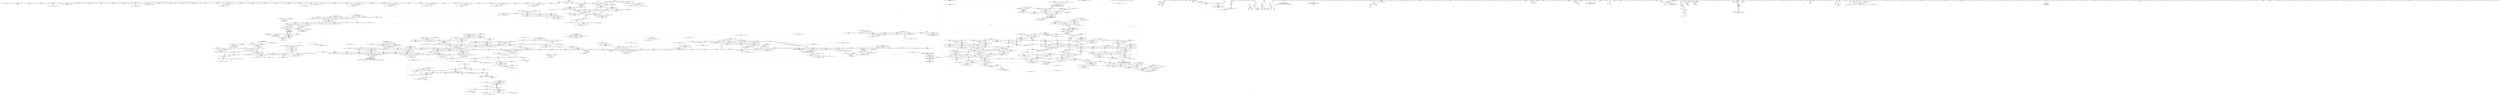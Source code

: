 digraph "SVFG" {
	label="SVFG";

	Node0x559a5dc21a10 [shape=record,color=grey,label="{NodeID: 0\nNullPtr}"];
	Node0x559a5dc21a10 -> Node0x559a5de1e620[style=solid];
	Node0x559a5dc21a10 -> Node0x559a5de1e720[style=solid];
	Node0x559a5dc21a10 -> Node0x559a5de1e7f0[style=solid];
	Node0x559a5dc21a10 -> Node0x559a5de1e8c0[style=solid];
	Node0x559a5dc21a10 -> Node0x559a5de1e990[style=solid];
	Node0x559a5dc21a10 -> Node0x559a5de1ea60[style=solid];
	Node0x559a5dc21a10 -> Node0x559a5de1eb30[style=solid];
	Node0x559a5dc21a10 -> Node0x559a5de1ec00[style=solid];
	Node0x559a5dc21a10 -> Node0x559a5de1ecd0[style=solid];
	Node0x559a5dc21a10 -> Node0x559a5de1eda0[style=solid];
	Node0x559a5dc21a10 -> Node0x559a5de1ee70[style=solid];
	Node0x559a5dc21a10 -> Node0x559a5de1ef40[style=solid];
	Node0x559a5dc21a10 -> Node0x559a5de1f010[style=solid];
	Node0x559a5dc21a10 -> Node0x559a5de1f0e0[style=solid];
	Node0x559a5dc21a10 -> Node0x559a5de1f1b0[style=solid];
	Node0x559a5dc21a10 -> Node0x559a5de1f280[style=solid];
	Node0x559a5dc21a10 -> Node0x559a5de1f350[style=solid];
	Node0x559a5dc21a10 -> Node0x559a5de1f420[style=solid];
	Node0x559a5dc21a10 -> Node0x559a5de1f4f0[style=solid];
	Node0x559a5dc21a10 -> Node0x559a5de1f5c0[style=solid];
	Node0x559a5dc21a10 -> Node0x559a5de1f690[style=solid];
	Node0x559a5dc21a10 -> Node0x559a5de1f760[style=solid];
	Node0x559a5dc21a10 -> Node0x559a5de1f830[style=solid];
	Node0x559a5dc21a10 -> Node0x559a5de1f900[style=solid];
	Node0x559a5dc21a10 -> Node0x559a5de1f9d0[style=solid];
	Node0x559a5dc21a10 -> Node0x559a5de1faa0[style=solid];
	Node0x559a5dc21a10 -> Node0x559a5de1fb70[style=solid];
	Node0x559a5dc21a10 -> Node0x559a5de1fc40[style=solid];
	Node0x559a5dc21a10 -> Node0x559a5de27fd0[style=solid];
	Node0x559a5de24c10 [shape=record,color=red,label="{NodeID: 775\n1541\<--1532\n\<--__first.addr\n_ZSt13move_backwardIPNSt7__cxx1112basic_stringIcSt11char_traitsIcESaIcEEES6_ET0_T_S8_S7_\n|{<s0>133}}"];
	Node0x559a5de24c10:s0 -> Node0x559a5df34790[style=solid,color=red];
	Node0x559a5de1b750 [shape=record,color=purple,label="{NodeID: 443\n693\<--656\ncoerce.dive6\<--agg.tmp5\n_ZSt27__unguarded_partition_pivotIPNSt7__cxx1112basic_stringIcSt11char_traitsIcESaIcEEEN9__gnu_cxx5__ops15_Iter_comp_iterIPFiRKS5_SB_EEEET_SF_SF_T0_\n}"];
	Node0x559a5de1b750 -> Node0x559a5de33d20[style=solid];
	Node0x559a5df47e90 [shape=record,color=black,label="{NodeID: 2325\n887 = PHI(731, 1032, 1250, 1254, 1264, 1278, 1286, 1321, 1333, 1429, )\n1st arg _ZN9__gnu_cxx5__ops15_Iter_comp_iterIPFiRKNSt7__cxx1112basic_stringIcSt11char_traitsIcESaIcEEES9_EEclIPS7_SE_EEbT_T0_ }"];
	Node0x559a5df47e90 -> Node0x559a5de2c100[style=solid];
	Node0x559a5de0f940 [shape=record,color=green,label="{NodeID: 111\n639\<--640\n_ZSt11__sort_heapIPNSt7__cxx1112basic_stringIcSt11char_traitsIcESaIcEEEN9__gnu_cxx5__ops15_Iter_comp_iterIPFiRKS5_SB_EEEEvT_SF_RT0_\<--_ZSt11__sort_heapIPNSt7__cxx1112basic_stringIcSt11char_traitsIcESaIcEEEN9__gnu_cxx5__ops15_Iter_comp_iterIPFiRKS5_SB_EEEEvT_SF_RT0__field_insensitive\n}"];
	Node0x559a5de2a700 [shape=record,color=blue,label="{NodeID: 886\n612\<--606\n__first.addr\<--__first\n_ZSt14__partial_sortIPNSt7__cxx1112basic_stringIcSt11char_traitsIcESaIcEEEN9__gnu_cxx5__ops15_Iter_comp_iterIPFiRKS5_SB_EEEEvT_SF_SF_T0_\n}"];
	Node0x559a5de2a700 -> Node0x559a5de32f50[style=dashed];
	Node0x559a5de2a700 -> Node0x559a5de33020[style=dashed];
	Node0x559a5de7f980 [shape=record,color=grey,label="{NodeID: 1661\n1801 = cmp(1800, 191, )\n}"];
	Node0x559a5de31140 [shape=record,color=red,label="{NodeID: 554\n417\<--376\n\<--__first.addr\n_ZSt6__sortIPNSt7__cxx1112basic_stringIcSt11char_traitsIcESaIcEEEN9__gnu_cxx5__ops15_Iter_comp_iterIPFiRKS5_SB_EEEEvT_SF_T0_\n|{<s0>36}}"];
	Node0x559a5de31140:s0 -> Node0x559a5df48660[style=solid,color=red];
	Node0x559a5de13ec0 [shape=record,color=green,label="{NodeID: 222\n1536\<--1537\n__result.addr\<--__result.addr_field_insensitive\n_ZSt13move_backwardIPNSt7__cxx1112basic_stringIcSt11char_traitsIcESaIcEEES6_ET0_T_S8_S7_\n}"];
	Node0x559a5de13ec0 -> Node0x559a5de24db0[style=solid];
	Node0x559a5de13ec0 -> Node0x559a5de4f520[style=solid];
	Node0x559a5de4fa00 [shape=record,color=blue,label="{NodeID: 997\n1561\<--1591\n__next\<--incdec.ptr4\n_ZSt25__unguarded_linear_insertIPNSt7__cxx1112basic_stringIcSt11char_traitsIcESaIcEEEN9__gnu_cxx5__ops14_Val_comp_iterIPFiRKS5_SB_EEEEvT_T0_\n}"];
	Node0x559a5de4fa00 -> Node0x559a5dec6890[style=dashed];
	Node0x559a5de36b70 [shape=record,color=red,label="{NodeID: 665\n1087\<--992\n\<--__first.addr\n_ZSt13__adjust_heapIPNSt7__cxx1112basic_stringIcSt11char_traitsIcESaIcEEElS5_N9__gnu_cxx5__ops15_Iter_comp_iterIPFiRKS5_SB_EEEEvT_T0_SG_T1_T2_\n|{<s0>94}}"];
	Node0x559a5de36b70:s0 -> Node0x559a5df459a0[style=solid,color=red];
	Node0x559a5de21cf0 [shape=record,color=black,label="{NodeID: 333\n586\<--556\n\<--agg.tmp3\n_ZSt22__final_insertion_sortIPNSt7__cxx1112basic_stringIcSt11char_traitsIcESaIcEEEN9__gnu_cxx5__ops15_Iter_comp_iterIPFiRKS5_SB_EEEEvT_SF_T0_\n}"];
	Node0x559a5de21cf0 -> Node0x559a5de1af30[style=solid];
	Node0x559a5df3e490 [shape=record,color=black,label="{NodeID: 2215\n1046 = PHI(974, )\n}"];
	Node0x559a5dc1f5d0 [shape=record,color=green,label="{NodeID: 1\n7\<--1\n__dso_handle\<--dummyObj\nGlob }"];
	Node0x559a5de24ce0 [shape=record,color=red,label="{NodeID: 776\n1545\<--1534\n\<--__last.addr\n_ZSt13move_backwardIPNSt7__cxx1112basic_stringIcSt11char_traitsIcESaIcEEES6_ET0_T_S8_S7_\n|{<s0>134}}"];
	Node0x559a5de24ce0:s0 -> Node0x559a5df34790[style=solid,color=red];
	Node0x559a5de1b820 [shape=record,color=purple,label="{NodeID: 444\n674\<--673\nadd.ptr1\<--\n_ZSt27__unguarded_partition_pivotIPNSt7__cxx1112basic_stringIcSt11char_traitsIcESaIcEEEN9__gnu_cxx5__ops15_Iter_comp_iterIPFiRKS5_SB_EEEET_SF_SF_T0_\n|{<s0>56}}"];
	Node0x559a5de1b820:s0 -> Node0x559a5df36310[style=solid,color=red];
	Node0x559a5df48210 [shape=record,color=black,label="{NodeID: 2326\n888 = PHI(732, 1036, 1251, 1255, 1265, 1279, 1287, 1322, 1334, 1430, )\n2nd arg _ZN9__gnu_cxx5__ops15_Iter_comp_iterIPFiRKNSt7__cxx1112basic_stringIcSt11char_traitsIcESaIcEEES9_EEclIPS7_SE_EEbT_T0_ }"];
	Node0x559a5df48210 -> Node0x559a5de2c1d0[style=solid];
	Node0x559a5de0fa40 [shape=record,color=green,label="{NodeID: 112\n646\<--647\n__comp\<--__comp_field_insensitive\n_ZSt27__unguarded_partition_pivotIPNSt7__cxx1112basic_stringIcSt11char_traitsIcESaIcEEEN9__gnu_cxx5__ops15_Iter_comp_iterIPFiRKS5_SB_EEEET_SF_SF_T0_\n}"];
	Node0x559a5de0fa40 -> Node0x559a5de221d0[style=solid];
	Node0x559a5de0fa40 -> Node0x559a5de222a0[style=solid];
	Node0x559a5de0fa40 -> Node0x559a5de1b5b0[style=solid];
	Node0x559a5de2a7d0 [shape=record,color=blue,label="{NodeID: 887\n614\<--607\n__middle.addr\<--__middle\n_ZSt14__partial_sortIPNSt7__cxx1112basic_stringIcSt11char_traitsIcESaIcEEEN9__gnu_cxx5__ops15_Iter_comp_iterIPFiRKS5_SB_EEEEvT_SF_SF_T0_\n}"];
	Node0x559a5de2a7d0 -> Node0x559a5de330f0[style=dashed];
	Node0x559a5de2a7d0 -> Node0x559a5de331c0[style=dashed];
	Node0x559a5de7fb00 [shape=record,color=grey,label="{NodeID: 1662\n479 = cmp(478, 480, )\n}"];
	Node0x559a5de31210 [shape=record,color=red,label="{NodeID: 555\n389\<--378\n\<--__last.addr\n_ZSt6__sortIPNSt7__cxx1112basic_stringIcSt11char_traitsIcESaIcEEEN9__gnu_cxx5__ops15_Iter_comp_iterIPFiRKS5_SB_EEEEvT_SF_T0_\n}"];
	Node0x559a5de31210 -> Node0x559a5de81000[style=solid];
	Node0x559a5de13f90 [shape=record,color=green,label="{NodeID: 223\n1543\<--1544\n_ZSt12__miter_baseIPNSt7__cxx1112basic_stringIcSt11char_traitsIcESaIcEEEET_S7_\<--_ZSt12__miter_baseIPNSt7__cxx1112basic_stringIcSt11char_traitsIcESaIcEEEET_S7__field_insensitive\n}"];
	Node0x559a5de4fad0 [shape=record,color=blue,label="{NodeID: 998\n1563\<--1595\nexn.slot\<--\n_ZSt25__unguarded_linear_insertIPNSt7__cxx1112basic_stringIcSt11char_traitsIcESaIcEEEN9__gnu_cxx5__ops14_Val_comp_iterIPFiRKS5_SB_EEEEvT_T0_\n}"];
	Node0x559a5de4fad0 -> Node0x559a5de255d0[style=dashed];
	Node0x559a5de36c40 [shape=record,color=red,label="{NodeID: 666\n1015\<--994\n\<--__holeIndex.addr\n_ZSt13__adjust_heapIPNSt7__cxx1112basic_stringIcSt11char_traitsIcESaIcEEElS5_N9__gnu_cxx5__ops15_Iter_comp_iterIPFiRKS5_SB_EEEEvT_T0_SG_T1_T2_\n}"];
	Node0x559a5de36c40 -> Node0x559a5de4c530[style=solid];
	Node0x559a5de21dc0 [shape=record,color=black,label="{NodeID: 334\n597\<--558\n\<--agg.tmp5\n_ZSt22__final_insertion_sortIPNSt7__cxx1112basic_stringIcSt11char_traitsIcESaIcEEEN9__gnu_cxx5__ops15_Iter_comp_iterIPFiRKS5_SB_EEEEvT_SF_T0_\n}"];
	Node0x559a5de21dc0 -> Node0x559a5de1b0d0[style=solid];
	Node0x559a5df3e600 [shape=record,color=black,label="{NodeID: 2216\n1050 = PHI()\n}"];
	Node0x559a5dc24f50 [shape=record,color=green,label="{NodeID: 2\n13\<--1\n\<--dummyObj\nCan only get source location for instruction, argument, global var or function.}"];
	Node0x559a5de24db0 [shape=record,color=red,label="{NodeID: 777\n1547\<--1536\n\<--__result.addr\n_ZSt13move_backwardIPNSt7__cxx1112basic_stringIcSt11char_traitsIcESaIcEEES6_ET0_T_S8_S7_\n|{<s0>135}}"];
	Node0x559a5de24db0:s0 -> Node0x559a5df428d0[style=solid,color=red];
	Node0x559a5de1b8f0 [shape=record,color=purple,label="{NodeID: 445\n677\<--676\nadd.ptr2\<--\n_ZSt27__unguarded_partition_pivotIPNSt7__cxx1112basic_stringIcSt11char_traitsIcESaIcEEEN9__gnu_cxx5__ops15_Iter_comp_iterIPFiRKS5_SB_EEEET_SF_SF_T0_\n|{<s0>56}}"];
	Node0x559a5de1b8f0:s0 -> Node0x559a5df45450[style=solid,color=red];
	Node0x559a5df48590 [shape=record,color=black,label="{NodeID: 2327\n78 = PHI()\n0th arg __cxx_global_array_dtor }"];
	Node0x559a5df48590 -> Node0x559a5de280d0[style=solid];
	Node0x559a5de0fb10 [shape=record,color=green,label="{NodeID: 113\n648\<--649\n__first.addr\<--__first.addr_field_insensitive\n_ZSt27__unguarded_partition_pivotIPNSt7__cxx1112basic_stringIcSt11char_traitsIcESaIcEEEN9__gnu_cxx5__ops15_Iter_comp_iterIPFiRKS5_SB_EEEET_SF_SF_T0_\n}"];
	Node0x559a5de0fb10 -> Node0x559a5de33430[style=solid];
	Node0x559a5de0fb10 -> Node0x559a5de33500[style=solid];
	Node0x559a5de0fb10 -> Node0x559a5de335d0[style=solid];
	Node0x559a5de0fb10 -> Node0x559a5de336a0[style=solid];
	Node0x559a5de0fb10 -> Node0x559a5de33770[style=solid];
	Node0x559a5de0fb10 -> Node0x559a5de33840[style=solid];
	Node0x559a5de0fb10 -> Node0x559a5de2ab10[style=solid];
	Node0x559a5de2a8a0 [shape=record,color=blue,label="{NodeID: 888\n616\<--608\n__last.addr\<--__last\n_ZSt14__partial_sortIPNSt7__cxx1112basic_stringIcSt11char_traitsIcESaIcEEEN9__gnu_cxx5__ops15_Iter_comp_iterIPFiRKS5_SB_EEEEvT_SF_SF_T0_\n}"];
	Node0x559a5de2a8a0 -> Node0x559a5de33290[style=dashed];
	Node0x559a5de7fc80 [shape=record,color=grey,label="{NodeID: 1663\n483 = cmp(482, 191, )\n}"];
	Node0x559a5de312e0 [shape=record,color=red,label="{NodeID: 556\n393\<--378\n\<--__last.addr\n_ZSt6__sortIPNSt7__cxx1112basic_stringIcSt11char_traitsIcESaIcEEEN9__gnu_cxx5__ops15_Iter_comp_iterIPFiRKS5_SB_EEEEvT_SF_T0_\n|{<s0>34}}"];
	Node0x559a5de312e0:s0 -> Node0x559a5df451f0[style=solid,color=red];
	Node0x559a5de14090 [shape=record,color=green,label="{NodeID: 224\n1549\<--1550\n_ZSt23__copy_move_backward_a2ILb1EPNSt7__cxx1112basic_stringIcSt11char_traitsIcESaIcEEES6_ET1_T0_S8_S7_\<--_ZSt23__copy_move_backward_a2ILb1EPNSt7__cxx1112basic_stringIcSt11char_traitsIcESaIcEEES6_ET1_T0_S8_S7__field_insensitive\n}"];
	Node0x559a5de4fba0 [shape=record,color=blue,label="{NodeID: 999\n1565\<--1597\nehselector.slot\<--\n_ZSt25__unguarded_linear_insertIPNSt7__cxx1112basic_stringIcSt11char_traitsIcESaIcEEEN9__gnu_cxx5__ops14_Val_comp_iterIPFiRKS5_SB_EEEEvT_T0_\n}"];
	Node0x559a5de4fba0 -> Node0x559a5de256a0[style=dashed];
	Node0x559a5de36d10 [shape=record,color=red,label="{NodeID: 667\n1017\<--994\n\<--__holeIndex.addr\n_ZSt13__adjust_heapIPNSt7__cxx1112basic_stringIcSt11char_traitsIcESaIcEEElS5_N9__gnu_cxx5__ops15_Iter_comp_iterIPFiRKS5_SB_EEEEvT_T0_SG_T1_T2_\n}"];
	Node0x559a5de36d10 -> Node0x559a5de4c600[style=solid];
	Node0x559a5de21e90 [shape=record,color=black,label="{NodeID: 335\n566\<--564\nsub.ptr.lhs.cast\<--\n_ZSt22__final_insertion_sortIPNSt7__cxx1112basic_stringIcSt11char_traitsIcESaIcEEEN9__gnu_cxx5__ops15_Iter_comp_iterIPFiRKS5_SB_EEEEvT_SF_T0_\n}"];
	Node0x559a5de21e90 -> Node0x559a5de43410[style=solid];
	Node0x559a5df3e6d0 [shape=record,color=black,label="{NodeID: 2217\n1072 = PHI(974, )\n}"];
	Node0x559a5dc24d60 [shape=record,color=green,label="{NodeID: 3\n17\<--1\n.str\<--dummyObj\nGlob }"];
	Node0x559a5de24e80 [shape=record,color=red,label="{NodeID: 778\n1570\<--1557\n\<--__last.addr\n_ZSt25__unguarded_linear_insertIPNSt7__cxx1112basic_stringIcSt11char_traitsIcESaIcEEEN9__gnu_cxx5__ops14_Val_comp_iterIPFiRKS5_SB_EEEEvT_T0_\n|{<s0>136}}"];
	Node0x559a5de24e80:s0 -> Node0x559a5df41940[style=solid,color=red];
	Node0x559a5de1b9c0 [shape=record,color=purple,label="{NodeID: 446\n1868\<--678\noffset_0\<--\n}"];
	Node0x559a5de1b9c0 -> Node0x559a5de2ad80[style=solid];
	Node0x559a5df48660 [shape=record,color=black,label="{NodeID: 2328\n545 = PHI(417, )\n0th arg _ZSt22__final_insertion_sortIPNSt7__cxx1112basic_stringIcSt11char_traitsIcESaIcEEEN9__gnu_cxx5__ops15_Iter_comp_iterIPFiRKS5_SB_EEEEvT_SF_T0_ }"];
	Node0x559a5df48660 -> Node0x559a5de2a220[style=solid];
	Node0x559a5de0fbe0 [shape=record,color=green,label="{NodeID: 114\n650\<--651\n__last.addr\<--__last.addr_field_insensitive\n_ZSt27__unguarded_partition_pivotIPNSt7__cxx1112basic_stringIcSt11char_traitsIcESaIcEEEN9__gnu_cxx5__ops15_Iter_comp_iterIPFiRKS5_SB_EEEET_SF_SF_T0_\n}"];
	Node0x559a5de0fbe0 -> Node0x559a5de33910[style=solid];
	Node0x559a5de0fbe0 -> Node0x559a5de339e0[style=solid];
	Node0x559a5de0fbe0 -> Node0x559a5de33ab0[style=solid];
	Node0x559a5de0fbe0 -> Node0x559a5de2abe0[style=solid];
	Node0x559a5de2a970 [shape=record,color=blue, style = dotted,label="{NodeID: 889\n1865\<--1867\noffset_0\<--dummyVal\n_ZSt14__partial_sortIPNSt7__cxx1112basic_stringIcSt11char_traitsIcESaIcEEEN9__gnu_cxx5__ops15_Iter_comp_iterIPFiRKS5_SB_EEEEvT_SF_SF_T0_\n}"];
	Node0x559a5de2a970 -> Node0x559a5de33360[style=dashed];
	Node0x559a5de7fe00 [shape=record,color=grey,label="{NodeID: 1664\n168 = cmp(166, 167, )\n}"];
	Node0x559a5de313b0 [shape=record,color=red,label="{NodeID: 557\n394\<--378\n\<--__last.addr\n_ZSt6__sortIPNSt7__cxx1112basic_stringIcSt11char_traitsIcESaIcEEEN9__gnu_cxx5__ops15_Iter_comp_iterIPFiRKS5_SB_EEEEvT_SF_T0_\n}"];
	Node0x559a5de313b0 -> Node0x559a5de20e50[style=solid];
	Node0x559a5de14190 [shape=record,color=green,label="{NodeID: 225\n1555\<--1556\n__comp\<--__comp_field_insensitive\n_ZSt25__unguarded_linear_insertIPNSt7__cxx1112basic_stringIcSt11char_traitsIcESaIcEEEN9__gnu_cxx5__ops14_Val_comp_iterIPFiRKS5_SB_EEEEvT_T0_\n|{|<s1>138}}"];
	Node0x559a5de14190 -> Node0x559a5de2dad0[style=solid];
	Node0x559a5de14190:s1 -> Node0x559a5df463c0[style=solid,color=red];
	Node0x559a5de4fc70 [shape=record,color=blue,label="{NodeID: 1000\n1617\<--1612\ncoerce.dive\<--__comp.coerce\n_ZN9__gnu_cxx5__ops15__val_comp_iterIPFiRKNSt7__cxx1112basic_stringIcSt11char_traitsIcESaIcEEES9_EEENS0_14_Val_comp_iterIT_EENS0_15_Iter_comp_iterISD_EE\n|{<s0>146}}"];
	Node0x559a5de4fc70:s0 -> Node0x559a5debe880[style=dashed,color=red];
	Node0x559a5de36de0 [shape=record,color=red,label="{NodeID: 668\n1048\<--994\n\<--__holeIndex.addr\n_ZSt13__adjust_heapIPNSt7__cxx1112basic_stringIcSt11char_traitsIcESaIcEEElS5_N9__gnu_cxx5__ops15_Iter_comp_iterIPFiRKS5_SB_EEEEvT_T0_SG_T1_T2_\n}"];
	Node0x559a5de21f60 [shape=record,color=black,label="{NodeID: 336\n567\<--565\nsub.ptr.rhs.cast\<--\n_ZSt22__final_insertion_sortIPNSt7__cxx1112basic_stringIcSt11char_traitsIcESaIcEEEN9__gnu_cxx5__ops15_Iter_comp_iterIPFiRKS5_SB_EEEEvT_SF_T0_\n}"];
	Node0x559a5de21f60 -> Node0x559a5de43410[style=solid];
	Node0x559a5df3e840 [shape=record,color=black,label="{NodeID: 2218\n1076 = PHI()\n}"];
	Node0x559a5db57060 [shape=record,color=green,label="{NodeID: 4\n19\<--1\n.str.2\<--dummyObj\nGlob }"];
	Node0x559a5de24f50 [shape=record,color=red,label="{NodeID: 779\n1573\<--1557\n\<--__last.addr\n_ZSt25__unguarded_linear_insertIPNSt7__cxx1112basic_stringIcSt11char_traitsIcESaIcEEEN9__gnu_cxx5__ops14_Val_comp_iterIPFiRKS5_SB_EEEEvT_T0_\n}"];
	Node0x559a5de24f50 -> Node0x559a5de4f790[style=solid];
	Node0x559a5de1ba90 [shape=record,color=purple,label="{NodeID: 447\n1869\<--679\noffset_0\<--\n}"];
	Node0x559a5de1ba90 -> Node0x559a5de27720[style=solid];
	Node0x559a5df48770 [shape=record,color=black,label="{NodeID: 2329\n546 = PHI(418, )\n1st arg _ZSt22__final_insertion_sortIPNSt7__cxx1112basic_stringIcSt11char_traitsIcESaIcEEEN9__gnu_cxx5__ops15_Iter_comp_iterIPFiRKS5_SB_EEEEvT_SF_T0_ }"];
	Node0x559a5df48770 -> Node0x559a5de2a2f0[style=solid];
	Node0x559a5de145a0 [shape=record,color=green,label="{NodeID: 115\n652\<--653\n__mid\<--__mid_field_insensitive\n_ZSt27__unguarded_partition_pivotIPNSt7__cxx1112basic_stringIcSt11char_traitsIcESaIcEEEN9__gnu_cxx5__ops15_Iter_comp_iterIPFiRKS5_SB_EEEET_SF_SF_T0_\n}"];
	Node0x559a5de145a0 -> Node0x559a5de33b80[style=solid];
	Node0x559a5de145a0 -> Node0x559a5de2acb0[style=solid];
	Node0x559a5de2aa40 [shape=record,color=blue,label="{NodeID: 890\n658\<--645\ncoerce.dive\<--__comp.coerce\n_ZSt27__unguarded_partition_pivotIPNSt7__cxx1112basic_stringIcSt11char_traitsIcESaIcEEEN9__gnu_cxx5__ops15_Iter_comp_iterIPFiRKS5_SB_EEEET_SF_SF_T0_\n}"];
	Node0x559a5de2aa40 -> Node0x559a5de27720[style=dashed];
	Node0x559a5de2aa40 -> Node0x559a5de277f0[style=dashed];
	Node0x559a5de7ff80 [shape=record,color=grey,label="{NodeID: 1665\n729 = cmp(727, 728, )\n}"];
	Node0x559a5de31480 [shape=record,color=red,label="{NodeID: 558\n418\<--378\n\<--__last.addr\n_ZSt6__sortIPNSt7__cxx1112basic_stringIcSt11char_traitsIcESaIcEEEN9__gnu_cxx5__ops15_Iter_comp_iterIPFiRKS5_SB_EEEEvT_SF_T0_\n|{<s0>36}}"];
	Node0x559a5de31480:s0 -> Node0x559a5df48770[style=solid,color=red];
	Node0x559a5de14260 [shape=record,color=green,label="{NodeID: 226\n1557\<--1558\n__last.addr\<--__last.addr_field_insensitive\n_ZSt25__unguarded_linear_insertIPNSt7__cxx1112basic_stringIcSt11char_traitsIcESaIcEEEN9__gnu_cxx5__ops14_Val_comp_iterIPFiRKS5_SB_EEEEvT_T0_\n}"];
	Node0x559a5de14260 -> Node0x559a5de24e80[style=solid];
	Node0x559a5de14260 -> Node0x559a5de24f50[style=solid];
	Node0x559a5de14260 -> Node0x559a5de25020[style=solid];
	Node0x559a5de14260 -> Node0x559a5de250f0[style=solid];
	Node0x559a5de14260 -> Node0x559a5de4f6c0[style=solid];
	Node0x559a5de14260 -> Node0x559a5de4f930[style=solid];
	Node0x559a5de4fd40 [shape=record,color=blue,label="{NodeID: 1001\n1630\<--1627\n__first.addr\<--__first\n_ZSt23__copy_move_backward_a2ILb1EPNSt7__cxx1112basic_stringIcSt11char_traitsIcESaIcEEES6_ET1_T0_S8_S7_\n}"];
	Node0x559a5de4fd40 -> Node0x559a5de25840[style=dashed];
	Node0x559a5de36eb0 [shape=record,color=red,label="{NodeID: 669\n1074\<--994\n\<--__holeIndex.addr\n_ZSt13__adjust_heapIPNSt7__cxx1112basic_stringIcSt11char_traitsIcESaIcEEElS5_N9__gnu_cxx5__ops15_Iter_comp_iterIPFiRKS5_SB_EEEEvT_T0_SG_T1_T2_\n}"];
	Node0x559a5de22030 [shape=record,color=black,label="{NodeID: 337\n629\<--610\n\<--__comp\n_ZSt14__partial_sortIPNSt7__cxx1112basic_stringIcSt11char_traitsIcESaIcEEEN9__gnu_cxx5__ops15_Iter_comp_iterIPFiRKS5_SB_EEEEvT_SF_SF_T0_\n}"];
	Node0x559a5de22030 -> Node0x559a5de1b4e0[style=solid];
	Node0x559a5df3e910 [shape=record,color=black,label="{NodeID: 2219\n1081 = PHI(1116, )\n|{<s0>91}}"];
	Node0x559a5df3e910:s0 -> Node0x559a5df42d10[style=solid,color=red];
	Node0x559a5db35e80 [shape=record,color=green,label="{NodeID: 5\n21\<--1\nstdin\<--dummyObj\nGlob }"];
	Node0x559a5de25020 [shape=record,color=red,label="{NodeID: 780\n1586\<--1557\n\<--__last.addr\n_ZSt25__unguarded_linear_insertIPNSt7__cxx1112basic_stringIcSt11char_traitsIcESaIcEEEN9__gnu_cxx5__ops14_Val_comp_iterIPFiRKS5_SB_EEEEvT_T0_\n}"];
	Node0x559a5de1bb60 [shape=record,color=purple,label="{NodeID: 448\n687\<--686\nadd.ptr4\<--\n_ZSt27__unguarded_partition_pivotIPNSt7__cxx1112basic_stringIcSt11char_traitsIcESaIcEEEN9__gnu_cxx5__ops15_Iter_comp_iterIPFiRKS5_SB_EEEET_SF_SF_T0_\n|{<s0>58}}"];
	Node0x559a5de1bb60:s0 -> Node0x559a5df43d90[style=solid,color=red];
	Node0x559a5de14670 [shape=record,color=green,label="{NodeID: 116\n654\<--655\nagg.tmp\<--agg.tmp_field_insensitive\n_ZSt27__unguarded_partition_pivotIPNSt7__cxx1112basic_stringIcSt11char_traitsIcESaIcEEEN9__gnu_cxx5__ops15_Iter_comp_iterIPFiRKS5_SB_EEEET_SF_SF_T0_\n}"];
	Node0x559a5de14670 -> Node0x559a5de22370[style=solid];
	Node0x559a5de14670 -> Node0x559a5de1b680[style=solid];
	Node0x559a5de2ab10 [shape=record,color=blue,label="{NodeID: 891\n648\<--643\n__first.addr\<--__first\n_ZSt27__unguarded_partition_pivotIPNSt7__cxx1112basic_stringIcSt11char_traitsIcESaIcEEEN9__gnu_cxx5__ops15_Iter_comp_iterIPFiRKS5_SB_EEEET_SF_SF_T0_\n}"];
	Node0x559a5de2ab10 -> Node0x559a5de33430[style=dashed];
	Node0x559a5de2ab10 -> Node0x559a5de33500[style=dashed];
	Node0x559a5de2ab10 -> Node0x559a5de335d0[style=dashed];
	Node0x559a5de2ab10 -> Node0x559a5de336a0[style=dashed];
	Node0x559a5de2ab10 -> Node0x559a5de33770[style=dashed];
	Node0x559a5de2ab10 -> Node0x559a5de33840[style=dashed];
	Node0x559a5de80100 [shape=record,color=grey,label="{NodeID: 1666\n1418 = cmp(1416, 1417, )\n}"];
	Node0x559a5de31550 [shape=record,color=red,label="{NodeID: 559\n413\<--412\n\<--coerce.dive1\n_ZSt6__sortIPNSt7__cxx1112basic_stringIcSt11char_traitsIcESaIcEEEN9__gnu_cxx5__ops15_Iter_comp_iterIPFiRKS5_SB_EEEEvT_SF_T0_\n|{<s0>34}}"];
	Node0x559a5de31550:s0 -> Node0x559a5df45dd0[style=solid,color=red];
	Node0x559a5de14330 [shape=record,color=green,label="{NodeID: 227\n1559\<--1560\n__val\<--__val_field_insensitive\n_ZSt25__unguarded_linear_insertIPNSt7__cxx1112basic_stringIcSt11char_traitsIcESaIcEEEN9__gnu_cxx5__ops14_Val_comp_iterIPFiRKS5_SB_EEEEvT_T0_\n|{<s0>138|<s1>142}}"];
	Node0x559a5de14330:s0 -> Node0x559a5df46500[style=solid,color=red];
	Node0x559a5de14330:s1 -> Node0x559a5df41940[style=solid,color=red];
	Node0x559a5de4fe10 [shape=record,color=blue,label="{NodeID: 1002\n1632\<--1628\n__last.addr\<--__last\n_ZSt23__copy_move_backward_a2ILb1EPNSt7__cxx1112basic_stringIcSt11char_traitsIcESaIcEEES6_ET1_T0_S8_S7_\n}"];
	Node0x559a5de4fe10 -> Node0x559a5de25910[style=dashed];
	Node0x559a5de36f80 [shape=record,color=red,label="{NodeID: 670\n1088\<--994\n\<--__holeIndex.addr\n_ZSt13__adjust_heapIPNSt7__cxx1112basic_stringIcSt11char_traitsIcESaIcEEElS5_N9__gnu_cxx5__ops15_Iter_comp_iterIPFiRKS5_SB_EEEEvT_T0_SG_T1_T2_\n|{<s0>94}}"];
	Node0x559a5de36f80:s0 -> Node0x559a5df45ab0[style=solid,color=red];
	Node0x559a5de22100 [shape=record,color=black,label="{NodeID: 338\n628\<--618\n\<--agg.tmp\n_ZSt14__partial_sortIPNSt7__cxx1112basic_stringIcSt11char_traitsIcESaIcEEEN9__gnu_cxx5__ops15_Iter_comp_iterIPFiRKS5_SB_EEEEvT_SF_SF_T0_\n}"];
	Node0x559a5de22100 -> Node0x559a5de1b410[style=solid];
	Node0x559a5df3ea80 [shape=record,color=black,label="{NodeID: 2220\n1090 = PHI(974, )\n}"];
	Node0x559a5db25e60 [shape=record,color=green,label="{NodeID: 6\n22\<--1\n.str.3\<--dummyObj\nGlob }"];
	Node0x559a5de250f0 [shape=record,color=red,label="{NodeID: 781\n1602\<--1557\n\<--__last.addr\n_ZSt25__unguarded_linear_insertIPNSt7__cxx1112basic_stringIcSt11char_traitsIcESaIcEEEN9__gnu_cxx5__ops14_Val_comp_iterIPFiRKS5_SB_EEEEvT_T0_\n}"];
	Node0x559a5de1bc30 [shape=record,color=purple,label="{NodeID: 449\n1871\<--690\noffset_0\<--\n}"];
	Node0x559a5de1bc30 -> Node0x559a5de2ae50[style=solid];
	Node0x559a5de14740 [shape=record,color=green,label="{NodeID: 117\n656\<--657\nagg.tmp5\<--agg.tmp5_field_insensitive\n_ZSt27__unguarded_partition_pivotIPNSt7__cxx1112basic_stringIcSt11char_traitsIcESaIcEEEN9__gnu_cxx5__ops15_Iter_comp_iterIPFiRKS5_SB_EEEET_SF_SF_T0_\n}"];
	Node0x559a5de14740 -> Node0x559a5de22440[style=solid];
	Node0x559a5de14740 -> Node0x559a5de1b750[style=solid];
	Node0x559a5de2abe0 [shape=record,color=blue,label="{NodeID: 892\n650\<--644\n__last.addr\<--__last\n_ZSt27__unguarded_partition_pivotIPNSt7__cxx1112basic_stringIcSt11char_traitsIcESaIcEEEN9__gnu_cxx5__ops15_Iter_comp_iterIPFiRKS5_SB_EEEET_SF_SF_T0_\n}"];
	Node0x559a5de2abe0 -> Node0x559a5de33910[style=dashed];
	Node0x559a5de2abe0 -> Node0x559a5de339e0[style=dashed];
	Node0x559a5de2abe0 -> Node0x559a5de33ab0[style=dashed];
	Node0x559a5de80280 [shape=record,color=grey,label="{NodeID: 1667\n904 = cmp(903, 13, )\n}"];
	Node0x559a5de80280 -> Node0x559a5de22e00[style=solid];
	Node0x559a5de31620 [shape=record,color=red,label="{NodeID: 560\n423\<--422\n\<--coerce.dive3\n_ZSt6__sortIPNSt7__cxx1112basic_stringIcSt11char_traitsIcESaIcEEEN9__gnu_cxx5__ops15_Iter_comp_iterIPFiRKS5_SB_EEEEvT_SF_T0_\n|{<s0>36}}"];
	Node0x559a5de31620:s0 -> Node0x559a5df34650[style=solid,color=red];
	Node0x559a5de14400 [shape=record,color=green,label="{NodeID: 228\n1561\<--1562\n__next\<--__next_field_insensitive\n_ZSt25__unguarded_linear_insertIPNSt7__cxx1112basic_stringIcSt11char_traitsIcESaIcEEEN9__gnu_cxx5__ops14_Val_comp_iterIPFiRKS5_SB_EEEEvT_T0_\n}"];
	Node0x559a5de14400 -> Node0x559a5de251c0[style=solid];
	Node0x559a5de14400 -> Node0x559a5de25290[style=solid];
	Node0x559a5de14400 -> Node0x559a5de25360[style=solid];
	Node0x559a5de14400 -> Node0x559a5de25430[style=solid];
	Node0x559a5de14400 -> Node0x559a5de25500[style=solid];
	Node0x559a5de14400 -> Node0x559a5de4f790[style=solid];
	Node0x559a5de14400 -> Node0x559a5de4f860[style=solid];
	Node0x559a5de14400 -> Node0x559a5de4fa00[style=solid];
	Node0x559a5de4fee0 [shape=record,color=blue,label="{NodeID: 1003\n1634\<--1629\n__result.addr\<--__result\n_ZSt23__copy_move_backward_a2ILb1EPNSt7__cxx1112basic_stringIcSt11char_traitsIcESaIcEEES6_ET1_T0_S8_S7_\n}"];
	Node0x559a5de4fee0 -> Node0x559a5de259e0[style=dashed];
	Node0x559a5de37050 [shape=record,color=red,label="{NodeID: 671\n1021\<--996\n\<--__len.addr\n_ZSt13__adjust_heapIPNSt7__cxx1112basic_stringIcSt11char_traitsIcESaIcEEElS5_N9__gnu_cxx5__ops15_Iter_comp_iterIPFiRKS5_SB_EEEEvT_T0_SG_T1_T2_\n}"];
	Node0x559a5de37050 -> Node0x559a5de41d90[style=solid];
	Node0x559a5de221d0 [shape=record,color=black,label="{NodeID: 339\n679\<--646\n\<--__comp\n_ZSt27__unguarded_partition_pivotIPNSt7__cxx1112basic_stringIcSt11char_traitsIcESaIcEEEN9__gnu_cxx5__ops15_Iter_comp_iterIPFiRKS5_SB_EEEET_SF_SF_T0_\n}"];
	Node0x559a5de221d0 -> Node0x559a5de1ba90[style=solid];
	Node0x559a5df3ebc0 [shape=record,color=black,label="{NodeID: 2221\n1136 = PHI(1200, )\n}"];
	Node0x559a5df3ebc0 -> Node0x559a5de38090[style=solid];
	Node0x559a5de07290 [shape=record,color=green,label="{NodeID: 7\n24\<--1\n.str.4\<--dummyObj\nGlob }"];
	Node0x559a5de251c0 [shape=record,color=red,label="{NodeID: 782\n1575\<--1561\n\<--__next\n_ZSt25__unguarded_linear_insertIPNSt7__cxx1112basic_stringIcSt11char_traitsIcESaIcEEEN9__gnu_cxx5__ops14_Val_comp_iterIPFiRKS5_SB_EEEEvT_T0_\n}"];
	Node0x559a5de251c0 -> Node0x559a5de2dba0[style=solid];
	Node0x559a5de1bd00 [shape=record,color=purple,label="{NodeID: 450\n1872\<--691\noffset_0\<--\n}"];
	Node0x559a5de1bd00 -> Node0x559a5de277f0[style=solid];
	Node0x559a5de14810 [shape=record,color=green,label="{NodeID: 118\n684\<--685\n_ZSt22__move_median_to_firstIPNSt7__cxx1112basic_stringIcSt11char_traitsIcESaIcEEEN9__gnu_cxx5__ops15_Iter_comp_iterIPFiRKS5_SB_EEEEvT_SF_SF_SF_T0_\<--_ZSt22__move_median_to_firstIPNSt7__cxx1112basic_stringIcSt11char_traitsIcESaIcEEEN9__gnu_cxx5__ops15_Iter_comp_iterIPFiRKS5_SB_EEEEvT_SF_SF_SF_T0__field_insensitive\n}"];
	Node0x559a5de2acb0 [shape=record,color=blue,label="{NodeID: 893\n652\<--670\n__mid\<--add.ptr\n_ZSt27__unguarded_partition_pivotIPNSt7__cxx1112basic_stringIcSt11char_traitsIcESaIcEEEN9__gnu_cxx5__ops15_Iter_comp_iterIPFiRKS5_SB_EEEET_SF_SF_T0_\n}"];
	Node0x559a5de2acb0 -> Node0x559a5de33b80[style=dashed];
	Node0x559a5de80400 [shape=record,color=grey,label="{NodeID: 1668\n1427 = cmp(1425, 1426, )\n}"];
	Node0x559a5de316f0 [shape=record,color=red,label="{NodeID: 561\n439\<--436\n\<--call\n_ZN9__gnu_cxx5__ops16__iter_comp_iterIPFiRKNSt7__cxx1112basic_stringIcSt11char_traitsIcESaIcEEES9_EEENS0_15_Iter_comp_iterIT_EESD_\n|{<s0>38}}"];
	Node0x559a5de316f0:s0 -> Node0x559a5df42af0[style=solid,color=red];
	Node0x559a5de144d0 [shape=record,color=green,label="{NodeID: 229\n1563\<--1564\nexn.slot\<--exn.slot_field_insensitive\n_ZSt25__unguarded_linear_insertIPNSt7__cxx1112basic_stringIcSt11char_traitsIcESaIcEEEN9__gnu_cxx5__ops14_Val_comp_iterIPFiRKS5_SB_EEEEvT_T0_\n}"];
	Node0x559a5de144d0 -> Node0x559a5de255d0[style=solid];
	Node0x559a5de144d0 -> Node0x559a5de4fad0[style=solid];
	Node0x559a5de4ffb0 [shape=record,color=blue,label="{NodeID: 1004\n1653\<--1652\n__it.addr\<--__it\n_ZSt12__miter_baseIPNSt7__cxx1112basic_stringIcSt11char_traitsIcESaIcEEEET_S7_\n}"];
	Node0x559a5de4ffb0 -> Node0x559a5de25ab0[style=dashed];
	Node0x559a5de37120 [shape=record,color=red,label="{NodeID: 672\n1054\<--996\n\<--__len.addr\n_ZSt13__adjust_heapIPNSt7__cxx1112basic_stringIcSt11char_traitsIcESaIcEEElS5_N9__gnu_cxx5__ops15_Iter_comp_iterIPFiRKS5_SB_EEEEvT_T0_SG_T1_T2_\n}"];
	Node0x559a5de37120 -> Node0x559a5de7e300[style=solid];
	Node0x559a5de222a0 [shape=record,color=black,label="{NodeID: 340\n691\<--646\n\<--__comp\n_ZSt27__unguarded_partition_pivotIPNSt7__cxx1112basic_stringIcSt11char_traitsIcESaIcEEEN9__gnu_cxx5__ops15_Iter_comp_iterIPFiRKS5_SB_EEEET_SF_SF_T0_\n}"];
	Node0x559a5de222a0 -> Node0x559a5de1bd00[style=solid];
	Node0x559a5df3ed00 [shape=record,color=black,label="{NodeID: 2222\n1173 = PHI(1207, )\n}"];
	Node0x559a5df3ed00 -> Node0x559a5de41370[style=solid];
	Node0x559a5ddea4e0 [shape=record,color=green,label="{NodeID: 8\n26\<--1\nstdout\<--dummyObj\nGlob }"];
	Node0x559a5de25290 [shape=record,color=red,label="{NodeID: 783\n1579\<--1561\n\<--__next\n_ZSt25__unguarded_linear_insertIPNSt7__cxx1112basic_stringIcSt11char_traitsIcESaIcEEEN9__gnu_cxx5__ops14_Val_comp_iterIPFiRKS5_SB_EEEEvT_T0_\n|{<s0>138}}"];
	Node0x559a5de25290:s0 -> Node0x559a5df46640[style=solid,color=red];
	Node0x559a5de1bdd0 [shape=record,color=purple,label="{NodeID: 451\n714\<--704\ncoerce.dive\<--__comp\n_ZSt13__heap_selectIPNSt7__cxx1112basic_stringIcSt11char_traitsIcESaIcEEEN9__gnu_cxx5__ops15_Iter_comp_iterIPFiRKS5_SB_EEEEvT_SF_SF_T0_\n}"];
	Node0x559a5de1bdd0 -> Node0x559a5de2af20[style=solid];
	Node0x559a5de14910 [shape=record,color=green,label="{NodeID: 119\n696\<--697\n_ZSt21__unguarded_partitionIPNSt7__cxx1112basic_stringIcSt11char_traitsIcESaIcEEEN9__gnu_cxx5__ops15_Iter_comp_iterIPFiRKS5_SB_EEEET_SF_SF_SF_T0_\<--_ZSt21__unguarded_partitionIPNSt7__cxx1112basic_stringIcSt11char_traitsIcESaIcEEEN9__gnu_cxx5__ops15_Iter_comp_iterIPFiRKS5_SB_EEEET_SF_SF_SF_T0__field_insensitive\n}"];
	Node0x559a5de2ad80 [shape=record,color=blue, style = dotted,label="{NodeID: 894\n1868\<--1870\noffset_0\<--dummyVal\n_ZSt27__unguarded_partition_pivotIPNSt7__cxx1112basic_stringIcSt11char_traitsIcESaIcEEEN9__gnu_cxx5__ops15_Iter_comp_iterIPFiRKS5_SB_EEEET_SF_SF_T0_\n}"];
	Node0x559a5de2ad80 -> Node0x559a5de33c50[style=dashed];
	Node0x559a5de80580 [shape=record,color=grey,label="{NodeID: 1669\n1167 = cmp(1165, 1166, )\n}"];
	Node0x559a5de317c0 [shape=record,color=red,label="{NodeID: 562\n444\<--443\n\<--coerce.dive\n_ZN9__gnu_cxx5__ops16__iter_comp_iterIPFiRKNSt7__cxx1112basic_stringIcSt11char_traitsIcESaIcEEES9_EEENS0_15_Iter_comp_iterIT_EESD_\n}"];
	Node0x559a5de317c0 -> Node0x559a5de20ff0[style=solid];
	Node0x559a5de1c730 [shape=record,color=green,label="{NodeID: 230\n1565\<--1566\nehselector.slot\<--ehselector.slot_field_insensitive\n_ZSt25__unguarded_linear_insertIPNSt7__cxx1112basic_stringIcSt11char_traitsIcESaIcEEEN9__gnu_cxx5__ops14_Val_comp_iterIPFiRKS5_SB_EEEEvT_T0_\n}"];
	Node0x559a5de1c730 -> Node0x559a5de256a0[style=solid];
	Node0x559a5de1c730 -> Node0x559a5de4fba0[style=solid];
	Node0x559a5de50080 [shape=record,color=blue,label="{NodeID: 1005\n1662\<--1659\n__first.addr\<--__first\n_ZSt22__copy_move_backward_aILb1EPNSt7__cxx1112basic_stringIcSt11char_traitsIcESaIcEEES6_ET1_T0_S8_S7_\n}"];
	Node0x559a5de50080 -> Node0x559a5de25b80[style=dashed];
	Node0x559a5ded42b0 [shape=record,color=yellow,style=double,label="{NodeID: 1780\n339V_1 = ENCHI(MR_339V_0)\npts\{434 9910000 16160000 \}\nFun[_ZN9__gnu_cxx5__ops15_Iter_comp_iterIPFiRKNSt7__cxx1112basic_stringIcSt11char_traitsIcESaIcEEES9_EEC2ESB_]}"];
	Node0x559a5ded42b0 -> Node0x559a5de26af0[style=dashed];
	Node0x559a5de371f0 [shape=record,color=red,label="{NodeID: 673\n1059\<--996\n\<--__len.addr\n_ZSt13__adjust_heapIPNSt7__cxx1112basic_stringIcSt11char_traitsIcESaIcEEElS5_N9__gnu_cxx5__ops15_Iter_comp_iterIPFiRKS5_SB_EEEEvT_T0_SG_T1_T2_\n}"];
	Node0x559a5de371f0 -> Node0x559a5de7e000[style=solid];
	Node0x559a5de22370 [shape=record,color=black,label="{NodeID: 341\n678\<--654\n\<--agg.tmp\n_ZSt27__unguarded_partition_pivotIPNSt7__cxx1112basic_stringIcSt11char_traitsIcESaIcEEEN9__gnu_cxx5__ops15_Iter_comp_iterIPFiRKS5_SB_EEEET_SF_SF_T0_\n}"];
	Node0x559a5de22370 -> Node0x559a5de1b9c0[style=solid];
	Node0x559a5df3ee40 [shape=record,color=black,label="{NodeID: 2223\n1182 = PHI(974, )\n}"];
	Node0x559a5dde9f00 [shape=record,color=green,label="{NodeID: 9\n27\<--1\n_ZSt3cin\<--dummyObj\nGlob }"];
	Node0x559a5de25360 [shape=record,color=red,label="{NodeID: 784\n1584\<--1561\n\<--__next\n_ZSt25__unguarded_linear_insertIPNSt7__cxx1112basic_stringIcSt11char_traitsIcESaIcEEEN9__gnu_cxx5__ops14_Val_comp_iterIPFiRKS5_SB_EEEEvT_T0_\n|{<s0>139}}"];
	Node0x559a5de25360:s0 -> Node0x559a5df41940[style=solid,color=red];
	Node0x559a5de1bea0 [shape=record,color=purple,label="{NodeID: 452\n746\<--745\nincdec.ptr\<--\n_ZSt13__heap_selectIPNSt7__cxx1112basic_stringIcSt11char_traitsIcESaIcEEEN9__gnu_cxx5__ops15_Iter_comp_iterIPFiRKS5_SB_EEEEvT_SF_SF_T0_\n}"];
	Node0x559a5de1bea0 -> Node0x559a5de2b330[style=solid];
	Node0x559a5de14a10 [shape=record,color=green,label="{NodeID: 120\n704\<--705\n__comp\<--__comp_field_insensitive\n_ZSt13__heap_selectIPNSt7__cxx1112basic_stringIcSt11char_traitsIcESaIcEEEN9__gnu_cxx5__ops15_Iter_comp_iterIPFiRKS5_SB_EEEEvT_SF_SF_T0_\n|{|<s1>59|<s2>60|<s3>61}}"];
	Node0x559a5de14a10 -> Node0x559a5de1bdd0[style=solid];
	Node0x559a5de14a10:s1 -> Node0x559a5df416c0[style=solid,color=red];
	Node0x559a5de14a10:s2 -> Node0x559a5df476f0[style=solid,color=red];
	Node0x559a5de14a10:s3 -> Node0x559a5df355a0[style=solid,color=red];
	Node0x559a5de2ae50 [shape=record,color=blue, style = dotted,label="{NodeID: 895\n1871\<--1873\noffset_0\<--dummyVal\n_ZSt27__unguarded_partition_pivotIPNSt7__cxx1112basic_stringIcSt11char_traitsIcESaIcEEEN9__gnu_cxx5__ops15_Iter_comp_iterIPFiRKS5_SB_EEEET_SF_SF_T0_\n}"];
	Node0x559a5de2ae50 -> Node0x559a5de33d20[style=dashed];
	Node0x559a5de80700 [shape=record,color=grey,label="{NodeID: 1670\n69 = cmp(63, 68, )\n}"];
	Node0x559a5de31890 [shape=record,color=red,label="{NodeID: 563\n474\<--453\n\<--__first.addr\n_ZSt16__introsort_loopIPNSt7__cxx1112basic_stringIcSt11char_traitsIcESaIcEEElN9__gnu_cxx5__ops15_Iter_comp_iterIPFiRKS5_SB_EEEEvT_SF_T0_T1_\n}"];
	Node0x559a5de31890 -> Node0x559a5de21670[style=solid];
	Node0x559a5de1c800 [shape=record,color=green,label="{NodeID: 231\n1581\<--1582\n_ZN9__gnu_cxx5__ops14_Val_comp_iterIPFiRKNSt7__cxx1112basic_stringIcSt11char_traitsIcESaIcEEES9_EEclIS7_PS7_EEbRT_T0_\<--_ZN9__gnu_cxx5__ops14_Val_comp_iterIPFiRKNSt7__cxx1112basic_stringIcSt11char_traitsIcESaIcEEES9_EEclIS7_PS7_EEbRT_T0__field_insensitive\n}"];
	Node0x559a5de50150 [shape=record,color=blue,label="{NodeID: 1006\n1664\<--1660\n__last.addr\<--__last\n_ZSt22__copy_move_backward_aILb1EPNSt7__cxx1112basic_stringIcSt11char_traitsIcESaIcEEES6_ET1_T0_S8_S7_\n}"];
	Node0x559a5de50150 -> Node0x559a5de25c50[style=dashed];
	Node0x559a5ded43f0 [shape=record,color=yellow,style=double,label="{NodeID: 1781\n221V_1 = ENCHI(MR_221V_0)\npts\{434 1774 9910000 16160000 \}\nFun[_ZN9__gnu_cxx5__ops14_Iter_comp_valIPFiRKNSt7__cxx1112basic_stringIcSt11char_traitsIcESaIcEEES9_EEC2EONS0_15_Iter_comp_iterISB_EE]}"];
	Node0x559a5ded43f0 -> Node0x559a5de38090[style=dashed];
	Node0x559a5de372c0 [shape=record,color=red,label="{NodeID: 674\n1089\<--998\n\<--__topIndex\n_ZSt13__adjust_heapIPNSt7__cxx1112basic_stringIcSt11char_traitsIcESaIcEEElS5_N9__gnu_cxx5__ops15_Iter_comp_iterIPFiRKS5_SB_EEEEvT_T0_SG_T1_T2_\n|{<s0>94}}"];
	Node0x559a5de372c0:s0 -> Node0x559a5df36450[style=solid,color=red];
	Node0x559a5de22440 [shape=record,color=black,label="{NodeID: 342\n690\<--656\n\<--agg.tmp5\n_ZSt27__unguarded_partition_pivotIPNSt7__cxx1112basic_stringIcSt11char_traitsIcESaIcEEEN9__gnu_cxx5__ops15_Iter_comp_iterIPFiRKS5_SB_EEEET_SF_SF_T0_\n}"];
	Node0x559a5de22440 -> Node0x559a5de1bc30[style=solid];
	Node0x559a5df3ef80 [shape=record,color=black,label="{NodeID: 2224\n1186 = PHI()\n}"];
	Node0x559a5dde9f90 [shape=record,color=green,label="{NodeID: 10\n28\<--1\n.str.5\<--dummyObj\nGlob }"];
	Node0x559a5de25430 [shape=record,color=red,label="{NodeID: 785\n1588\<--1561\n\<--__next\n_ZSt25__unguarded_linear_insertIPNSt7__cxx1112basic_stringIcSt11char_traitsIcESaIcEEEN9__gnu_cxx5__ops14_Val_comp_iterIPFiRKS5_SB_EEEEvT_T0_\n}"];
	Node0x559a5de25430 -> Node0x559a5de4f930[style=solid];
	Node0x559a5de1bf70 [shape=record,color=purple,label="{NodeID: 453\n773\<--772\nincdec.ptr\<--\n_ZSt11__sort_heapIPNSt7__cxx1112basic_stringIcSt11char_traitsIcESaIcEEEN9__gnu_cxx5__ops15_Iter_comp_iterIPFiRKS5_SB_EEEEvT_SF_RT0_\n}"];
	Node0x559a5de1bf70 -> Node0x559a5de2b670[style=solid];
	Node0x559a5de14ae0 [shape=record,color=green,label="{NodeID: 121\n706\<--707\n__first.addr\<--__first.addr_field_insensitive\n_ZSt13__heap_selectIPNSt7__cxx1112basic_stringIcSt11char_traitsIcESaIcEEEN9__gnu_cxx5__ops15_Iter_comp_iterIPFiRKS5_SB_EEEEvT_SF_SF_T0_\n}"];
	Node0x559a5de14ae0 -> Node0x559a5de33df0[style=solid];
	Node0x559a5de14ae0 -> Node0x559a5de33ec0[style=solid];
	Node0x559a5de14ae0 -> Node0x559a5de33f90[style=solid];
	Node0x559a5de14ae0 -> Node0x559a5de2aff0[style=solid];
	Node0x559a5de2af20 [shape=record,color=blue,label="{NodeID: 896\n714\<--703\ncoerce.dive\<--__comp.coerce\n_ZSt13__heap_selectIPNSt7__cxx1112basic_stringIcSt11char_traitsIcESaIcEEEN9__gnu_cxx5__ops15_Iter_comp_iterIPFiRKS5_SB_EEEEvT_SF_SF_T0_\n|{<s0>59|<s1>60|<s2>61}}"];
	Node0x559a5de2af20:s0 -> Node0x559a5ded3930[style=dashed,color=red];
	Node0x559a5de2af20:s1 -> Node0x559a5ded9760[style=dashed,color=red];
	Node0x559a5de2af20:s2 -> Node0x559a5debe0f0[style=dashed,color=red];
	Node0x559a5de80880 [shape=record,color=grey,label="{NodeID: 1671\n770 = cmp(769, 258, )\n}"];
	Node0x559a5de31960 [shape=record,color=red,label="{NodeID: 564\n485\<--453\n\<--__first.addr\n_ZSt16__introsort_loopIPNSt7__cxx1112basic_stringIcSt11char_traitsIcESaIcEEElN9__gnu_cxx5__ops15_Iter_comp_iterIPFiRKS5_SB_EEEEvT_SF_T0_T1_\n|{<s0>40}}"];
	Node0x559a5de31960:s0 -> Node0x559a5df443a0[style=solid,color=red];
	Node0x559a5de1c900 [shape=record,color=green,label="{NodeID: 232\n1613\<--1614\nretval\<--retval_field_insensitive\n_ZN9__gnu_cxx5__ops15__val_comp_iterIPFiRKNSt7__cxx1112basic_stringIcSt11char_traitsIcESaIcEEES9_EEENS0_14_Val_comp_iterIT_EENS0_15_Iter_comp_iterISD_EE\n|{|<s1>146}}"];
	Node0x559a5de1c900 -> Node0x559a5de2dd40[style=solid];
	Node0x559a5de1c900:s1 -> Node0x559a5df35a50[style=solid,color=red];
	Node0x559a5de50220 [shape=record,color=blue,label="{NodeID: 1007\n1666\<--1661\n__result.addr\<--__result\n_ZSt22__copy_move_backward_aILb1EPNSt7__cxx1112basic_stringIcSt11char_traitsIcESaIcEEES6_ET1_T0_S8_S7_\n}"];
	Node0x559a5de50220 -> Node0x559a5de25d20[style=dashed];
	Node0x559a5de37390 [shape=record,color=red,label="{NodeID: 675\n1020\<--1000\n\<--__secondChild\n_ZSt13__adjust_heapIPNSt7__cxx1112basic_stringIcSt11char_traitsIcESaIcEEElS5_N9__gnu_cxx5__ops15_Iter_comp_iterIPFiRKS5_SB_EEEEvT_T0_SG_T1_T2_\n}"];
	Node0x559a5de37390 -> Node0x559a5de7ef00[style=solid];
	Node0x559a5de22510 [shape=record,color=black,label="{NodeID: 343\n665\<--663\nsub.ptr.lhs.cast\<--\n_ZSt27__unguarded_partition_pivotIPNSt7__cxx1112basic_stringIcSt11char_traitsIcESaIcEEEN9__gnu_cxx5__ops15_Iter_comp_iterIPFiRKS5_SB_EEEET_SF_SF_T0_\n}"];
	Node0x559a5de22510 -> Node0x559a5de7d100[style=solid];
	Node0x559a5df3f050 [shape=record,color=black,label="{NodeID: 2225\n1194 = PHI(974, )\n}"];
	Node0x559a5ddea020 [shape=record,color=green,label="{NodeID: 11\n31\<--1\n\<--dummyObj\nCan only get source location for instruction, argument, global var or function.}"];
	Node0x559a5de25500 [shape=record,color=red,label="{NodeID: 786\n1590\<--1561\n\<--__next\n_ZSt25__unguarded_linear_insertIPNSt7__cxx1112basic_stringIcSt11char_traitsIcESaIcEEEN9__gnu_cxx5__ops14_Val_comp_iterIPFiRKS5_SB_EEEEvT_T0_\n}"];
	Node0x559a5de25500 -> Node0x559a5de2dc70[style=solid];
	Node0x559a5de1c040 [shape=record,color=purple,label="{NodeID: 454\n850\<--800\ncoerce.dive\<--agg.tmp6\n_ZSt11__make_heapIPNSt7__cxx1112basic_stringIcSt11char_traitsIcESaIcEEEN9__gnu_cxx5__ops15_Iter_comp_iterIPFiRKS5_SB_EEEEvT_SF_RT0_\n}"];
	Node0x559a5de1c040 -> Node0x559a5de35990[style=solid];
	Node0x559a5de14bb0 [shape=record,color=green,label="{NodeID: 122\n708\<--709\n__middle.addr\<--__middle.addr_field_insensitive\n_ZSt13__heap_selectIPNSt7__cxx1112basic_stringIcSt11char_traitsIcESaIcEEEN9__gnu_cxx5__ops15_Iter_comp_iterIPFiRKS5_SB_EEEEvT_SF_SF_T0_\n}"];
	Node0x559a5de14bb0 -> Node0x559a5de34060[style=solid];
	Node0x559a5de14bb0 -> Node0x559a5de34130[style=solid];
	Node0x559a5de14bb0 -> Node0x559a5de34200[style=solid];
	Node0x559a5de14bb0 -> Node0x559a5de2b0c0[style=solid];
	Node0x559a5de2aff0 [shape=record,color=blue,label="{NodeID: 897\n706\<--700\n__first.addr\<--__first\n_ZSt13__heap_selectIPNSt7__cxx1112basic_stringIcSt11char_traitsIcESaIcEEEN9__gnu_cxx5__ops15_Iter_comp_iterIPFiRKS5_SB_EEEEvT_SF_SF_T0_\n}"];
	Node0x559a5de2aff0 -> Node0x559a5de33df0[style=dashed];
	Node0x559a5de2aff0 -> Node0x559a5de33ec0[style=dashed];
	Node0x559a5de2aff0 -> Node0x559a5de33f90[style=dashed];
	Node0x559a5de80a00 [shape=record,color=grey,label="{NodeID: 1672\n206 = cmp(205, 13, )\n}"];
	Node0x559a5de80a00 -> Node0x559a5de408f0[style=solid];
	Node0x559a5de31a30 [shape=record,color=red,label="{NodeID: 565\n501\<--453\n\<--__first.addr\n_ZSt16__introsort_loopIPNSt7__cxx1112basic_stringIcSt11char_traitsIcESaIcEEElN9__gnu_cxx5__ops15_Iter_comp_iterIPFiRKS5_SB_EEEEvT_SF_T0_T1_\n|{<s0>42}}"];
	Node0x559a5de31a30:s0 -> Node0x559a5df41020[style=solid,color=red];
	Node0x559a5de1c9d0 [shape=record,color=green,label="{NodeID: 233\n1615\<--1616\n__comp\<--__comp_field_insensitive\n_ZN9__gnu_cxx5__ops15__val_comp_iterIPFiRKNSt7__cxx1112basic_stringIcSt11char_traitsIcESaIcEEES9_EEENS0_14_Val_comp_iterIT_EENS0_15_Iter_comp_iterISD_EE\n|{|<s1>145}}"];
	Node0x559a5de1c9d0 -> Node0x559a5de2de10[style=solid];
	Node0x559a5de1c9d0:s1 -> Node0x559a5df447e0[style=solid,color=red];
	Node0x559a5de502f0 [shape=record,color=blue,label="{NodeID: 1008\n1668\<--1674\n__simple\<--\n_ZSt22__copy_move_backward_aILb1EPNSt7__cxx1112basic_stringIcSt11char_traitsIcESaIcEEES6_ET1_T0_S8_S7_\n}"];
	Node0x559a5de37460 [shape=record,color=red,label="{NodeID: 676\n1026\<--1000\n\<--__secondChild\n_ZSt13__adjust_heapIPNSt7__cxx1112basic_stringIcSt11char_traitsIcESaIcEEElS5_N9__gnu_cxx5__ops15_Iter_comp_iterIPFiRKS5_SB_EEEEvT_T0_SG_T1_T2_\n}"];
	Node0x559a5de37460 -> Node0x559a5de42390[style=solid];
	Node0x559a5de225e0 [shape=record,color=black,label="{NodeID: 344\n666\<--664\nsub.ptr.rhs.cast\<--\n_ZSt27__unguarded_partition_pivotIPNSt7__cxx1112basic_stringIcSt11char_traitsIcESaIcEEEN9__gnu_cxx5__ops15_Iter_comp_iterIPFiRKS5_SB_EEEET_SF_SF_T0_\n}"];
	Node0x559a5de225e0 -> Node0x559a5de7d100[style=solid];
	Node0x559a5df3f1c0 [shape=record,color=black,label="{NodeID: 2226\n1198 = PHI()\n}"];
	Node0x559a5ddeaa10 [shape=record,color=green,label="{NodeID: 12\n157\<--1\n\<--dummyObj\nCan only get source location for instruction, argument, global var or function.}"];
	Node0x559a5debde50 [shape=record,color=yellow,style=double,label="{NodeID: 1894\n186V_1 = ENCHI(MR_186V_0)\npts\{926 \}\nFun[_ZSt10__pop_heapIPNSt7__cxx1112basic_stringIcSt11char_traitsIcESaIcEEEN9__gnu_cxx5__ops15_Iter_comp_iterIPFiRKS5_SB_EEEEvT_SF_SF_RT0_]}"];
	Node0x559a5debde50 -> Node0x559a5de4bf80[style=dashed];
	Node0x559a5de255d0 [shape=record,color=red,label="{NodeID: 787\n1606\<--1563\nexn\<--exn.slot\n_ZSt25__unguarded_linear_insertIPNSt7__cxx1112basic_stringIcSt11char_traitsIcESaIcEEEN9__gnu_cxx5__ops14_Val_comp_iterIPFiRKS5_SB_EEEEvT_T0_\n}"];
	Node0x559a5de1c110 [shape=record,color=purple,label="{NodeID: 455\n1874\<--847\noffset_0\<--\n}"];
	Node0x559a5de1c110 -> Node0x559a5de2bb50[style=solid];
	Node0x559a5de14c80 [shape=record,color=green,label="{NodeID: 123\n710\<--711\n__last.addr\<--__last.addr_field_insensitive\n_ZSt13__heap_selectIPNSt7__cxx1112basic_stringIcSt11char_traitsIcESaIcEEEN9__gnu_cxx5__ops15_Iter_comp_iterIPFiRKS5_SB_EEEEvT_SF_SF_T0_\n}"];
	Node0x559a5de14c80 -> Node0x559a5de342d0[style=solid];
	Node0x559a5de14c80 -> Node0x559a5de2b190[style=solid];
	Node0x559a5de2b0c0 [shape=record,color=blue,label="{NodeID: 898\n708\<--701\n__middle.addr\<--__middle\n_ZSt13__heap_selectIPNSt7__cxx1112basic_stringIcSt11char_traitsIcESaIcEEEN9__gnu_cxx5__ops15_Iter_comp_iterIPFiRKS5_SB_EEEEvT_SF_SF_T0_\n}"];
	Node0x559a5de2b0c0 -> Node0x559a5de34060[style=dashed];
	Node0x559a5de2b0c0 -> Node0x559a5de34130[style=dashed];
	Node0x559a5de2b0c0 -> Node0x559a5de34200[style=dashed];
	Node0x559a5de80b80 [shape=record,color=grey,label="{NodeID: 1673\n1508 = cmp(1506, 1507, )\n}"];
	Node0x559a5de31b00 [shape=record,color=red,label="{NodeID: 566\n473\<--455\n\<--__last.addr\n_ZSt16__introsort_loopIPNSt7__cxx1112basic_stringIcSt11char_traitsIcESaIcEEElN9__gnu_cxx5__ops15_Iter_comp_iterIPFiRKS5_SB_EEEEvT_SF_T0_T1_\n}"];
	Node0x559a5de31b00 -> Node0x559a5de215a0[style=solid];
	Node0x559a5de1caa0 [shape=record,color=green,label="{NodeID: 234\n1621\<--1622\n_ZN9__gnu_cxx5__ops14_Val_comp_iterIPFiRKNSt7__cxx1112basic_stringIcSt11char_traitsIcESaIcEEES9_EEC2EONS0_15_Iter_comp_iterISB_EE\<--_ZN9__gnu_cxx5__ops14_Val_comp_iterIPFiRKNSt7__cxx1112basic_stringIcSt11char_traitsIcESaIcEEES9_EEC2EONS0_15_Iter_comp_iterISB_EE_field_insensitive\n}"];
	Node0x559a5de503c0 [shape=record,color=blue,label="{NodeID: 1009\n1684\<--1683\n__it.addr\<--__it\n_ZSt12__niter_baseIPNSt7__cxx1112basic_stringIcSt11char_traitsIcESaIcEEEET_S7_\n}"];
	Node0x559a5de503c0 -> Node0x559a5de25df0[style=dashed];
	Node0x559a5de37530 [shape=record,color=red,label="{NodeID: 677\n1031\<--1000\n\<--__secondChild\n_ZSt13__adjust_heapIPNSt7__cxx1112basic_stringIcSt11char_traitsIcESaIcEEElS5_N9__gnu_cxx5__ops15_Iter_comp_iterIPFiRKS5_SB_EEEEvT_T0_SG_T1_T2_\n}"];
	Node0x559a5de226b0 [shape=record,color=black,label="{NodeID: 345\n642\<--695\n_ZSt27__unguarded_partition_pivotIPNSt7__cxx1112basic_stringIcSt11char_traitsIcESaIcEEEN9__gnu_cxx5__ops15_Iter_comp_iterIPFiRKS5_SB_EEEET_SF_SF_T0__ret\<--call\n_ZSt27__unguarded_partition_pivotIPNSt7__cxx1112basic_stringIcSt11char_traitsIcESaIcEEEN9__gnu_cxx5__ops15_Iter_comp_iterIPFiRKS5_SB_EEEET_SF_SF_T0_\n|{<s0>42}}"];
	Node0x559a5de226b0:s0 -> Node0x559a5df3d080[style=solid,color=blue];
	Node0x559a5df3f290 [shape=record,color=black,label="{NodeID: 2227\n1225 = PHI()\n}"];
	Node0x559a5df3f290 -> Node0x559a5de7f800[style=solid];
	Node0x559a5ddeab10 [shape=record,color=green,label="{NodeID: 13\n164\<--1\n\<--dummyObj\nCan only get source location for instruction, argument, global var or function.}"];
	Node0x559a5debdf30 [shape=record,color=yellow,style=double,label="{NodeID: 1895\n188V_1 = ENCHI(MR_188V_0)\npts\{928 \}\nFun[_ZSt10__pop_heapIPNSt7__cxx1112basic_stringIcSt11char_traitsIcESaIcEEEN9__gnu_cxx5__ops15_Iter_comp_iterIPFiRKS5_SB_EEEEvT_SF_SF_RT0_]}"];
	Node0x559a5debdf30 -> Node0x559a5de4c050[style=dashed];
	Node0x559a5de256a0 [shape=record,color=red,label="{NodeID: 788\n1607\<--1565\nsel\<--ehselector.slot\n_ZSt25__unguarded_linear_insertIPNSt7__cxx1112basic_stringIcSt11char_traitsIcESaIcEEEN9__gnu_cxx5__ops14_Val_comp_iterIPFiRKS5_SB_EEEEvT_T0_\n}"];
	Node0x559a5de1c1e0 [shape=record,color=purple,label="{NodeID: 456\n1875\<--848\noffset_0\<--\n}"];
	Node0x559a5de1c1e0 -> Node0x559a5de278c0[style=solid];
	Node0x559a5de14d50 [shape=record,color=green,label="{NodeID: 124\n712\<--713\n__i\<--__i_field_insensitive\n_ZSt13__heap_selectIPNSt7__cxx1112basic_stringIcSt11char_traitsIcESaIcEEEN9__gnu_cxx5__ops15_Iter_comp_iterIPFiRKS5_SB_EEEEvT_SF_SF_T0_\n}"];
	Node0x559a5de14d50 -> Node0x559a5de343a0[style=solid];
	Node0x559a5de14d50 -> Node0x559a5de34470[style=solid];
	Node0x559a5de14d50 -> Node0x559a5de34540[style=solid];
	Node0x559a5de14d50 -> Node0x559a5de34610[style=solid];
	Node0x559a5de14d50 -> Node0x559a5de2b260[style=solid];
	Node0x559a5de14d50 -> Node0x559a5de2b330[style=solid];
	Node0x559a5de2b190 [shape=record,color=blue,label="{NodeID: 899\n710\<--702\n__last.addr\<--__last\n_ZSt13__heap_selectIPNSt7__cxx1112basic_stringIcSt11char_traitsIcESaIcEEEN9__gnu_cxx5__ops15_Iter_comp_iterIPFiRKS5_SB_EEEEvT_SF_SF_T0_\n}"];
	Node0x559a5de2b190 -> Node0x559a5de342d0[style=dashed];
	Node0x559a5de80d00 [shape=record,color=grey,label="{NodeID: 1674\n1713 = cmp(1712, 191, )\n}"];
	Node0x559a5de31bd0 [shape=record,color=red,label="{NodeID: 567\n486\<--455\n\<--__last.addr\n_ZSt16__introsort_loopIPNSt7__cxx1112basic_stringIcSt11char_traitsIcESaIcEEElN9__gnu_cxx5__ops15_Iter_comp_iterIPFiRKS5_SB_EEEEvT_SF_T0_T1_\n|{<s0>40}}"];
	Node0x559a5de31bd0:s0 -> Node0x559a5df444b0[style=solid,color=red];
	Node0x559a5de1cba0 [shape=record,color=green,label="{NodeID: 235\n1630\<--1631\n__first.addr\<--__first.addr_field_insensitive\n_ZSt23__copy_move_backward_a2ILb1EPNSt7__cxx1112basic_stringIcSt11char_traitsIcESaIcEEES6_ET1_T0_S8_S7_\n}"];
	Node0x559a5de1cba0 -> Node0x559a5de25840[style=solid];
	Node0x559a5de1cba0 -> Node0x559a5de4fd40[style=solid];
	Node0x559a5de50490 [shape=record,color=blue,label="{NodeID: 1010\n1693\<--1690\n__first.addr\<--__first\n_ZNSt20__copy_move_backwardILb1ELb0ESt26random_access_iterator_tagE13__copy_move_bIPNSt7__cxx1112basic_stringIcSt11char_traitsIcESaIcEEES9_EET0_T_SB_SA_\n}"];
	Node0x559a5de50490 -> Node0x559a5de25ec0[style=dashed];
	Node0x559a5de37600 [shape=record,color=red,label="{NodeID: 678\n1034\<--1000\n\<--__secondChild\n_ZSt13__adjust_heapIPNSt7__cxx1112basic_stringIcSt11char_traitsIcESaIcEEElS5_N9__gnu_cxx5__ops15_Iter_comp_iterIPFiRKS5_SB_EEEEvT_T0_SG_T1_T2_\n}"];
	Node0x559a5de37600 -> Node0x559a5de42510[style=solid];
	Node0x559a5de22780 [shape=record,color=black,label="{NodeID: 346\n766\<--764\nsub.ptr.lhs.cast\<--\n_ZSt11__sort_heapIPNSt7__cxx1112basic_stringIcSt11char_traitsIcESaIcEEEN9__gnu_cxx5__ops15_Iter_comp_iterIPFiRKS5_SB_EEEEvT_SF_RT0_\n}"];
	Node0x559a5de22780 -> Node0x559a5de7cc80[style=solid];
	Node0x559a5df3f360 [shape=record,color=black,label="{NodeID: 2228\n1252 = PHI(885, )\n}"];
	Node0x559a5ddeac10 [shape=record,color=green,label="{NodeID: 14\n191\<--1\n\<--dummyObj\nCan only get source location for instruction, argument, global var or function.|{<s0>80}}"];
	Node0x559a5ddeac10:s0 -> Node0x559a5df47090[style=solid,color=red];
	Node0x559a5de25770 [shape=record,color=red,label="{NodeID: 789\n1624\<--1623\n\<--coerce.dive1\n_ZN9__gnu_cxx5__ops15__val_comp_iterIPFiRKNSt7__cxx1112basic_stringIcSt11char_traitsIcESaIcEEES9_EEENS0_14_Val_comp_iterIT_EENS0_15_Iter_comp_iterISD_EE\n}"];
	Node0x559a5de25770 -> Node0x559a5de23a30[style=solid];
	Node0x559a5de1c2b0 [shape=record,color=purple,label="{NodeID: 457\n899\<--898\n_M_comp\<--this1\n_ZN9__gnu_cxx5__ops15_Iter_comp_iterIPFiRKNSt7__cxx1112basic_stringIcSt11char_traitsIcESaIcEEES9_EEclIPS7_SE_EEbT_T0_\n}"];
	Node0x559a5de1c2b0 -> Node0x559a5de35cd0[style=solid];
	Node0x559a5de14e20 [shape=record,color=green,label="{NodeID: 125\n722\<--723\n_ZSt11__make_heapIPNSt7__cxx1112basic_stringIcSt11char_traitsIcESaIcEEEN9__gnu_cxx5__ops15_Iter_comp_iterIPFiRKS5_SB_EEEEvT_SF_RT0_\<--_ZSt11__make_heapIPNSt7__cxx1112basic_stringIcSt11char_traitsIcESaIcEEEN9__gnu_cxx5__ops15_Iter_comp_iterIPFiRKS5_SB_EEEEvT_SF_RT0__field_insensitive\n}"];
	Node0x559a5de2b260 [shape=record,color=blue,label="{NodeID: 900\n712\<--724\n__i\<--\n_ZSt13__heap_selectIPNSt7__cxx1112basic_stringIcSt11char_traitsIcESaIcEEEN9__gnu_cxx5__ops15_Iter_comp_iterIPFiRKS5_SB_EEEEvT_SF_SF_T0_\n}"];
	Node0x559a5de2b260 -> Node0x559a5dec4a90[style=dashed];
	Node0x559a5de80e80 [shape=record,color=grey,label="{NodeID: 1675\n203 = cmp(201, 202, )\n}"];
	Node0x559a5de31ca0 [shape=record,color=red,label="{NodeID: 568\n487\<--455\n\<--__last.addr\n_ZSt16__introsort_loopIPNSt7__cxx1112basic_stringIcSt11char_traitsIcESaIcEEElN9__gnu_cxx5__ops15_Iter_comp_iterIPFiRKS5_SB_EEEEvT_SF_T0_T1_\n|{<s0>40}}"];
	Node0x559a5de31ca0:s0 -> Node0x559a5df445c0[style=solid,color=red];
	Node0x559a5de1cc70 [shape=record,color=green,label="{NodeID: 236\n1632\<--1633\n__last.addr\<--__last.addr_field_insensitive\n_ZSt23__copy_move_backward_a2ILb1EPNSt7__cxx1112basic_stringIcSt11char_traitsIcESaIcEEES6_ET1_T0_S8_S7_\n}"];
	Node0x559a5de1cc70 -> Node0x559a5de25910[style=solid];
	Node0x559a5de1cc70 -> Node0x559a5de4fe10[style=solid];
	Node0x559a5de50560 [shape=record,color=blue,label="{NodeID: 1011\n1695\<--1691\n__last.addr\<--__last\n_ZNSt20__copy_move_backwardILb1ELb0ESt26random_access_iterator_tagE13__copy_move_bIPNSt7__cxx1112basic_stringIcSt11char_traitsIcESaIcEEES9_EET0_T_SB_SA_\n}"];
	Node0x559a5de50560 -> Node0x559a5de25f90[style=dashed];
	Node0x559a5de50560 -> Node0x559a5decef90[style=dashed];
	Node0x559a5de376d0 [shape=record,color=red,label="{NodeID: 679\n1039\<--1000\n\<--__secondChild\n_ZSt13__adjust_heapIPNSt7__cxx1112basic_stringIcSt11char_traitsIcESaIcEEElS5_N9__gnu_cxx5__ops15_Iter_comp_iterIPFiRKS5_SB_EEEEvT_T0_SG_T1_T2_\n}"];
	Node0x559a5de376d0 -> Node0x559a5de42690[style=solid];
	Node0x559a5de22850 [shape=record,color=black,label="{NodeID: 347\n767\<--765\nsub.ptr.rhs.cast\<--\n_ZSt11__sort_heapIPNSt7__cxx1112basic_stringIcSt11char_traitsIcESaIcEEEN9__gnu_cxx5__ops15_Iter_comp_iterIPFiRKS5_SB_EEEEvT_SF_RT0_\n}"];
	Node0x559a5de22850 -> Node0x559a5de7cc80[style=solid];
	Node0x559a5df3f470 [shape=record,color=black,label="{NodeID: 2229\n1256 = PHI(885, )\n}"];
	Node0x559a5ddead10 [shape=record,color=green,label="{NodeID: 15\n209\<--1\n\<--dummyObj\nCan only get source location for instruction, argument, global var or function.}"];
	Node0x559a5debe0f0 [shape=record,color=yellow,style=double,label="{NodeID: 1897\n192V_1 = ENCHI(MR_192V_0)\npts\{6110000 7050000 \}\nFun[_ZSt10__pop_heapIPNSt7__cxx1112basic_stringIcSt11char_traitsIcESaIcEEEN9__gnu_cxx5__ops15_Iter_comp_iterIPFiRKS5_SB_EEEEvT_SF_SF_RT0_]}"];
	Node0x559a5debe0f0 -> Node0x559a5de27990[style=dashed];
	Node0x559a5de25840 [shape=record,color=red,label="{NodeID: 790\n1639\<--1630\n\<--__first.addr\n_ZSt23__copy_move_backward_a2ILb1EPNSt7__cxx1112basic_stringIcSt11char_traitsIcESaIcEEES6_ET1_T0_S8_S7_\n|{<s0>147}}"];
	Node0x559a5de25840:s0 -> Node0x559a5df43340[style=solid,color=red];
	Node0x559a5de1c380 [shape=record,color=purple,label="{NodeID: 458\n955\<--923\ncoerce.dive\<--agg.tmp4\n_ZSt10__pop_heapIPNSt7__cxx1112basic_stringIcSt11char_traitsIcESaIcEEEN9__gnu_cxx5__ops15_Iter_comp_iterIPFiRKS5_SB_EEEEvT_SF_SF_RT0_\n}"];
	Node0x559a5de1c380 -> Node0x559a5de364f0[style=solid];
	Node0x559a5de14f20 [shape=record,color=green,label="{NodeID: 126\n734\<--735\n_ZN9__gnu_cxx5__ops15_Iter_comp_iterIPFiRKNSt7__cxx1112basic_stringIcSt11char_traitsIcESaIcEEES9_EEclIPS7_SE_EEbT_T0_\<--_ZN9__gnu_cxx5__ops15_Iter_comp_iterIPFiRKNSt7__cxx1112basic_stringIcSt11char_traitsIcESaIcEEES9_EEclIPS7_SE_EEbT_T0__field_insensitive\n}"];
	Node0x559a5de2b330 [shape=record,color=blue,label="{NodeID: 901\n712\<--746\n__i\<--incdec.ptr\n_ZSt13__heap_selectIPNSt7__cxx1112basic_stringIcSt11char_traitsIcESaIcEEEN9__gnu_cxx5__ops15_Iter_comp_iterIPFiRKS5_SB_EEEEvT_SF_SF_T0_\n}"];
	Node0x559a5de2b330 -> Node0x559a5dec4a90[style=dashed];
	Node0x559a5de81000 [shape=record,color=grey,label="{NodeID: 1676\n390 = cmp(388, 389, )\n}"];
	Node0x559a5de31d70 [shape=record,color=red,label="{NodeID: 569\n502\<--455\n\<--__last.addr\n_ZSt16__introsort_loopIPNSt7__cxx1112basic_stringIcSt11char_traitsIcESaIcEEElN9__gnu_cxx5__ops15_Iter_comp_iterIPFiRKS5_SB_EEEEvT_SF_T0_T1_\n|{<s0>42}}"];
	Node0x559a5de31d70:s0 -> Node0x559a5df411c0[style=solid,color=red];
	Node0x559a5de1cd40 [shape=record,color=green,label="{NodeID: 237\n1634\<--1635\n__result.addr\<--__result.addr_field_insensitive\n_ZSt23__copy_move_backward_a2ILb1EPNSt7__cxx1112basic_stringIcSt11char_traitsIcESaIcEEES6_ET1_T0_S8_S7_\n}"];
	Node0x559a5de1cd40 -> Node0x559a5de259e0[style=solid];
	Node0x559a5de1cd40 -> Node0x559a5de4fee0[style=solid];
	Node0x559a5de50630 [shape=record,color=blue,label="{NodeID: 1012\n1697\<--1692\n__result.addr\<--__result\n_ZNSt20__copy_move_backwardILb1ELb0ESt26random_access_iterator_tagE13__copy_move_bIPNSt7__cxx1112basic_stringIcSt11char_traitsIcESaIcEEES9_EET0_T_SB_SA_\n}"];
	Node0x559a5de50630 -> Node0x559a5dece590[style=dashed];
	Node0x559a5de377a0 [shape=record,color=red,label="{NodeID: 680\n1044\<--1000\n\<--__secondChild\n_ZSt13__adjust_heapIPNSt7__cxx1112basic_stringIcSt11char_traitsIcESaIcEEElS5_N9__gnu_cxx5__ops15_Iter_comp_iterIPFiRKS5_SB_EEEEvT_T0_SG_T1_T2_\n}"];
	Node0x559a5de22920 [shape=record,color=black,label="{NodeID: 348\n847\<--800\n\<--agg.tmp6\n_ZSt11__make_heapIPNSt7__cxx1112basic_stringIcSt11char_traitsIcESaIcEEEN9__gnu_cxx5__ops15_Iter_comp_iterIPFiRKS5_SB_EEEEvT_SF_RT0_\n}"];
	Node0x559a5de22920 -> Node0x559a5de1c110[style=solid];
	Node0x559a5df3f5b0 [shape=record,color=black,label="{NodeID: 2230\n1266 = PHI(885, )\n}"];
	Node0x559a5ddeae10 [shape=record,color=green,label="{NodeID: 16\n258\<--1\n\<--dummyObj\nCan only get source location for instruction, argument, global var or function.}"];
	Node0x559a5de25910 [shape=record,color=red,label="{NodeID: 791\n1643\<--1632\n\<--__last.addr\n_ZSt23__copy_move_backward_a2ILb1EPNSt7__cxx1112basic_stringIcSt11char_traitsIcESaIcEEES6_ET1_T0_S8_S7_\n|{<s0>148}}"];
	Node0x559a5de25910:s0 -> Node0x559a5df43340[style=solid,color=red];
	Node0x559a5de1c450 [shape=record,color=purple,label="{NodeID: 459\n1877\<--952\noffset_0\<--\n}"];
	Node0x559a5de1c450 -> Node0x559a5de2c5e0[style=solid];
	Node0x559a5de15020 [shape=record,color=green,label="{NodeID: 127\n741\<--742\n_ZSt10__pop_heapIPNSt7__cxx1112basic_stringIcSt11char_traitsIcESaIcEEEN9__gnu_cxx5__ops15_Iter_comp_iterIPFiRKS5_SB_EEEEvT_SF_SF_RT0_\<--_ZSt10__pop_heapIPNSt7__cxx1112basic_stringIcSt11char_traitsIcESaIcEEEN9__gnu_cxx5__ops15_Iter_comp_iterIPFiRKS5_SB_EEEEvT_SF_SF_RT0__field_insensitive\n}"];
	Node0x559a5de2b400 [shape=record,color=blue,label="{NodeID: 902\n754\<--751\n__first.addr\<--__first\n_ZSt11__sort_heapIPNSt7__cxx1112basic_stringIcSt11char_traitsIcESaIcEEEN9__gnu_cxx5__ops15_Iter_comp_iterIPFiRKS5_SB_EEEEvT_SF_RT0_\n}"];
	Node0x559a5de2b400 -> Node0x559a5de346e0[style=dashed];
	Node0x559a5de2b400 -> Node0x559a5de347b0[style=dashed];
	Node0x559a5de81180 [shape=record,color=grey,label="{NodeID: 1677\n219 = cmp(214, 218, )\n}"];
	Node0x559a5de31e40 [shape=record,color=red,label="{NodeID: 570\n513\<--455\n\<--__last.addr\n_ZSt16__introsort_loopIPNSt7__cxx1112basic_stringIcSt11char_traitsIcESaIcEEElN9__gnu_cxx5__ops15_Iter_comp_iterIPFiRKS5_SB_EEEEvT_SF_T0_T1_\n|{<s0>44}}"];
	Node0x559a5de31e40:s0 -> Node0x559a5df451f0[style=solid,color=red];
	Node0x559a5de1ce10 [shape=record,color=green,label="{NodeID: 238\n1641\<--1642\n_ZSt12__niter_baseIPNSt7__cxx1112basic_stringIcSt11char_traitsIcESaIcEEEET_S7_\<--_ZSt12__niter_baseIPNSt7__cxx1112basic_stringIcSt11char_traitsIcESaIcEEEET_S7__field_insensitive\n}"];
	Node0x559a5de50700 [shape=record,color=blue,label="{NodeID: 1013\n1699\<--1709\n__n\<--sub.ptr.div\n_ZNSt20__copy_move_backwardILb1ELb0ESt26random_access_iterator_tagE13__copy_move_bIPNSt7__cxx1112basic_stringIcSt11char_traitsIcESaIcEEES9_EET0_T_SB_SA_\n}"];
	Node0x559a5de50700 -> Node0x559a5decea90[style=dashed];
	Node0x559a5ded4b30 [shape=record,color=yellow,style=double,label="{NodeID: 1788\n4V_1 = ENCHI(MR_4V_0)\npts\{102 \}\nFun[_Z3cmpRKNSt7__cxx1112basic_stringIcSt11char_traitsIcESaIcEEES6_]}"];
	Node0x559a5ded4b30 -> Node0x559a5de281a0[style=dashed];
	Node0x559a5de37870 [shape=record,color=red,label="{NodeID: 681\n1051\<--1000\n\<--__secondChild\n_ZSt13__adjust_heapIPNSt7__cxx1112basic_stringIcSt11char_traitsIcESaIcEEElS5_N9__gnu_cxx5__ops15_Iter_comp_iterIPFiRKS5_SB_EEEEvT_T0_SG_T1_T2_\n}"];
	Node0x559a5de37870 -> Node0x559a5de4c870[style=solid];
	Node0x559a5de229f0 [shape=record,color=black,label="{NodeID: 349\n813\<--811\nsub.ptr.lhs.cast\<--\n_ZSt11__make_heapIPNSt7__cxx1112basic_stringIcSt11char_traitsIcESaIcEEEN9__gnu_cxx5__ops15_Iter_comp_iterIPFiRKS5_SB_EEEEvT_SF_RT0_\n}"];
	Node0x559a5de229f0 -> Node0x559a5de41910[style=solid];
	Node0x559a5df3f6f0 [shape=record,color=black,label="{NodeID: 2231\n1280 = PHI(885, )\n}"];
	Node0x559a5ddeaf10 [shape=record,color=green,label="{NodeID: 17\n352\<--1\n\<--dummyObj\nCan only get source location for instruction, argument, global var or function.}"];
	Node0x559a5de259e0 [shape=record,color=red,label="{NodeID: 792\n1645\<--1634\n\<--__result.addr\n_ZSt23__copy_move_backward_a2ILb1EPNSt7__cxx1112basic_stringIcSt11char_traitsIcESaIcEEES6_ET1_T0_S8_S7_\n|{<s0>149}}"];
	Node0x559a5de259e0:s0 -> Node0x559a5df43340[style=solid,color=red];
	Node0x559a5de1c520 [shape=record,color=purple,label="{NodeID: 460\n1878\<--953\noffset_0\<--\n}"];
	Node0x559a5de1c520 -> Node0x559a5de27990[style=solid];
	Node0x559a5de15120 [shape=record,color=green,label="{NodeID: 128\n754\<--755\n__first.addr\<--__first.addr_field_insensitive\n_ZSt11__sort_heapIPNSt7__cxx1112basic_stringIcSt11char_traitsIcESaIcEEEN9__gnu_cxx5__ops15_Iter_comp_iterIPFiRKS5_SB_EEEEvT_SF_RT0_\n}"];
	Node0x559a5de15120 -> Node0x559a5de346e0[style=solid];
	Node0x559a5de15120 -> Node0x559a5de347b0[style=solid];
	Node0x559a5de15120 -> Node0x559a5de2b400[style=solid];
	Node0x559a5de2b4d0 [shape=record,color=blue,label="{NodeID: 903\n756\<--752\n__last.addr\<--__last\n_ZSt11__sort_heapIPNSt7__cxx1112basic_stringIcSt11char_traitsIcESaIcEEEN9__gnu_cxx5__ops15_Iter_comp_iterIPFiRKS5_SB_EEEEvT_SF_RT0_\n}"];
	Node0x559a5de2b4d0 -> Node0x559a5debc180[style=dashed];
	Node0x559a5de81300 [shape=record,color=grey,label="{NodeID: 1678\n1343 = cmp(1341, 1342, )\n}"];
	Node0x559a5de31f10 [shape=record,color=red,label="{NodeID: 571\n482\<--457\n\<--__depth_limit.addr\n_ZSt16__introsort_loopIPNSt7__cxx1112basic_stringIcSt11char_traitsIcESaIcEEElN9__gnu_cxx5__ops15_Iter_comp_iterIPFiRKS5_SB_EEEEvT_SF_T0_T1_\n}"];
	Node0x559a5de31f10 -> Node0x559a5de7fc80[style=solid];
	Node0x559a5de1cf10 [shape=record,color=green,label="{NodeID: 239\n1648\<--1649\n_ZSt22__copy_move_backward_aILb1EPNSt7__cxx1112basic_stringIcSt11char_traitsIcESaIcEEES6_ET1_T0_S8_S7_\<--_ZSt22__copy_move_backward_aILb1EPNSt7__cxx1112basic_stringIcSt11char_traitsIcESaIcEEES6_ET1_T0_S8_S7__field_insensitive\n}"];
	Node0x559a5de507d0 [shape=record,color=blue,label="{NodeID: 1014\n1695\<--1716\n__last.addr\<--incdec.ptr\n_ZNSt20__copy_move_backwardILb1ELb0ESt26random_access_iterator_tagE13__copy_move_bIPNSt7__cxx1112basic_stringIcSt11char_traitsIcESaIcEEES9_EET0_T_SB_SA_\n}"];
	Node0x559a5de507d0 -> Node0x559a5decef90[style=dashed];
	Node0x559a5ded4c40 [shape=record,color=yellow,style=double,label="{NodeID: 1789\n6V_1 = ENCHI(MR_6V_0)\npts\{104 \}\nFun[_Z3cmpRKNSt7__cxx1112basic_stringIcSt11char_traitsIcESaIcEEES6_]}"];
	Node0x559a5ded4c40 -> Node0x559a5de28270[style=dashed];
	Node0x559a5de37940 [shape=record,color=red,label="{NodeID: 682\n1058\<--1000\n\<--__secondChild\n_ZSt13__adjust_heapIPNSt7__cxx1112basic_stringIcSt11char_traitsIcESaIcEEElS5_N9__gnu_cxx5__ops15_Iter_comp_iterIPFiRKS5_SB_EEEEvT_T0_SG_T1_T2_\n}"];
	Node0x559a5de37940 -> Node0x559a5de81c00[style=solid];
	Node0x559a5de22ac0 [shape=record,color=black,label="{NodeID: 350\n814\<--812\nsub.ptr.rhs.cast\<--\n_ZSt11__make_heapIPNSt7__cxx1112basic_stringIcSt11char_traitsIcESaIcEEEN9__gnu_cxx5__ops15_Iter_comp_iterIPFiRKS5_SB_EEEEvT_SF_RT0_\n}"];
	Node0x559a5de22ac0 -> Node0x559a5de41910[style=solid];
	Node0x559a5df3f830 [shape=record,color=black,label="{NodeID: 2232\n1288 = PHI(885, )\n}"];
	Node0x559a5ddeb010 [shape=record,color=green,label="{NodeID: 18\n400\<--1\n\<--dummyObj\nCan only get source location for instruction, argument, global var or function.}"];
	Node0x559a5de25ab0 [shape=record,color=red,label="{NodeID: 793\n1656\<--1653\n\<--__it.addr\n_ZSt12__miter_baseIPNSt7__cxx1112basic_stringIcSt11char_traitsIcESaIcEEEET_S7_\n}"];
	Node0x559a5de25ab0 -> Node0x559a5de23bd0[style=solid];
	Node0x559a5de1c5f0 [shape=record,color=purple,label="{NodeID: 461\n1010\<--990\ncoerce.dive\<--__comp\n_ZSt13__adjust_heapIPNSt7__cxx1112basic_stringIcSt11char_traitsIcESaIcEEElS5_N9__gnu_cxx5__ops15_Iter_comp_iterIPFiRKS5_SB_EEEEvT_T0_SG_T1_T2_\n}"];
	Node0x559a5de1c5f0 -> Node0x559a5de4c1f0[style=solid];
	Node0x559a5de151f0 [shape=record,color=green,label="{NodeID: 129\n756\<--757\n__last.addr\<--__last.addr_field_insensitive\n_ZSt11__sort_heapIPNSt7__cxx1112basic_stringIcSt11char_traitsIcESaIcEEEN9__gnu_cxx5__ops15_Iter_comp_iterIPFiRKS5_SB_EEEEvT_SF_RT0_\n}"];
	Node0x559a5de151f0 -> Node0x559a5de34880[style=solid];
	Node0x559a5de151f0 -> Node0x559a5de34950[style=solid];
	Node0x559a5de151f0 -> Node0x559a5de34a20[style=solid];
	Node0x559a5de151f0 -> Node0x559a5de34af0[style=solid];
	Node0x559a5de151f0 -> Node0x559a5de2b4d0[style=solid];
	Node0x559a5de151f0 -> Node0x559a5de2b670[style=solid];
	Node0x559a5de2b5a0 [shape=record,color=blue,label="{NodeID: 904\n758\<--753\n__comp.addr\<--__comp\n_ZSt11__sort_heapIPNSt7__cxx1112basic_stringIcSt11char_traitsIcESaIcEEEN9__gnu_cxx5__ops15_Iter_comp_iterIPFiRKS5_SB_EEEEvT_SF_RT0_\n}"];
	Node0x559a5de2b5a0 -> Node0x559a5de34bc0[style=dashed];
	Node0x559a5de81480 [shape=record,color=grey,label="{NodeID: 1679\n1749 = cmp(1748, 13, )\n}"];
	Node0x559a5de81480 -> Node0x559a5de240b0[style=solid];
	Node0x559a5de31fe0 [shape=record,color=red,label="{NodeID: 572\n497\<--457\n\<--__depth_limit.addr\n_ZSt16__introsort_loopIPNSt7__cxx1112basic_stringIcSt11char_traitsIcESaIcEEElN9__gnu_cxx5__ops15_Iter_comp_iterIPFiRKS5_SB_EEEEvT_SF_T0_T1_\n}"];
	Node0x559a5de31fe0 -> Node0x559a5de7cb00[style=solid];
	Node0x559a5de1d010 [shape=record,color=green,label="{NodeID: 240\n1653\<--1654\n__it.addr\<--__it.addr_field_insensitive\n_ZSt12__miter_baseIPNSt7__cxx1112basic_stringIcSt11char_traitsIcESaIcEEEET_S7_\n}"];
	Node0x559a5de1d010 -> Node0x559a5de25ab0[style=solid];
	Node0x559a5de1d010 -> Node0x559a5de4ffb0[style=solid];
	Node0x559a5de508a0 [shape=record,color=blue,label="{NodeID: 1015\n1697\<--1720\n__result.addr\<--incdec.ptr1\n_ZNSt20__copy_move_backwardILb1ELb0ESt26random_access_iterator_tagE13__copy_move_bIPNSt7__cxx1112basic_stringIcSt11char_traitsIcESaIcEEES9_EET0_T_SB_SA_\n}"];
	Node0x559a5de508a0 -> Node0x559a5dece590[style=dashed];
	Node0x559a5de37a10 [shape=record,color=red,label="{NodeID: 683\n1064\<--1000\n\<--__secondChild\n_ZSt13__adjust_heapIPNSt7__cxx1112basic_stringIcSt11char_traitsIcESaIcEEElS5_N9__gnu_cxx5__ops15_Iter_comp_iterIPFiRKS5_SB_EEEEvT_T0_SG_T1_T2_\n}"];
	Node0x559a5de37a10 -> Node0x559a5de7e900[style=solid];
	Node0x559a5de22b90 [shape=record,color=black,label="{NodeID: 351\n822\<--820\nsub.ptr.lhs.cast1\<--\n_ZSt11__make_heapIPNSt7__cxx1112basic_stringIcSt11char_traitsIcESaIcEEEN9__gnu_cxx5__ops15_Iter_comp_iterIPFiRKS5_SB_EEEEvT_SF_RT0_\n}"];
	Node0x559a5de22b90 -> Node0x559a5de43110[style=solid];
	Node0x559a5df3f970 [shape=record,color=black,label="{NodeID: 2233\n1323 = PHI(885, )\n}"];
	Node0x559a5ddeb110 [shape=record,color=green,label="{NodeID: 19\n405\<--1\n\<--dummyObj\nCan only get source location for instruction, argument, global var or function.}"];
	Node0x559a5debe4d0 [shape=record,color=yellow,style=double,label="{NodeID: 1901\n126V_1 = ENCHI(MR_126V_0)\npts\{6110000 \}\nFun[_ZSt11__sort_heapIPNSt7__cxx1112basic_stringIcSt11char_traitsIcESaIcEEEN9__gnu_cxx5__ops15_Iter_comp_iterIPFiRKS5_SB_EEEEvT_SF_RT0_]|{<s0>62}}"];
	Node0x559a5debe4d0:s0 -> Node0x559a5debe0f0[style=dashed,color=red];
	Node0x559a5de25b80 [shape=record,color=red,label="{NodeID: 794\n1675\<--1662\n\<--__first.addr\n_ZSt22__copy_move_backward_aILb1EPNSt7__cxx1112basic_stringIcSt11char_traitsIcESaIcEEES6_ET1_T0_S8_S7_\n|{<s0>151}}"];
	Node0x559a5de25b80:s0 -> Node0x559a5df2a700[style=solid,color=red];
	Node0x559a5de2c680 [shape=record,color=purple,label="{NodeID: 462\n1133\<--1132\n_M_comp\<--this1\n_ZN9__gnu_cxx5__ops14_Iter_comp_valIPFiRKNSt7__cxx1112basic_stringIcSt11char_traitsIcESaIcEEES9_EEC2EONS0_15_Iter_comp_iterISB_EE\n}"];
	Node0x559a5de2c680 -> Node0x559a5de4cef0[style=solid];
	Node0x559a5de152c0 [shape=record,color=green,label="{NodeID: 130\n758\<--759\n__comp.addr\<--__comp.addr_field_insensitive\n_ZSt11__sort_heapIPNSt7__cxx1112basic_stringIcSt11char_traitsIcESaIcEEEN9__gnu_cxx5__ops15_Iter_comp_iterIPFiRKS5_SB_EEEEvT_SF_RT0_\n}"];
	Node0x559a5de152c0 -> Node0x559a5de34bc0[style=solid];
	Node0x559a5de152c0 -> Node0x559a5de2b5a0[style=solid];
	Node0x559a5de2b670 [shape=record,color=blue,label="{NodeID: 905\n756\<--773\n__last.addr\<--incdec.ptr\n_ZSt11__sort_heapIPNSt7__cxx1112basic_stringIcSt11char_traitsIcESaIcEEEN9__gnu_cxx5__ops15_Iter_comp_iterIPFiRKS5_SB_EEEEvT_SF_RT0_\n}"];
	Node0x559a5de2b670 -> Node0x559a5de34a20[style=dashed];
	Node0x559a5de2b670 -> Node0x559a5de34af0[style=dashed];
	Node0x559a5de2b670 -> Node0x559a5debc180[style=dashed];
	Node0x559a5de81600 [shape=record,color=grey,label="{NodeID: 1680\n248 = cmp(247, 13, )\n}"];
	Node0x559a5de320b0 [shape=record,color=red,label="{NodeID: 573\n514\<--457\n\<--__depth_limit.addr\n_ZSt16__introsort_loopIPNSt7__cxx1112basic_stringIcSt11char_traitsIcESaIcEEElN9__gnu_cxx5__ops15_Iter_comp_iterIPFiRKS5_SB_EEEEvT_SF_T0_T1_\n|{<s0>44}}"];
	Node0x559a5de320b0:s0 -> Node0x559a5df45bc0[style=solid,color=red];
	Node0x559a5de1d0e0 [shape=record,color=green,label="{NodeID: 241\n1662\<--1663\n__first.addr\<--__first.addr_field_insensitive\n_ZSt22__copy_move_backward_aILb1EPNSt7__cxx1112basic_stringIcSt11char_traitsIcESaIcEEES6_ET1_T0_S8_S7_\n}"];
	Node0x559a5de1d0e0 -> Node0x559a5de25b80[style=solid];
	Node0x559a5de1d0e0 -> Node0x559a5de50080[style=solid];
	Node0x559a5de50970 [shape=record,color=blue,label="{NodeID: 1016\n1699\<--1725\n__n\<--dec\n_ZNSt20__copy_move_backwardILb1ELb0ESt26random_access_iterator_tagE13__copy_move_bIPNSt7__cxx1112basic_stringIcSt11char_traitsIcESaIcEEES9_EET0_T_SB_SA_\n}"];
	Node0x559a5de50970 -> Node0x559a5decea90[style=dashed];
	Node0x559a5de37ae0 [shape=record,color=red,label="{NodeID: 684\n1069\<--1000\n\<--__secondChild\n_ZSt13__adjust_heapIPNSt7__cxx1112basic_stringIcSt11char_traitsIcESaIcEEElS5_N9__gnu_cxx5__ops15_Iter_comp_iterIPFiRKS5_SB_EEEEvT_T0_SG_T1_T2_\n}"];
	Node0x559a5de37ae0 -> Node0x559a5de7e780[style=solid];
	Node0x559a5de22c60 [shape=record,color=black,label="{NodeID: 352\n823\<--821\nsub.ptr.rhs.cast2\<--\n_ZSt11__make_heapIPNSt7__cxx1112basic_stringIcSt11char_traitsIcESaIcEEEN9__gnu_cxx5__ops15_Iter_comp_iterIPFiRKS5_SB_EEEEvT_SF_RT0_\n}"];
	Node0x559a5de22c60 -> Node0x559a5de43110[style=solid];
	Node0x559a5df3fab0 [shape=record,color=black,label="{NodeID: 2234\n1335 = PHI(885, )\n}"];
	Node0x559a5ddeb210 [shape=record,color=green,label="{NodeID: 20\n409\<--1\n\<--dummyObj\nCan only get source location for instruction, argument, global var or function.}"];
	Node0x559a5de25c50 [shape=record,color=red,label="{NodeID: 795\n1676\<--1664\n\<--__last.addr\n_ZSt22__copy_move_backward_aILb1EPNSt7__cxx1112basic_stringIcSt11char_traitsIcESaIcEEES6_ET1_T0_S8_S7_\n|{<s0>151}}"];
	Node0x559a5de25c50:s0 -> Node0x559a5df2a7d0[style=solid,color=red];
	Node0x559a5de2c750 [shape=record,color=purple,label="{NodeID: 463\n1135\<--1134\n_M_comp2\<--\n_ZN9__gnu_cxx5__ops14_Iter_comp_valIPFiRKNSt7__cxx1112basic_stringIcSt11char_traitsIcESaIcEEES9_EEC2EONS0_15_Iter_comp_iterISB_EE\n|{<s0>97}}"];
	Node0x559a5de2c750:s0 -> Node0x559a5df441d0[style=solid,color=red];
	Node0x559a5de15390 [shape=record,color=green,label="{NodeID: 131\n786\<--787\n__first.addr\<--__first.addr_field_insensitive\n_ZSt11__make_heapIPNSt7__cxx1112basic_stringIcSt11char_traitsIcESaIcEEEN9__gnu_cxx5__ops15_Iter_comp_iterIPFiRKS5_SB_EEEEvT_SF_RT0_\n}"];
	Node0x559a5de15390 -> Node0x559a5de34c90[style=solid];
	Node0x559a5de15390 -> Node0x559a5de34d60[style=solid];
	Node0x559a5de15390 -> Node0x559a5de34e30[style=solid];
	Node0x559a5de15390 -> Node0x559a5de34f00[style=solid];
	Node0x559a5de15390 -> Node0x559a5de2b740[style=solid];
	Node0x559a5de2b740 [shape=record,color=blue,label="{NodeID: 906\n786\<--783\n__first.addr\<--__first\n_ZSt11__make_heapIPNSt7__cxx1112basic_stringIcSt11char_traitsIcESaIcEEEN9__gnu_cxx5__ops15_Iter_comp_iterIPFiRKS5_SB_EEEEvT_SF_RT0_\n}"];
	Node0x559a5de2b740 -> Node0x559a5de34c90[style=dashed];
	Node0x559a5de2b740 -> Node0x559a5de34d60[style=dashed];
	Node0x559a5de2b740 -> Node0x559a5de34e30[style=dashed];
	Node0x559a5de2b740 -> Node0x559a5de34f00[style=dashed];
	Node0x559a5de81780 [shape=record,color=grey,label="{NodeID: 1681\n196 = cmp(194, 195, )\n}"];
	Node0x559a5de32180 [shape=record,color=red,label="{NodeID: 574\n512\<--461\n\<--__cut\n_ZSt16__introsort_loopIPNSt7__cxx1112basic_stringIcSt11char_traitsIcESaIcEEElN9__gnu_cxx5__ops15_Iter_comp_iterIPFiRKS5_SB_EEEEvT_SF_T0_T1_\n|{<s0>44}}"];
	Node0x559a5de32180:s0 -> Node0x559a5df450a0[style=solid,color=red];
	Node0x559a5de1d1b0 [shape=record,color=green,label="{NodeID: 242\n1664\<--1665\n__last.addr\<--__last.addr_field_insensitive\n_ZSt22__copy_move_backward_aILb1EPNSt7__cxx1112basic_stringIcSt11char_traitsIcESaIcEEES6_ET1_T0_S8_S7_\n}"];
	Node0x559a5de1d1b0 -> Node0x559a5de25c50[style=solid];
	Node0x559a5de1d1b0 -> Node0x559a5de50150[style=solid];
	Node0x559a5de50a40 [shape=record,color=blue,label="{NodeID: 1017\n1734\<--1731\nthis.addr\<--this\n_ZN9__gnu_cxx5__ops14_Val_comp_iterIPFiRKNSt7__cxx1112basic_stringIcSt11char_traitsIcESaIcEEES9_EEclIS7_PS7_EEbRT_T0_\n}"];
	Node0x559a5de50a40 -> Node0x559a5de26470[style=dashed];
	Node0x559a5de37bb0 [shape=record,color=red,label="{NodeID: 685\n1077\<--1000\n\<--__secondChild\n_ZSt13__adjust_heapIPNSt7__cxx1112basic_stringIcSt11char_traitsIcESaIcEEElS5_N9__gnu_cxx5__ops15_Iter_comp_iterIPFiRKS5_SB_EEEEvT_T0_SG_T1_T2_\n}"];
	Node0x559a5de37bb0 -> Node0x559a5de7ea80[style=solid];
	Node0x559a5de22d30 [shape=record,color=black,label="{NodeID: 353\n848\<--846\n\<--\n_ZSt11__make_heapIPNSt7__cxx1112basic_stringIcSt11char_traitsIcESaIcEEEN9__gnu_cxx5__ops15_Iter_comp_iterIPFiRKS5_SB_EEEEvT_SF_RT0_\n}"];
	Node0x559a5de22d30 -> Node0x559a5de1c1e0[style=solid];
	Node0x559a5df3fbf0 [shape=record,color=black,label="{NodeID: 2235\n1431 = PHI(885, )\n}"];
	Node0x559a5ddeb310 [shape=record,color=green,label="{NodeID: 21\n480\<--1\n\<--dummyObj\nCan only get source location for instruction, argument, global var or function.}"];
	Node0x559a5de25d20 [shape=record,color=red,label="{NodeID: 796\n1677\<--1666\n\<--__result.addr\n_ZSt22__copy_move_backward_aILb1EPNSt7__cxx1112basic_stringIcSt11char_traitsIcESaIcEEES6_ET1_T0_S8_S7_\n|{<s0>151}}"];
	Node0x559a5de25d20:s0 -> Node0x559a5df34510[style=solid,color=red];
	Node0x559a5de2c820 [shape=record,color=purple,label="{NodeID: 464\n1221\<--1220\n_M_comp\<--this1\n_ZN9__gnu_cxx5__ops14_Iter_comp_valIPFiRKNSt7__cxx1112basic_stringIcSt11char_traitsIcESaIcEEES9_EEclIPS7_S7_EEbT_RT0_\n}"];
	Node0x559a5de2c820 -> Node0x559a5de39000[style=solid];
	Node0x559a5de15460 [shape=record,color=green,label="{NodeID: 132\n788\<--789\n__last.addr\<--__last.addr_field_insensitive\n_ZSt11__make_heapIPNSt7__cxx1112basic_stringIcSt11char_traitsIcESaIcEEEN9__gnu_cxx5__ops15_Iter_comp_iterIPFiRKS5_SB_EEEEvT_SF_RT0_\n}"];
	Node0x559a5de15460 -> Node0x559a5de34fd0[style=solid];
	Node0x559a5de15460 -> Node0x559a5de350a0[style=solid];
	Node0x559a5de15460 -> Node0x559a5de2b810[style=solid];
	Node0x559a5de2b810 [shape=record,color=blue,label="{NodeID: 907\n788\<--784\n__last.addr\<--__last\n_ZSt11__make_heapIPNSt7__cxx1112basic_stringIcSt11char_traitsIcESaIcEEEN9__gnu_cxx5__ops15_Iter_comp_iterIPFiRKS5_SB_EEEEvT_SF_RT0_\n}"];
	Node0x559a5de2b810 -> Node0x559a5de34fd0[style=dashed];
	Node0x559a5de2b810 -> Node0x559a5de350a0[style=dashed];
	Node0x559a5de81900 [shape=record,color=grey,label="{NodeID: 1682\n159 = cmp(155, 13, )\n}"];
	Node0x559a5de32250 [shape=record,color=red,label="{NodeID: 575\n521\<--461\n\<--__cut\n_ZSt16__introsort_loopIPNSt7__cxx1112basic_stringIcSt11char_traitsIcESaIcEEElN9__gnu_cxx5__ops15_Iter_comp_iterIPFiRKS5_SB_EEEEvT_SF_T0_T1_\n}"];
	Node0x559a5de32250 -> Node0x559a5de29fb0[style=solid];
	Node0x559a5de1d280 [shape=record,color=green,label="{NodeID: 243\n1666\<--1667\n__result.addr\<--__result.addr_field_insensitive\n_ZSt22__copy_move_backward_aILb1EPNSt7__cxx1112basic_stringIcSt11char_traitsIcESaIcEEES6_ET1_T0_S8_S7_\n}"];
	Node0x559a5de1d280 -> Node0x559a5de25d20[style=solid];
	Node0x559a5de1d280 -> Node0x559a5de50220[style=solid];
	Node0x559a5de50b10 [shape=record,color=blue,label="{NodeID: 1018\n1736\<--1732\n__val.addr\<--__val\n_ZN9__gnu_cxx5__ops14_Val_comp_iterIPFiRKNSt7__cxx1112basic_stringIcSt11char_traitsIcESaIcEEES9_EEclIS7_PS7_EEbRT_T0_\n}"];
	Node0x559a5de50b10 -> Node0x559a5de26540[style=dashed];
	Node0x559a5ded5020 [shape=record,color=yellow,style=double,label="{NodeID: 1793\n211V_1 = ENCHI(MR_211V_0)\npts\{10030000 \}\nFun[_ZN9__gnu_cxx5__ops14_Iter_comp_valIPFiRKNSt7__cxx1112basic_stringIcSt11char_traitsIcESaIcEEES9_EEclIPS7_S7_EEbT_RT0_]}"];
	Node0x559a5ded5020 -> Node0x559a5de39000[style=dashed];
	Node0x559a5de37c80 [shape=record,color=red,label="{NodeID: 686\n1104\<--1006\nexn\<--exn.slot\n_ZSt13__adjust_heapIPNSt7__cxx1112basic_stringIcSt11char_traitsIcESaIcEEElS5_N9__gnu_cxx5__ops15_Iter_comp_iterIPFiRKS5_SB_EEEEvT_T0_SG_T1_T2_\n}"];
	Node0x559a5de22e00 [shape=record,color=black,label="{NodeID: 354\n885\<--904\n_ZN9__gnu_cxx5__ops15_Iter_comp_iterIPFiRKNSt7__cxx1112basic_stringIcSt11char_traitsIcESaIcEEES9_EEclIPS7_SE_EEbT_T0__ret\<--tobool\n_ZN9__gnu_cxx5__ops15_Iter_comp_iterIPFiRKNSt7__cxx1112basic_stringIcSt11char_traitsIcESaIcEEES9_EEclIPS7_SE_EEbT_T0_\n|{<s0>60|<s1>85|<s2>103|<s3>104|<s4>106|<s5>109|<s6>111|<s7>114|<s8>115|<s9>119}}"];
	Node0x559a5de22e00:s0 -> Node0x559a5df3d510[style=solid,color=blue];
	Node0x559a5de22e00:s1 -> Node0x559a5df3e380[style=solid,color=blue];
	Node0x559a5de22e00:s2 -> Node0x559a5df3f360[style=solid,color=blue];
	Node0x559a5de22e00:s3 -> Node0x559a5df3f470[style=solid,color=blue];
	Node0x559a5de22e00:s4 -> Node0x559a5df3f5b0[style=solid,color=blue];
	Node0x559a5de22e00:s5 -> Node0x559a5df3f6f0[style=solid,color=blue];
	Node0x559a5de22e00:s6 -> Node0x559a5df3f830[style=solid,color=blue];
	Node0x559a5de22e00:s7 -> Node0x559a5df3f970[style=solid,color=blue];
	Node0x559a5de22e00:s8 -> Node0x559a5df3fab0[style=solid,color=blue];
	Node0x559a5de22e00:s9 -> Node0x559a5df3fbf0[style=solid,color=blue];
	Node0x559a5df3fd30 [shape=record,color=black,label="{NodeID: 2236\n1434 = PHI(974, )\n}"];
	Node0x559a5ddeb410 [shape=record,color=green,label="{NodeID: 22\n499\<--1\n\<--dummyObj\nCan only get source location for instruction, argument, global var or function.}"];
	Node0x559a5de25df0 [shape=record,color=red,label="{NodeID: 797\n1687\<--1684\n\<--__it.addr\n_ZSt12__niter_baseIPNSt7__cxx1112basic_stringIcSt11char_traitsIcESaIcEEEET_S7_\n}"];
	Node0x559a5de25df0 -> Node0x559a5de23d70[style=solid];
	Node0x559a5de2c8f0 [shape=record,color=purple,label="{NodeID: 465\n1244\<--1234\ncoerce.dive\<--__comp\n_ZSt22__move_median_to_firstIPNSt7__cxx1112basic_stringIcSt11char_traitsIcESaIcEEEN9__gnu_cxx5__ops15_Iter_comp_iterIPFiRKS5_SB_EEEEvT_SF_SF_SF_T0_\n}"];
	Node0x559a5de2c8f0 -> Node0x559a5de4d8b0[style=solid];
	Node0x559a5de15530 [shape=record,color=green,label="{NodeID: 133\n790\<--791\n__comp.addr\<--__comp.addr_field_insensitive\n_ZSt11__make_heapIPNSt7__cxx1112basic_stringIcSt11char_traitsIcESaIcEEEN9__gnu_cxx5__ops15_Iter_comp_iterIPFiRKS5_SB_EEEEvT_SF_RT0_\n}"];
	Node0x559a5de15530 -> Node0x559a5de35170[style=solid];
	Node0x559a5de15530 -> Node0x559a5de2b8e0[style=solid];
	Node0x559a5de2b8e0 [shape=record,color=blue,label="{NodeID: 908\n790\<--785\n__comp.addr\<--__comp\n_ZSt11__make_heapIPNSt7__cxx1112basic_stringIcSt11char_traitsIcESaIcEEEN9__gnu_cxx5__ops15_Iter_comp_iterIPFiRKS5_SB_EEEEvT_SF_RT0_\n}"];
	Node0x559a5de2b8e0 -> Node0x559a5de35170[style=dashed];
	Node0x559a5de81a80 [shape=record,color=grey,label="{NodeID: 1683\n1056 = cmp(1055, 191, )\n}"];
	Node0x559a5de32320 [shape=record,color=red,label="{NodeID: 576\n492\<--491\n\<--coerce.dive2\n_ZSt16__introsort_loopIPNSt7__cxx1112basic_stringIcSt11char_traitsIcESaIcEEElN9__gnu_cxx5__ops15_Iter_comp_iterIPFiRKS5_SB_EEEEvT_SF_T0_T1_\n|{<s0>40}}"];
	Node0x559a5de32320:s0 -> Node0x559a5df446d0[style=solid,color=red];
	Node0x559a5de1d350 [shape=record,color=green,label="{NodeID: 244\n1668\<--1669\n__simple\<--__simple_field_insensitive\n_ZSt22__copy_move_backward_aILb1EPNSt7__cxx1112basic_stringIcSt11char_traitsIcESaIcEEES6_ET1_T0_S8_S7_\n}"];
	Node0x559a5de1d350 -> Node0x559a5de502f0[style=solid];
	Node0x559a5de50be0 [shape=record,color=blue,label="{NodeID: 1019\n1738\<--1733\n__it.addr\<--__it\n_ZN9__gnu_cxx5__ops14_Val_comp_iterIPFiRKNSt7__cxx1112basic_stringIcSt11char_traitsIcESaIcEEES9_EEclIS7_PS7_EEbRT_T0_\n}"];
	Node0x559a5de50be0 -> Node0x559a5de26610[style=dashed];
	Node0x559a5de37d50 [shape=record,color=red,label="{NodeID: 687\n1105\<--1008\nsel\<--ehselector.slot\n_ZSt13__adjust_heapIPNSt7__cxx1112basic_stringIcSt11char_traitsIcESaIcEEElS5_N9__gnu_cxx5__ops15_Iter_comp_iterIPFiRKS5_SB_EEEEvT_T0_SG_T1_T2_\n}"];
	Node0x559a5de22ed0 [shape=record,color=black,label="{NodeID: 355\n952\<--923\n\<--agg.tmp4\n_ZSt10__pop_heapIPNSt7__cxx1112basic_stringIcSt11char_traitsIcESaIcEEEN9__gnu_cxx5__ops15_Iter_comp_iterIPFiRKS5_SB_EEEEvT_SF_SF_RT0_\n}"];
	Node0x559a5de22ed0 -> Node0x559a5de1c450[style=solid];
	Node0x559a5df3ff00 [shape=record,color=black,label="{NodeID: 2237\n1443 = PHI(974, )\n}"];
	Node0x559a5ddeb510 [shape=record,color=green,label="{NodeID: 23\n537\<--1\n\<--dummyObj\nCan only get source location for instruction, argument, global var or function.}"];
	Node0x559a5debe880 [shape=record,color=yellow,style=double,label="{NodeID: 1905\n221V_1 = ENCHI(MR_221V_0)\npts\{434 1774 9910000 16160000 \}\nFun[_ZN9__gnu_cxx5__ops14_Val_comp_iterIPFiRKNSt7__cxx1112basic_stringIcSt11char_traitsIcESaIcEEES9_EEC2EONS0_15_Iter_comp_iterISB_EE]}"];
	Node0x559a5debe880 -> Node0x559a5de26950[style=dashed];
	Node0x559a5de25ec0 [shape=record,color=red,label="{NodeID: 798\n1705\<--1693\n\<--__first.addr\n_ZNSt20__copy_move_backwardILb1ELb0ESt26random_access_iterator_tagE13__copy_move_bIPNSt7__cxx1112basic_stringIcSt11char_traitsIcESaIcEEES9_EET0_T_SB_SA_\n}"];
	Node0x559a5de25ec0 -> Node0x559a5de23f10[style=solid];
	Node0x559a5de2c9c0 [shape=record,color=purple,label="{NodeID: 466\n1314\<--1306\ncoerce.dive\<--__comp\n_ZSt21__unguarded_partitionIPNSt7__cxx1112basic_stringIcSt11char_traitsIcESaIcEEEN9__gnu_cxx5__ops15_Iter_comp_iterIPFiRKS5_SB_EEEET_SF_SF_SF_T0_\n}"];
	Node0x559a5de2c9c0 -> Node0x559a5de4dcc0[style=solid];
	Node0x559a5de15600 [shape=record,color=green,label="{NodeID: 134\n792\<--793\n__len\<--__len_field_insensitive\n_ZSt11__make_heapIPNSt7__cxx1112basic_stringIcSt11char_traitsIcESaIcEEEN9__gnu_cxx5__ops15_Iter_comp_iterIPFiRKS5_SB_EEEEvT_SF_RT0_\n}"];
	Node0x559a5de15600 -> Node0x559a5de35240[style=solid];
	Node0x559a5de15600 -> Node0x559a5de35310[style=solid];
	Node0x559a5de15600 -> Node0x559a5de2b9b0[style=solid];
	Node0x559a5de2b9b0 [shape=record,color=blue,label="{NodeID: 909\n792\<--825\n__len\<--sub.ptr.div4\n_ZSt11__make_heapIPNSt7__cxx1112basic_stringIcSt11char_traitsIcESaIcEEEN9__gnu_cxx5__ops15_Iter_comp_iterIPFiRKS5_SB_EEEEvT_SF_RT0_\n}"];
	Node0x559a5de2b9b0 -> Node0x559a5de35240[style=dashed];
	Node0x559a5de2b9b0 -> Node0x559a5de35310[style=dashed];
	Node0x559a5de2b9b0 -> Node0x559a5dec4f90[style=dashed];
	Node0x559a5de81c00 [shape=record,color=grey,label="{NodeID: 1684\n1062 = cmp(1058, 1061, )\n}"];
	Node0x559a5de323f0 [shape=record,color=red,label="{NodeID: 577\n507\<--506\n\<--coerce.dive4\n_ZSt16__introsort_loopIPNSt7__cxx1112basic_stringIcSt11char_traitsIcESaIcEEElN9__gnu_cxx5__ops15_Iter_comp_iterIPFiRKS5_SB_EEEEvT_SF_T0_T1_\n|{<s0>42}}"];
	Node0x559a5de323f0:s0 -> Node0x559a5df41300[style=solid,color=red];
	Node0x559a5de1d420 [shape=record,color=green,label="{NodeID: 245\n1679\<--1680\n_ZNSt20__copy_move_backwardILb1ELb0ESt26random_access_iterator_tagE13__copy_move_bIPNSt7__cxx1112basic_stringIcSt11char_traitsIcESaIcEEES9_EET0_T_SB_SA_\<--_ZNSt20__copy_move_backwardILb1ELb0ESt26random_access_iterator_tagE13__copy_move_bIPNSt7__cxx1112basic_stringIcSt11char_traitsIcESaIcEEES9_EET0_T_SB_SA__field_insensitive\n}"];
	Node0x559a5de50cb0 [shape=record,color=blue,label="{NodeID: 1020\n1754\<--1752\nthis.addr\<--this\n_ZN9__gnu_cxx5__ops14_Val_comp_iterIPFiRKNSt7__cxx1112basic_stringIcSt11char_traitsIcESaIcEEES9_EEC2EONS0_15_Iter_comp_iterISB_EE\n}"];
	Node0x559a5de50cb0 -> Node0x559a5de267b0[style=dashed];
	Node0x559a5de37e20 [shape=record,color=red,label="{NodeID: 688\n1121\<--1118\n\<--__t.addr\n_ZSt4moveIRN9__gnu_cxx5__ops15_Iter_comp_iterIPFiRKNSt7__cxx1112basic_stringIcSt11char_traitsIcESaIcEEESA_EEEEONSt16remove_referenceIT_E4typeEOSG_\n}"];
	Node0x559a5de37e20 -> Node0x559a5de232e0[style=solid];
	Node0x559a5de22fa0 [shape=record,color=black,label="{NodeID: 356\n945\<--943\nsub.ptr.lhs.cast\<--\n_ZSt10__pop_heapIPNSt7__cxx1112basic_stringIcSt11char_traitsIcESaIcEEEN9__gnu_cxx5__ops15_Iter_comp_iterIPFiRKS5_SB_EEEEvT_SF_SF_RT0_\n}"];
	Node0x559a5de22fa0 -> Node0x559a5de43890[style=solid];
	Node0x559a5df40040 [shape=record,color=black,label="{NodeID: 2238\n1445 = PHI()\n}"];
	Node0x559a5ddeb610 [shape=record,color=green,label="{NodeID: 24\n1674\<--1\n\<--dummyObj\nCan only get source location for instruction, argument, global var or function.}"];
	Node0x559a5de25f90 [shape=record,color=red,label="{NodeID: 799\n1704\<--1695\n\<--__last.addr\n_ZNSt20__copy_move_backwardILb1ELb0ESt26random_access_iterator_tagE13__copy_move_bIPNSt7__cxx1112basic_stringIcSt11char_traitsIcESaIcEEES9_EET0_T_SB_SA_\n}"];
	Node0x559a5de25f90 -> Node0x559a5de23e40[style=solid];
	Node0x559a5de2ca90 [shape=record,color=purple,label="{NodeID: 467\n1326\<--1325\nincdec.ptr\<--\n_ZSt21__unguarded_partitionIPNSt7__cxx1112basic_stringIcSt11char_traitsIcESaIcEEEN9__gnu_cxx5__ops15_Iter_comp_iterIPFiRKS5_SB_EEEET_SF_SF_SF_T0_\n}"];
	Node0x559a5de2ca90 -> Node0x559a5de4e000[style=solid];
	Node0x559a5de156d0 [shape=record,color=green,label="{NodeID: 135\n794\<--795\n__parent\<--__parent_field_insensitive\n_ZSt11__make_heapIPNSt7__cxx1112basic_stringIcSt11char_traitsIcESaIcEEEN9__gnu_cxx5__ops15_Iter_comp_iterIPFiRKS5_SB_EEEEvT_SF_RT0_\n}"];
	Node0x559a5de156d0 -> Node0x559a5de353e0[style=solid];
	Node0x559a5de156d0 -> Node0x559a5de354b0[style=solid];
	Node0x559a5de156d0 -> Node0x559a5de35580[style=solid];
	Node0x559a5de156d0 -> Node0x559a5de35650[style=solid];
	Node0x559a5de156d0 -> Node0x559a5de2ba80[style=solid];
	Node0x559a5de156d0 -> Node0x559a5de2be90[style=solid];
	Node0x559a5de2ba80 [shape=record,color=blue,label="{NodeID: 910\n794\<--829\n__parent\<--div\n_ZSt11__make_heapIPNSt7__cxx1112basic_stringIcSt11char_traitsIcESaIcEEEN9__gnu_cxx5__ops15_Iter_comp_iterIPFiRKS5_SB_EEEEvT_SF_RT0_\n}"];
	Node0x559a5de2ba80 -> Node0x559a5dec7290[style=dashed];
	Node0x559a5de324c0 [shape=record,color=red,label="{NodeID: 578\n519\<--518\n\<--coerce.dive6\n_ZSt16__introsort_loopIPNSt7__cxx1112basic_stringIcSt11char_traitsIcESaIcEEElN9__gnu_cxx5__ops15_Iter_comp_iterIPFiRKS5_SB_EEEEvT_SF_T0_T1_\n|{<s0>44}}"];
	Node0x559a5de324c0:s0 -> Node0x559a5df45dd0[style=solid,color=red];
	Node0x559a5de1d520 [shape=record,color=green,label="{NodeID: 246\n1684\<--1685\n__it.addr\<--__it.addr_field_insensitive\n_ZSt12__niter_baseIPNSt7__cxx1112basic_stringIcSt11char_traitsIcESaIcEEEET_S7_\n}"];
	Node0x559a5de1d520 -> Node0x559a5de25df0[style=solid];
	Node0x559a5de1d520 -> Node0x559a5de503c0[style=solid];
	Node0x559a5de50d80 [shape=record,color=blue,label="{NodeID: 1021\n1756\<--1753\n__comp.addr\<--__comp\n_ZN9__gnu_cxx5__ops14_Val_comp_iterIPFiRKNSt7__cxx1112basic_stringIcSt11char_traitsIcESaIcEEES9_EEC2EONS0_15_Iter_comp_iterISB_EE\n}"];
	Node0x559a5de50d80 -> Node0x559a5de26880[style=dashed];
	Node0x559a5de37ef0 [shape=record,color=red,label="{NodeID: 689\n1132\<--1126\nthis1\<--this.addr\n_ZN9__gnu_cxx5__ops14_Iter_comp_valIPFiRKNSt7__cxx1112basic_stringIcSt11char_traitsIcESaIcEEES9_EEC2EONS0_15_Iter_comp_iterISB_EE\n}"];
	Node0x559a5de37ef0 -> Node0x559a5de2c680[style=solid];
	Node0x559a5de23070 [shape=record,color=black,label="{NodeID: 357\n946\<--944\nsub.ptr.rhs.cast\<--\n_ZSt10__pop_heapIPNSt7__cxx1112basic_stringIcSt11char_traitsIcESaIcEEEN9__gnu_cxx5__ops15_Iter_comp_iterIPFiRKS5_SB_EEEEvT_SF_SF_RT0_\n}"];
	Node0x559a5de23070 -> Node0x559a5de43890[style=solid];
	Node0x559a5df40110 [shape=record,color=black,label="{NodeID: 2239\n1461 = PHI(1611, )\n}"];
	Node0x559a5df40110 -> Node0x559a5de4ec30[style=solid];
	Node0x559a5ddeb710 [shape=record,color=green,label="{NodeID: 25\n4\<--6\n_ZStL8__ioinit\<--_ZStL8__ioinit_field_insensitive\nGlob }"];
	Node0x559a5ddeb710 -> Node0x559a5de24250[style=solid];
	Node0x559a5de26060 [shape=record,color=red,label="{NodeID: 800\n1715\<--1695\n\<--__last.addr\n_ZNSt20__copy_move_backwardILb1ELb0ESt26random_access_iterator_tagE13__copy_move_bIPNSt7__cxx1112basic_stringIcSt11char_traitsIcESaIcEEES9_EET0_T_SB_SA_\n}"];
	Node0x559a5de26060 -> Node0x559a5de2dee0[style=solid];
	Node0x559a5de2cb60 [shape=record,color=purple,label="{NodeID: 468\n1330\<--1329\nincdec.ptr3\<--\n_ZSt21__unguarded_partitionIPNSt7__cxx1112basic_stringIcSt11char_traitsIcESaIcEEEN9__gnu_cxx5__ops15_Iter_comp_iterIPFiRKS5_SB_EEEET_SF_SF_SF_T0_\n}"];
	Node0x559a5de2cb60 -> Node0x559a5de4e0d0[style=solid];
	Node0x559a5de157a0 [shape=record,color=green,label="{NodeID: 136\n796\<--797\n__value\<--__value_field_insensitive\n_ZSt11__make_heapIPNSt7__cxx1112basic_stringIcSt11char_traitsIcESaIcEEEN9__gnu_cxx5__ops15_Iter_comp_iterIPFiRKS5_SB_EEEEvT_SF_RT0_\n|{<s0>65}}"];
	Node0x559a5de157a0:s0 -> Node0x559a5df41940[style=solid,color=red];
	Node0x559a5de2bb50 [shape=record,color=blue, style = dotted,label="{NodeID: 911\n1874\<--1876\noffset_0\<--dummyVal\n_ZSt11__make_heapIPNSt7__cxx1112basic_stringIcSt11char_traitsIcESaIcEEEN9__gnu_cxx5__ops15_Iter_comp_iterIPFiRKS5_SB_EEEEvT_SF_RT0_\n}"];
	Node0x559a5de2bb50 -> Node0x559a5de35990[style=dashed];
	Node0x559a5de2bb50 -> Node0x559a5de2bb50[style=dashed];
	Node0x559a5de2bb50 -> Node0x559a5dec5e90[style=dashed];
	Node0x559a5de32590 [shape=record,color=red,label="{NodeID: 579\n530\<--527\n\<--__n.addr\n_ZSt4__lgl\n}"];
	Node0x559a5de1d5f0 [shape=record,color=green,label="{NodeID: 247\n1693\<--1694\n__first.addr\<--__first.addr_field_insensitive\n_ZNSt20__copy_move_backwardILb1ELb0ESt26random_access_iterator_tagE13__copy_move_bIPNSt7__cxx1112basic_stringIcSt11char_traitsIcESaIcEEES9_EET0_T_SB_SA_\n}"];
	Node0x559a5de1d5f0 -> Node0x559a5de25ec0[style=solid];
	Node0x559a5de1d5f0 -> Node0x559a5de50490[style=solid];
	Node0x559a5de50e50 [shape=record,color=blue,label="{NodeID: 1022\n1761\<--1765\n_M_comp\<--\n_ZN9__gnu_cxx5__ops14_Val_comp_iterIPFiRKNSt7__cxx1112basic_stringIcSt11char_traitsIcESaIcEEES9_EEC2EONS0_15_Iter_comp_iterISB_EE\n|{<s0>146}}"];
	Node0x559a5de50e50:s0 -> Node0x559a5deec3f0[style=dashed,color=blue];
	Node0x559a5ded53d0 [shape=record,color=yellow,style=double,label="{NodeID: 1797\n275V_1 = ENCHI(MR_275V_0)\npts\{1405 \}\nFun[_ZSt16__insertion_sortIPNSt7__cxx1112basic_stringIcSt11char_traitsIcESaIcEEEN9__gnu_cxx5__ops15_Iter_comp_iterIPFiRKS5_SB_EEEEvT_SF_T0_]}"];
	Node0x559a5ded53d0 -> Node0x559a5de4e9c0[style=dashed];
	Node0x559a5de37fc0 [shape=record,color=red,label="{NodeID: 690\n1134\<--1128\n\<--__comp.addr\n_ZN9__gnu_cxx5__ops14_Iter_comp_valIPFiRKNSt7__cxx1112basic_stringIcSt11char_traitsIcESaIcEEES9_EEC2EONS0_15_Iter_comp_iterISB_EE\n}"];
	Node0x559a5de37fc0 -> Node0x559a5de2c750[style=solid];
	Node0x559a5de23140 [shape=record,color=black,label="{NodeID: 358\n953\<--951\n\<--\n_ZSt10__pop_heapIPNSt7__cxx1112basic_stringIcSt11char_traitsIcESaIcEEEN9__gnu_cxx5__ops15_Iter_comp_iterIPFiRKS5_SB_EEEEvT_SF_SF_RT0_\n}"];
	Node0x559a5de23140 -> Node0x559a5de1c520[style=solid];
	Node0x559a5df40280 [shape=record,color=black,label="{NodeID: 2240\n1580 = PHI(1730, )\n}"];
	Node0x559a5ddeb810 [shape=record,color=green,label="{NodeID: 26\n8\<--11\n_Z1sB5cxx11\<--_Z1sB5cxx11_field_insensitive\nGlob }"];
	Node0x559a5ddeb810 -> Node0x559a5de24320[style=solid];
	Node0x559a5ddeb810 -> Node0x559a5de243f0[style=solid];
	Node0x559a5ddeb810 -> Node0x559a5de244c0[style=solid];
	Node0x559a5ddeb810 -> Node0x559a5de24590[style=solid];
	Node0x559a5ddeb810 -> Node0x559a5de186d0[style=solid];
	Node0x559a5ddeb810 -> Node0x559a5de187a0[style=solid];
	Node0x559a5ddeb810 -> Node0x559a5de18870[style=solid];
	Node0x559a5ddeb810 -> Node0x559a5de18940[style=solid];
	Node0x559a5ddeb810 -> Node0x559a5de18a10[style=solid];
	Node0x559a5ddeb810 -> Node0x559a5de18ae0[style=solid];
	Node0x559a5ddeb810 -> Node0x559a5de18bb0[style=solid];
	Node0x559a5ddeb810 -> Node0x559a5de18c80[style=solid];
	Node0x559a5ddeb810 -> Node0x559a5de18d50[style=solid];
	Node0x559a5ddeb810 -> Node0x559a5de18e20[style=solid];
	Node0x559a5ddeb810 -> Node0x559a5de18ef0[style=solid];
	Node0x559a5ddeb810 -> Node0x559a5de2e3c0[style=solid];
	Node0x559a5ddeb810 -> Node0x559a5de2e490[style=solid];
	Node0x559a5de26130 [shape=record,color=red,label="{NodeID: 801\n1719\<--1697\n\<--__result.addr\n_ZNSt20__copy_move_backwardILb1ELb0ESt26random_access_iterator_tagE13__copy_move_bIPNSt7__cxx1112basic_stringIcSt11char_traitsIcESaIcEEES9_EET0_T_SB_SA_\n}"];
	Node0x559a5de26130 -> Node0x559a5de2dfb0[style=solid];
	Node0x559a5de2cc30 [shape=record,color=purple,label="{NodeID: 469\n1338\<--1337\nincdec.ptr7\<--\n_ZSt21__unguarded_partitionIPNSt7__cxx1112basic_stringIcSt11char_traitsIcESaIcEEEN9__gnu_cxx5__ops15_Iter_comp_iterIPFiRKS5_SB_EEEET_SF_SF_SF_T0_\n}"];
	Node0x559a5de2cc30 -> Node0x559a5de4e1a0[style=solid];
	Node0x559a5de15870 [shape=record,color=green,label="{NodeID: 137\n798\<--799\nagg.tmp\<--agg.tmp_field_insensitive\n_ZSt11__make_heapIPNSt7__cxx1112basic_stringIcSt11char_traitsIcESaIcEEEN9__gnu_cxx5__ops15_Iter_comp_iterIPFiRKS5_SB_EEEEvT_SF_RT0_\n|{<s0>68}}"];
	Node0x559a5de15870:s0 -> Node0x559a5df47390[style=solid,color=red];
	Node0x559a5de2bc20 [shape=record,color=blue,label="{NodeID: 912\n806\<--164\ncleanup.dest.slot\<--\n_ZSt11__make_heapIPNSt7__cxx1112basic_stringIcSt11char_traitsIcESaIcEEEN9__gnu_cxx5__ops15_Iter_comp_iterIPFiRKS5_SB_EEEEvT_SF_RT0_\n}"];
	Node0x559a5de2bc20 -> Node0x559a5de358c0[style=dashed];
	Node0x559a5de2bc20 -> Node0x559a5de2bc20[style=dashed];
	Node0x559a5de2bc20 -> Node0x559a5de2bf60[style=dashed];
	Node0x559a5de2bc20 -> Node0x559a5dec5990[style=dashed];
	Node0x559a5debbc80 [shape=record,color=black,label="{NodeID: 1687\nMR_100V_3 = PHI(MR_100V_2, MR_100V_1, )\npts\{4600000 \}\n}"];
	Node0x559a5de32660 [shape=record,color=red,label="{NodeID: 580\n565\<--550\n\<--__first.addr\n_ZSt22__final_insertion_sortIPNSt7__cxx1112basic_stringIcSt11char_traitsIcESaIcEEEN9__gnu_cxx5__ops15_Iter_comp_iterIPFiRKS5_SB_EEEEvT_SF_T0_\n}"];
	Node0x559a5de32660 -> Node0x559a5de21f60[style=solid];
	Node0x559a5de1d6c0 [shape=record,color=green,label="{NodeID: 248\n1695\<--1696\n__last.addr\<--__last.addr_field_insensitive\n_ZNSt20__copy_move_backwardILb1ELb0ESt26random_access_iterator_tagE13__copy_move_bIPNSt7__cxx1112basic_stringIcSt11char_traitsIcESaIcEEES9_EET0_T_SB_SA_\n}"];
	Node0x559a5de1d6c0 -> Node0x559a5de25f90[style=solid];
	Node0x559a5de1d6c0 -> Node0x559a5de26060[style=solid];
	Node0x559a5de1d6c0 -> Node0x559a5de50560[style=solid];
	Node0x559a5de1d6c0 -> Node0x559a5de507d0[style=solid];
	Node0x559a5de50f20 [shape=record,color=blue,label="{NodeID: 1023\n1771\<--1769\nthis.addr\<--this\n_ZN9__gnu_cxx5__ops15_Iter_comp_iterIPFiRKNSt7__cxx1112basic_stringIcSt11char_traitsIcESaIcEEES9_EEC2ESB_\n}"];
	Node0x559a5de50f20 -> Node0x559a5de26a20[style=dashed];
	Node0x559a5ded54b0 [shape=record,color=yellow,style=double,label="{NodeID: 1798\n277V_1 = ENCHI(MR_277V_0)\npts\{1407 \}\nFun[_ZSt16__insertion_sortIPNSt7__cxx1112basic_stringIcSt11char_traitsIcESaIcEEEN9__gnu_cxx5__ops15_Iter_comp_iterIPFiRKS5_SB_EEEEvT_SF_T0_]}"];
	Node0x559a5ded54b0 -> Node0x559a5de4ea90[style=dashed];
	Node0x559a5de38090 [shape=record,color=red,label="{NodeID: 691\n1137\<--1136\n\<--call\n_ZN9__gnu_cxx5__ops14_Iter_comp_valIPFiRKNSt7__cxx1112basic_stringIcSt11char_traitsIcESaIcEEES9_EEC2EONS0_15_Iter_comp_iterISB_EE\n}"];
	Node0x559a5de38090 -> Node0x559a5de4cef0[style=solid];
	Node0x559a5de23210 [shape=record,color=black,label="{NodeID: 359\n974\<--979\n_ZSt4moveIRNSt7__cxx1112basic_stringIcSt11char_traitsIcESaIcEEEEONSt16remove_referenceIT_E4typeEOS8__ret\<--\n_ZSt4moveIRNSt7__cxx1112basic_stringIcSt11char_traitsIcESaIcEEEEONSt16remove_referenceIT_E4typeEOS8_\n|{<s0>63|<s1>65|<s2>73|<s3>75|<s4>77|<s5>86|<s6>88|<s7>92|<s8>99|<s9>101|<s10>120|<s11>123|<s12>136|<s13>139|<s14>142|<s15>152}}"];
	Node0x559a5de23210:s0 -> Node0x559a5df3d620[style=solid,color=blue];
	Node0x559a5de23210:s1 -> Node0x559a5df3d7c0[style=solid,color=blue];
	Node0x559a5de23210:s2 -> Node0x559a5df3cc90[style=solid,color=blue];
	Node0x559a5de23210:s3 -> Node0x559a5df3e000[style=solid,color=blue];
	Node0x559a5de23210:s4 -> Node0x559a5df3e210[style=solid,color=blue];
	Node0x559a5de23210:s5 -> Node0x559a5df3e490[style=solid,color=blue];
	Node0x559a5de23210:s6 -> Node0x559a5df3e6d0[style=solid,color=blue];
	Node0x559a5de23210:s7 -> Node0x559a5df3ea80[style=solid,color=blue];
	Node0x559a5de23210:s8 -> Node0x559a5df3ee40[style=solid,color=blue];
	Node0x559a5de23210:s9 -> Node0x559a5df3f050[style=solid,color=blue];
	Node0x559a5de23210:s10 -> Node0x559a5df3fd30[style=solid,color=blue];
	Node0x559a5de23210:s11 -> Node0x559a5df3ff00[style=solid,color=blue];
	Node0x559a5de23210:s12 -> Node0x559a5df3c940[style=solid,color=blue];
	Node0x559a5de23210:s13 -> Node0x559a5df40390[style=solid,color=blue];
	Node0x559a5de23210:s14 -> Node0x559a5df405d0[style=solid,color=blue];
	Node0x559a5de23210:s15 -> Node0x559a5df3da40[style=solid,color=blue];
	Node0x559a5df40390 [shape=record,color=black,label="{NodeID: 2241\n1585 = PHI(974, )\n}"];
	Node0x559a5ddeb910 [shape=record,color=green,label="{NodeID: 27\n12\<--14\nm\<--m_field_insensitive\nGlob }"];
	Node0x559a5ddeb910 -> Node0x559a5de2ef20[style=solid];
	Node0x559a5ddeb910 -> Node0x559a5de2eff0[style=solid];
	Node0x559a5ddeb910 -> Node0x559a5de27c00[style=solid];
	Node0x559a5de26200 [shape=record,color=red,label="{NodeID: 802\n1728\<--1697\n\<--__result.addr\n_ZNSt20__copy_move_backwardILb1ELb0ESt26random_access_iterator_tagE13__copy_move_bIPNSt7__cxx1112basic_stringIcSt11char_traitsIcESaIcEEES9_EET0_T_SB_SA_\n}"];
	Node0x559a5de26200 -> Node0x559a5de23fe0[style=solid];
	Node0x559a5de2cd00 [shape=record,color=purple,label="{NodeID: 470\n1351\<--1350\nincdec.ptr9\<--\n_ZSt21__unguarded_partitionIPNSt7__cxx1112basic_stringIcSt11char_traitsIcESaIcEEEN9__gnu_cxx5__ops15_Iter_comp_iterIPFiRKS5_SB_EEEET_SF_SF_SF_T0_\n}"];
	Node0x559a5de2cd00 -> Node0x559a5de4e270[style=solid];
	Node0x559a5de15940 [shape=record,color=green,label="{NodeID: 138\n800\<--801\nagg.tmp6\<--agg.tmp6_field_insensitive\n_ZSt11__make_heapIPNSt7__cxx1112basic_stringIcSt11char_traitsIcESaIcEEEN9__gnu_cxx5__ops15_Iter_comp_iterIPFiRKS5_SB_EEEEvT_SF_RT0_\n}"];
	Node0x559a5de15940 -> Node0x559a5de22920[style=solid];
	Node0x559a5de15940 -> Node0x559a5de1c040[style=solid];
	Node0x559a5de2bcf0 [shape=record,color=blue,label="{NodeID: 913\n802\<--862\nexn.slot\<--\n_ZSt11__make_heapIPNSt7__cxx1112basic_stringIcSt11char_traitsIcESaIcEEEN9__gnu_cxx5__ops15_Iter_comp_iterIPFiRKS5_SB_EEEEvT_SF_RT0_\n}"];
	Node0x559a5de2bcf0 -> Node0x559a5de35720[style=dashed];
	Node0x559a5debc180 [shape=record,color=black,label="{NodeID: 1688\nMR_154V_3 = PHI(MR_154V_4, MR_154V_2, )\npts\{757 \}\n}"];
	Node0x559a5debc180 -> Node0x559a5de34880[style=dashed];
	Node0x559a5debc180 -> Node0x559a5de34950[style=dashed];
	Node0x559a5debc180 -> Node0x559a5de2b670[style=dashed];
	Node0x559a5de32730 [shape=record,color=red,label="{NodeID: 581\n572\<--550\n\<--__first.addr\n_ZSt22__final_insertion_sortIPNSt7__cxx1112basic_stringIcSt11char_traitsIcESaIcEEEN9__gnu_cxx5__ops15_Iter_comp_iterIPFiRKS5_SB_EEEEvT_SF_T0_\n|{<s0>47}}"];
	Node0x559a5de32730:s0 -> Node0x559a5df439a0[style=solid,color=red];
	Node0x559a5de1d790 [shape=record,color=green,label="{NodeID: 249\n1697\<--1698\n__result.addr\<--__result.addr_field_insensitive\n_ZNSt20__copy_move_backwardILb1ELb0ESt26random_access_iterator_tagE13__copy_move_bIPNSt7__cxx1112basic_stringIcSt11char_traitsIcESaIcEEES9_EET0_T_SB_SA_\n}"];
	Node0x559a5de1d790 -> Node0x559a5de26130[style=solid];
	Node0x559a5de1d790 -> Node0x559a5de26200[style=solid];
	Node0x559a5de1d790 -> Node0x559a5de50630[style=solid];
	Node0x559a5de1d790 -> Node0x559a5de508a0[style=solid];
	Node0x559a5de50ff0 [shape=record,color=blue,label="{NodeID: 1024\n1773\<--1770\n__comp.addr\<--__comp\n_ZN9__gnu_cxx5__ops15_Iter_comp_iterIPFiRKNSt7__cxx1112basic_stringIcSt11char_traitsIcESaIcEEES9_EEC2ESB_\n}"];
	Node0x559a5de50ff0 -> Node0x559a5de26af0[style=dashed];
	Node0x559a5de38160 [shape=record,color=red,label="{NodeID: 692\n1170\<--1146\n\<--__first.addr\n_ZSt11__push_heapIPNSt7__cxx1112basic_stringIcSt11char_traitsIcESaIcEEElS5_N9__gnu_cxx5__ops14_Iter_comp_valIPFiRKS5_SB_EEEEvT_T0_SG_T1_RT2_\n}"];
	Node0x559a5de38160 -> Node0x559a5de2ebe0[style=solid];
	Node0x559a5de232e0 [shape=record,color=black,label="{NodeID: 360\n1116\<--1121\n_ZSt4moveIRN9__gnu_cxx5__ops15_Iter_comp_iterIPFiRKNSt7__cxx1112basic_stringIcSt11char_traitsIcESaIcEEESA_EEEEONSt16remove_referenceIT_E4typeEOSG__ret\<--\n_ZSt4moveIRN9__gnu_cxx5__ops15_Iter_comp_iterIPFiRKNSt7__cxx1112basic_stringIcSt11char_traitsIcESaIcEEESA_EEEEONSt16remove_referenceIT_E4typeEOSG_\n|{<s0>90|<s1>145}}"];
	Node0x559a5de232e0:s0 -> Node0x559a5df3e910[style=solid,color=blue];
	Node0x559a5de232e0:s1 -> Node0x559a5df40810[style=solid,color=blue];
	Node0x559a5df40500 [shape=record,color=black,label="{NodeID: 2242\n1587 = PHI()\n}"];
	Node0x559a5ddeba10 [shape=record,color=green,label="{NodeID: 28\n15\<--16\nn\<--n_field_insensitive\nGlob }"];
	Node0x559a5ddeba10 -> Node0x559a5de2f0c0[style=solid];
	Node0x559a5ddeba10 -> Node0x559a5de2f190[style=solid];
	Node0x559a5ddeba10 -> Node0x559a5de2f260[style=solid];
	Node0x559a5ddeba10 -> Node0x559a5de27cd0[style=solid];
	Node0x559a5de262d0 [shape=record,color=red,label="{NodeID: 803\n1712\<--1699\n\<--__n\n_ZNSt20__copy_move_backwardILb1ELb0ESt26random_access_iterator_tagE13__copy_move_bIPNSt7__cxx1112basic_stringIcSt11char_traitsIcESaIcEEES9_EET0_T_SB_SA_\n}"];
	Node0x559a5de262d0 -> Node0x559a5de80d00[style=solid];
	Node0x559a5de2cdd0 [shape=record,color=purple,label="{NodeID: 471\n1412\<--1394\ncoerce.dive\<--__comp\n_ZSt16__insertion_sortIPNSt7__cxx1112basic_stringIcSt11char_traitsIcESaIcEEEN9__gnu_cxx5__ops15_Iter_comp_iterIPFiRKS5_SB_EEEEvT_SF_T0_\n}"];
	Node0x559a5de2cdd0 -> Node0x559a5de4e680[style=solid];
	Node0x559a5de15a10 [shape=record,color=green,label="{NodeID: 139\n802\<--803\nexn.slot\<--exn.slot_field_insensitive\n_ZSt11__make_heapIPNSt7__cxx1112basic_stringIcSt11char_traitsIcESaIcEEEN9__gnu_cxx5__ops15_Iter_comp_iterIPFiRKS5_SB_EEEEvT_SF_RT0_\n}"];
	Node0x559a5de15a10 -> Node0x559a5de35720[style=solid];
	Node0x559a5de15a10 -> Node0x559a5de2bcf0[style=solid];
	Node0x559a5de2bdc0 [shape=record,color=blue,label="{NodeID: 914\n804\<--864\nehselector.slot\<--\n_ZSt11__make_heapIPNSt7__cxx1112basic_stringIcSt11char_traitsIcESaIcEEEN9__gnu_cxx5__ops15_Iter_comp_iterIPFiRKS5_SB_EEEEvT_SF_RT0_\n}"];
	Node0x559a5de2bdc0 -> Node0x559a5de357f0[style=dashed];
	Node0x559a5debc680 [shape=record,color=black,label="{NodeID: 1689\nMR_48V_3 = PHI(MR_48V_2, MR_48V_1, )\npts\{3810000 \}\n}"];
	Node0x559a5de32800 [shape=record,color=red,label="{NodeID: 582\n573\<--550\n\<--__first.addr\n_ZSt22__final_insertion_sortIPNSt7__cxx1112basic_stringIcSt11char_traitsIcESaIcEEEN9__gnu_cxx5__ops15_Iter_comp_iterIPFiRKS5_SB_EEEEvT_SF_T0_\n}"];
	Node0x559a5de32800 -> Node0x559a5de1abf0[style=solid];
	Node0x559a5de1d860 [shape=record,color=green,label="{NodeID: 250\n1699\<--1700\n__n\<--__n_field_insensitive\n_ZNSt20__copy_move_backwardILb1ELb0ESt26random_access_iterator_tagE13__copy_move_bIPNSt7__cxx1112basic_stringIcSt11char_traitsIcESaIcEEES9_EET0_T_SB_SA_\n}"];
	Node0x559a5de1d860 -> Node0x559a5de262d0[style=solid];
	Node0x559a5de1d860 -> Node0x559a5de263a0[style=solid];
	Node0x559a5de1d860 -> Node0x559a5de50700[style=solid];
	Node0x559a5de1d860 -> Node0x559a5de50970[style=solid];
	Node0x559a5de510c0 [shape=record,color=blue,label="{NodeID: 1025\n1778\<--1780\n_M_comp\<--\n_ZN9__gnu_cxx5__ops15_Iter_comp_iterIPFiRKNSt7__cxx1112basic_stringIcSt11char_traitsIcESaIcEEES9_EEC2ESB_\n|{<s0>38}}"];
	Node0x559a5de510c0:s0 -> Node0x559a5deec130[style=dashed,color=blue];
	Node0x559a5de38230 [shape=record,color=red,label="{NodeID: 693\n1179\<--1146\n\<--__first.addr\n_ZSt11__push_heapIPNSt7__cxx1112basic_stringIcSt11char_traitsIcESaIcEEElS5_N9__gnu_cxx5__ops14_Iter_comp_valIPFiRKS5_SB_EEEEvT_T0_SG_T1_RT2_\n}"];
	Node0x559a5de38230 -> Node0x559a5de2ecb0[style=solid];
	Node0x559a5de233b0 [shape=record,color=black,label="{NodeID: 361\n1200\<--1205\n_ZSt4moveIRPFiRKNSt7__cxx1112basic_stringIcSt11char_traitsIcESaIcEEES7_EEONSt16remove_referenceIT_E4typeEOSC__ret\<--\n_ZSt4moveIRPFiRKNSt7__cxx1112basic_stringIcSt11char_traitsIcESaIcEEES7_EEONSt16remove_referenceIT_E4typeEOSC_\n|{<s0>37|<s1>97|<s2>154|<s3>155}}"];
	Node0x559a5de233b0:s0 -> Node0x559a5df3cf40[style=solid,color=blue];
	Node0x559a5de233b0:s1 -> Node0x559a5df3ebc0[style=solid,color=blue];
	Node0x559a5de233b0:s2 -> Node0x559a5df3dd20[style=solid,color=blue];
	Node0x559a5de233b0:s3 -> Node0x559a5df3dec0[style=solid,color=blue];
	Node0x559a5df405d0 [shape=record,color=black,label="{NodeID: 2243\n1601 = PHI(974, )\n}"];
	Node0x559a5ddebb10 [shape=record,color=green,label="{NodeID: 29\n30\<--34\nllvm.global_ctors\<--llvm.global_ctors_field_insensitive\nGlob }"];
	Node0x559a5ddebb10 -> Node0x559a5de193d0[style=solid];
	Node0x559a5ddebb10 -> Node0x559a5de194d0[style=solid];
	Node0x559a5ddebb10 -> Node0x559a5de195d0[style=solid];
	Node0x559a5de263a0 [shape=record,color=red,label="{NodeID: 804\n1724\<--1699\n\<--__n\n_ZNSt20__copy_move_backwardILb1ELb0ESt26random_access_iterator_tagE13__copy_move_bIPNSt7__cxx1112basic_stringIcSt11char_traitsIcESaIcEEES9_EET0_T_SB_SA_\n}"];
	Node0x559a5de263a0 -> Node0x559a5de43b90[style=solid];
	Node0x559a5de2cea0 [shape=record,color=purple,label="{NodeID: 472\n1464\<--1408\ncoerce.dive11\<--agg.tmp\n_ZSt16__insertion_sortIPNSt7__cxx1112basic_stringIcSt11char_traitsIcESaIcEEEN9__gnu_cxx5__ops15_Iter_comp_iterIPFiRKS5_SB_EEEEvT_SF_T0_\n}"];
	Node0x559a5de2cea0 -> Node0x559a5de4ec30[style=solid];
	Node0x559a5de15ae0 [shape=record,color=green,label="{NodeID: 140\n804\<--805\nehselector.slot\<--ehselector.slot_field_insensitive\n_ZSt11__make_heapIPNSt7__cxx1112basic_stringIcSt11char_traitsIcESaIcEEEN9__gnu_cxx5__ops15_Iter_comp_iterIPFiRKS5_SB_EEEEvT_SF_RT0_\n}"];
	Node0x559a5de15ae0 -> Node0x559a5de357f0[style=solid];
	Node0x559a5de15ae0 -> Node0x559a5de2bdc0[style=solid];
	Node0x559a5de2be90 [shape=record,color=blue,label="{NodeID: 915\n794\<--870\n__parent\<--dec\n_ZSt11__make_heapIPNSt7__cxx1112basic_stringIcSt11char_traitsIcESaIcEEEN9__gnu_cxx5__ops15_Iter_comp_iterIPFiRKS5_SB_EEEEvT_SF_RT0_\n}"];
	Node0x559a5de2be90 -> Node0x559a5dec5490[style=dashed];
	Node0x559a5de2be90 -> Node0x559a5dec7290[style=dashed];
	Node0x559a5debcb80 [shape=record,color=black,label="{NodeID: 1690\nMR_50V_3 = PHI(MR_50V_2, MR_50V_1, )\npts\{3830000 \}\n}"];
	Node0x559a5de328d0 [shape=record,color=red,label="{NodeID: 583\n583\<--550\n\<--__first.addr\n_ZSt22__final_insertion_sortIPNSt7__cxx1112basic_stringIcSt11char_traitsIcESaIcEEEN9__gnu_cxx5__ops15_Iter_comp_iterIPFiRKS5_SB_EEEEvT_SF_T0_\n}"];
	Node0x559a5de328d0 -> Node0x559a5de1ae60[style=solid];
	Node0x559a5de1d930 [shape=record,color=green,label="{NodeID: 251\n1734\<--1735\nthis.addr\<--this.addr_field_insensitive\n_ZN9__gnu_cxx5__ops14_Val_comp_iterIPFiRKNSt7__cxx1112basic_stringIcSt11char_traitsIcESaIcEEES9_EEclIS7_PS7_EEbRT_T0_\n}"];
	Node0x559a5de1d930 -> Node0x559a5de26470[style=solid];
	Node0x559a5de1d930 -> Node0x559a5de50a40[style=solid];
	Node0x559a5de51190 [shape=record,color=blue,label="{NodeID: 1026\n1791\<--1786\n__s1.addr\<--__s1\n_ZNSt11char_traitsIcE7compareEPKcS2_m\n}"];
	Node0x559a5de51190 -> Node0x559a5de26c90[style=dashed];
	Node0x559a5de38300 [shape=record,color=red,label="{NodeID: 694\n1183\<--1146\n\<--__first.addr\n_ZSt11__push_heapIPNSt7__cxx1112basic_stringIcSt11char_traitsIcESaIcEEElS5_N9__gnu_cxx5__ops14_Iter_comp_valIPFiRKS5_SB_EEEEvT_T0_SG_T1_RT2_\n}"];
	Node0x559a5de38300 -> Node0x559a5de2ed80[style=solid];
	Node0x559a5de23480 [shape=record,color=black,label="{NodeID: 362\n1207\<--1226\n_ZN9__gnu_cxx5__ops14_Iter_comp_valIPFiRKNSt7__cxx1112basic_stringIcSt11char_traitsIcESaIcEEES9_EEclIPS7_S7_EEbT_RT0__ret\<--tobool\n_ZN9__gnu_cxx5__ops14_Iter_comp_valIPFiRKNSt7__cxx1112basic_stringIcSt11char_traitsIcESaIcEEES9_EEclIPS7_S7_EEbT_RT0_\n|{<s0>98}}"];
	Node0x559a5de23480:s0 -> Node0x559a5df3ed00[style=solid,color=blue];
	Node0x559a5df40740 [shape=record,color=black,label="{NodeID: 2244\n1603 = PHI()\n}"];
	Node0x559a5ddebc10 [shape=record,color=green,label="{NodeID: 30\n35\<--36\n__cxx_global_var_init\<--__cxx_global_var_init_field_insensitive\n}"];
	Node0x559a5deddeb0 [shape=record,color=yellow,style=double,label="{NodeID: 1912\n78V_1 = ENCHI(MR_78V_0)\npts\{4320000 \}\nFun[_ZN9__gnu_cxx5__ops16__iter_comp_iterIPFiRKNSt7__cxx1112basic_stringIcSt11char_traitsIcESaIcEEES9_EEENS0_15_Iter_comp_iterIT_EESD_]|{<s0>38}}"];
	Node0x559a5deddeb0:s0 -> Node0x559a5de510c0[style=dashed,color=red];
	Node0x559a5de26470 [shape=record,color=red,label="{NodeID: 805\n1743\<--1734\nthis1\<--this.addr\n_ZN9__gnu_cxx5__ops14_Val_comp_iterIPFiRKNSt7__cxx1112basic_stringIcSt11char_traitsIcESaIcEEES9_EEclIS7_PS7_EEbRT_T0_\n}"];
	Node0x559a5de26470 -> Node0x559a5de2e080[style=solid];
	Node0x559a5de2cf70 [shape=record,color=purple,label="{NodeID: 473\n1466\<--1408\ncoerce.dive12\<--agg.tmp\n_ZSt16__insertion_sortIPNSt7__cxx1112basic_stringIcSt11char_traitsIcESaIcEEEN9__gnu_cxx5__ops15_Iter_comp_iterIPFiRKS5_SB_EEEEvT_SF_T0_\n}"];
	Node0x559a5de2cf70 -> Node0x559a5de3be50[style=solid];
	Node0x559a5de15bb0 [shape=record,color=green,label="{NodeID: 141\n806\<--807\ncleanup.dest.slot\<--cleanup.dest.slot_field_insensitive\n_ZSt11__make_heapIPNSt7__cxx1112basic_stringIcSt11char_traitsIcESaIcEEEN9__gnu_cxx5__ops15_Iter_comp_iterIPFiRKS5_SB_EEEEvT_SF_RT0_\n}"];
	Node0x559a5de15bb0 -> Node0x559a5de358c0[style=solid];
	Node0x559a5de15bb0 -> Node0x559a5de2bc20[style=solid];
	Node0x559a5de15bb0 -> Node0x559a5de2bf60[style=solid];
	Node0x559a5de2bf60 [shape=record,color=blue,label="{NodeID: 916\n806\<--13\ncleanup.dest.slot\<--\n_ZSt11__make_heapIPNSt7__cxx1112basic_stringIcSt11char_traitsIcESaIcEEEN9__gnu_cxx5__ops15_Iter_comp_iterIPFiRKS5_SB_EEEEvT_SF_RT0_\n}"];
	Node0x559a5de2bf60 -> Node0x559a5de358c0[style=dashed];
	Node0x559a5de2bf60 -> Node0x559a5de2bc20[style=dashed];
	Node0x559a5de2bf60 -> Node0x559a5de2bf60[style=dashed];
	Node0x559a5de2bf60 -> Node0x559a5dec5990[style=dashed];
	Node0x559a5de329a0 [shape=record,color=red,label="{NodeID: 584\n595\<--550\n\<--__first.addr\n_ZSt22__final_insertion_sortIPNSt7__cxx1112basic_stringIcSt11char_traitsIcESaIcEEEN9__gnu_cxx5__ops15_Iter_comp_iterIPFiRKS5_SB_EEEEvT_SF_T0_\n|{<s0>51}}"];
	Node0x559a5de329a0:s0 -> Node0x559a5df439a0[style=solid,color=red];
	Node0x559a5de1da00 [shape=record,color=green,label="{NodeID: 252\n1736\<--1737\n__val.addr\<--__val.addr_field_insensitive\n_ZN9__gnu_cxx5__ops14_Val_comp_iterIPFiRKNSt7__cxx1112basic_stringIcSt11char_traitsIcESaIcEEES9_EEclIS7_PS7_EEbRT_T0_\n}"];
	Node0x559a5de1da00 -> Node0x559a5de26540[style=solid];
	Node0x559a5de1da00 -> Node0x559a5de50b10[style=solid];
	Node0x559a5deec130 [shape=record,color=yellow,style=double,label="{NodeID: 2134\n78V_2 = CSCHI(MR_78V_1)\npts\{4320000 \}\nCS[]}"];
	Node0x559a5deec130 -> Node0x559a5de317c0[style=dashed];
	Node0x559a5de51260 [shape=record,color=blue,label="{NodeID: 1027\n1793\<--1787\n__s2.addr\<--__s2\n_ZNSt11char_traitsIcE7compareEPKcS2_m\n}"];
	Node0x559a5de51260 -> Node0x559a5de26d60[style=dashed];
	Node0x559a5de383d0 [shape=record,color=red,label="{NodeID: 695\n1195\<--1146\n\<--__first.addr\n_ZSt11__push_heapIPNSt7__cxx1112basic_stringIcSt11char_traitsIcESaIcEEElS5_N9__gnu_cxx5__ops14_Iter_comp_valIPFiRKS5_SB_EEEEvT_T0_SG_T1_RT2_\n}"];
	Node0x559a5de383d0 -> Node0x559a5de2ee50[style=solid];
	Node0x559a5de23550 [shape=record,color=black,label="{NodeID: 363\n1301\<--1345\n_ZSt21__unguarded_partitionIPNSt7__cxx1112basic_stringIcSt11char_traitsIcESaIcEEEN9__gnu_cxx5__ops15_Iter_comp_iterIPFiRKS5_SB_EEEET_SF_SF_SF_T0__ret\<--\n_ZSt21__unguarded_partitionIPNSt7__cxx1112basic_stringIcSt11char_traitsIcESaIcEEEN9__gnu_cxx5__ops15_Iter_comp_iterIPFiRKS5_SB_EEEET_SF_SF_SF_T0_\n|{<s0>58}}"];
	Node0x559a5de23550:s0 -> Node0x559a5df3d2c0[style=solid,color=blue];
	Node0x559a5df40810 [shape=record,color=black,label="{NodeID: 2245\n1619 = PHI(1116, )\n|{<s0>146}}"];
	Node0x559a5df40810:s0 -> Node0x559a5df35b90[style=solid,color=red];
	Node0x559a5ddebd10 [shape=record,color=green,label="{NodeID: 31\n39\<--40\n_ZNSt8ios_base4InitC1Ev\<--_ZNSt8ios_base4InitC1Ev_field_insensitive\n}"];
	Node0x559a5deddf90 [shape=record,color=yellow,style=double,label="{NodeID: 1913\n80V_1 = ENCHI(MR_80V_0)\npts\{1774 9910000 16160000 \}\nFun[_ZN9__gnu_cxx5__ops16__iter_comp_iterIPFiRKNSt7__cxx1112basic_stringIcSt11char_traitsIcESaIcEEES9_EEENS0_15_Iter_comp_iterIT_EESD_]}"];
	Node0x559a5deddf90 -> Node0x559a5de316f0[style=dashed];
	Node0x559a5de26540 [shape=record,color=red,label="{NodeID: 806\n1746\<--1736\n\<--__val.addr\n_ZN9__gnu_cxx5__ops14_Val_comp_iterIPFiRKNSt7__cxx1112basic_stringIcSt11char_traitsIcESaIcEEES9_EEclIS7_PS7_EEbRT_T0_\n}"];
	Node0x559a5de2d040 [shape=record,color=purple,label="{NodeID: 474\n1459\<--1410\ncoerce.dive9\<--agg.tmp8\n_ZSt16__insertion_sortIPNSt7__cxx1112basic_stringIcSt11char_traitsIcESaIcEEEN9__gnu_cxx5__ops15_Iter_comp_iterIPFiRKS5_SB_EEEEvT_SF_T0_\n}"];
	Node0x559a5de2d040 -> Node0x559a5de3bd80[style=solid];
	Node0x559a5de15c80 [shape=record,color=green,label="{NodeID: 142\n836\<--837\n_ZSt4moveIRNSt7__cxx1112basic_stringIcSt11char_traitsIcESaIcEEEEONSt16remove_referenceIT_E4typeEOS8_\<--_ZSt4moveIRNSt7__cxx1112basic_stringIcSt11char_traitsIcESaIcEEEEONSt16remove_referenceIT_E4typeEOS8__field_insensitive\n}"];
	Node0x559a5de2c030 [shape=record,color=blue,label="{NodeID: 917\n889\<--886\nthis.addr\<--this\n_ZN9__gnu_cxx5__ops15_Iter_comp_iterIPFiRKNSt7__cxx1112basic_stringIcSt11char_traitsIcESaIcEEES9_EEclIPS7_SE_EEbT_T0_\n}"];
	Node0x559a5de2c030 -> Node0x559a5de35a60[style=dashed];
	Node0x559a5de32a70 [shape=record,color=red,label="{NodeID: 585\n564\<--552\n\<--__last.addr\n_ZSt22__final_insertion_sortIPNSt7__cxx1112basic_stringIcSt11char_traitsIcESaIcEEEN9__gnu_cxx5__ops15_Iter_comp_iterIPFiRKS5_SB_EEEEvT_SF_T0_\n}"];
	Node0x559a5de32a70 -> Node0x559a5de21e90[style=solid];
	Node0x559a5de1dad0 [shape=record,color=green,label="{NodeID: 253\n1738\<--1739\n__it.addr\<--__it.addr_field_insensitive\n_ZN9__gnu_cxx5__ops14_Val_comp_iterIPFiRKNSt7__cxx1112basic_stringIcSt11char_traitsIcESaIcEEES9_EEclIS7_PS7_EEbRT_T0_\n}"];
	Node0x559a5de1dad0 -> Node0x559a5de26610[style=solid];
	Node0x559a5de1dad0 -> Node0x559a5de50be0[style=solid];
	Node0x559a5deec290 [shape=record,color=yellow,style=double,label="{NodeID: 2135\n211V_2 = CSCHI(MR_211V_1)\npts\{10030000 \}\nCS[]|{<s0>94}}"];
	Node0x559a5deec290:s0 -> Node0x559a5dededd0[style=dashed,color=red];
	Node0x559a5de51330 [shape=record,color=blue,label="{NodeID: 1028\n1795\<--1788\n__n.addr\<--__n\n_ZNSt11char_traitsIcE7compareEPKcS2_m\n}"];
	Node0x559a5de51330 -> Node0x559a5de26e30[style=dashed];
	Node0x559a5de51330 -> Node0x559a5de26f00[style=dashed];
	Node0x559a5de384a0 [shape=record,color=red,label="{NodeID: 696\n1160\<--1148\n\<--__holeIndex.addr\n_ZSt11__push_heapIPNSt7__cxx1112basic_stringIcSt11char_traitsIcESaIcEEElS5_N9__gnu_cxx5__ops14_Iter_comp_valIPFiRKS5_SB_EEEEvT_T0_SG_T1_RT2_\n}"];
	Node0x559a5de384a0 -> Node0x559a5de42e10[style=solid];
	Node0x559a5de23620 [shape=record,color=black,label="{NodeID: 364\n1457\<--1394\n\<--__comp\n_ZSt16__insertion_sortIPNSt7__cxx1112basic_stringIcSt11char_traitsIcESaIcEEEN9__gnu_cxx5__ops15_Iter_comp_iterIPFiRKS5_SB_EEEEvT_SF_T0_\n}"];
	Node0x559a5de23620 -> Node0x559a5de2d380[style=solid];
	Node0x559a5df40a10 [shape=record,color=black,label="{NodeID: 2246\n1640 = PHI(1682, )\n|{<s0>150}}"];
	Node0x559a5df40a10:s0 -> Node0x559a5df44d70[style=solid,color=red];
	Node0x559a5ddebe10 [shape=record,color=green,label="{NodeID: 32\n45\<--46\n__cxa_atexit\<--__cxa_atexit_field_insensitive\n}"];
	Node0x559a5de26610 [shape=record,color=red,label="{NodeID: 807\n1747\<--1738\n\<--__it.addr\n_ZN9__gnu_cxx5__ops14_Val_comp_iterIPFiRKNSt7__cxx1112basic_stringIcSt11char_traitsIcESaIcEEES9_EEclIS7_PS7_EEbRT_T0_\n}"];
	Node0x559a5de2d110 [shape=record,color=purple,label="{NodeID: 475\n1422\<--1421\nadd.ptr\<--\n_ZSt16__insertion_sortIPNSt7__cxx1112basic_stringIcSt11char_traitsIcESaIcEEEN9__gnu_cxx5__ops15_Iter_comp_iterIPFiRKS5_SB_EEEEvT_SF_T0_\n}"];
	Node0x559a5de2d110 -> Node0x559a5de4e8f0[style=solid];
	Node0x559a5de15d80 [shape=record,color=green,label="{NodeID: 143\n839\<--840\n_ZNSt7__cxx1112basic_stringIcSt11char_traitsIcESaIcEEC1EOS4_\<--_ZNSt7__cxx1112basic_stringIcSt11char_traitsIcESaIcEEC1EOS4__field_insensitive\n}"];
	Node0x559a5de2c100 [shape=record,color=blue,label="{NodeID: 918\n891\<--887\n__it1.addr\<--__it1\n_ZN9__gnu_cxx5__ops15_Iter_comp_iterIPFiRKNSt7__cxx1112basic_stringIcSt11char_traitsIcESaIcEEES9_EEclIPS7_SE_EEbT_T0_\n}"];
	Node0x559a5de2c100 -> Node0x559a5de35b30[style=dashed];
	Node0x559a5de32b40 [shape=record,color=red,label="{NodeID: 586\n585\<--552\n\<--__last.addr\n_ZSt22__final_insertion_sortIPNSt7__cxx1112basic_stringIcSt11char_traitsIcESaIcEEEN9__gnu_cxx5__ops15_Iter_comp_iterIPFiRKS5_SB_EEEEvT_SF_T0_\n|{<s0>49}}"];
	Node0x559a5de32b40:s0 -> Node0x559a5df34ab0[style=solid,color=red];
	Node0x559a5de1dba0 [shape=record,color=green,label="{NodeID: 254\n1754\<--1755\nthis.addr\<--this.addr_field_insensitive\n_ZN9__gnu_cxx5__ops14_Val_comp_iterIPFiRKNSt7__cxx1112basic_stringIcSt11char_traitsIcESaIcEEES9_EEC2EONS0_15_Iter_comp_iterISB_EE\n}"];
	Node0x559a5de1dba0 -> Node0x559a5de267b0[style=solid];
	Node0x559a5de1dba0 -> Node0x559a5de50cb0[style=solid];
	Node0x559a5deec3f0 [shape=record,color=yellow,style=double,label="{NodeID: 2136\n54V_2 = CSCHI(MR_54V_1)\npts\{16140000 \}\nCS[]}"];
	Node0x559a5deec3f0 -> Node0x559a5de25770[style=dashed];
	Node0x559a5de51400 [shape=record,color=blue,label="{NodeID: 1029\n1789\<--13\nretval\<--\n_ZNSt11char_traitsIcE7compareEPKcS2_m\n}"];
	Node0x559a5de51400 -> Node0x559a5decf490[style=dashed];
	Node0x559a5de38570 [shape=record,color=red,label="{NodeID: 697\n1165\<--1148\n\<--__holeIndex.addr\n_ZSt11__push_heapIPNSt7__cxx1112basic_stringIcSt11char_traitsIcESaIcEEElS5_N9__gnu_cxx5__ops14_Iter_comp_valIPFiRKS5_SB_EEEEvT_T0_SG_T1_RT2_\n}"];
	Node0x559a5de38570 -> Node0x559a5de80580[style=solid];
	Node0x559a5de236f0 [shape=record,color=black,label="{NodeID: 365\n1456\<--1410\n\<--agg.tmp8\n_ZSt16__insertion_sortIPNSt7__cxx1112basic_stringIcSt11char_traitsIcESaIcEEEN9__gnu_cxx5__ops15_Iter_comp_iterIPFiRKS5_SB_EEEEvT_SF_T0_\n}"];
	Node0x559a5de236f0 -> Node0x559a5de2d2b0[style=solid];
	Node0x559a5df40b20 [shape=record,color=black,label="{NodeID: 2247\n1644 = PHI(1682, )\n|{<s0>150}}"];
	Node0x559a5df40b20:s0 -> Node0x559a5df44e80[style=solid,color=red];
	Node0x559a5ddebf10 [shape=record,color=green,label="{NodeID: 33\n44\<--50\n_ZNSt8ios_base4InitD1Ev\<--_ZNSt8ios_base4InitD1Ev_field_insensitive\n}"];
	Node0x559a5ddebf10 -> Node0x559a5de1fd10[style=solid];
	Node0x559a5de266e0 [shape=record,color=red,label="{NodeID: 808\n1745\<--1744\n\<--_M_comp\n_ZN9__gnu_cxx5__ops14_Val_comp_iterIPFiRKNSt7__cxx1112basic_stringIcSt11char_traitsIcESaIcEEES9_EEclIS7_PS7_EEbRT_T0_\n}"];
	Node0x559a5de2d1e0 [shape=record,color=purple,label="{NodeID: 476\n1439\<--1438\nadd.ptr4\<--\n_ZSt16__insertion_sortIPNSt7__cxx1112basic_stringIcSt11char_traitsIcESaIcEEEN9__gnu_cxx5__ops15_Iter_comp_iterIPFiRKS5_SB_EEEEvT_SF_T0_\n|{<s0>122}}"];
	Node0x559a5de2d1e0:s0 -> Node0x559a5df44c60[style=solid,color=red];
	Node0x559a5de15e80 [shape=record,color=green,label="{NodeID: 144\n853\<--854\n_ZSt13__adjust_heapIPNSt7__cxx1112basic_stringIcSt11char_traitsIcESaIcEEElS5_N9__gnu_cxx5__ops15_Iter_comp_iterIPFiRKS5_SB_EEEEvT_T0_SG_T1_T2_\<--_ZSt13__adjust_heapIPNSt7__cxx1112basic_stringIcSt11char_traitsIcESaIcEEElS5_N9__gnu_cxx5__ops15_Iter_comp_iterIPFiRKS5_SB_EEEEvT_T0_SG_T1_T2__field_insensitive\n}"];
	Node0x559a5de2c1d0 [shape=record,color=blue,label="{NodeID: 919\n893\<--888\n__it2.addr\<--__it2\n_ZN9__gnu_cxx5__ops15_Iter_comp_iterIPFiRKNSt7__cxx1112basic_stringIcSt11char_traitsIcESaIcEEES9_EEclIPS7_SE_EEbT_T0_\n}"];
	Node0x559a5de2c1d0 -> Node0x559a5de35c00[style=dashed];
	Node0x559a5de32c10 [shape=record,color=red,label="{NodeID: 587\n596\<--552\n\<--__last.addr\n_ZSt22__final_insertion_sortIPNSt7__cxx1112basic_stringIcSt11char_traitsIcESaIcEEEN9__gnu_cxx5__ops15_Iter_comp_iterIPFiRKS5_SB_EEEEvT_SF_T0_\n|{<s0>51}}"];
	Node0x559a5de32c10:s0 -> Node0x559a5df43af0[style=solid,color=red];
	Node0x559a5de1dc70 [shape=record,color=green,label="{NodeID: 255\n1756\<--1757\n__comp.addr\<--__comp.addr_field_insensitive\n_ZN9__gnu_cxx5__ops14_Val_comp_iterIPFiRKNSt7__cxx1112basic_stringIcSt11char_traitsIcESaIcEEES9_EEC2EONS0_15_Iter_comp_iterISB_EE\n}"];
	Node0x559a5de1dc70 -> Node0x559a5de26880[style=solid];
	Node0x559a5de1dc70 -> Node0x559a5de50d80[style=solid];
	Node0x559a5df2a700 [shape=record,color=black,label="{NodeID: 2137\n1690 = PHI(1675, )\n0th arg _ZNSt20__copy_move_backwardILb1ELb0ESt26random_access_iterator_tagE13__copy_move_bIPNSt7__cxx1112basic_stringIcSt11char_traitsIcESaIcEEES9_EET0_T_SB_SA_ }"];
	Node0x559a5df2a700 -> Node0x559a5de50490[style=solid];
	Node0x559a5de514d0 [shape=record,color=blue,label="{NodeID: 1030\n1789\<--1808\nretval\<--call\n_ZNSt11char_traitsIcE7compareEPKcS2_m\n}"];
	Node0x559a5de514d0 -> Node0x559a5decf490[style=dashed];
	Node0x559a5de38640 [shape=record,color=red,label="{NodeID: 698\n1184\<--1148\n\<--__holeIndex.addr\n_ZSt11__push_heapIPNSt7__cxx1112basic_stringIcSt11char_traitsIcESaIcEEElS5_N9__gnu_cxx5__ops14_Iter_comp_valIPFiRKS5_SB_EEEEvT_T0_SG_T1_RT2_\n}"];
	Node0x559a5de237c0 [shape=record,color=black,label="{NodeID: 366\n1512\<--1487\n\<--__comp\n_ZSt26__unguarded_insertion_sortIPNSt7__cxx1112basic_stringIcSt11char_traitsIcESaIcEEEN9__gnu_cxx5__ops15_Iter_comp_iterIPFiRKS5_SB_EEEEvT_SF_T0_\n}"];
	Node0x559a5de237c0 -> Node0x559a5de2d930[style=solid];
	Node0x559a5df40c30 [shape=record,color=black,label="{NodeID: 2248\n1646 = PHI(1682, )\n|{<s0>150}}"];
	Node0x559a5df40c30:s0 -> Node0x559a5df44f90[style=solid,color=red];
	Node0x559a5ddec010 [shape=record,color=green,label="{NodeID: 34\n57\<--58\n__cxx_global_var_init.1\<--__cxx_global_var_init.1_field_insensitive\n}"];
	Node0x559a5de267b0 [shape=record,color=red,label="{NodeID: 809\n1760\<--1754\nthis1\<--this.addr\n_ZN9__gnu_cxx5__ops14_Val_comp_iterIPFiRKNSt7__cxx1112basic_stringIcSt11char_traitsIcESaIcEEES9_EEC2EONS0_15_Iter_comp_iterISB_EE\n}"];
	Node0x559a5de267b0 -> Node0x559a5de2e150[style=solid];
	Node0x559a5de2d2b0 [shape=record,color=purple,label="{NodeID: 477\n1880\<--1456\noffset_0\<--\n}"];
	Node0x559a5de2d2b0 -> Node0x559a5de4eb60[style=solid];
	Node0x559a5de15f80 [shape=record,color=green,label="{NodeID: 145\n889\<--890\nthis.addr\<--this.addr_field_insensitive\n_ZN9__gnu_cxx5__ops15_Iter_comp_iterIPFiRKNSt7__cxx1112basic_stringIcSt11char_traitsIcESaIcEEES9_EEclIPS7_SE_EEbT_T0_\n}"];
	Node0x559a5de15f80 -> Node0x559a5de35a60[style=solid];
	Node0x559a5de15f80 -> Node0x559a5de2c030[style=solid];
	Node0x559a5de2c2a0 [shape=record,color=blue,label="{NodeID: 920\n911\<--907\n__first.addr\<--__first\n_ZSt10__pop_heapIPNSt7__cxx1112basic_stringIcSt11char_traitsIcESaIcEEEN9__gnu_cxx5__ops15_Iter_comp_iterIPFiRKS5_SB_EEEEvT_SF_SF_RT0_\n}"];
	Node0x559a5de2c2a0 -> Node0x559a5de35da0[style=dashed];
	Node0x559a5de2c2a0 -> Node0x559a5de35e70[style=dashed];
	Node0x559a5de2c2a0 -> Node0x559a5de35f40[style=dashed];
	Node0x559a5de32ce0 [shape=record,color=red,label="{NodeID: 588\n579\<--578\n\<--coerce.dive1\n_ZSt22__final_insertion_sortIPNSt7__cxx1112basic_stringIcSt11char_traitsIcESaIcEEEN9__gnu_cxx5__ops15_Iter_comp_iterIPFiRKS5_SB_EEEEvT_SF_T0_\n|{<s0>47}}"];
	Node0x559a5de32ce0:s0 -> Node0x559a5df43c40[style=solid,color=red];
	Node0x559a5de1dd40 [shape=record,color=green,label="{NodeID: 256\n1771\<--1772\nthis.addr\<--this.addr_field_insensitive\n_ZN9__gnu_cxx5__ops15_Iter_comp_iterIPFiRKNSt7__cxx1112basic_stringIcSt11char_traitsIcESaIcEEES9_EEC2ESB_\n}"];
	Node0x559a5de1dd40 -> Node0x559a5de26a20[style=solid];
	Node0x559a5de1dd40 -> Node0x559a5de50f20[style=solid];
	Node0x559a5df2a7d0 [shape=record,color=black,label="{NodeID: 2138\n1691 = PHI(1676, )\n1st arg _ZNSt20__copy_move_backwardILb1ELb0ESt26random_access_iterator_tagE13__copy_move_bIPNSt7__cxx1112basic_stringIcSt11char_traitsIcESaIcEEES9_EET0_T_SB_SA_ }"];
	Node0x559a5df2a7d0 -> Node0x559a5de50560[style=solid];
	Node0x559a5de38710 [shape=record,color=red,label="{NodeID: 699\n1189\<--1148\n\<--__holeIndex.addr\n_ZSt11__push_heapIPNSt7__cxx1112basic_stringIcSt11char_traitsIcESaIcEEElS5_N9__gnu_cxx5__ops14_Iter_comp_valIPFiRKS5_SB_EEEEvT_T0_SG_T1_RT2_\n}"];
	Node0x559a5de38710 -> Node0x559a5de7c800[style=solid];
	Node0x559a5de23890 [shape=record,color=black,label="{NodeID: 367\n1511\<--1497\n\<--agg.tmp1\n_ZSt26__unguarded_insertion_sortIPNSt7__cxx1112basic_stringIcSt11char_traitsIcESaIcEEEN9__gnu_cxx5__ops15_Iter_comp_iterIPFiRKS5_SB_EEEEvT_SF_T0_\n}"];
	Node0x559a5de23890 -> Node0x559a5de2d860[style=solid];
	Node0x559a5df40d40 [shape=record,color=black,label="{NodeID: 2249\n1647 = PHI(1658, )\n}"];
	Node0x559a5df40d40 -> Node0x559a5de23b00[style=solid];
	Node0x559a5ddec110 [shape=record,color=green,label="{NodeID: 35\n65\<--66\n_ZNSt7__cxx1112basic_stringIcSt11char_traitsIcESaIcEEC1Ev\<--_ZNSt7__cxx1112basic_stringIcSt11char_traitsIcESaIcEEC1Ev_field_insensitive\n}"];
	Node0x559a5de26880 [shape=record,color=red,label="{NodeID: 810\n1762\<--1756\n\<--__comp.addr\n_ZN9__gnu_cxx5__ops14_Val_comp_iterIPFiRKNSt7__cxx1112basic_stringIcSt11char_traitsIcESaIcEEES9_EEC2EONS0_15_Iter_comp_iterISB_EE\n}"];
	Node0x559a5de26880 -> Node0x559a5de2e220[style=solid];
	Node0x559a5de2d380 [shape=record,color=purple,label="{NodeID: 478\n1881\<--1457\noffset_0\<--\n}"];
	Node0x559a5de2d380 -> Node0x559a5de27a60[style=solid];
	Node0x559a5de16050 [shape=record,color=green,label="{NodeID: 146\n891\<--892\n__it1.addr\<--__it1.addr_field_insensitive\n_ZN9__gnu_cxx5__ops15_Iter_comp_iterIPFiRKNSt7__cxx1112basic_stringIcSt11char_traitsIcESaIcEEES9_EEclIPS7_SE_EEbT_T0_\n}"];
	Node0x559a5de16050 -> Node0x559a5de35b30[style=solid];
	Node0x559a5de16050 -> Node0x559a5de2c100[style=solid];
	Node0x559a5de2c370 [shape=record,color=blue,label="{NodeID: 921\n913\<--908\n__last.addr\<--__last\n_ZSt10__pop_heapIPNSt7__cxx1112basic_stringIcSt11char_traitsIcESaIcEEEN9__gnu_cxx5__ops15_Iter_comp_iterIPFiRKS5_SB_EEEEvT_SF_SF_RT0_\n}"];
	Node0x559a5de2c370 -> Node0x559a5de36010[style=dashed];
	Node0x559a5de32db0 [shape=record,color=red,label="{NodeID: 589\n590\<--589\n\<--coerce.dive4\n_ZSt22__final_insertion_sortIPNSt7__cxx1112basic_stringIcSt11char_traitsIcESaIcEEEN9__gnu_cxx5__ops15_Iter_comp_iterIPFiRKS5_SB_EEEEvT_SF_T0_\n|{<s0>49}}"];
	Node0x559a5de32db0:s0 -> Node0x559a5df34bc0[style=solid,color=red];
	Node0x559a5de1de10 [shape=record,color=green,label="{NodeID: 257\n1773\<--1774\n__comp.addr\<--__comp.addr_field_insensitive\n_ZN9__gnu_cxx5__ops15_Iter_comp_iterIPFiRKNSt7__cxx1112basic_stringIcSt11char_traitsIcESaIcEEES9_EEC2ESB_\n|{|<s1>155}}"];
	Node0x559a5de1de10 -> Node0x559a5de50ff0[style=solid];
	Node0x559a5de1de10:s1 -> Node0x559a5df441d0[style=solid,color=red];
	Node0x559a5df34510 [shape=record,color=black,label="{NodeID: 2139\n1692 = PHI(1677, )\n2nd arg _ZNSt20__copy_move_backwardILb1ELb0ESt26random_access_iterator_tagE13__copy_move_bIPNSt7__cxx1112basic_stringIcSt11char_traitsIcESaIcEEES9_EET0_T_SB_SA_ }"];
	Node0x559a5df34510 -> Node0x559a5de50630[style=solid];
	Node0x559a5de387e0 [shape=record,color=red,label="{NodeID: 700\n1196\<--1148\n\<--__holeIndex.addr\n_ZSt11__push_heapIPNSt7__cxx1112basic_stringIcSt11char_traitsIcESaIcEEElS5_N9__gnu_cxx5__ops14_Iter_comp_valIPFiRKS5_SB_EEEEvT_T0_SG_T1_RT2_\n}"];
	Node0x559a5de23960 [shape=record,color=black,label="{NodeID: 368\n1528\<--1548\n_ZSt13move_backwardIPNSt7__cxx1112basic_stringIcSt11char_traitsIcESaIcEEES6_ET0_T_S8_S7__ret\<--call2\n_ZSt13move_backwardIPNSt7__cxx1112basic_stringIcSt11char_traitsIcESaIcEEES6_ET0_T_S8_S7_\n|{<s0>122}}"];
	Node0x559a5de23960:s0 -> Node0x559a5df3d400[style=solid,color=blue];
	Node0x559a5df40e80 [shape=record,color=black,label="{NodeID: 2250\n1808 = PHI()\n}"];
	Node0x559a5df40e80 -> Node0x559a5de514d0[style=solid];
	Node0x559a5ddec210 [shape=record,color=green,label="{NodeID: 36\n72\<--73\n__cxx_global_array_dtor\<--__cxx_global_array_dtor_field_insensitive\n}"];
	Node0x559a5de26950 [shape=record,color=red,label="{NodeID: 811\n1765\<--1764\n\<--call\n_ZN9__gnu_cxx5__ops14_Val_comp_iterIPFiRKNSt7__cxx1112basic_stringIcSt11char_traitsIcESaIcEEES9_EEC2EONS0_15_Iter_comp_iterISB_EE\n}"];
	Node0x559a5de26950 -> Node0x559a5de50e50[style=solid];
	Node0x559a5de2d450 [shape=record,color=purple,label="{NodeID: 479\n1474\<--1473\nincdec.ptr\<--\n_ZSt16__insertion_sortIPNSt7__cxx1112basic_stringIcSt11char_traitsIcESaIcEEEN9__gnu_cxx5__ops15_Iter_comp_iterIPFiRKS5_SB_EEEEvT_SF_T0_\n}"];
	Node0x559a5de2d450 -> Node0x559a5de4ed00[style=solid];
	Node0x559a5de16120 [shape=record,color=green,label="{NodeID: 147\n893\<--894\n__it2.addr\<--__it2.addr_field_insensitive\n_ZN9__gnu_cxx5__ops15_Iter_comp_iterIPFiRKNSt7__cxx1112basic_stringIcSt11char_traitsIcESaIcEEES9_EEclIPS7_SE_EEbT_T0_\n}"];
	Node0x559a5de16120 -> Node0x559a5de35c00[style=solid];
	Node0x559a5de16120 -> Node0x559a5de2c1d0[style=solid];
	Node0x559a5de2c440 [shape=record,color=blue,label="{NodeID: 922\n915\<--909\n__result.addr\<--__result\n_ZSt10__pop_heapIPNSt7__cxx1112basic_stringIcSt11char_traitsIcESaIcEEEN9__gnu_cxx5__ops15_Iter_comp_iterIPFiRKS5_SB_EEEEvT_SF_SF_RT0_\n}"];
	Node0x559a5de2c440 -> Node0x559a5de360e0[style=dashed];
	Node0x559a5de2c440 -> Node0x559a5de361b0[style=dashed];
	Node0x559a5de32e80 [shape=record,color=red,label="{NodeID: 590\n601\<--600\n\<--coerce.dive6\n_ZSt22__final_insertion_sortIPNSt7__cxx1112basic_stringIcSt11char_traitsIcESaIcEEEN9__gnu_cxx5__ops15_Iter_comp_iterIPFiRKS5_SB_EEEEvT_SF_T0_\n|{<s0>51}}"];
	Node0x559a5de32e80:s0 -> Node0x559a5df43c40[style=solid,color=red];
	Node0x559a5de1dee0 [shape=record,color=green,label="{NodeID: 258\n1789\<--1790\nretval\<--retval_field_insensitive\n_ZNSt11char_traitsIcE7compareEPKcS2_m\n}"];
	Node0x559a5de1dee0 -> Node0x559a5de26bc0[style=solid];
	Node0x559a5de1dee0 -> Node0x559a5de51400[style=solid];
	Node0x559a5de1dee0 -> Node0x559a5de514d0[style=solid];
	Node0x559a5df34650 [shape=record,color=black,label="{NodeID: 2140\n547 = PHI(423, )\n2nd arg _ZSt22__final_insertion_sortIPNSt7__cxx1112basic_stringIcSt11char_traitsIcESaIcEEEN9__gnu_cxx5__ops15_Iter_comp_iterIPFiRKS5_SB_EEEEvT_SF_T0_ }"];
	Node0x559a5df34650 -> Node0x559a5de2a150[style=solid];
	Node0x559a5de388b0 [shape=record,color=red,label="{NodeID: 701\n1166\<--1150\n\<--__topIndex.addr\n_ZSt11__push_heapIPNSt7__cxx1112basic_stringIcSt11char_traitsIcESaIcEEElS5_N9__gnu_cxx5__ops14_Iter_comp_valIPFiRKS5_SB_EEEEvT_T0_SG_T1_RT2_\n}"];
	Node0x559a5de388b0 -> Node0x559a5de80580[style=solid];
	Node0x559a5de23a30 [shape=record,color=black,label="{NodeID: 369\n1611\<--1624\n_ZN9__gnu_cxx5__ops15__val_comp_iterIPFiRKNSt7__cxx1112basic_stringIcSt11char_traitsIcESaIcEEES9_EEENS0_14_Val_comp_iterIT_EENS0_15_Iter_comp_iterISD_EE_ret\<--\n_ZN9__gnu_cxx5__ops15__val_comp_iterIPFiRKNSt7__cxx1112basic_stringIcSt11char_traitsIcESaIcEEES9_EEENS0_14_Val_comp_iterIT_EENS0_15_Iter_comp_iterISD_EE\n|{<s0>128|<s1>131}}"];
	Node0x559a5de23a30:s0 -> Node0x559a5df40110[style=solid,color=blue];
	Node0x559a5de23a30:s1 -> Node0x559a5df3c3b0[style=solid,color=blue];
	Node0x559a5df40f50 [shape=record,color=black,label="{NodeID: 2251\n1819 = PHI()\n}"];
	Node0x559a5ddec310 [shape=record,color=green,label="{NodeID: 37\n79\<--80\n.addr\<--.addr_field_insensitive\n__cxx_global_array_dtor\n}"];
	Node0x559a5ddec310 -> Node0x559a5de280d0[style=solid];
	Node0x559a5de26a20 [shape=record,color=red,label="{NodeID: 812\n1777\<--1771\nthis1\<--this.addr\n_ZN9__gnu_cxx5__ops15_Iter_comp_iterIPFiRKNSt7__cxx1112basic_stringIcSt11char_traitsIcESaIcEEES9_EEC2ESB_\n}"];
	Node0x559a5de26a20 -> Node0x559a5de2e2f0[style=solid];
	Node0x559a5de2d520 [shape=record,color=purple,label="{NodeID: 480\n1499\<--1487\ncoerce.dive\<--__comp\n_ZSt26__unguarded_insertion_sortIPNSt7__cxx1112basic_stringIcSt11char_traitsIcESaIcEEEN9__gnu_cxx5__ops15_Iter_comp_iterIPFiRKS5_SB_EEEEvT_SF_T0_\n}"];
	Node0x559a5de2d520 -> Node0x559a5de4edd0[style=solid];
	Node0x559a5de161f0 [shape=record,color=green,label="{NodeID: 148\n911\<--912\n__first.addr\<--__first.addr_field_insensitive\n_ZSt10__pop_heapIPNSt7__cxx1112basic_stringIcSt11char_traitsIcESaIcEEEN9__gnu_cxx5__ops15_Iter_comp_iterIPFiRKS5_SB_EEEEvT_SF_SF_RT0_\n}"];
	Node0x559a5de161f0 -> Node0x559a5de35da0[style=solid];
	Node0x559a5de161f0 -> Node0x559a5de35e70[style=solid];
	Node0x559a5de161f0 -> Node0x559a5de35f40[style=solid];
	Node0x559a5de161f0 -> Node0x559a5de2c2a0[style=solid];
	Node0x559a5de2c510 [shape=record,color=blue,label="{NodeID: 923\n917\<--910\n__comp.addr\<--__comp\n_ZSt10__pop_heapIPNSt7__cxx1112basic_stringIcSt11char_traitsIcESaIcEEEN9__gnu_cxx5__ops15_Iter_comp_iterIPFiRKS5_SB_EEEEvT_SF_SF_RT0_\n}"];
	Node0x559a5de2c510 -> Node0x559a5de36280[style=dashed];
	Node0x559a5dec1390 [shape=record,color=black,label="{NodeID: 1698\nMR_281V_3 = PHI(MR_281V_4, MR_281V_1, )\npts\{14090000 \}\n}"];
	Node0x559a5dec1390 -> Node0x559a5de4ec30[style=dashed];
	Node0x559a5dec1390 -> Node0x559a5dec1390[style=dashed];
	Node0x559a5dec1390 -> Node0x559a5dec2290[style=dashed];
	Node0x559a5de32f50 [shape=record,color=red,label="{NodeID: 591\n625\<--612\n\<--__first.addr\n_ZSt14__partial_sortIPNSt7__cxx1112basic_stringIcSt11char_traitsIcESaIcEEEN9__gnu_cxx5__ops15_Iter_comp_iterIPFiRKS5_SB_EEEEvT_SF_SF_T0_\n|{<s0>53}}"];
	Node0x559a5de32f50:s0 -> Node0x559a5df45f50[style=solid,color=red];
	Node0x559a5de1dfb0 [shape=record,color=green,label="{NodeID: 259\n1791\<--1792\n__s1.addr\<--__s1.addr_field_insensitive\n_ZNSt11char_traitsIcE7compareEPKcS2_m\n}"];
	Node0x559a5de1dfb0 -> Node0x559a5de26c90[style=solid];
	Node0x559a5de1dfb0 -> Node0x559a5de51190[style=solid];
	Node0x559a5df34790 [shape=record,color=black,label="{NodeID: 2141\n1652 = PHI(1541, 1545, )\n0th arg _ZSt12__miter_baseIPNSt7__cxx1112basic_stringIcSt11char_traitsIcESaIcEEEET_S7_ }"];
	Node0x559a5df34790 -> Node0x559a5de4ffb0[style=solid];
	Node0x559a5de38980 [shape=record,color=red,label="{NodeID: 702\n1169\<--1152\n\<--__comp.addr\n_ZSt11__push_heapIPNSt7__cxx1112basic_stringIcSt11char_traitsIcESaIcEEElS5_N9__gnu_cxx5__ops14_Iter_comp_valIPFiRKS5_SB_EEEEvT_T0_SG_T1_RT2_\n|{<s0>98}}"];
	Node0x559a5de38980:s0 -> Node0x559a5df43670[style=solid,color=red];
	Node0x559a5de23b00 [shape=record,color=black,label="{NodeID: 370\n1626\<--1647\n_ZSt23__copy_move_backward_a2ILb1EPNSt7__cxx1112basic_stringIcSt11char_traitsIcESaIcEEES6_ET1_T0_S8_S7__ret\<--call3\n_ZSt23__copy_move_backward_a2ILb1EPNSt7__cxx1112basic_stringIcSt11char_traitsIcESaIcEEES6_ET1_T0_S8_S7_\n|{<s0>135}}"];
	Node0x559a5de23b00:s0 -> Node0x559a5df3c800[style=solid,color=blue];
	Node0x559a5df41020 [shape=record,color=black,label="{NodeID: 2252\n643 = PHI(501, )\n0th arg _ZSt27__unguarded_partition_pivotIPNSt7__cxx1112basic_stringIcSt11char_traitsIcESaIcEEEN9__gnu_cxx5__ops15_Iter_comp_iterIPFiRKS5_SB_EEEET_SF_SF_T0_ }"];
	Node0x559a5df41020 -> Node0x559a5de2ab10[style=solid];
	Node0x559a5ddec3e0 [shape=record,color=green,label="{NodeID: 38\n88\<--89\n_ZNSt7__cxx1112basic_stringIcSt11char_traitsIcESaIcEED1Ev\<--_ZNSt7__cxx1112basic_stringIcSt11char_traitsIcESaIcEED1Ev_field_insensitive\n}"];
	Node0x559a5de26af0 [shape=record,color=red,label="{NodeID: 813\n1780\<--1779\n\<--call\n_ZN9__gnu_cxx5__ops15_Iter_comp_iterIPFiRKNSt7__cxx1112basic_stringIcSt11char_traitsIcESaIcEEES9_EEC2ESB_\n}"];
	Node0x559a5de26af0 -> Node0x559a5de510c0[style=solid];
	Node0x559a5de2d5f0 [shape=record,color=purple,label="{NodeID: 481\n1517\<--1495\ncoerce.dive3\<--agg.tmp\n_ZSt26__unguarded_insertion_sortIPNSt7__cxx1112basic_stringIcSt11char_traitsIcESaIcEEEN9__gnu_cxx5__ops15_Iter_comp_iterIPFiRKS5_SB_EEEEvT_SF_T0_\n}"];
	Node0x559a5de2d5f0 -> Node0x559a5de4f1e0[style=solid];
	Node0x559a5de162c0 [shape=record,color=green,label="{NodeID: 149\n913\<--914\n__last.addr\<--__last.addr_field_insensitive\n_ZSt10__pop_heapIPNSt7__cxx1112basic_stringIcSt11char_traitsIcESaIcEEEN9__gnu_cxx5__ops15_Iter_comp_iterIPFiRKS5_SB_EEEEvT_SF_SF_RT0_\n}"];
	Node0x559a5de162c0 -> Node0x559a5de36010[style=solid];
	Node0x559a5de162c0 -> Node0x559a5de2c370[style=solid];
	Node0x559a5de2c5e0 [shape=record,color=blue, style = dotted,label="{NodeID: 924\n1877\<--1879\noffset_0\<--dummyVal\n_ZSt10__pop_heapIPNSt7__cxx1112basic_stringIcSt11char_traitsIcESaIcEEEN9__gnu_cxx5__ops15_Iter_comp_iterIPFiRKS5_SB_EEEEvT_SF_SF_RT0_\n}"];
	Node0x559a5de2c5e0 -> Node0x559a5de364f0[style=dashed];
	Node0x559a5dec1890 [shape=record,color=black,label="{NodeID: 1699\nMR_283V_3 = PHI(MR_283V_4, MR_283V_1, )\npts\{14110000 \}\n}"];
	Node0x559a5dec1890 -> Node0x559a5de4eb60[style=dashed];
	Node0x559a5dec1890 -> Node0x559a5dec1890[style=dashed];
	Node0x559a5dec1890 -> Node0x559a5dec2790[style=dashed];
	Node0x559a5de33020 [shape=record,color=red,label="{NodeID: 592\n636\<--612\n\<--__first.addr\n_ZSt14__partial_sortIPNSt7__cxx1112basic_stringIcSt11char_traitsIcESaIcEEEN9__gnu_cxx5__ops15_Iter_comp_iterIPFiRKS5_SB_EEEEvT_SF_SF_T0_\n|{<s0>54}}"];
	Node0x559a5de33020:s0 -> Node0x559a5df35720[style=solid,color=red];
	Node0x559a5de1e080 [shape=record,color=green,label="{NodeID: 260\n1793\<--1794\n__s2.addr\<--__s2.addr_field_insensitive\n_ZNSt11char_traitsIcE7compareEPKcS2_m\n}"];
	Node0x559a5de1e080 -> Node0x559a5de26d60[style=solid];
	Node0x559a5de1e080 -> Node0x559a5de51260[style=solid];
	Node0x559a5df349a0 [shape=record,color=black,label="{NodeID: 2142\n1484 = PHI(584, )\n0th arg _ZSt26__unguarded_insertion_sortIPNSt7__cxx1112basic_stringIcSt11char_traitsIcESaIcEEEN9__gnu_cxx5__ops15_Iter_comp_iterIPFiRKS5_SB_EEEEvT_SF_T0_ }"];
	Node0x559a5df349a0 -> Node0x559a5de4eea0[style=solid];
	Node0x559a5de38a50 [shape=record,color=red,label="{NodeID: 703\n1171\<--1154\n\<--__parent\n_ZSt11__push_heapIPNSt7__cxx1112basic_stringIcSt11char_traitsIcESaIcEEElS5_N9__gnu_cxx5__ops14_Iter_comp_valIPFiRKS5_SB_EEEEvT_T0_SG_T1_RT2_\n}"];
	Node0x559a5de23bd0 [shape=record,color=black,label="{NodeID: 371\n1651\<--1656\n_ZSt12__miter_baseIPNSt7__cxx1112basic_stringIcSt11char_traitsIcESaIcEEEET_S7__ret\<--\n_ZSt12__miter_baseIPNSt7__cxx1112basic_stringIcSt11char_traitsIcESaIcEEEET_S7_\n|{<s0>133|<s1>134}}"];
	Node0x559a5de23bd0:s0 -> Node0x559a5df3c580[style=solid,color=blue];
	Node0x559a5de23bd0:s1 -> Node0x559a5df3c6c0[style=solid,color=blue];
	Node0x559a5df411c0 [shape=record,color=black,label="{NodeID: 2253\n644 = PHI(502, )\n1st arg _ZSt27__unguarded_partition_pivotIPNSt7__cxx1112basic_stringIcSt11char_traitsIcESaIcEEEN9__gnu_cxx5__ops15_Iter_comp_iterIPFiRKS5_SB_EEEET_SF_SF_T0_ }"];
	Node0x559a5df411c0 -> Node0x559a5de2abe0[style=solid];
	Node0x559a5ddec4e0 [shape=record,color=green,label="{NodeID: 39\n96\<--97\n_Z3cmpRKNSt7__cxx1112basic_stringIcSt11char_traitsIcESaIcEEES6_\<--_Z3cmpRKNSt7__cxx1112basic_stringIcSt11char_traitsIcESaIcEEES6__field_insensitive\n|{<s0>14}}"];
	Node0x559a5ddec4e0:s0 -> Node0x559a5df45890[style=solid,color=red];
	Node0x559a5de26bc0 [shape=record,color=red,label="{NodeID: 814\n1813\<--1789\n\<--retval\n_ZNSt11char_traitsIcE7compareEPKcS2_m\n}"];
	Node0x559a5de26bc0 -> Node0x559a5de24180[style=solid];
	Node0x559a5de2d6c0 [shape=record,color=purple,label="{NodeID: 482\n1519\<--1495\ncoerce.dive4\<--agg.tmp\n_ZSt26__unguarded_insertion_sortIPNSt7__cxx1112basic_stringIcSt11char_traitsIcESaIcEEEN9__gnu_cxx5__ops15_Iter_comp_iterIPFiRKS5_SB_EEEEvT_SF_T0_\n}"];
	Node0x559a5de2d6c0 -> Node0x559a5de24b40[style=solid];
	Node0x559a5de16390 [shape=record,color=green,label="{NodeID: 150\n915\<--916\n__result.addr\<--__result.addr_field_insensitive\n_ZSt10__pop_heapIPNSt7__cxx1112basic_stringIcSt11char_traitsIcESaIcEEEN9__gnu_cxx5__ops15_Iter_comp_iterIPFiRKS5_SB_EEEEvT_SF_SF_RT0_\n}"];
	Node0x559a5de16390 -> Node0x559a5de360e0[style=solid];
	Node0x559a5de16390 -> Node0x559a5de361b0[style=solid];
	Node0x559a5de16390 -> Node0x559a5de2c440[style=solid];
	Node0x559a5de4bf80 [shape=record,color=blue,label="{NodeID: 925\n925\<--962\nexn.slot\<--\n_ZSt10__pop_heapIPNSt7__cxx1112basic_stringIcSt11char_traitsIcESaIcEEEN9__gnu_cxx5__ops15_Iter_comp_iterIPFiRKS5_SB_EEEEvT_SF_SF_RT0_\n}"];
	Node0x559a5de4bf80 -> Node0x559a5de36350[style=dashed];
	Node0x559a5dec1d90 [shape=record,color=black,label="{NodeID: 1700\nMR_273V_2 = PHI(MR_273V_1, MR_273V_4, )\npts\{1401 \}\n}"];
	Node0x559a5de330f0 [shape=record,color=red,label="{NodeID: 593\n626\<--614\n\<--__middle.addr\n_ZSt14__partial_sortIPNSt7__cxx1112basic_stringIcSt11char_traitsIcESaIcEEEN9__gnu_cxx5__ops15_Iter_comp_iterIPFiRKS5_SB_EEEEvT_SF_SF_T0_\n|{<s0>53}}"];
	Node0x559a5de330f0:s0 -> Node0x559a5df46060[style=solid,color=red];
	Node0x559a5de1e150 [shape=record,color=green,label="{NodeID: 261\n1795\<--1796\n__n.addr\<--__n.addr_field_insensitive\n_ZNSt11char_traitsIcE7compareEPKcS2_m\n}"];
	Node0x559a5de1e150 -> Node0x559a5de26e30[style=solid];
	Node0x559a5de1e150 -> Node0x559a5de26f00[style=solid];
	Node0x559a5de1e150 -> Node0x559a5de51330[style=solid];
	Node0x559a5df34ab0 [shape=record,color=black,label="{NodeID: 2143\n1485 = PHI(585, )\n1st arg _ZSt26__unguarded_insertion_sortIPNSt7__cxx1112basic_stringIcSt11char_traitsIcESaIcEEEN9__gnu_cxx5__ops15_Iter_comp_iterIPFiRKS5_SB_EEEEvT_SF_T0_ }"];
	Node0x559a5df34ab0 -> Node0x559a5de4ef70[style=solid];
	Node0x559a5de38b20 [shape=record,color=red,label="{NodeID: 704\n1180\<--1154\n\<--__parent\n_ZSt11__push_heapIPNSt7__cxx1112basic_stringIcSt11char_traitsIcESaIcEEElS5_N9__gnu_cxx5__ops14_Iter_comp_valIPFiRKS5_SB_EEEEvT_T0_SG_T1_RT2_\n}"];
	Node0x559a5de23ca0 [shape=record,color=black,label="{NodeID: 372\n1658\<--1678\n_ZSt22__copy_move_backward_aILb1EPNSt7__cxx1112basic_stringIcSt11char_traitsIcESaIcEEES6_ET1_T0_S8_S7__ret\<--call\n_ZSt22__copy_move_backward_aILb1EPNSt7__cxx1112basic_stringIcSt11char_traitsIcESaIcEEES6_ET1_T0_S8_S7_\n|{<s0>150}}"];
	Node0x559a5de23ca0:s0 -> Node0x559a5df40d40[style=solid,color=blue];
	Node0x559a5df41300 [shape=record,color=black,label="{NodeID: 2254\n645 = PHI(507, )\n2nd arg _ZSt27__unguarded_partition_pivotIPNSt7__cxx1112basic_stringIcSt11char_traitsIcESaIcEEEN9__gnu_cxx5__ops15_Iter_comp_iterIPFiRKS5_SB_EEEET_SF_SF_T0_ }"];
	Node0x559a5df41300 -> Node0x559a5de2aa40[style=solid];
	Node0x559a5ddec5e0 [shape=record,color=green,label="{NodeID: 40\n101\<--102\nA.addr\<--A.addr_field_insensitive\n_Z3cmpRKNSt7__cxx1112basic_stringIcSt11char_traitsIcESaIcEEES6_\n}"];
	Node0x559a5ddec5e0 -> Node0x559a5de2f4d0[style=solid];
	Node0x559a5ddec5e0 -> Node0x559a5de281a0[style=solid];
	Node0x559a5de26c90 [shape=record,color=red,label="{NodeID: 815\n1805\<--1791\n\<--__s1.addr\n_ZNSt11char_traitsIcE7compareEPKcS2_m\n}"];
	Node0x559a5de2d790 [shape=record,color=purple,label="{NodeID: 483\n1514\<--1497\ncoerce.dive2\<--agg.tmp1\n_ZSt26__unguarded_insertion_sortIPNSt7__cxx1112basic_stringIcSt11char_traitsIcESaIcEEEN9__gnu_cxx5__ops15_Iter_comp_iterIPFiRKS5_SB_EEEEvT_SF_T0_\n}"];
	Node0x559a5de2d790 -> Node0x559a5de24a70[style=solid];
	Node0x559a5de16460 [shape=record,color=green,label="{NodeID: 151\n917\<--918\n__comp.addr\<--__comp.addr_field_insensitive\n_ZSt10__pop_heapIPNSt7__cxx1112basic_stringIcSt11char_traitsIcESaIcEEEN9__gnu_cxx5__ops15_Iter_comp_iterIPFiRKS5_SB_EEEEvT_SF_SF_RT0_\n}"];
	Node0x559a5de16460 -> Node0x559a5de36280[style=solid];
	Node0x559a5de16460 -> Node0x559a5de2c510[style=solid];
	Node0x559a5de4c050 [shape=record,color=blue,label="{NodeID: 926\n927\<--964\nehselector.slot\<--\n_ZSt10__pop_heapIPNSt7__cxx1112basic_stringIcSt11char_traitsIcESaIcEEEN9__gnu_cxx5__ops15_Iter_comp_iterIPFiRKS5_SB_EEEEvT_SF_SF_RT0_\n}"];
	Node0x559a5de4c050 -> Node0x559a5de36420[style=dashed];
	Node0x559a5dec2290 [shape=record,color=black,label="{NodeID: 1701\nMR_281V_2 = PHI(MR_281V_1, MR_281V_3, )\npts\{14090000 \}\n}"];
	Node0x559a5de331c0 [shape=record,color=red,label="{NodeID: 594\n637\<--614\n\<--__middle.addr\n_ZSt14__partial_sortIPNSt7__cxx1112basic_stringIcSt11char_traitsIcESaIcEEEN9__gnu_cxx5__ops15_Iter_comp_iterIPFiRKS5_SB_EEEEvT_SF_SF_T0_\n|{<s0>54}}"];
	Node0x559a5de331c0:s0 -> Node0x559a5df35830[style=solid,color=red];
	Node0x559a5de1e220 [shape=record,color=green,label="{NodeID: 262\n1809\<--1810\nmemcmp\<--memcmp_field_insensitive\n}"];
	Node0x559a5df34bc0 [shape=record,color=black,label="{NodeID: 2144\n1486 = PHI(590, )\n2nd arg _ZSt26__unguarded_insertion_sortIPNSt7__cxx1112basic_stringIcSt11char_traitsIcESaIcEEEN9__gnu_cxx5__ops15_Iter_comp_iterIPFiRKS5_SB_EEEEvT_SF_T0_ }"];
	Node0x559a5df34bc0 -> Node0x559a5de4edd0[style=solid];
	Node0x559a5ded6180 [shape=record,color=yellow,style=double,label="{NodeID: 1812\n8V_1 = ENCHI(MR_8V_0)\npts\{1 \}\nFun[main]}"];
	Node0x559a5ded6180 -> Node0x559a5de2f330[style=dashed];
	Node0x559a5ded6180 -> Node0x559a5de2f400[style=dashed];
	Node0x559a5de38bf0 [shape=record,color=red,label="{NodeID: 705\n1187\<--1154\n\<--__parent\n_ZSt11__push_heapIPNSt7__cxx1112basic_stringIcSt11char_traitsIcESaIcEEElS5_N9__gnu_cxx5__ops14_Iter_comp_valIPFiRKS5_SB_EEEEvT_T0_SG_T1_RT2_\n}"];
	Node0x559a5de38bf0 -> Node0x559a5de4d3d0[style=solid];
	Node0x559a5de23d70 [shape=record,color=black,label="{NodeID: 373\n1682\<--1687\n_ZSt12__niter_baseIPNSt7__cxx1112basic_stringIcSt11char_traitsIcESaIcEEEET_S7__ret\<--\n_ZSt12__niter_baseIPNSt7__cxx1112basic_stringIcSt11char_traitsIcESaIcEEEET_S7_\n|{<s0>147|<s1>148|<s2>149}}"];
	Node0x559a5de23d70:s0 -> Node0x559a5df40a10[style=solid,color=blue];
	Node0x559a5de23d70:s1 -> Node0x559a5df40b20[style=solid,color=blue];
	Node0x559a5de23d70:s2 -> Node0x559a5df40c30[style=solid,color=blue];
	Node0x559a5df41440 [shape=record,color=black,label="{NodeID: 2255\n783 = PHI(719, )\n0th arg _ZSt11__make_heapIPNSt7__cxx1112basic_stringIcSt11char_traitsIcESaIcEEEN9__gnu_cxx5__ops15_Iter_comp_iterIPFiRKS5_SB_EEEEvT_SF_RT0_ }"];
	Node0x559a5df41440 -> Node0x559a5de2b740[style=solid];
	Node0x559a5ddec6b0 [shape=record,color=green,label="{NodeID: 41\n103\<--104\nB.addr\<--B.addr_field_insensitive\n_Z3cmpRKNSt7__cxx1112basic_stringIcSt11char_traitsIcESaIcEEES6_\n}"];
	Node0x559a5ddec6b0 -> Node0x559a5de2f5a0[style=solid];
	Node0x559a5ddec6b0 -> Node0x559a5de28270[style=solid];
	Node0x559a5de26d60 [shape=record,color=red,label="{NodeID: 816\n1806\<--1793\n\<--__s2.addr\n_ZNSt11char_traitsIcE7compareEPKcS2_m\n}"];
	Node0x559a5de2d860 [shape=record,color=purple,label="{NodeID: 484\n1883\<--1511\noffset_0\<--\n}"];
	Node0x559a5de2d860 -> Node0x559a5de4f110[style=solid];
	Node0x559a5de16530 [shape=record,color=green,label="{NodeID: 152\n919\<--920\n__value\<--__value_field_insensitive\n_ZSt10__pop_heapIPNSt7__cxx1112basic_stringIcSt11char_traitsIcESaIcEEEN9__gnu_cxx5__ops15_Iter_comp_iterIPFiRKS5_SB_EEEEvT_SF_SF_RT0_\n|{<s0>77}}"];
	Node0x559a5de16530:s0 -> Node0x559a5df41940[style=solid,color=red];
	Node0x559a5de4c120 [shape=record,color=blue,label="{NodeID: 927\n976\<--975\n__t.addr\<--__t\n_ZSt4moveIRNSt7__cxx1112basic_stringIcSt11char_traitsIcESaIcEEEEONSt16remove_referenceIT_E4typeEOS8_\n}"];
	Node0x559a5de4c120 -> Node0x559a5de365c0[style=dashed];
	Node0x559a5dec2790 [shape=record,color=black,label="{NodeID: 1702\nMR_283V_2 = PHI(MR_283V_1, MR_283V_3, )\npts\{14110000 \}\n}"];
	Node0x559a5de33290 [shape=record,color=red,label="{NodeID: 595\n627\<--616\n\<--__last.addr\n_ZSt14__partial_sortIPNSt7__cxx1112basic_stringIcSt11char_traitsIcESaIcEEEN9__gnu_cxx5__ops15_Iter_comp_iterIPFiRKS5_SB_EEEEvT_SF_SF_T0_\n|{<s0>53}}"];
	Node0x559a5de33290:s0 -> Node0x559a5df46170[style=solid,color=red];
	Node0x559a5de1e320 [shape=record,color=green,label="{NodeID: 263\n1820\<--1821\n__cxa_begin_catch\<--__cxa_begin_catch_field_insensitive\n}"];
	Node0x559a5df34cd0 [shape=record,color=black,label="{NodeID: 2145\n1786 = PHI(340, )\n0th arg _ZNSt11char_traitsIcE7compareEPKcS2_m }"];
	Node0x559a5df34cd0 -> Node0x559a5de51190[style=solid];
	Node0x559a5ded6290 [shape=record,color=yellow,style=double,label="{NodeID: 1813\n10V_1 = ENCHI(MR_10V_0)\npts\{14 \}\nFun[main]}"];
	Node0x559a5ded6290 -> Node0x559a5de2ef20[style=dashed];
	Node0x559a5ded6290 -> Node0x559a5de2eff0[style=dashed];
	Node0x559a5de38cc0 [shape=record,color=red,label="{NodeID: 706\n1205\<--1202\n\<--__t.addr\n_ZSt4moveIRPFiRKNSt7__cxx1112basic_stringIcSt11char_traitsIcESaIcEEES7_EEONSt16remove_referenceIT_E4typeEOSC_\n}"];
	Node0x559a5de38cc0 -> Node0x559a5de233b0[style=solid];
	Node0x559a5de23e40 [shape=record,color=black,label="{NodeID: 374\n1706\<--1704\nsub.ptr.lhs.cast\<--\n_ZNSt20__copy_move_backwardILb1ELb0ESt26random_access_iterator_tagE13__copy_move_bIPNSt7__cxx1112basic_stringIcSt11char_traitsIcESaIcEEES9_EET0_T_SB_SA_\n}"];
	Node0x559a5de23e40 -> Node0x559a5de7da00[style=solid];
	Node0x559a5df41580 [shape=record,color=black,label="{NodeID: 2256\n784 = PHI(720, )\n1st arg _ZSt11__make_heapIPNSt7__cxx1112basic_stringIcSt11char_traitsIcESaIcEEEN9__gnu_cxx5__ops15_Iter_comp_iterIPFiRKS5_SB_EEEEvT_SF_RT0_ }"];
	Node0x559a5df41580 -> Node0x559a5de2b810[style=solid];
	Node0x559a5ddec780 [shape=record,color=green,label="{NodeID: 42\n109\<--110\n_ZNKSt7__cxx1112basic_stringIcSt11char_traitsIcESaIcEE6lengthEv\<--_ZNKSt7__cxx1112basic_stringIcSt11char_traitsIcESaIcEE6lengthEv_field_insensitive\n}"];
	Node0x559a5de26e30 [shape=record,color=red,label="{NodeID: 817\n1800\<--1795\n\<--__n.addr\n_ZNSt11char_traitsIcE7compareEPKcS2_m\n}"];
	Node0x559a5de26e30 -> Node0x559a5de7f980[style=solid];
	Node0x559a5de2d930 [shape=record,color=purple,label="{NodeID: 485\n1884\<--1512\noffset_0\<--\n}"];
	Node0x559a5de2d930 -> Node0x559a5de27b30[style=solid];
	Node0x559a5de16600 [shape=record,color=green,label="{NodeID: 153\n921\<--922\nagg.tmp\<--agg.tmp_field_insensitive\n_ZSt10__pop_heapIPNSt7__cxx1112basic_stringIcSt11char_traitsIcESaIcEEEN9__gnu_cxx5__ops15_Iter_comp_iterIPFiRKS5_SB_EEEEvT_SF_SF_RT0_\n|{<s0>80}}"];
	Node0x559a5de16600:s0 -> Node0x559a5df47390[style=solid,color=red];
	Node0x559a5de4c1f0 [shape=record,color=blue,label="{NodeID: 928\n1010\<--989\ncoerce.dive\<--__comp.coerce\n_ZSt13__adjust_heapIPNSt7__cxx1112basic_stringIcSt11char_traitsIcESaIcEEElS5_N9__gnu_cxx5__ops15_Iter_comp_iterIPFiRKS5_SB_EEEEvT_T0_SG_T1_T2_\n|{<s0>85|<s1>91}}"];
	Node0x559a5de4c1f0:s0 -> Node0x559a5ded9760[style=dashed,color=red];
	Node0x559a5de4c1f0:s1 -> Node0x559a5ded43f0[style=dashed,color=red];
	Node0x559a5dec2c90 [shape=record,color=black,label="{NodeID: 1703\nMR_114V_3 = PHI(MR_114V_1, MR_114V_2, )\npts\{5550000 \}\n}"];
	Node0x559a5de33360 [shape=record,color=red,label="{NodeID: 596\n632\<--631\n\<--coerce.dive1\n_ZSt14__partial_sortIPNSt7__cxx1112basic_stringIcSt11char_traitsIcESaIcEEEN9__gnu_cxx5__ops15_Iter_comp_iterIPFiRKS5_SB_EEEEvT_SF_SF_T0_\n|{<s0>53}}"];
	Node0x559a5de33360:s0 -> Node0x559a5df46280[style=solid,color=red];
	Node0x559a5de1e420 [shape=record,color=green,label="{NodeID: 264\n1823\<--1824\n_ZSt9terminatev\<--_ZSt9terminatev_field_insensitive\n}"];
	Node0x559a5df34e10 [shape=record,color=black,label="{NodeID: 2146\n1787 = PHI(344, )\n1st arg _ZNSt11char_traitsIcE7compareEPKcS2_m }"];
	Node0x559a5df34e10 -> Node0x559a5de51260[style=solid];
	Node0x559a5ded6370 [shape=record,color=yellow,style=double,label="{NodeID: 1814\n12V_1 = ENCHI(MR_12V_0)\npts\{16 \}\nFun[main]}"];
	Node0x559a5ded6370 -> Node0x559a5de2f0c0[style=dashed];
	Node0x559a5ded6370 -> Node0x559a5de2f190[style=dashed];
	Node0x559a5ded6370 -> Node0x559a5de2f260[style=dashed];
	Node0x559a5de38d90 [shape=record,color=red,label="{NodeID: 707\n1220\<--1211\nthis1\<--this.addr\n_ZN9__gnu_cxx5__ops14_Iter_comp_valIPFiRKNSt7__cxx1112basic_stringIcSt11char_traitsIcESaIcEEES9_EEclIPS7_S7_EEbT_RT0_\n}"];
	Node0x559a5de38d90 -> Node0x559a5de2c820[style=solid];
	Node0x559a5de23f10 [shape=record,color=black,label="{NodeID: 375\n1707\<--1705\nsub.ptr.rhs.cast\<--\n_ZNSt20__copy_move_backwardILb1ELb0ESt26random_access_iterator_tagE13__copy_move_bIPNSt7__cxx1112basic_stringIcSt11char_traitsIcESaIcEEES9_EET0_T_SB_SA_\n}"];
	Node0x559a5de23f10 -> Node0x559a5de7da00[style=solid];
	Node0x559a5df416c0 [shape=record,color=black,label="{NodeID: 2257\n785 = PHI(704, )\n2nd arg _ZSt11__make_heapIPNSt7__cxx1112basic_stringIcSt11char_traitsIcESaIcEEEN9__gnu_cxx5__ops15_Iter_comp_iterIPFiRKS5_SB_EEEEvT_SF_RT0_ }"];
	Node0x559a5df416c0 -> Node0x559a5de2b8e0[style=solid];
	Node0x559a5ddec880 [shape=record,color=green,label="{NodeID: 43\n118\<--119\nmain\<--main_field_insensitive\n}"];
	Node0x559a5de26f00 [shape=record,color=red,label="{NodeID: 818\n1807\<--1795\n\<--__n.addr\n_ZNSt11char_traitsIcE7compareEPKcS2_m\n}"];
	Node0x559a5d74bd70 [shape=record,color=black,label="{NodeID: 1593\n85 = PHI(83, 86, )\n}"];
	Node0x559a5d74bd70 -> Node0x559a5de197a0[style=solid];
	Node0x559a5de2da00 [shape=record,color=purple,label="{NodeID: 486\n1524\<--1523\nincdec.ptr\<--\n_ZSt26__unguarded_insertion_sortIPNSt7__cxx1112basic_stringIcSt11char_traitsIcESaIcEEEN9__gnu_cxx5__ops15_Iter_comp_iterIPFiRKS5_SB_EEEEvT_SF_T0_\n}"];
	Node0x559a5de2da00 -> Node0x559a5de4f2b0[style=solid];
	Node0x559a5de166d0 [shape=record,color=green,label="{NodeID: 154\n923\<--924\nagg.tmp4\<--agg.tmp4_field_insensitive\n_ZSt10__pop_heapIPNSt7__cxx1112basic_stringIcSt11char_traitsIcESaIcEEEN9__gnu_cxx5__ops15_Iter_comp_iterIPFiRKS5_SB_EEEEvT_SF_SF_RT0_\n}"];
	Node0x559a5de166d0 -> Node0x559a5de22ed0[style=solid];
	Node0x559a5de166d0 -> Node0x559a5de1c380[style=solid];
	Node0x559a5de4c2c0 [shape=record,color=blue,label="{NodeID: 929\n992\<--985\n__first.addr\<--__first\n_ZSt13__adjust_heapIPNSt7__cxx1112basic_stringIcSt11char_traitsIcESaIcEEElS5_N9__gnu_cxx5__ops15_Iter_comp_iterIPFiRKS5_SB_EEEEvT_T0_SG_T1_T2_\n}"];
	Node0x559a5de4c2c0 -> Node0x559a5de36690[style=dashed];
	Node0x559a5de4c2c0 -> Node0x559a5de36760[style=dashed];
	Node0x559a5de4c2c0 -> Node0x559a5de36830[style=dashed];
	Node0x559a5de4c2c0 -> Node0x559a5de36900[style=dashed];
	Node0x559a5de4c2c0 -> Node0x559a5de369d0[style=dashed];
	Node0x559a5de4c2c0 -> Node0x559a5de36aa0[style=dashed];
	Node0x559a5de4c2c0 -> Node0x559a5de36b70[style=dashed];
	Node0x559a5dec3190 [shape=record,color=black,label="{NodeID: 1704\nMR_116V_3 = PHI(MR_116V_1, MR_116V_2, )\npts\{5570000 \}\n}"];
	Node0x559a5de33430 [shape=record,color=red,label="{NodeID: 597\n662\<--648\n\<--__first.addr\n_ZSt27__unguarded_partition_pivotIPNSt7__cxx1112basic_stringIcSt11char_traitsIcESaIcEEEN9__gnu_cxx5__ops15_Iter_comp_iterIPFiRKS5_SB_EEEET_SF_SF_T0_\n}"];
	Node0x559a5de33430 -> Node0x559a5de2e560[style=solid];
	Node0x559a5de1e520 [shape=record,color=green,label="{NodeID: 265\n32\<--1833\n_GLOBAL__sub_I_smartly_0_0.cpp\<--_GLOBAL__sub_I_smartly_0_0.cpp_field_insensitive\n}"];
	Node0x559a5de1e520 -> Node0x559a5de27ed0[style=solid];
	Node0x559a5df34f50 [shape=record,color=black,label="{NodeID: 2147\n1788 = PHI(346, )\n2nd arg _ZNSt11char_traitsIcE7compareEPKcS2_m }"];
	Node0x559a5df34f50 -> Node0x559a5de51330[style=solid];
	Node0x559a5de38e60 [shape=record,color=red,label="{NodeID: 708\n1223\<--1213\n\<--__it.addr\n_ZN9__gnu_cxx5__ops14_Iter_comp_valIPFiRKNSt7__cxx1112basic_stringIcSt11char_traitsIcESaIcEEES9_EEclIPS7_S7_EEbT_RT0_\n}"];
	Node0x559a5de23fe0 [shape=record,color=black,label="{NodeID: 376\n1689\<--1728\n_ZNSt20__copy_move_backwardILb1ELb0ESt26random_access_iterator_tagE13__copy_move_bIPNSt7__cxx1112basic_stringIcSt11char_traitsIcESaIcEEES9_EET0_T_SB_SA__ret\<--\n_ZNSt20__copy_move_backwardILb1ELb0ESt26random_access_iterator_tagE13__copy_move_bIPNSt7__cxx1112basic_stringIcSt11char_traitsIcESaIcEEES9_EET0_T_SB_SA_\n|{<s0>151}}"];
	Node0x559a5de23fe0:s0 -> Node0x559a5df3d900[style=solid,color=blue];
	Node0x559a5df41800 [shape=record,color=black,label="{NodeID: 2258\n526 = PHI(399, )\n0th arg _ZSt4__lgl }"];
	Node0x559a5df41800 -> Node0x559a5de2a080[style=solid];
	Node0x559a5ddec980 [shape=record,color=green,label="{NodeID: 44\n121\<--122\nretval\<--retval_field_insensitive\nmain\n}"];
	Node0x559a5ddec980 -> Node0x559a5de2f670[style=solid];
	Node0x559a5ddec980 -> Node0x559a5de28340[style=solid];
	Node0x559a5de26fd0 [shape=record,color=red,label="{NodeID: 819\n1843\<--1842\ndummyVal\<--offset_0\n_ZSt6__sortIPNSt7__cxx1112basic_stringIcSt11char_traitsIcESaIcEEEN9__gnu_cxx5__ops15_Iter_comp_iterIPFiRKS5_SB_EEEEvT_SF_T0_\n}"];
	Node0x559a5de26fd0 -> Node0x559a5de295f0[style=solid];
	Node0x559a5d74be70 [shape=record,color=black,label="{NodeID: 1594\n354 = PHI(209, 351, )\n}"];
	Node0x559a5d74be70 -> Node0x559a5de20a40[style=solid];
	Node0x559a5de2dad0 [shape=record,color=purple,label="{NodeID: 487\n1567\<--1555\ncoerce.dive\<--__comp\n_ZSt25__unguarded_linear_insertIPNSt7__cxx1112basic_stringIcSt11char_traitsIcESaIcEEEN9__gnu_cxx5__ops14_Val_comp_iterIPFiRKS5_SB_EEEEvT_T0_\n}"];
	Node0x559a5de2dad0 -> Node0x559a5de4f5f0[style=solid];
	Node0x559a5de167a0 [shape=record,color=green,label="{NodeID: 155\n925\<--926\nexn.slot\<--exn.slot_field_insensitive\n_ZSt10__pop_heapIPNSt7__cxx1112basic_stringIcSt11char_traitsIcESaIcEEEN9__gnu_cxx5__ops15_Iter_comp_iterIPFiRKS5_SB_EEEEvT_SF_SF_RT0_\n}"];
	Node0x559a5de167a0 -> Node0x559a5de36350[style=solid];
	Node0x559a5de167a0 -> Node0x559a5de4bf80[style=solid];
	Node0x559a5de4c390 [shape=record,color=blue,label="{NodeID: 930\n994\<--986\n__holeIndex.addr\<--__holeIndex\n_ZSt13__adjust_heapIPNSt7__cxx1112basic_stringIcSt11char_traitsIcESaIcEEElS5_N9__gnu_cxx5__ops15_Iter_comp_iterIPFiRKS5_SB_EEEEvT_T0_SG_T1_T2_\n}"];
	Node0x559a5de4c390 -> Node0x559a5de36c40[style=dashed];
	Node0x559a5de4c390 -> Node0x559a5de36d10[style=dashed];
	Node0x559a5de4c390 -> Node0x559a5de36de0[style=dashed];
	Node0x559a5de4c390 -> Node0x559a5de36eb0[style=dashed];
	Node0x559a5de4c390 -> Node0x559a5de4c870[style=dashed];
	Node0x559a5de4c390 -> Node0x559a5de4ca10[style=dashed];
	Node0x559a5de4c390 -> Node0x559a5decbd90[style=dashed];
	Node0x559a5dec3690 [shape=record,color=black,label="{NodeID: 1705\nMR_118V_2 = PHI(MR_118V_3, MR_118V_1, )\npts\{5590000 \}\n}"];
	Node0x559a5de33500 [shape=record,color=red,label="{NodeID: 598\n664\<--648\n\<--__first.addr\n_ZSt27__unguarded_partition_pivotIPNSt7__cxx1112basic_stringIcSt11char_traitsIcESaIcEEEN9__gnu_cxx5__ops15_Iter_comp_iterIPFiRKS5_SB_EEEET_SF_SF_T0_\n}"];
	Node0x559a5de33500 -> Node0x559a5de225e0[style=solid];
	Node0x559a5de1e620 [shape=record,color=black,label="{NodeID: 266\n2\<--3\ndummyVal\<--dummyVal\n}"];
	Node0x559a5df35090 [shape=record,color=black,label="{NodeID: 2148\n907 = PHI(737, 775, )\n0th arg _ZSt10__pop_heapIPNSt7__cxx1112basic_stringIcSt11char_traitsIcESaIcEEEN9__gnu_cxx5__ops15_Iter_comp_iterIPFiRKS5_SB_EEEEvT_SF_SF_RT0_ }"];
	Node0x559a5df35090 -> Node0x559a5de2c2a0[style=solid];
	Node0x559a5de38f30 [shape=record,color=red,label="{NodeID: 709\n1224\<--1215\n\<--__val.addr\n_ZN9__gnu_cxx5__ops14_Iter_comp_valIPFiRKNSt7__cxx1112basic_stringIcSt11char_traitsIcESaIcEEES9_EEclIPS7_S7_EEbT_RT0_\n}"];
	Node0x559a5de240b0 [shape=record,color=black,label="{NodeID: 377\n1730\<--1749\n_ZN9__gnu_cxx5__ops14_Val_comp_iterIPFiRKNSt7__cxx1112basic_stringIcSt11char_traitsIcESaIcEEES9_EEclIS7_PS7_EEbRT_T0__ret\<--tobool\n_ZN9__gnu_cxx5__ops14_Val_comp_iterIPFiRKNSt7__cxx1112basic_stringIcSt11char_traitsIcESaIcEEES9_EEclIS7_PS7_EEbRT_T0_\n|{<s0>138}}"];
	Node0x559a5de240b0:s0 -> Node0x559a5df40280[style=solid,color=blue];
	Node0x559a5df41940 [shape=record,color=black,label="{NodeID: 2259\n975 = PHI(834, 796, 933, 936, 919, 1045, 1071, 988, 1181, 1144, 1433, 1402, 1570, 1584, 1559, 1716, )\n0th arg _ZSt4moveIRNSt7__cxx1112basic_stringIcSt11char_traitsIcESaIcEEEEONSt16remove_referenceIT_E4typeEOS8_ }"];
	Node0x559a5df41940 -> Node0x559a5de4c120[style=solid];
	Node0x559a5ddeca50 [shape=record,color=green,label="{NodeID: 45\n123\<--124\nT\<--T_field_insensitive\nmain\n}"];
	Node0x559a5ddeca50 -> Node0x559a5de2f740[style=solid];
	Node0x559a5ddeca50 -> Node0x559a5de284e0[style=solid];
	Node0x559a5de270a0 [shape=record,color=red,label="{NodeID: 820\n1846\<--1845\ndummyVal\<--offset_0\n_ZSt6__sortIPNSt7__cxx1112basic_stringIcSt11char_traitsIcESaIcEEEN9__gnu_cxx5__ops15_Iter_comp_iterIPFiRKS5_SB_EEEEvT_SF_T0_\n}"];
	Node0x559a5de270a0 -> Node0x559a5de296c0[style=solid];
	Node0x559a5de408f0 [shape=record,color=black,label="{NodeID: 1595\n208 = PHI(209, 206, )\n}"];
	Node0x559a5de2dba0 [shape=record,color=purple,label="{NodeID: 488\n1576\<--1575\nincdec.ptr\<--\n_ZSt25__unguarded_linear_insertIPNSt7__cxx1112basic_stringIcSt11char_traitsIcESaIcEEEN9__gnu_cxx5__ops14_Val_comp_iterIPFiRKS5_SB_EEEEvT_T0_\n}"];
	Node0x559a5de2dba0 -> Node0x559a5de4f860[style=solid];
	Node0x559a5de16870 [shape=record,color=green,label="{NodeID: 156\n927\<--928\nehselector.slot\<--ehselector.slot_field_insensitive\n_ZSt10__pop_heapIPNSt7__cxx1112basic_stringIcSt11char_traitsIcESaIcEEEN9__gnu_cxx5__ops15_Iter_comp_iterIPFiRKS5_SB_EEEEvT_SF_SF_RT0_\n}"];
	Node0x559a5de16870 -> Node0x559a5de36420[style=solid];
	Node0x559a5de16870 -> Node0x559a5de4c050[style=solid];
	Node0x559a5de4c460 [shape=record,color=blue,label="{NodeID: 931\n996\<--987\n__len.addr\<--__len\n_ZSt13__adjust_heapIPNSt7__cxx1112basic_stringIcSt11char_traitsIcESaIcEEElS5_N9__gnu_cxx5__ops15_Iter_comp_iterIPFiRKS5_SB_EEEEvT_T0_SG_T1_T2_\n}"];
	Node0x559a5de4c460 -> Node0x559a5de37050[style=dashed];
	Node0x559a5de4c460 -> Node0x559a5de37120[style=dashed];
	Node0x559a5de4c460 -> Node0x559a5de371f0[style=dashed];
	Node0x559a5de335d0 [shape=record,color=red,label="{NodeID: 599\n672\<--648\n\<--__first.addr\n_ZSt27__unguarded_partition_pivotIPNSt7__cxx1112basic_stringIcSt11char_traitsIcESaIcEEEN9__gnu_cxx5__ops15_Iter_comp_iterIPFiRKS5_SB_EEEET_SF_SF_T0_\n|{<s0>56}}"];
	Node0x559a5de335d0:s0 -> Node0x559a5df361d0[style=solid,color=red];
	Node0x559a5de1e720 [shape=record,color=black,label="{NodeID: 267\n356\<--3\n\<--dummyVal\n_ZSteqIcEN9__gnu_cxx11__enable_ifIXsr9__is_charIT_EE7__valueEbE6__typeERKNSt7__cxx1112basic_stringIS2_St11char_traitsIS2_ESaIS2_EEESC_\n}"];
	Node0x559a5df352a0 [shape=record,color=black,label="{NodeID: 2149\n908 = PHI(738, 776, )\n1st arg _ZSt10__pop_heapIPNSt7__cxx1112basic_stringIcSt11char_traitsIcESaIcEEEN9__gnu_cxx5__ops15_Iter_comp_iterIPFiRKS5_SB_EEEEvT_SF_SF_RT0_ }"];
	Node0x559a5df352a0 -> Node0x559a5de2c370[style=solid];
	Node0x559a5de39000 [shape=record,color=red,label="{NodeID: 710\n1222\<--1221\n\<--_M_comp\n_ZN9__gnu_cxx5__ops14_Iter_comp_valIPFiRKNSt7__cxx1112basic_stringIcSt11char_traitsIcESaIcEEES9_EEclIPS7_S7_EEbT_RT0_\n}"];
	Node0x559a5de24180 [shape=record,color=black,label="{NodeID: 378\n1785\<--1813\n_ZNSt11char_traitsIcE7compareEPKcS2_m_ret\<--\n_ZNSt11char_traitsIcE7compareEPKcS2_m\n|{<s0>30}}"];
	Node0x559a5de24180:s0 -> Node0x559a5df3b2d0[style=solid,color=blue];
	Node0x559a5df426b0 [shape=record,color=black,label="{NodeID: 2260\n1627 = PHI(1542, )\n0th arg _ZSt23__copy_move_backward_a2ILb1EPNSt7__cxx1112basic_stringIcSt11char_traitsIcESaIcEEES6_ET1_T0_S8_S7_ }"];
	Node0x559a5df426b0 -> Node0x559a5de4fd40[style=solid];
	Node0x559a5ddecb20 [shape=record,color=green,label="{NodeID: 46\n125\<--126\nCase\<--Case_field_insensitive\nmain\n}"];
	Node0x559a5ddecb20 -> Node0x559a5de2f810[style=solid];
	Node0x559a5ddecb20 -> Node0x559a5de28410[style=solid];
	Node0x559a5ddecb20 -> Node0x559a5de28dd0[style=solid];
	Node0x559a5dededd0 [shape=record,color=yellow,style=double,label="{NodeID: 1928\n211V_1 = ENCHI(MR_211V_0)\npts\{10030000 \}\nFun[_ZSt11__push_heapIPNSt7__cxx1112basic_stringIcSt11char_traitsIcESaIcEEElS5_N9__gnu_cxx5__ops14_Iter_comp_valIPFiRKS5_SB_EEEEvT_T0_SG_T1_RT2_]|{<s0>98}}"];
	Node0x559a5dededd0:s0 -> Node0x559a5ded5020[style=dashed,color=red];
	Node0x559a5de27170 [shape=record,color=red,label="{NodeID: 821\n1849\<--1848\ndummyVal\<--offset_0\n_ZSt16__introsort_loopIPNSt7__cxx1112basic_stringIcSt11char_traitsIcESaIcEEElN9__gnu_cxx5__ops15_Iter_comp_iterIPFiRKS5_SB_EEEEvT_SF_T0_T1_\n}"];
	Node0x559a5de27170 -> Node0x559a5de29ba0[style=solid];
	Node0x559a5de40e10 [shape=record,color=black,label="{NodeID: 1596\n62 = PHI(60, 63, )\n}"];
	Node0x559a5de40e10 -> Node0x559a5de196d0[style=solid];
	Node0x559a5de2dc70 [shape=record,color=purple,label="{NodeID: 489\n1591\<--1590\nincdec.ptr4\<--\n_ZSt25__unguarded_linear_insertIPNSt7__cxx1112basic_stringIcSt11char_traitsIcESaIcEEEN9__gnu_cxx5__ops14_Val_comp_iterIPFiRKS5_SB_EEEEvT_T0_\n}"];
	Node0x559a5de2dc70 -> Node0x559a5de4fa00[style=solid];
	Node0x559a5de16940 [shape=record,color=green,label="{NodeID: 157\n940\<--941\n_ZNSt7__cxx1112basic_stringIcSt11char_traitsIcESaIcEEaSEOS4_\<--_ZNSt7__cxx1112basic_stringIcSt11char_traitsIcESaIcEEaSEOS4__field_insensitive\n}"];
	Node0x559a5de4c530 [shape=record,color=blue,label="{NodeID: 932\n998\<--1015\n__topIndex\<--\n_ZSt13__adjust_heapIPNSt7__cxx1112basic_stringIcSt11char_traitsIcESaIcEEElS5_N9__gnu_cxx5__ops15_Iter_comp_iterIPFiRKS5_SB_EEEEvT_T0_SG_T1_T2_\n}"];
	Node0x559a5de4c530 -> Node0x559a5de372c0[style=dashed];
	Node0x559a5dec4090 [shape=record,color=black,label="{NodeID: 1707\nMR_231V_3 = PHI(MR_231V_4, MR_231V_2, )\npts\{1155 \}\n}"];
	Node0x559a5dec4090 -> Node0x559a5de38a50[style=dashed];
	Node0x559a5dec4090 -> Node0x559a5de38b20[style=dashed];
	Node0x559a5dec4090 -> Node0x559a5de38bf0[style=dashed];
	Node0x559a5dec4090 -> Node0x559a5de4d4a0[style=dashed];
	Node0x559a5de336a0 [shape=record,color=red,label="{NodeID: 600\n673\<--648\n\<--__first.addr\n_ZSt27__unguarded_partition_pivotIPNSt7__cxx1112basic_stringIcSt11char_traitsIcESaIcEEEN9__gnu_cxx5__ops15_Iter_comp_iterIPFiRKS5_SB_EEEET_SF_SF_T0_\n}"];
	Node0x559a5de336a0 -> Node0x559a5de1b820[style=solid];
	Node0x559a5de1e7f0 [shape=record,color=black,label="{NodeID: 268\n357\<--3\n\<--dummyVal\n_ZSteqIcEN9__gnu_cxx11__enable_ifIXsr9__is_charIT_EE7__valueEbE6__typeERKNSt7__cxx1112basic_stringIS2_St11char_traitsIS2_ESaIS2_EEESC_\n|{<s0>31}}"];
	Node0x559a5de1e7f0:s0 -> Node0x559a5df44930[style=solid,color=red];
	Node0x559a5df35420 [shape=record,color=black,label="{NodeID: 2150\n909 = PHI(739, 777, )\n2nd arg _ZSt10__pop_heapIPNSt7__cxx1112basic_stringIcSt11char_traitsIcESaIcEEEN9__gnu_cxx5__ops15_Iter_comp_iterIPFiRKS5_SB_EEEEvT_SF_SF_RT0_ }"];
	Node0x559a5df35420 -> Node0x559a5de2c440[style=solid];
	Node0x559a5de390d0 [shape=record,color=red,label="{NodeID: 711\n1258\<--1236\n\<--__result.addr\n_ZSt22__move_median_to_firstIPNSt7__cxx1112basic_stringIcSt11char_traitsIcESaIcEEEN9__gnu_cxx5__ops15_Iter_comp_iterIPFiRKS5_SB_EEEEvT_SF_SF_SF_T0_\n|{<s0>105}}"];
	Node0x559a5de390d0:s0 -> Node0x559a5df42e20[style=solid,color=red];
	Node0x559a5de24250 [shape=record,color=purple,label="{NodeID: 379\n41\<--4\n\<--_ZStL8__ioinit\n__cxx_global_var_init\n}"];
	Node0x559a5df427c0 [shape=record,color=black,label="{NodeID: 2261\n1628 = PHI(1546, )\n1st arg _ZSt23__copy_move_backward_a2ILb1EPNSt7__cxx1112basic_stringIcSt11char_traitsIcESaIcEEES6_ET1_T0_S8_S7_ }"];
	Node0x559a5df427c0 -> Node0x559a5de4fe10[style=solid];
	Node0x559a5ddecbf0 [shape=record,color=green,label="{NodeID: 47\n127\<--128\ni\<--i_field_insensitive\nmain\n}"];
	Node0x559a5ddecbf0 -> Node0x559a5de2f8e0[style=solid];
	Node0x559a5ddecbf0 -> Node0x559a5de2f9b0[style=solid];
	Node0x559a5ddecbf0 -> Node0x559a5de2fa80[style=solid];
	Node0x559a5ddecbf0 -> Node0x559a5de285b0[style=solid];
	Node0x559a5ddecbf0 -> Node0x559a5de28680[style=solid];
	Node0x559a5de27240 [shape=record,color=red,label="{NodeID: 822\n1852\<--1851\ndummyVal\<--offset_0\n_ZSt16__introsort_loopIPNSt7__cxx1112basic_stringIcSt11char_traitsIcESaIcEEElN9__gnu_cxx5__ops15_Iter_comp_iterIPFiRKS5_SB_EEEEvT_SF_T0_T1_\n}"];
	Node0x559a5de27240 -> Node0x559a5de29d40[style=solid];
	Node0x559a5de41370 [shape=record,color=black,label="{NodeID: 1597\n1177 = PHI(209, 1173, )\n}"];
	Node0x559a5de2dd40 [shape=record,color=purple,label="{NodeID: 490\n1623\<--1613\ncoerce.dive1\<--retval\n_ZN9__gnu_cxx5__ops15__val_comp_iterIPFiRKNSt7__cxx1112basic_stringIcSt11char_traitsIcESaIcEEES9_EEENS0_14_Val_comp_iterIT_EENS0_15_Iter_comp_iterISD_EE\n}"];
	Node0x559a5de2dd40 -> Node0x559a5de25770[style=solid];
	Node0x559a5de16a40 [shape=record,color=green,label="{NodeID: 158\n976\<--977\n__t.addr\<--__t.addr_field_insensitive\n_ZSt4moveIRNSt7__cxx1112basic_stringIcSt11char_traitsIcESaIcEEEEONSt16remove_referenceIT_E4typeEOS8_\n}"];
	Node0x559a5de16a40 -> Node0x559a5de365c0[style=solid];
	Node0x559a5de16a40 -> Node0x559a5de4c120[style=solid];
	Node0x559a5de4c600 [shape=record,color=blue,label="{NodeID: 933\n1000\<--1017\n__secondChild\<--\n_ZSt13__adjust_heapIPNSt7__cxx1112basic_stringIcSt11char_traitsIcESaIcEEElS5_N9__gnu_cxx5__ops15_Iter_comp_iterIPFiRKS5_SB_EEEEvT_T0_SG_T1_T2_\n}"];
	Node0x559a5de4c600 -> Node0x559a5de37390[style=dashed];
	Node0x559a5de4c600 -> Node0x559a5de37460[style=dashed];
	Node0x559a5de4c600 -> Node0x559a5de37940[style=dashed];
	Node0x559a5de4c600 -> Node0x559a5de37a10[style=dashed];
	Node0x559a5de4c600 -> Node0x559a5de4c6d0[style=dashed];
	Node0x559a5de4c600 -> Node0x559a5de4c940[style=dashed];
	Node0x559a5de4c600 -> Node0x559a5decc290[style=dashed];
	Node0x559a5dec4590 [shape=record,color=black,label="{NodeID: 1708\nMR_225V_3 = PHI(MR_225V_4, MR_225V_2, )\npts\{1149 \}\n}"];
	Node0x559a5dec4590 -> Node0x559a5de38570[style=dashed];
	Node0x559a5dec4590 -> Node0x559a5de38640[style=dashed];
	Node0x559a5dec4590 -> Node0x559a5de387e0[style=dashed];
	Node0x559a5dec4590 -> Node0x559a5de4d3d0[style=dashed];
	Node0x559a5de33770 [shape=record,color=red,label="{NodeID: 601\n686\<--648\n\<--__first.addr\n_ZSt27__unguarded_partition_pivotIPNSt7__cxx1112basic_stringIcSt11char_traitsIcESaIcEEEN9__gnu_cxx5__ops15_Iter_comp_iterIPFiRKS5_SB_EEEET_SF_SF_T0_\n}"];
	Node0x559a5de33770 -> Node0x559a5de1bb60[style=solid];
	Node0x559a5de1e8c0 [shape=record,color=black,label="{NodeID: 269\n861\<--3\n\<--dummyVal\n_ZSt11__make_heapIPNSt7__cxx1112basic_stringIcSt11char_traitsIcESaIcEEEN9__gnu_cxx5__ops15_Iter_comp_iterIPFiRKS5_SB_EEEEvT_SF_RT0_\n}"];
	Node0x559a5df355a0 [shape=record,color=black,label="{NodeID: 2151\n910 = PHI(704, 778, )\n3rd arg _ZSt10__pop_heapIPNSt7__cxx1112basic_stringIcSt11char_traitsIcESaIcEEEN9__gnu_cxx5__ops15_Iter_comp_iterIPFiRKS5_SB_EEEEvT_SF_SF_RT0_ }"];
	Node0x559a5df355a0 -> Node0x559a5de2c510[style=solid];
	Node0x559a5de391a0 [shape=record,color=red,label="{NodeID: 712\n1268\<--1236\n\<--__result.addr\n_ZSt22__move_median_to_firstIPNSt7__cxx1112basic_stringIcSt11char_traitsIcESaIcEEEN9__gnu_cxx5__ops15_Iter_comp_iterIPFiRKS5_SB_EEEEvT_SF_SF_SF_T0_\n|{<s0>107}}"];
	Node0x559a5de391a0:s0 -> Node0x559a5df42e20[style=solid,color=red];
	Node0x559a5de24320 [shape=record,color=purple,label="{NodeID: 380\n60\<--8\n\<--_Z1sB5cxx11\n__cxx_global_var_init.1\n}"];
	Node0x559a5de24320 -> Node0x559a5de40e10[style=solid];
	Node0x559a5df428d0 [shape=record,color=black,label="{NodeID: 2262\n1629 = PHI(1547, )\n2nd arg _ZSt23__copy_move_backward_a2ILb1EPNSt7__cxx1112basic_stringIcSt11char_traitsIcESaIcEEES6_ET1_T0_S8_S7_ }"];
	Node0x559a5df428d0 -> Node0x559a5de4fee0[style=solid];
	Node0x559a5ddeccc0 [shape=record,color=green,label="{NodeID: 48\n129\<--130\nans\<--ans_field_insensitive\nmain\n}"];
	Node0x559a5ddeccc0 -> Node0x559a5de2fb50[style=solid];
	Node0x559a5ddeccc0 -> Node0x559a5de2fc20[style=solid];
	Node0x559a5ddeccc0 -> Node0x559a5de28750[style=solid];
	Node0x559a5ddeccc0 -> Node0x559a5de28c30[style=solid];
	Node0x559a5de27310 [shape=record,color=red,label="{NodeID: 823\n1855\<--1854\ndummyVal\<--offset_0\n_ZSt16__introsort_loopIPNSt7__cxx1112basic_stringIcSt11char_traitsIcESaIcEEElN9__gnu_cxx5__ops15_Iter_comp_iterIPFiRKS5_SB_EEEEvT_SF_T0_T1_\n}"];
	Node0x559a5de27310 -> Node0x559a5de29ee0[style=solid];
	Node0x559a5de41910 [shape=record,color=grey,label="{NodeID: 1598\n815 = Binary(813, 814, )\n}"];
	Node0x559a5de41910 -> Node0x559a5de41a90[style=solid];
	Node0x559a5de2de10 [shape=record,color=purple,label="{NodeID: 491\n1617\<--1615\ncoerce.dive\<--__comp\n_ZN9__gnu_cxx5__ops15__val_comp_iterIPFiRKNSt7__cxx1112basic_stringIcSt11char_traitsIcESaIcEEES9_EEENS0_14_Val_comp_iterIT_EENS0_15_Iter_comp_iterISD_EE\n}"];
	Node0x559a5de2de10 -> Node0x559a5de4fc70[style=solid];
	Node0x559a5de16b10 [shape=record,color=green,label="{NodeID: 159\n990\<--991\n__comp\<--__comp_field_insensitive\n_ZSt13__adjust_heapIPNSt7__cxx1112basic_stringIcSt11char_traitsIcESaIcEEElS5_N9__gnu_cxx5__ops15_Iter_comp_iterIPFiRKS5_SB_EEEEvT_T0_SG_T1_T2_\n|{|<s1>85|<s2>90}}"];
	Node0x559a5de16b10 -> Node0x559a5de1c5f0[style=solid];
	Node0x559a5de16b10:s1 -> Node0x559a5df476f0[style=solid,color=red];
	Node0x559a5de16b10:s2 -> Node0x559a5df447e0[style=solid,color=red];
	Node0x559a5de4c6d0 [shape=record,color=blue,label="{NodeID: 934\n1000\<--1028\n__secondChild\<--mul\n_ZSt13__adjust_heapIPNSt7__cxx1112basic_stringIcSt11char_traitsIcESaIcEEElS5_N9__gnu_cxx5__ops15_Iter_comp_iterIPFiRKS5_SB_EEEEvT_T0_SG_T1_T2_\n}"];
	Node0x559a5de4c6d0 -> Node0x559a5de37390[style=dashed];
	Node0x559a5de4c6d0 -> Node0x559a5de37460[style=dashed];
	Node0x559a5de4c6d0 -> Node0x559a5de37530[style=dashed];
	Node0x559a5de4c6d0 -> Node0x559a5de37600[style=dashed];
	Node0x559a5de4c6d0 -> Node0x559a5de376d0[style=dashed];
	Node0x559a5de4c6d0 -> Node0x559a5de377a0[style=dashed];
	Node0x559a5de4c6d0 -> Node0x559a5de37870[style=dashed];
	Node0x559a5de4c6d0 -> Node0x559a5de37940[style=dashed];
	Node0x559a5de4c6d0 -> Node0x559a5de37a10[style=dashed];
	Node0x559a5de4c6d0 -> Node0x559a5de4c6d0[style=dashed];
	Node0x559a5de4c6d0 -> Node0x559a5de4c7a0[style=dashed];
	Node0x559a5de4c6d0 -> Node0x559a5de4c940[style=dashed];
	Node0x559a5de4c6d0 -> Node0x559a5decc290[style=dashed];
	Node0x559a5dec4a90 [shape=record,color=black,label="{NodeID: 1709\nMR_148V_3 = PHI(MR_148V_4, MR_148V_2, )\npts\{713 \}\n}"];
	Node0x559a5dec4a90 -> Node0x559a5de343a0[style=dashed];
	Node0x559a5dec4a90 -> Node0x559a5de34470[style=dashed];
	Node0x559a5dec4a90 -> Node0x559a5de34540[style=dashed];
	Node0x559a5dec4a90 -> Node0x559a5de34610[style=dashed];
	Node0x559a5dec4a90 -> Node0x559a5de2b330[style=dashed];
	Node0x559a5de33840 [shape=record,color=red,label="{NodeID: 602\n689\<--648\n\<--__first.addr\n_ZSt27__unguarded_partition_pivotIPNSt7__cxx1112basic_stringIcSt11char_traitsIcESaIcEEEN9__gnu_cxx5__ops15_Iter_comp_iterIPFiRKS5_SB_EEEET_SF_SF_T0_\n|{<s0>58}}"];
	Node0x559a5de33840:s0 -> Node0x559a5df43fb0[style=solid,color=red];
	Node0x559a5de1e990 [shape=record,color=black,label="{NodeID: 270\n862\<--3\n\<--dummyVal\n_ZSt11__make_heapIPNSt7__cxx1112basic_stringIcSt11char_traitsIcESaIcEEEN9__gnu_cxx5__ops15_Iter_comp_iterIPFiRKS5_SB_EEEEvT_SF_RT0_\n}"];
	Node0x559a5de1e990 -> Node0x559a5de2bcf0[style=solid];
	Node0x559a5df35720 [shape=record,color=black,label="{NodeID: 2152\n751 = PHI(636, )\n0th arg _ZSt11__sort_heapIPNSt7__cxx1112basic_stringIcSt11char_traitsIcESaIcEEEN9__gnu_cxx5__ops15_Iter_comp_iterIPFiRKS5_SB_EEEEvT_SF_RT0_ }"];
	Node0x559a5df35720 -> Node0x559a5de2b400[style=solid];
	Node0x559a5de39270 [shape=record,color=red,label="{NodeID: 713\n1272\<--1236\n\<--__result.addr\n_ZSt22__move_median_to_firstIPNSt7__cxx1112basic_stringIcSt11char_traitsIcESaIcEEEN9__gnu_cxx5__ops15_Iter_comp_iterIPFiRKS5_SB_EEEEvT_SF_SF_SF_T0_\n|{<s0>108}}"];
	Node0x559a5de39270:s0 -> Node0x559a5df42e20[style=solid,color=red];
	Node0x559a5de243f0 [shape=record,color=purple,label="{NodeID: 381\n67\<--8\n\<--_Z1sB5cxx11\n__cxx_global_var_init.1\n}"];
	Node0x559a5df429e0 [shape=record,color=black,label="{NodeID: 2263\n1769 = PHI(431, )\n0th arg _ZN9__gnu_cxx5__ops15_Iter_comp_iterIPFiRKNSt7__cxx1112basic_stringIcSt11char_traitsIcESaIcEEES9_EEC2ESB_ }"];
	Node0x559a5df429e0 -> Node0x559a5de50f20[style=solid];
	Node0x559a5ddecd90 [shape=record,color=green,label="{NodeID: 49\n131\<--132\ni7\<--i7_field_insensitive\nmain\n}"];
	Node0x559a5ddecd90 -> Node0x559a5de2fcf0[style=solid];
	Node0x559a5ddecd90 -> Node0x559a5de2fdc0[style=solid];
	Node0x559a5ddecd90 -> Node0x559a5de2fe90[style=solid];
	Node0x559a5ddecd90 -> Node0x559a5de2ff60[style=solid];
	Node0x559a5ddecd90 -> Node0x559a5de30030[style=solid];
	Node0x559a5ddecd90 -> Node0x559a5de30100[style=solid];
	Node0x559a5ddecd90 -> Node0x559a5de28820[style=solid];
	Node0x559a5ddecd90 -> Node0x559a5de28d00[style=solid];
	Node0x559a5de273e0 [shape=record,color=red,label="{NodeID: 824\n1858\<--1857\ndummyVal\<--offset_0\n_ZSt22__final_insertion_sortIPNSt7__cxx1112basic_stringIcSt11char_traitsIcESaIcEEEN9__gnu_cxx5__ops15_Iter_comp_iterIPFiRKS5_SB_EEEEvT_SF_T0_\n}"];
	Node0x559a5de273e0 -> Node0x559a5de2a3c0[style=solid];
	Node0x559a5de41a90 [shape=record,color=grey,label="{NodeID: 1599\n816 = Binary(815, 400, )\n}"];
	Node0x559a5de41a90 -> Node0x559a5de7ec00[style=solid];
	Node0x559a5de2dee0 [shape=record,color=purple,label="{NodeID: 492\n1716\<--1715\nincdec.ptr\<--\n_ZNSt20__copy_move_backwardILb1ELb0ESt26random_access_iterator_tagE13__copy_move_bIPNSt7__cxx1112basic_stringIcSt11char_traitsIcESaIcEEES9_EET0_T_SB_SA_\n|{|<s1>152}}"];
	Node0x559a5de2dee0 -> Node0x559a5de507d0[style=solid];
	Node0x559a5de2dee0:s1 -> Node0x559a5df41940[style=solid,color=red];
	Node0x559a5de16be0 [shape=record,color=green,label="{NodeID: 160\n992\<--993\n__first.addr\<--__first.addr_field_insensitive\n_ZSt13__adjust_heapIPNSt7__cxx1112basic_stringIcSt11char_traitsIcESaIcEEElS5_N9__gnu_cxx5__ops15_Iter_comp_iterIPFiRKS5_SB_EEEEvT_T0_SG_T1_T2_\n}"];
	Node0x559a5de16be0 -> Node0x559a5de36690[style=solid];
	Node0x559a5de16be0 -> Node0x559a5de36760[style=solid];
	Node0x559a5de16be0 -> Node0x559a5de36830[style=solid];
	Node0x559a5de16be0 -> Node0x559a5de36900[style=solid];
	Node0x559a5de16be0 -> Node0x559a5de369d0[style=solid];
	Node0x559a5de16be0 -> Node0x559a5de36aa0[style=solid];
	Node0x559a5de16be0 -> Node0x559a5de36b70[style=solid];
	Node0x559a5de16be0 -> Node0x559a5de4c2c0[style=solid];
	Node0x559a5de4c7a0 [shape=record,color=blue,label="{NodeID: 935\n1000\<--1040\n__secondChild\<--dec\n_ZSt13__adjust_heapIPNSt7__cxx1112basic_stringIcSt11char_traitsIcESaIcEEElS5_N9__gnu_cxx5__ops15_Iter_comp_iterIPFiRKS5_SB_EEEEvT_T0_SG_T1_T2_\n}"];
	Node0x559a5de4c7a0 -> Node0x559a5de37390[style=dashed];
	Node0x559a5de4c7a0 -> Node0x559a5de37460[style=dashed];
	Node0x559a5de4c7a0 -> Node0x559a5de377a0[style=dashed];
	Node0x559a5de4c7a0 -> Node0x559a5de37870[style=dashed];
	Node0x559a5de4c7a0 -> Node0x559a5de37940[style=dashed];
	Node0x559a5de4c7a0 -> Node0x559a5de37a10[style=dashed];
	Node0x559a5de4c7a0 -> Node0x559a5de4c6d0[style=dashed];
	Node0x559a5de4c7a0 -> Node0x559a5de4c940[style=dashed];
	Node0x559a5de4c7a0 -> Node0x559a5decc290[style=dashed];
	Node0x559a5dec4f90 [shape=record,color=black,label="{NodeID: 1710\nMR_165V_2 = PHI(MR_165V_3, MR_165V_1, )\npts\{793 \}\n}"];
	Node0x559a5de33910 [shape=record,color=red,label="{NodeID: 603\n663\<--650\n\<--__last.addr\n_ZSt27__unguarded_partition_pivotIPNSt7__cxx1112basic_stringIcSt11char_traitsIcESaIcEEEN9__gnu_cxx5__ops15_Iter_comp_iterIPFiRKS5_SB_EEEET_SF_SF_T0_\n}"];
	Node0x559a5de33910 -> Node0x559a5de22510[style=solid];
	Node0x559a5de1ea60 [shape=record,color=black,label="{NodeID: 271\n864\<--3\n\<--dummyVal\n_ZSt11__make_heapIPNSt7__cxx1112basic_stringIcSt11char_traitsIcESaIcEEEN9__gnu_cxx5__ops15_Iter_comp_iterIPFiRKS5_SB_EEEEvT_SF_RT0_\n}"];
	Node0x559a5de1ea60 -> Node0x559a5de2bdc0[style=solid];
	Node0x559a5df35830 [shape=record,color=black,label="{NodeID: 2153\n752 = PHI(637, )\n1st arg _ZSt11__sort_heapIPNSt7__cxx1112basic_stringIcSt11char_traitsIcESaIcEEEN9__gnu_cxx5__ops15_Iter_comp_iterIPFiRKS5_SB_EEEEvT_SF_RT0_ }"];
	Node0x559a5df35830 -> Node0x559a5de2b4d0[style=solid];
	Node0x559a5de39340 [shape=record,color=red,label="{NodeID: 714\n1282\<--1236\n\<--__result.addr\n_ZSt22__move_median_to_firstIPNSt7__cxx1112basic_stringIcSt11char_traitsIcESaIcEEEN9__gnu_cxx5__ops15_Iter_comp_iterIPFiRKS5_SB_EEEEvT_SF_SF_SF_T0_\n|{<s0>110}}"];
	Node0x559a5de39340:s0 -> Node0x559a5df42e20[style=solid,color=red];
	Node0x559a5de244c0 [shape=record,color=purple,label="{NodeID: 382\n68\<--8\n\<--_Z1sB5cxx11\n__cxx_global_var_init.1\n}"];
	Node0x559a5de244c0 -> Node0x559a5de80700[style=solid];
	Node0x559a5df42af0 [shape=record,color=black,label="{NodeID: 2264\n1770 = PHI(439, )\n1st arg _ZN9__gnu_cxx5__ops15_Iter_comp_iterIPFiRKNSt7__cxx1112basic_stringIcSt11char_traitsIcESaIcEEES9_EEC2ESB_ }"];
	Node0x559a5df42af0 -> Node0x559a5de50ff0[style=solid];
	Node0x559a5de0fc70 [shape=record,color=green,label="{NodeID: 50\n133\<--134\nok\<--ok_field_insensitive\nmain\n}"];
	Node0x559a5de0fc70 -> Node0x559a5de301d0[style=solid];
	Node0x559a5de0fc70 -> Node0x559a5de302a0[style=solid];
	Node0x559a5de0fc70 -> Node0x559a5de288f0[style=solid];
	Node0x559a5de0fc70 -> Node0x559a5de28a90[style=solid];
	Node0x559a5de274b0 [shape=record,color=red,label="{NodeID: 825\n1861\<--1860\ndummyVal\<--offset_0\n_ZSt22__final_insertion_sortIPNSt7__cxx1112basic_stringIcSt11char_traitsIcESaIcEEEN9__gnu_cxx5__ops15_Iter_comp_iterIPFiRKS5_SB_EEEEvT_SF_T0_\n}"];
	Node0x559a5de274b0 -> Node0x559a5de2a490[style=solid];
	Node0x559a5de41c10 [shape=record,color=grey,label="{NodeID: 1600\n536 = Binary(537, 535, )\n}"];
	Node0x559a5de41c10 -> Node0x559a5de218e0[style=solid];
	Node0x559a5de2dfb0 [shape=record,color=purple,label="{NodeID: 493\n1720\<--1719\nincdec.ptr1\<--\n_ZNSt20__copy_move_backwardILb1ELb0ESt26random_access_iterator_tagE13__copy_move_bIPNSt7__cxx1112basic_stringIcSt11char_traitsIcESaIcEEES9_EET0_T_SB_SA_\n}"];
	Node0x559a5de2dfb0 -> Node0x559a5de508a0[style=solid];
	Node0x559a5de16cb0 [shape=record,color=green,label="{NodeID: 161\n994\<--995\n__holeIndex.addr\<--__holeIndex.addr_field_insensitive\n_ZSt13__adjust_heapIPNSt7__cxx1112basic_stringIcSt11char_traitsIcESaIcEEElS5_N9__gnu_cxx5__ops15_Iter_comp_iterIPFiRKS5_SB_EEEEvT_T0_SG_T1_T2_\n}"];
	Node0x559a5de16cb0 -> Node0x559a5de36c40[style=solid];
	Node0x559a5de16cb0 -> Node0x559a5de36d10[style=solid];
	Node0x559a5de16cb0 -> Node0x559a5de36de0[style=solid];
	Node0x559a5de16cb0 -> Node0x559a5de36eb0[style=solid];
	Node0x559a5de16cb0 -> Node0x559a5de36f80[style=solid];
	Node0x559a5de16cb0 -> Node0x559a5de4c390[style=solid];
	Node0x559a5de16cb0 -> Node0x559a5de4c870[style=solid];
	Node0x559a5de16cb0 -> Node0x559a5de4ca10[style=solid];
	Node0x559a5de4c870 [shape=record,color=blue,label="{NodeID: 936\n994\<--1051\n__holeIndex.addr\<--\n_ZSt13__adjust_heapIPNSt7__cxx1112basic_stringIcSt11char_traitsIcESaIcEEElS5_N9__gnu_cxx5__ops15_Iter_comp_iterIPFiRKS5_SB_EEEEvT_T0_SG_T1_T2_\n}"];
	Node0x559a5de4c870 -> Node0x559a5de36de0[style=dashed];
	Node0x559a5de4c870 -> Node0x559a5de36eb0[style=dashed];
	Node0x559a5de4c870 -> Node0x559a5de4c870[style=dashed];
	Node0x559a5de4c870 -> Node0x559a5de4ca10[style=dashed];
	Node0x559a5de4c870 -> Node0x559a5decbd90[style=dashed];
	Node0x559a5dec5490 [shape=record,color=black,label="{NodeID: 1711\nMR_167V_2 = PHI(MR_167V_5, MR_167V_1, )\npts\{795 \}\n}"];
	Node0x559a5de339e0 [shape=record,color=red,label="{NodeID: 604\n676\<--650\n\<--__last.addr\n_ZSt27__unguarded_partition_pivotIPNSt7__cxx1112basic_stringIcSt11char_traitsIcESaIcEEEN9__gnu_cxx5__ops15_Iter_comp_iterIPFiRKS5_SB_EEEET_SF_SF_T0_\n}"];
	Node0x559a5de339e0 -> Node0x559a5de1b8f0[style=solid];
	Node0x559a5de1eb30 [shape=record,color=black,label="{NodeID: 272\n881\<--3\nlpad.val\<--dummyVal\n_ZSt11__make_heapIPNSt7__cxx1112basic_stringIcSt11char_traitsIcESaIcEEEN9__gnu_cxx5__ops15_Iter_comp_iterIPFiRKS5_SB_EEEEvT_SF_RT0_\n}"];
	Node0x559a5df35940 [shape=record,color=black,label="{NodeID: 2154\n753 = PHI(610, )\n2nd arg _ZSt11__sort_heapIPNSt7__cxx1112basic_stringIcSt11char_traitsIcESaIcEEEN9__gnu_cxx5__ops15_Iter_comp_iterIPFiRKS5_SB_EEEEvT_SF_RT0_ }"];
	Node0x559a5df35940 -> Node0x559a5de2b5a0[style=solid];
	Node0x559a5de39410 [shape=record,color=red,label="{NodeID: 715\n1290\<--1236\n\<--__result.addr\n_ZSt22__move_median_to_firstIPNSt7__cxx1112basic_stringIcSt11char_traitsIcESaIcEEEN9__gnu_cxx5__ops15_Iter_comp_iterIPFiRKS5_SB_EEEEvT_SF_SF_SF_T0_\n|{<s0>112}}"];
	Node0x559a5de39410:s0 -> Node0x559a5df42e20[style=solid,color=red];
	Node0x559a5de24590 [shape=record,color=purple,label="{NodeID: 383\n82\<--8\n\<--_Z1sB5cxx11\n__cxx_global_array_dtor\n}"];
	Node0x559a5df42c00 [shape=record,color=black,label="{NodeID: 2265\n1124 = PHI(1002, )\n0th arg _ZN9__gnu_cxx5__ops14_Iter_comp_valIPFiRKNSt7__cxx1112basic_stringIcSt11char_traitsIcESaIcEEES9_EEC2EONS0_15_Iter_comp_iterISB_EE }"];
	Node0x559a5df42c00 -> Node0x559a5de4cd50[style=solid];
	Node0x559a5de0fd00 [shape=record,color=green,label="{NodeID: 51\n135\<--136\nj\<--j_field_insensitive\nmain\n}"];
	Node0x559a5de0fd00 -> Node0x559a5de30370[style=solid];
	Node0x559a5de0fd00 -> Node0x559a5de30440[style=solid];
	Node0x559a5de0fd00 -> Node0x559a5de30510[style=solid];
	Node0x559a5de0fd00 -> Node0x559a5de305e0[style=solid];
	Node0x559a5de0fd00 -> Node0x559a5de306b0[style=solid];
	Node0x559a5de0fd00 -> Node0x559a5de289c0[style=solid];
	Node0x559a5de0fd00 -> Node0x559a5de28b60[style=solid];
	Node0x559a5de27580 [shape=record,color=red,label="{NodeID: 826\n1864\<--1863\ndummyVal\<--offset_0\n_ZSt22__final_insertion_sortIPNSt7__cxx1112basic_stringIcSt11char_traitsIcESaIcEEEN9__gnu_cxx5__ops15_Iter_comp_iterIPFiRKS5_SB_EEEEvT_SF_T0_\n}"];
	Node0x559a5de27580 -> Node0x559a5de2a560[style=solid];
	Node0x559a5de41d90 [shape=record,color=grey,label="{NodeID: 1601\n1022 = Binary(1021, 258, )\n}"];
	Node0x559a5de41d90 -> Node0x559a5de41f10[style=solid];
	Node0x559a5de2e080 [shape=record,color=purple,label="{NodeID: 494\n1744\<--1743\n_M_comp\<--this1\n_ZN9__gnu_cxx5__ops14_Val_comp_iterIPFiRKNSt7__cxx1112basic_stringIcSt11char_traitsIcESaIcEEES9_EEclIS7_PS7_EEbRT_T0_\n}"];
	Node0x559a5de2e080 -> Node0x559a5de266e0[style=solid];
	Node0x559a5de16d80 [shape=record,color=green,label="{NodeID: 162\n996\<--997\n__len.addr\<--__len.addr_field_insensitive\n_ZSt13__adjust_heapIPNSt7__cxx1112basic_stringIcSt11char_traitsIcESaIcEEElS5_N9__gnu_cxx5__ops15_Iter_comp_iterIPFiRKS5_SB_EEEEvT_T0_SG_T1_T2_\n}"];
	Node0x559a5de16d80 -> Node0x559a5de37050[style=solid];
	Node0x559a5de16d80 -> Node0x559a5de37120[style=solid];
	Node0x559a5de16d80 -> Node0x559a5de371f0[style=solid];
	Node0x559a5de16d80 -> Node0x559a5de4c460[style=solid];
	Node0x559a5de4c940 [shape=record,color=blue,label="{NodeID: 937\n1000\<--1066\n__secondChild\<--mul13\n_ZSt13__adjust_heapIPNSt7__cxx1112basic_stringIcSt11char_traitsIcESaIcEEElS5_N9__gnu_cxx5__ops15_Iter_comp_iterIPFiRKS5_SB_EEEEvT_T0_SG_T1_T2_\n}"];
	Node0x559a5de4c940 -> Node0x559a5de37ae0[style=dashed];
	Node0x559a5de4c940 -> Node0x559a5de37bb0[style=dashed];
	Node0x559a5de4c940 -> Node0x559a5decc290[style=dashed];
	Node0x559a5dec5990 [shape=record,color=black,label="{NodeID: 1712\nMR_173V_2 = PHI(MR_173V_5, MR_173V_1, )\npts\{807 \}\n}"];
	Node0x559a5de33ab0 [shape=record,color=red,label="{NodeID: 605\n688\<--650\n\<--__last.addr\n_ZSt27__unguarded_partition_pivotIPNSt7__cxx1112basic_stringIcSt11char_traitsIcESaIcEEEN9__gnu_cxx5__ops15_Iter_comp_iterIPFiRKS5_SB_EEEET_SF_SF_T0_\n|{<s0>58}}"];
	Node0x559a5de33ab0:s0 -> Node0x559a5df43ea0[style=solid,color=red];
	Node0x559a5de1ec00 [shape=record,color=black,label="{NodeID: 273\n882\<--3\nlpad.val10\<--dummyVal\n_ZSt11__make_heapIPNSt7__cxx1112basic_stringIcSt11char_traitsIcESaIcEEEN9__gnu_cxx5__ops15_Iter_comp_iterIPFiRKS5_SB_EEEEvT_SF_RT0_\n}"];
	Node0x559a5df35a50 [shape=record,color=black,label="{NodeID: 2155\n1752 = PHI(1613, )\n0th arg _ZN9__gnu_cxx5__ops14_Val_comp_iterIPFiRKNSt7__cxx1112basic_stringIcSt11char_traitsIcESaIcEEES9_EEC2EONS0_15_Iter_comp_iterISB_EE }"];
	Node0x559a5df35a50 -> Node0x559a5de50cb0[style=solid];
	Node0x559a5de394e0 [shape=record,color=red,label="{NodeID: 716\n1294\<--1236\n\<--__result.addr\n_ZSt22__move_median_to_firstIPNSt7__cxx1112basic_stringIcSt11char_traitsIcESaIcEEEN9__gnu_cxx5__ops15_Iter_comp_iterIPFiRKS5_SB_EEEEvT_SF_SF_SF_T0_\n|{<s0>113}}"];
	Node0x559a5de394e0:s0 -> Node0x559a5df42e20[style=solid,color=red];
	Node0x559a5de186d0 [shape=record,color=purple,label="{NodeID: 384\n83\<--8\n\<--_Z1sB5cxx11\n__cxx_global_array_dtor\n}"];
	Node0x559a5de186d0 -> Node0x559a5d74bd70[style=solid];
	Node0x559a5df42d10 [shape=record,color=black,label="{NodeID: 2266\n1125 = PHI(1081, )\n1st arg _ZN9__gnu_cxx5__ops14_Iter_comp_valIPFiRKNSt7__cxx1112basic_stringIcSt11char_traitsIcESaIcEEES9_EEC2EONS0_15_Iter_comp_iterISB_EE }"];
	Node0x559a5df42d10 -> Node0x559a5de4ce20[style=solid];
	Node0x559a5de0fd90 [shape=record,color=green,label="{NodeID: 52\n137\<--138\nref.tmp\<--ref.tmp_field_insensitive\nmain\n|{<s0>19}}"];
	Node0x559a5de0fd90:s0 -> Node0x559a5df46c90[style=solid,color=red];
	Node0x559a5de27650 [shape=record,color=red,label="{NodeID: 827\n1867\<--1866\ndummyVal\<--offset_0\n_ZSt14__partial_sortIPNSt7__cxx1112basic_stringIcSt11char_traitsIcESaIcEEEN9__gnu_cxx5__ops15_Iter_comp_iterIPFiRKS5_SB_EEEEvT_SF_SF_T0_\n}"];
	Node0x559a5de27650 -> Node0x559a5de2a970[style=solid];
	Node0x559a5de41f10 [shape=record,color=grey,label="{NodeID: 1602\n1023 = Binary(1022, 405, )\n}"];
	Node0x559a5de41f10 -> Node0x559a5de7ef00[style=solid];
	Node0x559a5de2e150 [shape=record,color=purple,label="{NodeID: 495\n1761\<--1760\n_M_comp\<--this1\n_ZN9__gnu_cxx5__ops14_Val_comp_iterIPFiRKNSt7__cxx1112basic_stringIcSt11char_traitsIcESaIcEEES9_EEC2EONS0_15_Iter_comp_iterISB_EE\n}"];
	Node0x559a5de2e150 -> Node0x559a5de50e50[style=solid];
	Node0x559a5de16e50 [shape=record,color=green,label="{NodeID: 163\n998\<--999\n__topIndex\<--__topIndex_field_insensitive\n_ZSt13__adjust_heapIPNSt7__cxx1112basic_stringIcSt11char_traitsIcESaIcEEElS5_N9__gnu_cxx5__ops15_Iter_comp_iterIPFiRKS5_SB_EEEEvT_T0_SG_T1_T2_\n}"];
	Node0x559a5de16e50 -> Node0x559a5de372c0[style=solid];
	Node0x559a5de16e50 -> Node0x559a5de4c530[style=solid];
	Node0x559a5de4ca10 [shape=record,color=blue,label="{NodeID: 938\n994\<--1078\n__holeIndex.addr\<--sub19\n_ZSt13__adjust_heapIPNSt7__cxx1112basic_stringIcSt11char_traitsIcESaIcEEElS5_N9__gnu_cxx5__ops15_Iter_comp_iterIPFiRKS5_SB_EEEEvT_T0_SG_T1_T2_\n}"];
	Node0x559a5de4ca10 -> Node0x559a5decbd90[style=dashed];
	Node0x559a5dec5e90 [shape=record,color=black,label="{NodeID: 1713\nMR_176V_2 = PHI(MR_176V_4, MR_176V_1, )\npts\{8010000 \}\n}"];
	Node0x559a5de33b80 [shape=record,color=red,label="{NodeID: 606\n675\<--652\n\<--__mid\n_ZSt27__unguarded_partition_pivotIPNSt7__cxx1112basic_stringIcSt11char_traitsIcESaIcEEEN9__gnu_cxx5__ops15_Iter_comp_iterIPFiRKS5_SB_EEEET_SF_SF_T0_\n|{<s0>56}}"];
	Node0x559a5de33b80:s0 -> Node0x559a5df45340[style=solid,color=red];
	Node0x559a5de1ecd0 [shape=record,color=black,label="{NodeID: 274\n961\<--3\n\<--dummyVal\n_ZSt10__pop_heapIPNSt7__cxx1112basic_stringIcSt11char_traitsIcESaIcEEEN9__gnu_cxx5__ops15_Iter_comp_iterIPFiRKS5_SB_EEEEvT_SF_SF_RT0_\n}"];
	Node0x559a5df35b90 [shape=record,color=black,label="{NodeID: 2156\n1753 = PHI(1619, )\n1st arg _ZN9__gnu_cxx5__ops14_Val_comp_iterIPFiRKNSt7__cxx1112basic_stringIcSt11char_traitsIcESaIcEEES9_EEC2EONS0_15_Iter_comp_iterISB_EE }"];
	Node0x559a5df35b90 -> Node0x559a5de50d80[style=solid];
	Node0x559a5de395b0 [shape=record,color=red,label="{NodeID: 717\n1250\<--1238\n\<--__a.addr\n_ZSt22__move_median_to_firstIPNSt7__cxx1112basic_stringIcSt11char_traitsIcESaIcEEEN9__gnu_cxx5__ops15_Iter_comp_iterIPFiRKS5_SB_EEEEvT_SF_SF_SF_T0_\n|{<s0>103}}"];
	Node0x559a5de395b0:s0 -> Node0x559a5df47e90[style=solid,color=red];
	Node0x559a5de187a0 [shape=record,color=purple,label="{NodeID: 385\n90\<--8\n\<--_Z1sB5cxx11\n__cxx_global_array_dtor\n}"];
	Node0x559a5de187a0 -> Node0x559a5de7ed80[style=solid];
	Node0x559a5df42e20 [shape=record,color=black,label="{NodeID: 2267\n1355 = PHI(1258, 1268, 1272, 1282, 1290, 1294, 1347, )\n0th arg _ZSt9iter_swapIPNSt7__cxx1112basic_stringIcSt11char_traitsIcESaIcEEES6_EvT_T0_ }"];
	Node0x559a5df42e20 -> Node0x559a5de4e340[style=solid];
	Node0x559a5de0fe60 [shape=record,color=green,label="{NodeID: 53\n144\<--145\nfreopen\<--freopen_field_insensitive\n}"];
	Node0x559a5de27720 [shape=record,color=red,label="{NodeID: 828\n1870\<--1869\ndummyVal\<--offset_0\n_ZSt27__unguarded_partition_pivotIPNSt7__cxx1112basic_stringIcSt11char_traitsIcESaIcEEEN9__gnu_cxx5__ops15_Iter_comp_iterIPFiRKS5_SB_EEEET_SF_SF_T0_\n}"];
	Node0x559a5de27720 -> Node0x559a5de2ad80[style=solid];
	Node0x559a5de42090 [shape=record,color=grey,label="{NodeID: 1603\n569 = Binary(568, 400, )\n}"];
	Node0x559a5de42090 -> Node0x559a5de7f200[style=solid];
	Node0x559a5de2e220 [shape=record,color=purple,label="{NodeID: 496\n1763\<--1762\n_M_comp2\<--\n_ZN9__gnu_cxx5__ops14_Val_comp_iterIPFiRKNSt7__cxx1112basic_stringIcSt11char_traitsIcESaIcEEES9_EEC2EONS0_15_Iter_comp_iterISB_EE\n|{<s0>154}}"];
	Node0x559a5de2e220:s0 -> Node0x559a5df441d0[style=solid,color=red];
	Node0x559a5de16f20 [shape=record,color=green,label="{NodeID: 164\n1000\<--1001\n__secondChild\<--__secondChild_field_insensitive\n_ZSt13__adjust_heapIPNSt7__cxx1112basic_stringIcSt11char_traitsIcESaIcEEElS5_N9__gnu_cxx5__ops15_Iter_comp_iterIPFiRKS5_SB_EEEEvT_T0_SG_T1_T2_\n}"];
	Node0x559a5de16f20 -> Node0x559a5de37390[style=solid];
	Node0x559a5de16f20 -> Node0x559a5de37460[style=solid];
	Node0x559a5de16f20 -> Node0x559a5de37530[style=solid];
	Node0x559a5de16f20 -> Node0x559a5de37600[style=solid];
	Node0x559a5de16f20 -> Node0x559a5de376d0[style=solid];
	Node0x559a5de16f20 -> Node0x559a5de377a0[style=solid];
	Node0x559a5de16f20 -> Node0x559a5de37870[style=solid];
	Node0x559a5de16f20 -> Node0x559a5de37940[style=solid];
	Node0x559a5de16f20 -> Node0x559a5de37a10[style=solid];
	Node0x559a5de16f20 -> Node0x559a5de37ae0[style=solid];
	Node0x559a5de16f20 -> Node0x559a5de37bb0[style=solid];
	Node0x559a5de16f20 -> Node0x559a5de4c600[style=solid];
	Node0x559a5de16f20 -> Node0x559a5de4c6d0[style=solid];
	Node0x559a5de16f20 -> Node0x559a5de4c7a0[style=solid];
	Node0x559a5de16f20 -> Node0x559a5de4c940[style=solid];
	Node0x559a5de4cae0 [shape=record,color=blue,label="{NodeID: 939\n1006\<--1098\nexn.slot\<--\n_ZSt13__adjust_heapIPNSt7__cxx1112basic_stringIcSt11char_traitsIcESaIcEEElS5_N9__gnu_cxx5__ops15_Iter_comp_iterIPFiRKS5_SB_EEEEvT_T0_SG_T1_T2_\n}"];
	Node0x559a5de4cae0 -> Node0x559a5de37c80[style=dashed];
	Node0x559a5dec6390 [shape=record,color=black,label="{NodeID: 1714\nMR_303V_3 = PHI(MR_303V_4, MR_303V_2, )\npts\{1558 \}\n}"];
	Node0x559a5dec6390 -> Node0x559a5de25020[style=dashed];
	Node0x559a5dec6390 -> Node0x559a5de250f0[style=dashed];
	Node0x559a5dec6390 -> Node0x559a5de4f930[style=dashed];
	Node0x559a5de33c50 [shape=record,color=red,label="{NodeID: 607\n682\<--681\n\<--coerce.dive3\n_ZSt27__unguarded_partition_pivotIPNSt7__cxx1112basic_stringIcSt11char_traitsIcESaIcEEEN9__gnu_cxx5__ops15_Iter_comp_iterIPFiRKS5_SB_EEEET_SF_SF_T0_\n|{<s0>56}}"];
	Node0x559a5de33c50:s0 -> Node0x559a5df45560[style=solid,color=red];
	Node0x559a5de1eda0 [shape=record,color=black,label="{NodeID: 275\n962\<--3\n\<--dummyVal\n_ZSt10__pop_heapIPNSt7__cxx1112basic_stringIcSt11char_traitsIcESaIcEEEN9__gnu_cxx5__ops15_Iter_comp_iterIPFiRKS5_SB_EEEEvT_SF_SF_RT0_\n}"];
	Node0x559a5de1eda0 -> Node0x559a5de4bf80[style=solid];
	Node0x559a5df35cd0 [shape=record,color=black,label="{NodeID: 2157\n371 = PHI(308, )\n0th arg _ZSt6__sortIPNSt7__cxx1112basic_stringIcSt11char_traitsIcESaIcEEEN9__gnu_cxx5__ops15_Iter_comp_iterIPFiRKS5_SB_EEEEvT_SF_T0_ }"];
	Node0x559a5df35cd0 -> Node0x559a5de29450[style=solid];
	Node0x559a5de39680 [shape=record,color=red,label="{NodeID: 718\n1264\<--1238\n\<--__a.addr\n_ZSt22__move_median_to_firstIPNSt7__cxx1112basic_stringIcSt11char_traitsIcESaIcEEEN9__gnu_cxx5__ops15_Iter_comp_iterIPFiRKS5_SB_EEEEvT_SF_SF_SF_T0_\n|{<s0>106}}"];
	Node0x559a5de39680:s0 -> Node0x559a5df47e90[style=solid,color=red];
	Node0x559a5de18870 [shape=record,color=purple,label="{NodeID: 386\n172\<--8\narrayidx\<--_Z1sB5cxx11\nmain\n}"];
	Node0x559a5df430b0 [shape=record,color=black,label="{NodeID: 2268\n1356 = PHI(1259, 1269, 1273, 1283, 1291, 1295, 1348, )\n1st arg _ZSt9iter_swapIPNSt7__cxx1112basic_stringIcSt11char_traitsIcESaIcEEES6_EvT_T0_ }"];
	Node0x559a5df430b0 -> Node0x559a5de4e410[style=solid];
	Node0x559a5de0ff60 [shape=record,color=green,label="{NodeID: 54\n152\<--153\n_ZNSirsERi\<--_ZNSirsERi_field_insensitive\n}"];
	Node0x559a5de277f0 [shape=record,color=red,label="{NodeID: 829\n1873\<--1872\ndummyVal\<--offset_0\n_ZSt27__unguarded_partition_pivotIPNSt7__cxx1112basic_stringIcSt11char_traitsIcESaIcEEEN9__gnu_cxx5__ops15_Iter_comp_iterIPFiRKS5_SB_EEEET_SF_SF_T0_\n}"];
	Node0x559a5de277f0 -> Node0x559a5de2ae50[style=solid];
	Node0x559a5de42210 [shape=record,color=grey,label="{NodeID: 1604\n1028 = Binary(405, 1027, )\n}"];
	Node0x559a5de42210 -> Node0x559a5de4c6d0[style=solid];
	Node0x559a5de2e2f0 [shape=record,color=purple,label="{NodeID: 497\n1778\<--1777\n_M_comp\<--this1\n_ZN9__gnu_cxx5__ops15_Iter_comp_iterIPFiRKNSt7__cxx1112basic_stringIcSt11char_traitsIcESaIcEEES9_EEC2ESB_\n}"];
	Node0x559a5de2e2f0 -> Node0x559a5de510c0[style=solid];
	Node0x559a5de16ff0 [shape=record,color=green,label="{NodeID: 165\n1002\<--1003\n__cmp\<--__cmp_field_insensitive\n_ZSt13__adjust_heapIPNSt7__cxx1112basic_stringIcSt11char_traitsIcESaIcEEElS5_N9__gnu_cxx5__ops15_Iter_comp_iterIPFiRKS5_SB_EEEEvT_T0_SG_T1_T2_\n|{<s0>91|<s1>94}}"];
	Node0x559a5de16ff0:s0 -> Node0x559a5df42c00[style=solid,color=red];
	Node0x559a5de16ff0:s1 -> Node0x559a5df36760[style=solid,color=red];
	Node0x559a5de4cbb0 [shape=record,color=blue,label="{NodeID: 940\n1008\<--1100\nehselector.slot\<--\n_ZSt13__adjust_heapIPNSt7__cxx1112basic_stringIcSt11char_traitsIcESaIcEEElS5_N9__gnu_cxx5__ops15_Iter_comp_iterIPFiRKS5_SB_EEEEvT_T0_SG_T1_T2_\n}"];
	Node0x559a5de4cbb0 -> Node0x559a5de37d50[style=dashed];
	Node0x559a5dec6890 [shape=record,color=black,label="{NodeID: 1715\nMR_305V_4 = PHI(MR_305V_5, MR_305V_3, )\npts\{1562 \}\n}"];
	Node0x559a5dec6890 -> Node0x559a5de25290[style=dashed];
	Node0x559a5dec6890 -> Node0x559a5de25360[style=dashed];
	Node0x559a5dec6890 -> Node0x559a5de25430[style=dashed];
	Node0x559a5dec6890 -> Node0x559a5de25500[style=dashed];
	Node0x559a5dec6890 -> Node0x559a5de4fa00[style=dashed];
	Node0x559a5de33d20 [shape=record,color=red,label="{NodeID: 608\n694\<--693\n\<--coerce.dive6\n_ZSt27__unguarded_partition_pivotIPNSt7__cxx1112basic_stringIcSt11char_traitsIcESaIcEEEN9__gnu_cxx5__ops15_Iter_comp_iterIPFiRKS5_SB_EEEET_SF_SF_T0_\n|{<s0>58}}"];
	Node0x559a5de33d20:s0 -> Node0x559a5df440c0[style=solid,color=red];
	Node0x559a5de1ee70 [shape=record,color=black,label="{NodeID: 276\n964\<--3\n\<--dummyVal\n_ZSt10__pop_heapIPNSt7__cxx1112basic_stringIcSt11char_traitsIcESaIcEEEN9__gnu_cxx5__ops15_Iter_comp_iterIPFiRKS5_SB_EEEEvT_SF_SF_RT0_\n}"];
	Node0x559a5de1ee70 -> Node0x559a5de4c050[style=solid];
	Node0x559a5df35e10 [shape=record,color=black,label="{NodeID: 2158\n372 = PHI(309, )\n1st arg _ZSt6__sortIPNSt7__cxx1112basic_stringIcSt11char_traitsIcESaIcEEEN9__gnu_cxx5__ops15_Iter_comp_iterIPFiRKS5_SB_EEEEvT_SF_T0_ }"];
	Node0x559a5df35e10 -> Node0x559a5de29520[style=solid];
	Node0x559a5de39750 [shape=record,color=red,label="{NodeID: 719\n1273\<--1238\n\<--__a.addr\n_ZSt22__move_median_to_firstIPNSt7__cxx1112basic_stringIcSt11char_traitsIcESaIcEEEN9__gnu_cxx5__ops15_Iter_comp_iterIPFiRKS5_SB_EEEEvT_SF_SF_SF_T0_\n|{<s0>108}}"];
	Node0x559a5de39750:s0 -> Node0x559a5df430b0[style=solid,color=red];
	Node0x559a5de18940 [shape=record,color=purple,label="{NodeID: 387\n183\<--8\n\<--_Z1sB5cxx11\nmain\n}"];
	Node0x559a5df43340 [shape=record,color=black,label="{NodeID: 2269\n1683 = PHI(1639, 1643, 1645, )\n0th arg _ZSt12__niter_baseIPNSt7__cxx1112basic_stringIcSt11char_traitsIcESaIcEEEET_S7_ }"];
	Node0x559a5df43340 -> Node0x559a5de503c0[style=solid];
	Node0x559a5de10060 [shape=record,color=green,label="{NodeID: 55\n174\<--175\n_ZStrsIcSt11char_traitsIcESaIcEERSt13basic_istreamIT_T0_ES7_RNSt7__cxx1112basic_stringIS4_S5_T1_EE\<--_ZStrsIcSt11char_traitsIcESaIcEERSt13basic_istreamIT_T0_ES7_RNSt7__cxx1112basic_stringIS4_S5_T1_EE_field_insensitive\n}"];
	Node0x559a5de278c0 [shape=record,color=red,label="{NodeID: 830\n1876\<--1875\ndummyVal\<--offset_0\n_ZSt11__make_heapIPNSt7__cxx1112basic_stringIcSt11char_traitsIcESaIcEEEN9__gnu_cxx5__ops15_Iter_comp_iterIPFiRKS5_SB_EEEEvT_SF_RT0_\n}"];
	Node0x559a5de278c0 -> Node0x559a5de2bb50[style=solid];
	Node0x559a5de42390 [shape=record,color=grey,label="{NodeID: 1605\n1027 = Binary(1026, 258, )\n}"];
	Node0x559a5de42390 -> Node0x559a5de42210[style=solid];
	Node0x559a5de2e3c0 [shape=record,color=purple,label="{NodeID: 498\n184\<--8\nadd.ptr\<--_Z1sB5cxx11\nmain\n}"];
	Node0x559a5de170c0 [shape=record,color=green,label="{NodeID: 166\n1004\<--1005\nagg.tmp\<--agg.tmp_field_insensitive\n_ZSt13__adjust_heapIPNSt7__cxx1112basic_stringIcSt11char_traitsIcESaIcEEElS5_N9__gnu_cxx5__ops15_Iter_comp_iterIPFiRKS5_SB_EEEEvT_T0_SG_T1_T2_\n|{<s0>94}}"];
	Node0x559a5de170c0:s0 -> Node0x559a5df36590[style=solid,color=red];
	Node0x559a5de4cc80 [shape=record,color=blue,label="{NodeID: 941\n1118\<--1117\n__t.addr\<--__t\n_ZSt4moveIRN9__gnu_cxx5__ops15_Iter_comp_iterIPFiRKNSt7__cxx1112basic_stringIcSt11char_traitsIcESaIcEEESA_EEEEONSt16remove_referenceIT_E4typeEOSG_\n}"];
	Node0x559a5de4cc80 -> Node0x559a5de37e20[style=dashed];
	Node0x559a5dec6d90 [shape=record,color=black,label="{NodeID: 1716\nMR_253V_4 = PHI(MR_253V_5, MR_253V_3, )\npts\{1309 \}\n}"];
	Node0x559a5dec6d90 -> Node0x559a5de3a2b0[style=dashed];
	Node0x559a5dec6d90 -> Node0x559a5de3a380[style=dashed];
	Node0x559a5dec6d90 -> Node0x559a5de3a450[style=dashed];
	Node0x559a5dec6d90 -> Node0x559a5de3a520[style=dashed];
	Node0x559a5dec6d90 -> Node0x559a5de3a5f0[style=dashed];
	Node0x559a5dec6d90 -> Node0x559a5de3a6c0[style=dashed];
	Node0x559a5dec6d90 -> Node0x559a5de4e000[style=dashed];
	Node0x559a5dec6d90 -> Node0x559a5de4e270[style=dashed];
	Node0x559a5de33df0 [shape=record,color=red,label="{NodeID: 609\n719\<--706\n\<--__first.addr\n_ZSt13__heap_selectIPNSt7__cxx1112basic_stringIcSt11char_traitsIcESaIcEEEN9__gnu_cxx5__ops15_Iter_comp_iterIPFiRKS5_SB_EEEEvT_SF_SF_T0_\n|{<s0>59}}"];
	Node0x559a5de33df0:s0 -> Node0x559a5df41440[style=solid,color=red];
	Node0x559a5de1ef40 [shape=record,color=black,label="{NodeID: 277\n971\<--3\nlpad.val\<--dummyVal\n_ZSt10__pop_heapIPNSt7__cxx1112basic_stringIcSt11char_traitsIcESaIcEEEN9__gnu_cxx5__ops15_Iter_comp_iterIPFiRKS5_SB_EEEEvT_SF_SF_RT0_\n}"];
	Node0x559a5df35f50 [shape=record,color=black,label="{NodeID: 2159\n373 = PHI(317, )\n2nd arg _ZSt6__sortIPNSt7__cxx1112basic_stringIcSt11char_traitsIcESaIcEEEN9__gnu_cxx5__ops15_Iter_comp_iterIPFiRKS5_SB_EEEEvT_SF_T0_ }"];
	Node0x559a5df35f50 -> Node0x559a5de29380[style=solid];
	Node0x559a5de39820 [shape=record,color=red,label="{NodeID: 720\n1278\<--1238\n\<--__a.addr\n_ZSt22__move_median_to_firstIPNSt7__cxx1112basic_stringIcSt11char_traitsIcESaIcEEEN9__gnu_cxx5__ops15_Iter_comp_iterIPFiRKS5_SB_EEEEvT_SF_SF_SF_T0_\n|{<s0>109}}"];
	Node0x559a5de39820:s0 -> Node0x559a5df47e90[style=solid,color=red];
	Node0x559a5de18a10 [shape=record,color=purple,label="{NodeID: 388\n186\<--8\n\<--_Z1sB5cxx11\nmain\n|{<s0>14}}"];
	Node0x559a5de18a10:s0 -> Node0x559a5df45670[style=solid,color=red];
	Node0x559a5df434d0 [shape=record,color=black,label="{NodeID: 2270\n99 = PHI()\n0th arg _Z3cmpRKNSt7__cxx1112basic_stringIcSt11char_traitsIcESaIcEEES6_ }"];
	Node0x559a5df434d0 -> Node0x559a5de281a0[style=solid];
	Node0x559a5de10160 [shape=record,color=green,label="{NodeID: 56\n188\<--189\n_ZSt4sortIPNSt7__cxx1112basic_stringIcSt11char_traitsIcESaIcEEEPFiRKS5_S8_EEvT_SB_T0_\<--_ZSt4sortIPNSt7__cxx1112basic_stringIcSt11char_traitsIcESaIcEEEPFiRKS5_S8_EEvT_SB_T0__field_insensitive\n}"];
	Node0x559a5de27990 [shape=record,color=red,label="{NodeID: 831\n1879\<--1878\ndummyVal\<--offset_0\n_ZSt10__pop_heapIPNSt7__cxx1112basic_stringIcSt11char_traitsIcESaIcEEEN9__gnu_cxx5__ops15_Iter_comp_iterIPFiRKS5_SB_EEEEvT_SF_SF_RT0_\n}"];
	Node0x559a5de27990 -> Node0x559a5de2c5e0[style=solid];
	Node0x559a5de42510 [shape=record,color=grey,label="{NodeID: 1606\n1035 = Binary(1034, 258, )\n}"];
	Node0x559a5de2e490 [shape=record,color=purple,label="{NodeID: 499\n185\<--8\nadd.ptr6\<--_Z1sB5cxx11\nmain\n|{<s0>14}}"];
	Node0x559a5de2e490:s0 -> Node0x559a5df45780[style=solid,color=red];
	Node0x559a5de17190 [shape=record,color=green,label="{NodeID: 167\n1006\<--1007\nexn.slot\<--exn.slot_field_insensitive\n_ZSt13__adjust_heapIPNSt7__cxx1112basic_stringIcSt11char_traitsIcESaIcEEElS5_N9__gnu_cxx5__ops15_Iter_comp_iterIPFiRKS5_SB_EEEEvT_T0_SG_T1_T2_\n}"];
	Node0x559a5de17190 -> Node0x559a5de37c80[style=solid];
	Node0x559a5de17190 -> Node0x559a5de4cae0[style=solid];
	Node0x559a5de4cd50 [shape=record,color=blue,label="{NodeID: 942\n1126\<--1124\nthis.addr\<--this\n_ZN9__gnu_cxx5__ops14_Iter_comp_valIPFiRKNSt7__cxx1112basic_stringIcSt11char_traitsIcESaIcEEES9_EEC2EONS0_15_Iter_comp_iterISB_EE\n}"];
	Node0x559a5de4cd50 -> Node0x559a5de37ef0[style=dashed];
	Node0x559a5dec7290 [shape=record,color=black,label="{NodeID: 1717\nMR_167V_4 = PHI(MR_167V_3, MR_167V_5, )\npts\{795 \}\n}"];
	Node0x559a5dec7290 -> Node0x559a5de353e0[style=dashed];
	Node0x559a5dec7290 -> Node0x559a5de354b0[style=dashed];
	Node0x559a5dec7290 -> Node0x559a5de35580[style=dashed];
	Node0x559a5dec7290 -> Node0x559a5de35650[style=dashed];
	Node0x559a5dec7290 -> Node0x559a5de2be90[style=dashed];
	Node0x559a5dec7290 -> Node0x559a5dec5490[style=dashed];
	Node0x559a5dec7290 -> Node0x559a5dec7290[style=dashed];
	Node0x559a5de33ec0 [shape=record,color=red,label="{NodeID: 610\n732\<--706\n\<--__first.addr\n_ZSt13__heap_selectIPNSt7__cxx1112basic_stringIcSt11char_traitsIcESaIcEEEN9__gnu_cxx5__ops15_Iter_comp_iterIPFiRKS5_SB_EEEEvT_SF_SF_T0_\n|{<s0>60}}"];
	Node0x559a5de33ec0:s0 -> Node0x559a5df48210[style=solid,color=red];
	Node0x559a5de1f010 [shape=record,color=black,label="{NodeID: 278\n972\<--3\nlpad.val5\<--dummyVal\n_ZSt10__pop_heapIPNSt7__cxx1112basic_stringIcSt11char_traitsIcESaIcEEEN9__gnu_cxx5__ops15_Iter_comp_iterIPFiRKS5_SB_EEEEvT_SF_SF_RT0_\n}"];
	Node0x559a5df36090 [shape=record,color=black,label="{NodeID: 2160\n430 = PHI(310, )\n0th arg _ZN9__gnu_cxx5__ops16__iter_comp_iterIPFiRKNSt7__cxx1112basic_stringIcSt11char_traitsIcESaIcEEES9_EEENS0_15_Iter_comp_iterIT_EESD_ }"];
	Node0x559a5df36090 -> Node0x559a5de29790[style=solid];
	Node0x559a5de398f0 [shape=record,color=red,label="{NodeID: 721\n1283\<--1238\n\<--__a.addr\n_ZSt22__move_median_to_firstIPNSt7__cxx1112basic_stringIcSt11char_traitsIcESaIcEEEN9__gnu_cxx5__ops15_Iter_comp_iterIPFiRKS5_SB_EEEEvT_SF_SF_SF_T0_\n|{<s0>110}}"];
	Node0x559a5de398f0:s0 -> Node0x559a5df430b0[style=solid,color=red];
	Node0x559a5de18ae0 [shape=record,color=purple,label="{NodeID: 389\n213\<--8\narrayidx16\<--_Z1sB5cxx11\nmain\n}"];
	Node0x559a5df435a0 [shape=record,color=black,label="{NodeID: 2271\n100 = PHI()\n1st arg _Z3cmpRKNSt7__cxx1112basic_stringIcSt11char_traitsIcESaIcEEES6_ }"];
	Node0x559a5df435a0 -> Node0x559a5de28270[style=solid];
	Node0x559a5de10260 [shape=record,color=green,label="{NodeID: 57\n229\<--230\n_ZNKSt7__cxx1112basic_stringIcSt11char_traitsIcESaIcEE6substrEmm\<--_ZNKSt7__cxx1112basic_stringIcSt11char_traitsIcESaIcEE6substrEmm_field_insensitive\n}"];
	Node0x559a5de27a60 [shape=record,color=red,label="{NodeID: 832\n1882\<--1881\ndummyVal\<--offset_0\n_ZSt16__insertion_sortIPNSt7__cxx1112basic_stringIcSt11char_traitsIcESaIcEEEN9__gnu_cxx5__ops15_Iter_comp_iterIPFiRKS5_SB_EEEEvT_SF_T0_\n}"];
	Node0x559a5de27a60 -> Node0x559a5de4eb60[style=solid];
	Node0x559a5de42690 [shape=record,color=grey,label="{NodeID: 1607\n1040 = Binary(1039, 499, )\n}"];
	Node0x559a5de42690 -> Node0x559a5de4c7a0[style=solid];
	Node0x559a5de2e560 [shape=record,color=purple,label="{NodeID: 500\n670\<--662\nadd.ptr\<--\n_ZSt27__unguarded_partition_pivotIPNSt7__cxx1112basic_stringIcSt11char_traitsIcESaIcEEEN9__gnu_cxx5__ops15_Iter_comp_iterIPFiRKS5_SB_EEEET_SF_SF_T0_\n}"];
	Node0x559a5de2e560 -> Node0x559a5de2acb0[style=solid];
	Node0x559a5de17260 [shape=record,color=green,label="{NodeID: 168\n1008\<--1009\nehselector.slot\<--ehselector.slot_field_insensitive\n_ZSt13__adjust_heapIPNSt7__cxx1112basic_stringIcSt11char_traitsIcESaIcEEElS5_N9__gnu_cxx5__ops15_Iter_comp_iterIPFiRKS5_SB_EEEEvT_T0_SG_T1_T2_\n}"];
	Node0x559a5de17260 -> Node0x559a5de37d50[style=solid];
	Node0x559a5de17260 -> Node0x559a5de4cbb0[style=solid];
	Node0x559a5de4ce20 [shape=record,color=blue,label="{NodeID: 943\n1128\<--1125\n__comp.addr\<--__comp\n_ZN9__gnu_cxx5__ops14_Iter_comp_valIPFiRKNSt7__cxx1112basic_stringIcSt11char_traitsIcESaIcEEES9_EEC2EONS0_15_Iter_comp_iterISB_EE\n}"];
	Node0x559a5de4ce20 -> Node0x559a5de37fc0[style=dashed];
	Node0x559a5de33f90 [shape=record,color=red,label="{NodeID: 611\n737\<--706\n\<--__first.addr\n_ZSt13__heap_selectIPNSt7__cxx1112basic_stringIcSt11char_traitsIcESaIcEEEN9__gnu_cxx5__ops15_Iter_comp_iterIPFiRKS5_SB_EEEEvT_SF_SF_T0_\n|{<s0>61}}"];
	Node0x559a5de33f90:s0 -> Node0x559a5df35090[style=solid,color=red];
	Node0x559a5de1f0e0 [shape=record,color=black,label="{NodeID: 279\n1097\<--3\n\<--dummyVal\n_ZSt13__adjust_heapIPNSt7__cxx1112basic_stringIcSt11char_traitsIcESaIcEEElS5_N9__gnu_cxx5__ops15_Iter_comp_iterIPFiRKS5_SB_EEEEvT_T0_SG_T1_T2_\n}"];
	Node0x559a5df361d0 [shape=record,color=black,label="{NodeID: 2161\n1229 = PHI(672, )\n0th arg _ZSt22__move_median_to_firstIPNSt7__cxx1112basic_stringIcSt11char_traitsIcESaIcEEEN9__gnu_cxx5__ops15_Iter_comp_iterIPFiRKS5_SB_EEEEvT_SF_SF_SF_T0_ }"];
	Node0x559a5df361d0 -> Node0x559a5de4d980[style=solid];
	Node0x559a5de399c0 [shape=record,color=red,label="{NodeID: 722\n1251\<--1240\n\<--__b.addr\n_ZSt22__move_median_to_firstIPNSt7__cxx1112basic_stringIcSt11char_traitsIcESaIcEEEN9__gnu_cxx5__ops15_Iter_comp_iterIPFiRKS5_SB_EEEEvT_SF_SF_SF_T0_\n|{<s0>103}}"];
	Node0x559a5de399c0:s0 -> Node0x559a5df48210[style=solid,color=red];
	Node0x559a5de18bb0 [shape=record,color=purple,label="{NodeID: 390\n217\<--8\narrayidx19\<--_Z1sB5cxx11\nmain\n}"];
	Node0x559a5df43670 [shape=record,color=black,label="{NodeID: 2272\n1208 = PHI(1169, )\n0th arg _ZN9__gnu_cxx5__ops14_Iter_comp_valIPFiRKNSt7__cxx1112basic_stringIcSt11char_traitsIcESaIcEEES9_EEclIPS7_S7_EEbT_RT0_ }"];
	Node0x559a5df43670 -> Node0x559a5de4d640[style=solid];
	Node0x559a5de10360 [shape=record,color=green,label="{NodeID: 58\n235\<--236\n_ZSteqIcEN9__gnu_cxx11__enable_ifIXsr9__is_charIT_EE7__valueEbE6__typeERKNSt7__cxx1112basic_stringIS2_St11char_traitsIS2_ESaIS2_EEESC_\<--_ZSteqIcEN9__gnu_cxx11__enable_ifIXsr9__is_charIT_EE7__valueEbE6__typeERKNSt7__cxx1112basic_stringIS2_St11char_traitsIS2_ESaIS2_EEESC__field_insensitive\n}"];
	Node0x559a5de27b30 [shape=record,color=red,label="{NodeID: 833\n1885\<--1884\ndummyVal\<--offset_0\n_ZSt26__unguarded_insertion_sortIPNSt7__cxx1112basic_stringIcSt11char_traitsIcESaIcEEEN9__gnu_cxx5__ops15_Iter_comp_iterIPFiRKS5_SB_EEEEvT_SF_T0_\n}"];
	Node0x559a5de27b30 -> Node0x559a5de4f110[style=solid];
	Node0x559a5de42810 [shape=record,color=grey,label="{NodeID: 1608\n948 = Binary(947, 400, )\n|{<s0>80}}"];
	Node0x559a5de42810:s0 -> Node0x559a5df47210[style=solid,color=red];
	Node0x559a5de2e630 [shape=record,color=purple,label="{NodeID: 501\n834\<--832\nadd.ptr\<--\n_ZSt11__make_heapIPNSt7__cxx1112basic_stringIcSt11char_traitsIcESaIcEEEN9__gnu_cxx5__ops15_Iter_comp_iterIPFiRKS5_SB_EEEEvT_SF_RT0_\n|{<s0>63}}"];
	Node0x559a5de2e630:s0 -> Node0x559a5df41940[style=solid,color=red];
	Node0x559a5de17330 [shape=record,color=green,label="{NodeID: 169\n1082\<--1083\n_ZSt4moveIRN9__gnu_cxx5__ops15_Iter_comp_iterIPFiRKNSt7__cxx1112basic_stringIcSt11char_traitsIcESaIcEEESA_EEEEONSt16remove_referenceIT_E4typeEOSG_\<--_ZSt4moveIRN9__gnu_cxx5__ops15_Iter_comp_iterIPFiRKNSt7__cxx1112basic_stringIcSt11char_traitsIcESaIcEEESA_EEEEONSt16remove_referenceIT_E4typeEOSG__field_insensitive\n}"];
	Node0x559a5dee6ad0 [shape=record,color=yellow,style=double,label="{NodeID: 2051\nRETMU(2V_2)\npts\{80 \}\nFun[__cxx_global_array_dtor]}"];
	Node0x559a5de4cef0 [shape=record,color=blue,label="{NodeID: 944\n1133\<--1137\n_M_comp\<--\n_ZN9__gnu_cxx5__ops14_Iter_comp_valIPFiRKNSt7__cxx1112basic_stringIcSt11char_traitsIcESaIcEEES9_EEC2EONS0_15_Iter_comp_iterISB_EE\n|{<s0>91}}"];
	Node0x559a5de4cef0:s0 -> Node0x559a5deec290[style=dashed,color=blue];
	Node0x559a5de34060 [shape=record,color=red,label="{NodeID: 612\n720\<--708\n\<--__middle.addr\n_ZSt13__heap_selectIPNSt7__cxx1112basic_stringIcSt11char_traitsIcESaIcEEEN9__gnu_cxx5__ops15_Iter_comp_iterIPFiRKS5_SB_EEEEvT_SF_SF_T0_\n|{<s0>59}}"];
	Node0x559a5de34060:s0 -> Node0x559a5df41580[style=solid,color=red];
	Node0x559a5de1f1b0 [shape=record,color=black,label="{NodeID: 280\n1098\<--3\n\<--dummyVal\n_ZSt13__adjust_heapIPNSt7__cxx1112basic_stringIcSt11char_traitsIcESaIcEEElS5_N9__gnu_cxx5__ops15_Iter_comp_iterIPFiRKS5_SB_EEEEvT_T0_SG_T1_T2_\n}"];
	Node0x559a5de1f1b0 -> Node0x559a5de4cae0[style=solid];
	Node0x559a5df36310 [shape=record,color=black,label="{NodeID: 2162\n1230 = PHI(674, )\n1st arg _ZSt22__move_median_to_firstIPNSt7__cxx1112basic_stringIcSt11char_traitsIcESaIcEEEN9__gnu_cxx5__ops15_Iter_comp_iterIPFiRKS5_SB_EEEEvT_SF_SF_SF_T0_ }"];
	Node0x559a5df36310 -> Node0x559a5de4da50[style=solid];
	Node0x559a5de39a90 [shape=record,color=red,label="{NodeID: 723\n1254\<--1240\n\<--__b.addr\n_ZSt22__move_median_to_firstIPNSt7__cxx1112basic_stringIcSt11char_traitsIcESaIcEEEN9__gnu_cxx5__ops15_Iter_comp_iterIPFiRKS5_SB_EEEEvT_SF_SF_SF_T0_\n|{<s0>104}}"];
	Node0x559a5de39a90:s0 -> Node0x559a5df47e90[style=solid,color=red];
	Node0x559a5de18c80 [shape=record,color=purple,label="{NodeID: 391\n223\<--8\narrayidx23\<--_Z1sB5cxx11\nmain\n}"];
	Node0x559a5df43780 [shape=record,color=black,label="{NodeID: 2273\n1209 = PHI(1172, )\n1st arg _ZN9__gnu_cxx5__ops14_Iter_comp_valIPFiRKNSt7__cxx1112basic_stringIcSt11char_traitsIcESaIcEEES9_EEclIPS7_S7_EEbT_RT0_ }"];
	Node0x559a5df43780 -> Node0x559a5de4d710[style=solid];
	Node0x559a5de10460 [shape=record,color=green,label="{NodeID: 59\n278\<--279\nprintf\<--printf_field_insensitive\n}"];
	Node0x559a5de27c00 [shape=record,color=blue,label="{NodeID: 834\n12\<--13\nm\<--\nGlob }"];
	Node0x559a5de27c00 -> Node0x559a5ded6290[style=dashed];
	Node0x559a5de42990 [shape=record,color=grey,label="{NodeID: 1609\n265 = Binary(264, 164, )\n}"];
	Node0x559a5de42990 -> Node0x559a5de28d00[style=solid];
	Node0x559a5de2e700 [shape=record,color=purple,label="{NodeID: 502\n1032\<--1030\nadd.ptr\<--\n_ZSt13__adjust_heapIPNSt7__cxx1112basic_stringIcSt11char_traitsIcESaIcEEElS5_N9__gnu_cxx5__ops15_Iter_comp_iterIPFiRKS5_SB_EEEEvT_T0_SG_T1_T2_\n|{<s0>85}}"];
	Node0x559a5de2e700:s0 -> Node0x559a5df47e90[style=solid,color=red];
	Node0x559a5de17430 [shape=record,color=green,label="{NodeID: 170\n1085\<--1086\n_ZN9__gnu_cxx5__ops14_Iter_comp_valIPFiRKNSt7__cxx1112basic_stringIcSt11char_traitsIcESaIcEEES9_EEC2EONS0_15_Iter_comp_iterISB_EE\<--_ZN9__gnu_cxx5__ops14_Iter_comp_valIPFiRKNSt7__cxx1112basic_stringIcSt11char_traitsIcESaIcEEES9_EEC2EONS0_15_Iter_comp_iterISB_EE_field_insensitive\n}"];
	Node0x559a5de4cfc0 [shape=record,color=blue,label="{NodeID: 945\n1146\<--1141\n__first.addr\<--__first\n_ZSt11__push_heapIPNSt7__cxx1112basic_stringIcSt11char_traitsIcESaIcEEElS5_N9__gnu_cxx5__ops14_Iter_comp_valIPFiRKS5_SB_EEEEvT_T0_SG_T1_RT2_\n}"];
	Node0x559a5de4cfc0 -> Node0x559a5de38160[style=dashed];
	Node0x559a5de4cfc0 -> Node0x559a5de38230[style=dashed];
	Node0x559a5de4cfc0 -> Node0x559a5de38300[style=dashed];
	Node0x559a5de4cfc0 -> Node0x559a5de383d0[style=dashed];
	Node0x559a5de34130 [shape=record,color=red,label="{NodeID: 613\n724\<--708\n\<--__middle.addr\n_ZSt13__heap_selectIPNSt7__cxx1112basic_stringIcSt11char_traitsIcESaIcEEEN9__gnu_cxx5__ops15_Iter_comp_iterIPFiRKS5_SB_EEEEvT_SF_SF_T0_\n}"];
	Node0x559a5de34130 -> Node0x559a5de2b260[style=solid];
	Node0x559a5de1f280 [shape=record,color=black,label="{NodeID: 281\n1100\<--3\n\<--dummyVal\n_ZSt13__adjust_heapIPNSt7__cxx1112basic_stringIcSt11char_traitsIcESaIcEEElS5_N9__gnu_cxx5__ops15_Iter_comp_iterIPFiRKS5_SB_EEEEvT_T0_SG_T1_T2_\n}"];
	Node0x559a5de1f280 -> Node0x559a5de4cbb0[style=solid];
	Node0x559a5df36450 [shape=record,color=black,label="{NodeID: 2163\n1143 = PHI(1089, )\n2nd arg _ZSt11__push_heapIPNSt7__cxx1112basic_stringIcSt11char_traitsIcESaIcEEElS5_N9__gnu_cxx5__ops14_Iter_comp_valIPFiRKS5_SB_EEEEvT_T0_SG_T1_RT2_ }"];
	Node0x559a5df36450 -> Node0x559a5de4d160[style=solid];
	Node0x559a5de39b60 [shape=record,color=red,label="{NodeID: 724\n1259\<--1240\n\<--__b.addr\n_ZSt22__move_median_to_firstIPNSt7__cxx1112basic_stringIcSt11char_traitsIcESaIcEEEN9__gnu_cxx5__ops15_Iter_comp_iterIPFiRKS5_SB_EEEEvT_SF_SF_SF_T0_\n|{<s0>105}}"];
	Node0x559a5de39b60:s0 -> Node0x559a5df430b0[style=solid,color=red];
	Node0x559a5de18d50 [shape=record,color=purple,label="{NodeID: 392\n226\<--8\narrayidx25\<--_Z1sB5cxx11\nmain\n}"];
	Node0x559a5df43890 [shape=record,color=black,label="{NodeID: 2274\n1210 = PHI(1144, )\n2nd arg _ZN9__gnu_cxx5__ops14_Iter_comp_valIPFiRKNSt7__cxx1112basic_stringIcSt11char_traitsIcESaIcEEES9_EEclIPS7_S7_EEbT_RT0_ }"];
	Node0x559a5df43890 -> Node0x559a5de4d7e0[style=solid];
	Node0x559a5de10560 [shape=record,color=green,label="{NodeID: 60\n297\<--298\n__first.addr\<--__first.addr_field_insensitive\n_ZSt4sortIPNSt7__cxx1112basic_stringIcSt11char_traitsIcESaIcEEEPFiRKS5_S8_EEvT_SB_T0_\n}"];
	Node0x559a5de10560 -> Node0x559a5de30780[style=solid];
	Node0x559a5de10560 -> Node0x559a5de28ea0[style=solid];
	Node0x559a5de27cd0 [shape=record,color=blue,label="{NodeID: 835\n15\<--13\nn\<--\nGlob }"];
	Node0x559a5de27cd0 -> Node0x559a5ded6370[style=dashed];
	Node0x559a5de42b10 [shape=record,color=grey,label="{NodeID: 1610\n477 = Binary(475, 476, )\n}"];
	Node0x559a5de42b10 -> Node0x559a5de43d10[style=solid];
	Node0x559a5de2e7d0 [shape=record,color=purple,label="{NodeID: 503\n1036\<--1033\nadd.ptr2\<--\n_ZSt13__adjust_heapIPNSt7__cxx1112basic_stringIcSt11char_traitsIcESaIcEEElS5_N9__gnu_cxx5__ops15_Iter_comp_iterIPFiRKS5_SB_EEEEvT_T0_SG_T1_T2_\n|{<s0>85}}"];
	Node0x559a5de2e7d0:s0 -> Node0x559a5df48210[style=solid,color=red];
	Node0x559a5de17530 [shape=record,color=green,label="{NodeID: 171\n1093\<--1094\n_ZSt11__push_heapIPNSt7__cxx1112basic_stringIcSt11char_traitsIcESaIcEEElS5_N9__gnu_cxx5__ops14_Iter_comp_valIPFiRKS5_SB_EEEEvT_T0_SG_T1_RT2_\<--_ZSt11__push_heapIPNSt7__cxx1112basic_stringIcSt11char_traitsIcESaIcEEElS5_N9__gnu_cxx5__ops14_Iter_comp_valIPFiRKS5_SB_EEEEvT_T0_SG_T1_RT2__field_insensitive\n}"];
	Node0x559a5de4d090 [shape=record,color=blue,label="{NodeID: 946\n1148\<--1142\n__holeIndex.addr\<--__holeIndex\n_ZSt11__push_heapIPNSt7__cxx1112basic_stringIcSt11char_traitsIcESaIcEEElS5_N9__gnu_cxx5__ops14_Iter_comp_valIPFiRKS5_SB_EEEEvT_T0_SG_T1_RT2_\n}"];
	Node0x559a5de4d090 -> Node0x559a5de384a0[style=dashed];
	Node0x559a5de4d090 -> Node0x559a5dec4590[style=dashed];
	Node0x559a5dec8690 [shape=record,color=black,label="{NodeID: 1721\nMR_18V_3 = PHI(MR_18V_4, MR_18V_2, )\npts\{126 \}\n}"];
	Node0x559a5dec8690 -> Node0x559a5de2f810[style=dashed];
	Node0x559a5dec8690 -> Node0x559a5de28dd0[style=dashed];
	Node0x559a5de34200 [shape=record,color=red,label="{NodeID: 614\n738\<--708\n\<--__middle.addr\n_ZSt13__heap_selectIPNSt7__cxx1112basic_stringIcSt11char_traitsIcESaIcEEEN9__gnu_cxx5__ops15_Iter_comp_iterIPFiRKS5_SB_EEEEvT_SF_SF_T0_\n|{<s0>61}}"];
	Node0x559a5de34200:s0 -> Node0x559a5df352a0[style=solid,color=red];
	Node0x559a5de1f350 [shape=record,color=black,label="{NodeID: 282\n1106\<--3\nlpad.val\<--dummyVal\n_ZSt13__adjust_heapIPNSt7__cxx1112basic_stringIcSt11char_traitsIcESaIcEEElS5_N9__gnu_cxx5__ops15_Iter_comp_iterIPFiRKS5_SB_EEEEvT_T0_SG_T1_T2_\n}"];
	Node0x559a5df36590 [shape=record,color=black,label="{NodeID: 2164\n1144 = PHI(1004, )\n3rd arg _ZSt11__push_heapIPNSt7__cxx1112basic_stringIcSt11char_traitsIcESaIcEEElS5_N9__gnu_cxx5__ops14_Iter_comp_valIPFiRKS5_SB_EEEEvT_T0_SG_T1_RT2_ |{<s0>98|<s1>101}}"];
	Node0x559a5df36590:s0 -> Node0x559a5df43890[style=solid,color=red];
	Node0x559a5df36590:s1 -> Node0x559a5df41940[style=solid,color=red];
	Node0x559a5de39c30 [shape=record,color=red,label="{NodeID: 725\n1286\<--1240\n\<--__b.addr\n_ZSt22__move_median_to_firstIPNSt7__cxx1112basic_stringIcSt11char_traitsIcESaIcEEEN9__gnu_cxx5__ops15_Iter_comp_iterIPFiRKS5_SB_EEEEvT_SF_SF_SF_T0_\n|{<s0>111}}"];
	Node0x559a5de39c30:s0 -> Node0x559a5df47e90[style=solid,color=red];
	Node0x559a5de18e20 [shape=record,color=purple,label="{NodeID: 393\n233\<--8\narrayidx28\<--_Z1sB5cxx11\nmain\n|{<s0>19}}"];
	Node0x559a5de18e20:s0 -> Node0x559a5df46da0[style=solid,color=red];
	Node0x559a5df439a0 [shape=record,color=black,label="{NodeID: 2275\n1391 = PHI(572, 595, )\n0th arg _ZSt16__insertion_sortIPNSt7__cxx1112basic_stringIcSt11char_traitsIcESaIcEEEN9__gnu_cxx5__ops15_Iter_comp_iterIPFiRKS5_SB_EEEEvT_SF_T0_ }"];
	Node0x559a5df439a0 -> Node0x559a5de4e750[style=solid];
	Node0x559a5de10630 [shape=record,color=green,label="{NodeID: 61\n299\<--300\n__last.addr\<--__last.addr_field_insensitive\n_ZSt4sortIPNSt7__cxx1112basic_stringIcSt11char_traitsIcESaIcEEEPFiRKS5_S8_EEvT_SB_T0_\n}"];
	Node0x559a5de10630 -> Node0x559a5de30850[style=solid];
	Node0x559a5de10630 -> Node0x559a5de28f70[style=solid];
	Node0x559a5de27dd0 [shape=record,color=blue,label="{NodeID: 836\n1838\<--31\nllvm.global_ctors_0\<--\nGlob }"];
	Node0x559a5de42c90 [shape=record,color=grey,label="{NodeID: 1611\n351 = Binary(350, 352, )\n}"];
	Node0x559a5de42c90 -> Node0x559a5d74be70[style=solid];
	Node0x559a5de2e8a0 [shape=record,color=purple,label="{NodeID: 504\n1045\<--1043\nadd.ptr3\<--\n_ZSt13__adjust_heapIPNSt7__cxx1112basic_stringIcSt11char_traitsIcESaIcEEElS5_N9__gnu_cxx5__ops15_Iter_comp_iterIPFiRKS5_SB_EEEEvT_T0_SG_T1_T2_\n|{<s0>86}}"];
	Node0x559a5de2e8a0:s0 -> Node0x559a5df41940[style=solid,color=red];
	Node0x559a5de17630 [shape=record,color=green,label="{NodeID: 172\n1109\<--1110\n__gxx_personality_v0\<--__gxx_personality_v0_field_insensitive\n}"];
	Node0x559a5de4d160 [shape=record,color=blue,label="{NodeID: 947\n1150\<--1143\n__topIndex.addr\<--__topIndex\n_ZSt11__push_heapIPNSt7__cxx1112basic_stringIcSt11char_traitsIcESaIcEEElS5_N9__gnu_cxx5__ops14_Iter_comp_valIPFiRKS5_SB_EEEEvT_T0_SG_T1_RT2_\n}"];
	Node0x559a5de4d160 -> Node0x559a5de388b0[style=dashed];
	Node0x559a5dec8b90 [shape=record,color=black,label="{NodeID: 1722\nMR_20V_2 = PHI(MR_20V_4, MR_20V_1, )\npts\{128 \}\n}"];
	Node0x559a5dec8b90 -> Node0x559a5de285b0[style=dashed];
	Node0x559a5de342d0 [shape=record,color=red,label="{NodeID: 615\n728\<--710\n\<--__last.addr\n_ZSt13__heap_selectIPNSt7__cxx1112basic_stringIcSt11char_traitsIcESaIcEEEN9__gnu_cxx5__ops15_Iter_comp_iterIPFiRKS5_SB_EEEEvT_SF_SF_T0_\n}"];
	Node0x559a5de342d0 -> Node0x559a5de7ff80[style=solid];
	Node0x559a5de1f420 [shape=record,color=black,label="{NodeID: 283\n1107\<--3\nlpad.val23\<--dummyVal\n_ZSt13__adjust_heapIPNSt7__cxx1112basic_stringIcSt11char_traitsIcESaIcEEElS5_N9__gnu_cxx5__ops15_Iter_comp_iterIPFiRKS5_SB_EEEEvT_T0_SG_T1_T2_\n}"];
	Node0x559a5df36760 [shape=record,color=black,label="{NodeID: 2165\n1145 = PHI(1002, )\n4th arg _ZSt11__push_heapIPNSt7__cxx1112basic_stringIcSt11char_traitsIcESaIcEEElS5_N9__gnu_cxx5__ops14_Iter_comp_valIPFiRKS5_SB_EEEEvT_T0_SG_T1_RT2_ }"];
	Node0x559a5df36760 -> Node0x559a5de4d230[style=solid];
	Node0x559a5de39d00 [shape=record,color=red,label="{NodeID: 726\n1295\<--1240\n\<--__b.addr\n_ZSt22__move_median_to_firstIPNSt7__cxx1112basic_stringIcSt11char_traitsIcESaIcEEEN9__gnu_cxx5__ops15_Iter_comp_iterIPFiRKS5_SB_EEEEvT_SF_SF_SF_T0_\n|{<s0>113}}"];
	Node0x559a5de39d00:s0 -> Node0x559a5df430b0[style=solid,color=red];
	Node0x559a5de18ef0 [shape=record,color=purple,label="{NodeID: 394\n254\<--8\narrayidx38\<--_Z1sB5cxx11\nmain\n}"];
	Node0x559a5df43af0 [shape=record,color=black,label="{NodeID: 2276\n1392 = PHI(574, 596, )\n1st arg _ZSt16__insertion_sortIPNSt7__cxx1112basic_stringIcSt11char_traitsIcESaIcEEEN9__gnu_cxx5__ops15_Iter_comp_iterIPFiRKS5_SB_EEEEvT_SF_T0_ }"];
	Node0x559a5df43af0 -> Node0x559a5de4e820[style=solid];
	Node0x559a5de10700 [shape=record,color=green,label="{NodeID: 62\n301\<--302\n__comp.addr\<--__comp.addr_field_insensitive\n_ZSt4sortIPNSt7__cxx1112basic_stringIcSt11char_traitsIcESaIcEEEPFiRKS5_S8_EEvT_SB_T0_\n}"];
	Node0x559a5de10700 -> Node0x559a5de30920[style=solid];
	Node0x559a5de10700 -> Node0x559a5de29040[style=solid];
	Node0x559a5de27ed0 [shape=record,color=blue,label="{NodeID: 837\n1839\<--32\nllvm.global_ctors_1\<--_GLOBAL__sub_I_smartly_0_0.cpp\nGlob }"];
	Node0x559a5de42e10 [shape=record,color=grey,label="{NodeID: 1612\n1161 = Binary(1160, 258, )\n}"];
	Node0x559a5de42e10 -> Node0x559a5de7c680[style=solid];
	Node0x559a5de2e970 [shape=record,color=purple,label="{NodeID: 505\n1049\<--1047\nadd.ptr5\<--\n_ZSt13__adjust_heapIPNSt7__cxx1112basic_stringIcSt11char_traitsIcESaIcEEElS5_N9__gnu_cxx5__ops15_Iter_comp_iterIPFiRKS5_SB_EEEEvT_T0_SG_T1_T2_\n}"];
	Node0x559a5de17730 [shape=record,color=green,label="{NodeID: 173\n1118\<--1119\n__t.addr\<--__t.addr_field_insensitive\n_ZSt4moveIRN9__gnu_cxx5__ops15_Iter_comp_iterIPFiRKNSt7__cxx1112basic_stringIcSt11char_traitsIcESaIcEEESA_EEEEONSt16remove_referenceIT_E4typeEOSG_\n}"];
	Node0x559a5de17730 -> Node0x559a5de37e20[style=solid];
	Node0x559a5de17730 -> Node0x559a5de4cc80[style=solid];
	Node0x559a5de4d230 [shape=record,color=blue,label="{NodeID: 948\n1152\<--1145\n__comp.addr\<--__comp\n_ZSt11__push_heapIPNSt7__cxx1112basic_stringIcSt11char_traitsIcESaIcEEElS5_N9__gnu_cxx5__ops14_Iter_comp_valIPFiRKS5_SB_EEEEvT_T0_SG_T1_RT2_\n}"];
	Node0x559a5de4d230 -> Node0x559a5de38980[style=dashed];
	Node0x559a5dec9090 [shape=record,color=black,label="{NodeID: 1723\nMR_22V_2 = PHI(MR_22V_4, MR_22V_1, )\npts\{130 \}\n}"];
	Node0x559a5dec9090 -> Node0x559a5de28750[style=dashed];
	Node0x559a5de343a0 [shape=record,color=red,label="{NodeID: 616\n727\<--712\n\<--__i\n_ZSt13__heap_selectIPNSt7__cxx1112basic_stringIcSt11char_traitsIcESaIcEEEN9__gnu_cxx5__ops15_Iter_comp_iterIPFiRKS5_SB_EEEEvT_SF_SF_T0_\n}"];
	Node0x559a5de343a0 -> Node0x559a5de7ff80[style=solid];
	Node0x559a5de1f4f0 [shape=record,color=black,label="{NodeID: 284\n1448\<--3\n\<--dummyVal\n_ZSt16__insertion_sortIPNSt7__cxx1112basic_stringIcSt11char_traitsIcESaIcEEEN9__gnu_cxx5__ops15_Iter_comp_iterIPFiRKS5_SB_EEEEvT_SF_T0_\n}"];
	Node0x559a5df36870 [shape=record,color=black,label="{NodeID: 2166\n1370 = PHI(1363, )\n0th arg _ZSt4swapIcSt11char_traitsIcESaIcEEvRNSt7__cxx1112basic_stringIT_T0_T1_EES9_ }"];
	Node0x559a5df36870 -> Node0x559a5de4e4e0[style=solid];
	Node0x559a5de39dd0 [shape=record,color=red,label="{NodeID: 727\n1255\<--1242\n\<--__c.addr\n_ZSt22__move_median_to_firstIPNSt7__cxx1112basic_stringIcSt11char_traitsIcESaIcEEEN9__gnu_cxx5__ops15_Iter_comp_iterIPFiRKS5_SB_EEEEvT_SF_SF_SF_T0_\n|{<s0>104}}"];
	Node0x559a5de39dd0:s0 -> Node0x559a5df48210[style=solid,color=red];
	Node0x559a5de18fc0 [shape=record,color=purple,label="{NodeID: 395\n141\<--17\n\<--.str\nmain\n}"];
	Node0x559a5df43c40 [shape=record,color=black,label="{NodeID: 2277\n1393 = PHI(579, 601, )\n2nd arg _ZSt16__insertion_sortIPNSt7__cxx1112basic_stringIcSt11char_traitsIcESaIcEEEN9__gnu_cxx5__ops15_Iter_comp_iterIPFiRKS5_SB_EEEEvT_SF_T0_ }"];
	Node0x559a5df43c40 -> Node0x559a5de4e680[style=solid];
	Node0x559a5de107d0 [shape=record,color=green,label="{NodeID: 63\n303\<--304\nagg.tmp\<--agg.tmp_field_insensitive\n_ZSt4sortIPNSt7__cxx1112basic_stringIcSt11char_traitsIcESaIcEEEPFiRKS5_S8_EEvT_SB_T0_\n}"];
	Node0x559a5de107d0 -> Node0x559a5de19870[style=solid];
	Node0x559a5de107d0 -> Node0x559a5de19940[style=solid];
	Node0x559a5de27fd0 [shape=record,color=blue, style = dotted,label="{NodeID: 838\n1840\<--3\nllvm.global_ctors_2\<--dummyVal\nGlob }"];
	Node0x559a5de42f90 [shape=record,color=grey,label="{NodeID: 1613\n825 = Binary(824, 400, )\n}"];
	Node0x559a5de42f90 -> Node0x559a5de2b9b0[style=solid];
	Node0x559a5de2ea40 [shape=record,color=purple,label="{NodeID: 506\n1071\<--1068\nadd.ptr15\<--\n_ZSt13__adjust_heapIPNSt7__cxx1112basic_stringIcSt11char_traitsIcESaIcEEElS5_N9__gnu_cxx5__ops15_Iter_comp_iterIPFiRKS5_SB_EEEEvT_T0_SG_T1_T2_\n|{<s0>88}}"];
	Node0x559a5de2ea40:s0 -> Node0x559a5df41940[style=solid,color=red];
	Node0x559a5de17800 [shape=record,color=green,label="{NodeID: 174\n1126\<--1127\nthis.addr\<--this.addr_field_insensitive\n_ZN9__gnu_cxx5__ops14_Iter_comp_valIPFiRKNSt7__cxx1112basic_stringIcSt11char_traitsIcESaIcEEES9_EEC2EONS0_15_Iter_comp_iterISB_EE\n}"];
	Node0x559a5de17800 -> Node0x559a5de37ef0[style=solid];
	Node0x559a5de17800 -> Node0x559a5de4cd50[style=solid];
	Node0x559a5de4d300 [shape=record,color=blue,label="{NodeID: 949\n1154\<--1162\n__parent\<--div\n_ZSt11__push_heapIPNSt7__cxx1112basic_stringIcSt11char_traitsIcESaIcEEElS5_N9__gnu_cxx5__ops14_Iter_comp_valIPFiRKS5_SB_EEEEvT_T0_SG_T1_RT2_\n}"];
	Node0x559a5de4d300 -> Node0x559a5dec4090[style=dashed];
	Node0x559a5dec9590 [shape=record,color=black,label="{NodeID: 1724\nMR_24V_2 = PHI(MR_24V_4, MR_24V_1, )\npts\{132 \}\n}"];
	Node0x559a5dec9590 -> Node0x559a5de28820[style=dashed];
	Node0x559a5de34470 [shape=record,color=red,label="{NodeID: 617\n731\<--712\n\<--__i\n_ZSt13__heap_selectIPNSt7__cxx1112basic_stringIcSt11char_traitsIcESaIcEEEN9__gnu_cxx5__ops15_Iter_comp_iterIPFiRKS5_SB_EEEEvT_SF_SF_T0_\n|{<s0>60}}"];
	Node0x559a5de34470:s0 -> Node0x559a5df47e90[style=solid,color=red];
	Node0x559a5de1f5c0 [shape=record,color=black,label="{NodeID: 285\n1449\<--3\n\<--dummyVal\n_ZSt16__insertion_sortIPNSt7__cxx1112basic_stringIcSt11char_traitsIcESaIcEEEN9__gnu_cxx5__ops15_Iter_comp_iterIPFiRKS5_SB_EEEEvT_SF_T0_\n}"];
	Node0x559a5de1f5c0 -> Node0x559a5de4e9c0[style=solid];
	Node0x559a5df36980 [shape=record,color=black,label="{NodeID: 2167\n1371 = PHI(1364, )\n1st arg _ZSt4swapIcSt11char_traitsIcESaIcEEvRNSt7__cxx1112basic_stringIT_T0_T1_EES9_ }"];
	Node0x559a5df36980 -> Node0x559a5de4e5b0[style=solid];
	Node0x559a5de39ea0 [shape=record,color=red,label="{NodeID: 728\n1265\<--1242\n\<--__c.addr\n_ZSt22__move_median_to_firstIPNSt7__cxx1112basic_stringIcSt11char_traitsIcESaIcEEEN9__gnu_cxx5__ops15_Iter_comp_iterIPFiRKS5_SB_EEEEvT_SF_SF_SF_T0_\n|{<s0>106}}"];
	Node0x559a5de39ea0:s0 -> Node0x559a5df48210[style=solid,color=red];
	Node0x559a5de19090 [shape=record,color=purple,label="{NodeID: 396\n142\<--19\n\<--.str.2\nmain\n}"];
	Node0x559a5df43d90 [shape=record,color=black,label="{NodeID: 2278\n1302 = PHI(687, )\n0th arg _ZSt21__unguarded_partitionIPNSt7__cxx1112basic_stringIcSt11char_traitsIcESaIcEEEN9__gnu_cxx5__ops15_Iter_comp_iterIPFiRKS5_SB_EEEET_SF_SF_SF_T0_ }"];
	Node0x559a5df43d90 -> Node0x559a5de4dd90[style=solid];
	Node0x559a5de108a0 [shape=record,color=green,label="{NodeID: 64\n312\<--313\n_ZN9__gnu_cxx5__ops16__iter_comp_iterIPFiRKNSt7__cxx1112basic_stringIcSt11char_traitsIcESaIcEEES9_EEENS0_15_Iter_comp_iterIT_EESD_\<--_ZN9__gnu_cxx5__ops16__iter_comp_iterIPFiRKNSt7__cxx1112basic_stringIcSt11char_traitsIcESaIcEEES9_EEENS0_15_Iter_comp_iterIT_EESD__field_insensitive\n}"];
	Node0x559a5de280d0 [shape=record,color=blue,label="{NodeID: 839\n79\<--78\n.addr\<--\n__cxx_global_array_dtor\n}"];
	Node0x559a5de43110 [shape=record,color=grey,label="{NodeID: 1614\n824 = Binary(822, 823, )\n}"];
	Node0x559a5de43110 -> Node0x559a5de42f90[style=solid];
	Node0x559a5de2eb10 [shape=record,color=purple,label="{NodeID: 507\n1075\<--1073\nadd.ptr17\<--\n_ZSt13__adjust_heapIPNSt7__cxx1112basic_stringIcSt11char_traitsIcESaIcEEElS5_N9__gnu_cxx5__ops15_Iter_comp_iterIPFiRKS5_SB_EEEEvT_T0_SG_T1_T2_\n}"];
	Node0x559a5de178d0 [shape=record,color=green,label="{NodeID: 175\n1128\<--1129\n__comp.addr\<--__comp.addr_field_insensitive\n_ZN9__gnu_cxx5__ops14_Iter_comp_valIPFiRKNSt7__cxx1112basic_stringIcSt11char_traitsIcESaIcEEES9_EEC2EONS0_15_Iter_comp_iterISB_EE\n}"];
	Node0x559a5de178d0 -> Node0x559a5de37fc0[style=solid];
	Node0x559a5de178d0 -> Node0x559a5de4ce20[style=solid];
	Node0x559a5de4d3d0 [shape=record,color=blue,label="{NodeID: 950\n1148\<--1187\n__holeIndex.addr\<--\n_ZSt11__push_heapIPNSt7__cxx1112basic_stringIcSt11char_traitsIcESaIcEEElS5_N9__gnu_cxx5__ops14_Iter_comp_valIPFiRKS5_SB_EEEEvT_T0_SG_T1_RT2_\n}"];
	Node0x559a5de4d3d0 -> Node0x559a5de38710[style=dashed];
	Node0x559a5de4d3d0 -> Node0x559a5dec4590[style=dashed];
	Node0x559a5dec9a90 [shape=record,color=black,label="{NodeID: 1725\nMR_26V_2 = PHI(MR_26V_3, MR_26V_1, )\npts\{134 \}\n}"];
	Node0x559a5dec9a90 -> Node0x559a5de288f0[style=dashed];
	Node0x559a5dec9a90 -> Node0x559a5dec9a90[style=dashed];
	Node0x559a5de34540 [shape=record,color=red,label="{NodeID: 618\n739\<--712\n\<--__i\n_ZSt13__heap_selectIPNSt7__cxx1112basic_stringIcSt11char_traitsIcESaIcEEEN9__gnu_cxx5__ops15_Iter_comp_iterIPFiRKS5_SB_EEEEvT_SF_SF_T0_\n|{<s0>61}}"];
	Node0x559a5de34540:s0 -> Node0x559a5df35420[style=solid,color=red];
	Node0x559a5de1f690 [shape=record,color=black,label="{NodeID: 286\n1451\<--3\n\<--dummyVal\n_ZSt16__insertion_sortIPNSt7__cxx1112basic_stringIcSt11char_traitsIcESaIcEEEN9__gnu_cxx5__ops15_Iter_comp_iterIPFiRKS5_SB_EEEEvT_SF_T0_\n}"];
	Node0x559a5de1f690 -> Node0x559a5de4ea90[style=solid];
	Node0x559a5df3aed0 [shape=record,color=black,label="{NodeID: 2168\n108 = PHI()\n}"];
	Node0x559a5df3aed0 -> Node0x559a5de7f680[style=solid];
	Node0x559a5de39f70 [shape=record,color=red,label="{NodeID: 729\n1269\<--1242\n\<--__c.addr\n_ZSt22__move_median_to_firstIPNSt7__cxx1112basic_stringIcSt11char_traitsIcESaIcEEEN9__gnu_cxx5__ops15_Iter_comp_iterIPFiRKS5_SB_EEEEvT_SF_SF_SF_T0_\n|{<s0>107}}"];
	Node0x559a5de39f70:s0 -> Node0x559a5df430b0[style=solid,color=red];
	Node0x559a5de19160 [shape=record,color=purple,label="{NodeID: 397\n147\<--22\n\<--.str.3\nmain\n}"];
	Node0x559a5df43ea0 [shape=record,color=black,label="{NodeID: 2279\n1303 = PHI(688, )\n1st arg _ZSt21__unguarded_partitionIPNSt7__cxx1112basic_stringIcSt11char_traitsIcESaIcEEEN9__gnu_cxx5__ops15_Iter_comp_iterIPFiRKS5_SB_EEEET_SF_SF_SF_T0_ }"];
	Node0x559a5df43ea0 -> Node0x559a5de4de60[style=solid];
	Node0x559a5de109a0 [shape=record,color=green,label="{NodeID: 65\n319\<--320\n_ZSt6__sortIPNSt7__cxx1112basic_stringIcSt11char_traitsIcESaIcEEEN9__gnu_cxx5__ops15_Iter_comp_iterIPFiRKS5_SB_EEEEvT_SF_T0_\<--_ZSt6__sortIPNSt7__cxx1112basic_stringIcSt11char_traitsIcESaIcEEEN9__gnu_cxx5__ops15_Iter_comp_iterIPFiRKS5_SB_EEEEvT_SF_T0__field_insensitive\n}"];
	Node0x559a5de281a0 [shape=record,color=blue,label="{NodeID: 840\n101\<--99\nA.addr\<--A\n_Z3cmpRKNSt7__cxx1112basic_stringIcSt11char_traitsIcESaIcEEES6_\n}"];
	Node0x559a5de281a0 -> Node0x559a5de2f4d0[style=dashed];
	Node0x559a5de43290 [shape=record,color=grey,label="{NodeID: 1615\n829 = Binary(828, 405, )\n}"];
	Node0x559a5de43290 -> Node0x559a5de2ba80[style=solid];
	Node0x559a5de2ebe0 [shape=record,color=purple,label="{NodeID: 508\n1172\<--1170\nadd.ptr\<--\n_ZSt11__push_heapIPNSt7__cxx1112basic_stringIcSt11char_traitsIcESaIcEEElS5_N9__gnu_cxx5__ops14_Iter_comp_valIPFiRKS5_SB_EEEEvT_T0_SG_T1_RT2_\n|{<s0>98}}"];
	Node0x559a5de2ebe0:s0 -> Node0x559a5df43780[style=solid,color=red];
	Node0x559a5de179a0 [shape=record,color=green,label="{NodeID: 176\n1146\<--1147\n__first.addr\<--__first.addr_field_insensitive\n_ZSt11__push_heapIPNSt7__cxx1112basic_stringIcSt11char_traitsIcESaIcEEElS5_N9__gnu_cxx5__ops14_Iter_comp_valIPFiRKS5_SB_EEEEvT_T0_SG_T1_RT2_\n}"];
	Node0x559a5de179a0 -> Node0x559a5de38160[style=solid];
	Node0x559a5de179a0 -> Node0x559a5de38230[style=solid];
	Node0x559a5de179a0 -> Node0x559a5de38300[style=solid];
	Node0x559a5de179a0 -> Node0x559a5de383d0[style=solid];
	Node0x559a5de179a0 -> Node0x559a5de4cfc0[style=solid];
	Node0x559a5de4d4a0 [shape=record,color=blue,label="{NodeID: 951\n1154\<--1191\n__parent\<--div6\n_ZSt11__push_heapIPNSt7__cxx1112basic_stringIcSt11char_traitsIcESaIcEEElS5_N9__gnu_cxx5__ops14_Iter_comp_valIPFiRKS5_SB_EEEEvT_T0_SG_T1_RT2_\n}"];
	Node0x559a5de4d4a0 -> Node0x559a5dec4090[style=dashed];
	Node0x559a5dec9f90 [shape=record,color=black,label="{NodeID: 1726\nMR_28V_2 = PHI(MR_28V_3, MR_28V_1, )\npts\{136 \}\n}"];
	Node0x559a5dec9f90 -> Node0x559a5de289c0[style=dashed];
	Node0x559a5dec9f90 -> Node0x559a5dec9f90[style=dashed];
	Node0x559a5de34610 [shape=record,color=red,label="{NodeID: 619\n745\<--712\n\<--__i\n_ZSt13__heap_selectIPNSt7__cxx1112basic_stringIcSt11char_traitsIcESaIcEEEN9__gnu_cxx5__ops15_Iter_comp_iterIPFiRKS5_SB_EEEEvT_SF_SF_T0_\n}"];
	Node0x559a5de34610 -> Node0x559a5de1bea0[style=solid];
	Node0x559a5de1f760 [shape=record,color=black,label="{NodeID: 287\n1480\<--3\nlpad.val\<--dummyVal\n_ZSt16__insertion_sortIPNSt7__cxx1112basic_stringIcSt11char_traitsIcESaIcEEEN9__gnu_cxx5__ops15_Iter_comp_iterIPFiRKS5_SB_EEEEvT_SF_T0_\n}"];
	Node0x559a5df3b030 [shape=record,color=black,label="{NodeID: 2169\n112 = PHI()\n}"];
	Node0x559a5df3b030 -> Node0x559a5de7f680[style=solid];
	Node0x559a5de3a040 [shape=record,color=red,label="{NodeID: 730\n1279\<--1242\n\<--__c.addr\n_ZSt22__move_median_to_firstIPNSt7__cxx1112basic_stringIcSt11char_traitsIcESaIcEEEN9__gnu_cxx5__ops15_Iter_comp_iterIPFiRKS5_SB_EEEEvT_SF_SF_SF_T0_\n|{<s0>109}}"];
	Node0x559a5de3a040:s0 -> Node0x559a5df48210[style=solid,color=red];
	Node0x559a5de19230 [shape=record,color=purple,label="{NodeID: 398\n148\<--24\n\<--.str.4\nmain\n}"];
	Node0x559a5df43fb0 [shape=record,color=black,label="{NodeID: 2280\n1304 = PHI(689, )\n2nd arg _ZSt21__unguarded_partitionIPNSt7__cxx1112basic_stringIcSt11char_traitsIcESaIcEEEN9__gnu_cxx5__ops15_Iter_comp_iterIPFiRKS5_SB_EEEET_SF_SF_SF_T0_ }"];
	Node0x559a5df43fb0 -> Node0x559a5de4df30[style=solid];
	Node0x559a5de10aa0 [shape=record,color=green,label="{NodeID: 66\n325\<--326\n__lhs.addr\<--__lhs.addr_field_insensitive\n_ZSteqIcEN9__gnu_cxx11__enable_ifIXsr9__is_charIT_EE7__valueEbE6__typeERKNSt7__cxx1112basic_stringIS2_St11char_traitsIS2_ESaIS2_EEESC_\n}"];
	Node0x559a5de10aa0 -> Node0x559a5de30ac0[style=solid];
	Node0x559a5de10aa0 -> Node0x559a5de30b90[style=solid];
	Node0x559a5de10aa0 -> Node0x559a5de30c60[style=solid];
	Node0x559a5de10aa0 -> Node0x559a5de291e0[style=solid];
	Node0x559a5de28270 [shape=record,color=blue,label="{NodeID: 841\n103\<--100\nB.addr\<--B\n_Z3cmpRKNSt7__cxx1112basic_stringIcSt11char_traitsIcESaIcEEES6_\n}"];
	Node0x559a5de28270 -> Node0x559a5de2f5a0[style=dashed];
	Node0x559a5de43410 [shape=record,color=grey,label="{NodeID: 1616\n568 = Binary(566, 567, )\n}"];
	Node0x559a5de43410 -> Node0x559a5de42090[style=solid];
	Node0x559a5de2ecb0 [shape=record,color=purple,label="{NodeID: 509\n1181\<--1179\nadd.ptr1\<--\n_ZSt11__push_heapIPNSt7__cxx1112basic_stringIcSt11char_traitsIcESaIcEEElS5_N9__gnu_cxx5__ops14_Iter_comp_valIPFiRKS5_SB_EEEEvT_T0_SG_T1_RT2_\n|{<s0>99}}"];
	Node0x559a5de2ecb0:s0 -> Node0x559a5df41940[style=solid,color=red];
	Node0x559a5de17a70 [shape=record,color=green,label="{NodeID: 177\n1148\<--1149\n__holeIndex.addr\<--__holeIndex.addr_field_insensitive\n_ZSt11__push_heapIPNSt7__cxx1112basic_stringIcSt11char_traitsIcESaIcEEElS5_N9__gnu_cxx5__ops14_Iter_comp_valIPFiRKS5_SB_EEEEvT_T0_SG_T1_RT2_\n}"];
	Node0x559a5de17a70 -> Node0x559a5de384a0[style=solid];
	Node0x559a5de17a70 -> Node0x559a5de38570[style=solid];
	Node0x559a5de17a70 -> Node0x559a5de38640[style=solid];
	Node0x559a5de17a70 -> Node0x559a5de38710[style=solid];
	Node0x559a5de17a70 -> Node0x559a5de387e0[style=solid];
	Node0x559a5de17a70 -> Node0x559a5de4d090[style=solid];
	Node0x559a5de17a70 -> Node0x559a5de4d3d0[style=solid];
	Node0x559a5de4d570 [shape=record,color=blue,label="{NodeID: 952\n1202\<--1201\n__t.addr\<--__t\n_ZSt4moveIRPFiRKNSt7__cxx1112basic_stringIcSt11char_traitsIcESaIcEEES7_EEONSt16remove_referenceIT_E4typeEOSC_\n}"];
	Node0x559a5de4d570 -> Node0x559a5de38cc0[style=dashed];
	Node0x559a5deca490 [shape=record,color=black,label="{NodeID: 1727\nMR_92V_3 = PHI(MR_92V_4, MR_92V_2, )\npts\{456 \}\n}"];
	Node0x559a5deca490 -> Node0x559a5de31b00[style=dashed];
	Node0x559a5deca490 -> Node0x559a5de31bd0[style=dashed];
	Node0x559a5deca490 -> Node0x559a5de31ca0[style=dashed];
	Node0x559a5deca490 -> Node0x559a5de31d70[style=dashed];
	Node0x559a5deca490 -> Node0x559a5de31e40[style=dashed];
	Node0x559a5deca490 -> Node0x559a5de29fb0[style=dashed];
	Node0x559a5de346e0 [shape=record,color=red,label="{NodeID: 620\n765\<--754\n\<--__first.addr\n_ZSt11__sort_heapIPNSt7__cxx1112basic_stringIcSt11char_traitsIcESaIcEEEN9__gnu_cxx5__ops15_Iter_comp_iterIPFiRKS5_SB_EEEEvT_SF_RT0_\n}"];
	Node0x559a5de346e0 -> Node0x559a5de22850[style=solid];
	Node0x559a5de1f830 [shape=record,color=black,label="{NodeID: 288\n1481\<--3\nlpad.val14\<--dummyVal\n_ZSt16__insertion_sortIPNSt7__cxx1112basic_stringIcSt11char_traitsIcESaIcEEEN9__gnu_cxx5__ops15_Iter_comp_iterIPFiRKS5_SB_EEEEvT_SF_T0_\n}"];
	Node0x559a5df3b130 [shape=record,color=black,label="{NodeID: 2170\n173 = PHI()\n}"];
	Node0x559a5de3a110 [shape=record,color=red,label="{NodeID: 731\n1287\<--1242\n\<--__c.addr\n_ZSt22__move_median_to_firstIPNSt7__cxx1112basic_stringIcSt11char_traitsIcESaIcEEEN9__gnu_cxx5__ops15_Iter_comp_iterIPFiRKS5_SB_EEEEvT_SF_SF_SF_T0_\n|{<s0>111}}"];
	Node0x559a5de3a110:s0 -> Node0x559a5df48210[style=solid,color=red];
	Node0x559a5de19300 [shape=record,color=purple,label="{NodeID: 399\n276\<--28\n\<--.str.5\nmain\n}"];
	Node0x559a5df440c0 [shape=record,color=black,label="{NodeID: 2281\n1305 = PHI(694, )\n3rd arg _ZSt21__unguarded_partitionIPNSt7__cxx1112basic_stringIcSt11char_traitsIcESaIcEEEN9__gnu_cxx5__ops15_Iter_comp_iterIPFiRKS5_SB_EEEET_SF_SF_SF_T0_ }"];
	Node0x559a5df440c0 -> Node0x559a5de4dcc0[style=solid];
	Node0x559a5de10b70 [shape=record,color=green,label="{NodeID: 67\n327\<--328\n__rhs.addr\<--__rhs.addr_field_insensitive\n_ZSteqIcEN9__gnu_cxx11__enable_ifIXsr9__is_charIT_EE7__valueEbE6__typeERKNSt7__cxx1112basic_stringIS2_St11char_traitsIS2_ESaIS2_EEESC_\n}"];
	Node0x559a5de10b70 -> Node0x559a5de30d30[style=solid];
	Node0x559a5de10b70 -> Node0x559a5de30e00[style=solid];
	Node0x559a5de10b70 -> Node0x559a5de292b0[style=solid];
	Node0x559a5de28340 [shape=record,color=blue,label="{NodeID: 842\n121\<--13\nretval\<--\nmain\n}"];
	Node0x559a5de28340 -> Node0x559a5de2f670[style=dashed];
	Node0x559a5de43590 [shape=record,color=grey,label="{NodeID: 1617\n828 = Binary(827, 405, )\n}"];
	Node0x559a5de43590 -> Node0x559a5de43290[style=solid];
	Node0x559a5de2ed80 [shape=record,color=purple,label="{NodeID: 510\n1185\<--1183\nadd.ptr3\<--\n_ZSt11__push_heapIPNSt7__cxx1112basic_stringIcSt11char_traitsIcESaIcEEElS5_N9__gnu_cxx5__ops14_Iter_comp_valIPFiRKS5_SB_EEEEvT_T0_SG_T1_RT2_\n}"];
	Node0x559a5de17b40 [shape=record,color=green,label="{NodeID: 178\n1150\<--1151\n__topIndex.addr\<--__topIndex.addr_field_insensitive\n_ZSt11__push_heapIPNSt7__cxx1112basic_stringIcSt11char_traitsIcESaIcEEElS5_N9__gnu_cxx5__ops14_Iter_comp_valIPFiRKS5_SB_EEEEvT_T0_SG_T1_RT2_\n}"];
	Node0x559a5de17b40 -> Node0x559a5de388b0[style=solid];
	Node0x559a5de17b40 -> Node0x559a5de4d160[style=solid];
	Node0x559a5de4d640 [shape=record,color=blue,label="{NodeID: 953\n1211\<--1208\nthis.addr\<--this\n_ZN9__gnu_cxx5__ops14_Iter_comp_valIPFiRKNSt7__cxx1112basic_stringIcSt11char_traitsIcESaIcEEES9_EEclIPS7_S7_EEbT_RT0_\n}"];
	Node0x559a5de4d640 -> Node0x559a5de38d90[style=dashed];
	Node0x559a5deca990 [shape=record,color=black,label="{NodeID: 1728\nMR_94V_3 = PHI(MR_94V_4, MR_94V_2, )\npts\{458 \}\n}"];
	Node0x559a5deca990 -> Node0x559a5de31f10[style=dashed];
	Node0x559a5deca990 -> Node0x559a5de31fe0[style=dashed];
	Node0x559a5deca990 -> Node0x559a5de29c70[style=dashed];
	Node0x559a5de347b0 [shape=record,color=red,label="{NodeID: 621\n775\<--754\n\<--__first.addr\n_ZSt11__sort_heapIPNSt7__cxx1112basic_stringIcSt11char_traitsIcESaIcEEEN9__gnu_cxx5__ops15_Iter_comp_iterIPFiRKS5_SB_EEEEvT_SF_RT0_\n|{<s0>62}}"];
	Node0x559a5de347b0:s0 -> Node0x559a5df35090[style=solid,color=red];
	Node0x559a5de1f900 [shape=record,color=black,label="{NodeID: 289\n1594\<--3\n\<--dummyVal\n_ZSt25__unguarded_linear_insertIPNSt7__cxx1112basic_stringIcSt11char_traitsIcESaIcEEEN9__gnu_cxx5__ops14_Val_comp_iterIPFiRKS5_SB_EEEEvT_T0_\n}"];
	Node0x559a5df3b200 [shape=record,color=black,label="{NodeID: 2171\n277 = PHI()\n}"];
	Node0x559a5de3a1e0 [shape=record,color=red,label="{NodeID: 732\n1291\<--1242\n\<--__c.addr\n_ZSt22__move_median_to_firstIPNSt7__cxx1112basic_stringIcSt11char_traitsIcESaIcEEEN9__gnu_cxx5__ops15_Iter_comp_iterIPFiRKS5_SB_EEEEvT_SF_SF_SF_T0_\n|{<s0>112}}"];
	Node0x559a5de3a1e0:s0 -> Node0x559a5df430b0[style=solid,color=red];
	Node0x559a5de193d0 [shape=record,color=purple,label="{NodeID: 400\n1838\<--30\nllvm.global_ctors_0\<--llvm.global_ctors\nGlob }"];
	Node0x559a5de193d0 -> Node0x559a5de27dd0[style=solid];
	Node0x559a5df441d0 [shape=record,color=black,label="{NodeID: 2282\n1201 = PHI(433, 1135, 1763, 1773, )\n0th arg _ZSt4moveIRPFiRKNSt7__cxx1112basic_stringIcSt11char_traitsIcESaIcEEES7_EEONSt16remove_referenceIT_E4typeEOSC_ }"];
	Node0x559a5df441d0 -> Node0x559a5de4d570[style=solid];
	Node0x559a5de10c40 [shape=record,color=green,label="{NodeID: 68\n333\<--334\n_ZNKSt7__cxx1112basic_stringIcSt11char_traitsIcESaIcEE4sizeEv\<--_ZNKSt7__cxx1112basic_stringIcSt11char_traitsIcESaIcEE4sizeEv_field_insensitive\n}"];
	Node0x559a5de28410 [shape=record,color=blue,label="{NodeID: 843\n125\<--13\nCase\<--\nmain\n}"];
	Node0x559a5de28410 -> Node0x559a5dec8690[style=dashed];
	Node0x559a5de43710 [shape=record,color=grey,label="{NodeID: 1618\n178 = Binary(177, 164, )\n}"];
	Node0x559a5de43710 -> Node0x559a5de28680[style=solid];
	Node0x559a5de2ee50 [shape=record,color=purple,label="{NodeID: 511\n1197\<--1195\nadd.ptr8\<--\n_ZSt11__push_heapIPNSt7__cxx1112basic_stringIcSt11char_traitsIcESaIcEEElS5_N9__gnu_cxx5__ops14_Iter_comp_valIPFiRKS5_SB_EEEEvT_T0_SG_T1_RT2_\n}"];
	Node0x559a5de17c10 [shape=record,color=green,label="{NodeID: 179\n1152\<--1153\n__comp.addr\<--__comp.addr_field_insensitive\n_ZSt11__push_heapIPNSt7__cxx1112basic_stringIcSt11char_traitsIcESaIcEEElS5_N9__gnu_cxx5__ops14_Iter_comp_valIPFiRKS5_SB_EEEEvT_T0_SG_T1_RT2_\n}"];
	Node0x559a5de17c10 -> Node0x559a5de38980[style=solid];
	Node0x559a5de17c10 -> Node0x559a5de4d230[style=solid];
	Node0x559a5de4d710 [shape=record,color=blue,label="{NodeID: 954\n1213\<--1209\n__it.addr\<--__it\n_ZN9__gnu_cxx5__ops14_Iter_comp_valIPFiRKNSt7__cxx1112basic_stringIcSt11char_traitsIcESaIcEEES9_EEclIPS7_S7_EEbT_RT0_\n}"];
	Node0x559a5de4d710 -> Node0x559a5de38e60[style=dashed];
	Node0x559a5decae90 [shape=record,color=black,label="{NodeID: 1729\nMR_96V_2 = PHI(MR_96V_3, MR_96V_1, )\npts\{462 \}\n}"];
	Node0x559a5decae90 -> Node0x559a5de29e10[style=dashed];
	Node0x559a5de34880 [shape=record,color=red,label="{NodeID: 622\n764\<--756\n\<--__last.addr\n_ZSt11__sort_heapIPNSt7__cxx1112basic_stringIcSt11char_traitsIcESaIcEEEN9__gnu_cxx5__ops15_Iter_comp_iterIPFiRKS5_SB_EEEEvT_SF_RT0_\n}"];
	Node0x559a5de34880 -> Node0x559a5de22780[style=solid];
	Node0x559a5de1f9d0 [shape=record,color=black,label="{NodeID: 290\n1595\<--3\n\<--dummyVal\n_ZSt25__unguarded_linear_insertIPNSt7__cxx1112basic_stringIcSt11char_traitsIcESaIcEEEN9__gnu_cxx5__ops14_Val_comp_iterIPFiRKS5_SB_EEEEvT_T0_\n}"];
	Node0x559a5de1f9d0 -> Node0x559a5de4fad0[style=solid];
	Node0x559a5df3b2d0 [shape=record,color=black,label="{NodeID: 2172\n347 = PHI(1785, )\n}"];
	Node0x559a5df3b2d0 -> Node0x559a5de7f500[style=solid];
	Node0x559a5de3a2b0 [shape=record,color=red,label="{NodeID: 733\n1321\<--1308\n\<--__first.addr\n_ZSt21__unguarded_partitionIPNSt7__cxx1112basic_stringIcSt11char_traitsIcESaIcEEEN9__gnu_cxx5__ops15_Iter_comp_iterIPFiRKS5_SB_EEEET_SF_SF_SF_T0_\n|{<s0>114}}"];
	Node0x559a5de3a2b0:s0 -> Node0x559a5df47e90[style=solid,color=red];
	Node0x559a5de194d0 [shape=record,color=purple,label="{NodeID: 401\n1839\<--30\nllvm.global_ctors_1\<--llvm.global_ctors\nGlob }"];
	Node0x559a5de194d0 -> Node0x559a5de27ed0[style=solid];
	Node0x559a5df443a0 [shape=record,color=black,label="{NodeID: 2283\n606 = PHI(485, )\n0th arg _ZSt14__partial_sortIPNSt7__cxx1112basic_stringIcSt11char_traitsIcESaIcEEEN9__gnu_cxx5__ops15_Iter_comp_iterIPFiRKS5_SB_EEEEvT_SF_SF_T0_ }"];
	Node0x559a5df443a0 -> Node0x559a5de2a700[style=solid];
	Node0x559a5de10d40 [shape=record,color=green,label="{NodeID: 69\n341\<--342\n_ZNKSt7__cxx1112basic_stringIcSt11char_traitsIcESaIcEE4dataEv\<--_ZNKSt7__cxx1112basic_stringIcSt11char_traitsIcESaIcEE4dataEv_field_insensitive\n}"];
	Node0x559a5de284e0 [shape=record,color=blue,label="{NodeID: 844\n123\<--156\nT\<--dec\nmain\n}"];
	Node0x559a5de284e0 -> Node0x559a5de2f740[style=dashed];
	Node0x559a5de284e0 -> Node0x559a5de284e0[style=dashed];
	Node0x559a5de43890 [shape=record,color=grey,label="{NodeID: 1619\n947 = Binary(945, 946, )\n}"];
	Node0x559a5de43890 -> Node0x559a5de42810[style=solid];
	Node0x559a5de2ef20 [shape=record,color=red,label="{NodeID: 512\n250\<--12\n\<--m\nmain\n}"];
	Node0x559a5de2ef20 -> Node0x559a5de20700[style=solid];
	Node0x559a5de17ce0 [shape=record,color=green,label="{NodeID: 180\n1154\<--1155\n__parent\<--__parent_field_insensitive\n_ZSt11__push_heapIPNSt7__cxx1112basic_stringIcSt11char_traitsIcESaIcEEElS5_N9__gnu_cxx5__ops14_Iter_comp_valIPFiRKS5_SB_EEEEvT_T0_SG_T1_RT2_\n}"];
	Node0x559a5de17ce0 -> Node0x559a5de38a50[style=solid];
	Node0x559a5de17ce0 -> Node0x559a5de38b20[style=solid];
	Node0x559a5de17ce0 -> Node0x559a5de38bf0[style=solid];
	Node0x559a5de17ce0 -> Node0x559a5de4d300[style=solid];
	Node0x559a5de17ce0 -> Node0x559a5de4d4a0[style=solid];
	Node0x559a5de4d7e0 [shape=record,color=blue,label="{NodeID: 955\n1215\<--1210\n__val.addr\<--__val\n_ZN9__gnu_cxx5__ops14_Iter_comp_valIPFiRKNSt7__cxx1112basic_stringIcSt11char_traitsIcESaIcEEES9_EEclIPS7_S7_EEbT_RT0_\n}"];
	Node0x559a5de4d7e0 -> Node0x559a5de38f30[style=dashed];
	Node0x559a5decb390 [shape=record,color=black,label="{NodeID: 1730\nMR_102V_2 = PHI(MR_102V_3, MR_102V_1, )\npts\{4640000 \}\n}"];
	Node0x559a5decb390 -> Node0x559a5de29d40[style=dashed];
	Node0x559a5de34950 [shape=record,color=red,label="{NodeID: 623\n772\<--756\n\<--__last.addr\n_ZSt11__sort_heapIPNSt7__cxx1112basic_stringIcSt11char_traitsIcESaIcEEEN9__gnu_cxx5__ops15_Iter_comp_iterIPFiRKS5_SB_EEEEvT_SF_RT0_\n}"];
	Node0x559a5de34950 -> Node0x559a5de1bf70[style=solid];
	Node0x559a5de1faa0 [shape=record,color=black,label="{NodeID: 291\n1597\<--3\n\<--dummyVal\n_ZSt25__unguarded_linear_insertIPNSt7__cxx1112basic_stringIcSt11char_traitsIcESaIcEEEN9__gnu_cxx5__ops14_Val_comp_iterIPFiRKS5_SB_EEEEvT_T0_\n}"];
	Node0x559a5de1faa0 -> Node0x559a5de4fba0[style=solid];
	Node0x559a5df3b500 [shape=record,color=black,label="{NodeID: 2173\n42 = PHI()\n}"];
	Node0x559a5de3a380 [shape=record,color=red,label="{NodeID: 734\n1325\<--1308\n\<--__first.addr\n_ZSt21__unguarded_partitionIPNSt7__cxx1112basic_stringIcSt11char_traitsIcESaIcEEEN9__gnu_cxx5__ops15_Iter_comp_iterIPFiRKS5_SB_EEEET_SF_SF_SF_T0_\n}"];
	Node0x559a5de3a380 -> Node0x559a5de2ca90[style=solid];
	Node0x559a5de195d0 [shape=record,color=purple,label="{NodeID: 402\n1840\<--30\nllvm.global_ctors_2\<--llvm.global_ctors\nGlob }"];
	Node0x559a5de195d0 -> Node0x559a5de27fd0[style=solid];
	Node0x559a5df444b0 [shape=record,color=black,label="{NodeID: 2284\n607 = PHI(486, )\n1st arg _ZSt14__partial_sortIPNSt7__cxx1112basic_stringIcSt11char_traitsIcESaIcEEEN9__gnu_cxx5__ops15_Iter_comp_iterIPFiRKS5_SB_EEEEvT_SF_SF_T0_ }"];
	Node0x559a5df444b0 -> Node0x559a5de2a7d0[style=solid];
	Node0x559a5de10e40 [shape=record,color=green,label="{NodeID: 70\n348\<--349\n_ZNSt11char_traitsIcE7compareEPKcS2_m\<--_ZNSt11char_traitsIcE7compareEPKcS2_m_field_insensitive\n}"];
	Node0x559a5de285b0 [shape=record,color=blue,label="{NodeID: 845\n127\<--164\ni\<--\nmain\n}"];
	Node0x559a5de285b0 -> Node0x559a5de2f8e0[style=dashed];
	Node0x559a5de285b0 -> Node0x559a5de2f9b0[style=dashed];
	Node0x559a5de285b0 -> Node0x559a5de2fa80[style=dashed];
	Node0x559a5de285b0 -> Node0x559a5de28680[style=dashed];
	Node0x559a5de285b0 -> Node0x559a5dec8b90[style=dashed];
	Node0x559a5de43a10 [shape=record,color=grey,label="{NodeID: 1620\n260 = Binary(259, 257, )\n}"];
	Node0x559a5de43a10 -> Node0x559a5de28c30[style=solid];
	Node0x559a5de2eff0 [shape=record,color=red,label="{NodeID: 513\n271\<--12\n\<--m\nmain\n}"];
	Node0x559a5de2eff0 -> Node0x559a5de208a0[style=solid];
	Node0x559a5de17db0 [shape=record,color=green,label="{NodeID: 181\n1174\<--1175\n_ZN9__gnu_cxx5__ops14_Iter_comp_valIPFiRKNSt7__cxx1112basic_stringIcSt11char_traitsIcESaIcEEES9_EEclIPS7_S7_EEbT_RT0_\<--_ZN9__gnu_cxx5__ops14_Iter_comp_valIPFiRKNSt7__cxx1112basic_stringIcSt11char_traitsIcESaIcEEES9_EEclIPS7_S7_EEbT_RT0__field_insensitive\n}"];
	Node0x559a5de4d8b0 [shape=record,color=blue,label="{NodeID: 956\n1244\<--1233\ncoerce.dive\<--__comp.coerce\n_ZSt22__move_median_to_firstIPNSt7__cxx1112basic_stringIcSt11char_traitsIcESaIcEEEN9__gnu_cxx5__ops15_Iter_comp_iterIPFiRKS5_SB_EEEEvT_SF_SF_SF_T0_\n|{<s0>103|<s1>104|<s2>106|<s3>109|<s4>111}}"];
	Node0x559a5de4d8b0:s0 -> Node0x559a5ded9760[style=dashed,color=red];
	Node0x559a5de4d8b0:s1 -> Node0x559a5ded9760[style=dashed,color=red];
	Node0x559a5de4d8b0:s2 -> Node0x559a5ded9760[style=dashed,color=red];
	Node0x559a5de4d8b0:s3 -> Node0x559a5ded9760[style=dashed,color=red];
	Node0x559a5de4d8b0:s4 -> Node0x559a5ded9760[style=dashed,color=red];
	Node0x559a5decb890 [shape=record,color=black,label="{NodeID: 1731\nMR_104V_2 = PHI(MR_104V_3, MR_104V_1, )\npts\{4660000 \}\n}"];
	Node0x559a5decb890 -> Node0x559a5de29ee0[style=dashed];
	Node0x559a5de34a20 [shape=record,color=red,label="{NodeID: 624\n776\<--756\n\<--__last.addr\n_ZSt11__sort_heapIPNSt7__cxx1112basic_stringIcSt11char_traitsIcESaIcEEEN9__gnu_cxx5__ops15_Iter_comp_iterIPFiRKS5_SB_EEEEvT_SF_RT0_\n|{<s0>62}}"];
	Node0x559a5de34a20:s0 -> Node0x559a5df352a0[style=solid,color=red];
	Node0x559a5de1fb70 [shape=record,color=black,label="{NodeID: 292\n1608\<--3\nlpad.val\<--dummyVal\n_ZSt25__unguarded_linear_insertIPNSt7__cxx1112basic_stringIcSt11char_traitsIcESaIcEEEN9__gnu_cxx5__ops14_Val_comp_iterIPFiRKS5_SB_EEEEvT_T0_\n}"];
	Node0x559a5df3b5d0 [shape=record,color=black,label="{NodeID: 2174\n71 = PHI()\n}"];
	Node0x559a5de3a450 [shape=record,color=red,label="{NodeID: 735\n1341\<--1308\n\<--__first.addr\n_ZSt21__unguarded_partitionIPNSt7__cxx1112basic_stringIcSt11char_traitsIcESaIcEEEN9__gnu_cxx5__ops15_Iter_comp_iterIPFiRKS5_SB_EEEET_SF_SF_SF_T0_\n}"];
	Node0x559a5de3a450 -> Node0x559a5de81300[style=solid];
	Node0x559a5de196d0 [shape=record,color=purple,label="{NodeID: 403\n63\<--62\narrayctor.next\<--arrayctor.cur\n__cxx_global_var_init.1\n}"];
	Node0x559a5de196d0 -> Node0x559a5de40e10[style=solid];
	Node0x559a5de196d0 -> Node0x559a5de80700[style=solid];
	Node0x559a5df445c0 [shape=record,color=black,label="{NodeID: 2285\n608 = PHI(487, )\n2nd arg _ZSt14__partial_sortIPNSt7__cxx1112basic_stringIcSt11char_traitsIcESaIcEEEN9__gnu_cxx5__ops15_Iter_comp_iterIPFiRKS5_SB_EEEEvT_SF_SF_T0_ }"];
	Node0x559a5df445c0 -> Node0x559a5de2a8a0[style=solid];
	Node0x559a5de10f40 [shape=record,color=green,label="{NodeID: 71\n359\<--360\n__clang_call_terminate\<--__clang_call_terminate_field_insensitive\n}"];
	Node0x559a5de28680 [shape=record,color=blue,label="{NodeID: 846\n127\<--178\ni\<--inc\nmain\n}"];
	Node0x559a5de28680 -> Node0x559a5de2f8e0[style=dashed];
	Node0x559a5de28680 -> Node0x559a5de2f9b0[style=dashed];
	Node0x559a5de28680 -> Node0x559a5de2fa80[style=dashed];
	Node0x559a5de28680 -> Node0x559a5de28680[style=dashed];
	Node0x559a5de28680 -> Node0x559a5dec8b90[style=dashed];
	Node0x559a5de43b90 [shape=record,color=grey,label="{NodeID: 1621\n1725 = Binary(1724, 499, )\n}"];
	Node0x559a5de43b90 -> Node0x559a5de50970[style=solid];
	Node0x559a5de2f0c0 [shape=record,color=red,label="{NodeID: 514\n167\<--15\n\<--n\nmain\n}"];
	Node0x559a5de2f0c0 -> Node0x559a5de7fe00[style=solid];
	Node0x559a5de17eb0 [shape=record,color=green,label="{NodeID: 182\n1202\<--1203\n__t.addr\<--__t.addr_field_insensitive\n_ZSt4moveIRPFiRKNSt7__cxx1112basic_stringIcSt11char_traitsIcESaIcEEES7_EEONSt16remove_referenceIT_E4typeEOSC_\n}"];
	Node0x559a5de17eb0 -> Node0x559a5de38cc0[style=solid];
	Node0x559a5de17eb0 -> Node0x559a5de4d570[style=solid];
	Node0x559a5de4d980 [shape=record,color=blue,label="{NodeID: 957\n1236\<--1229\n__result.addr\<--__result\n_ZSt22__move_median_to_firstIPNSt7__cxx1112basic_stringIcSt11char_traitsIcESaIcEEEN9__gnu_cxx5__ops15_Iter_comp_iterIPFiRKS5_SB_EEEEvT_SF_SF_SF_T0_\n}"];
	Node0x559a5de4d980 -> Node0x559a5de390d0[style=dashed];
	Node0x559a5de4d980 -> Node0x559a5de391a0[style=dashed];
	Node0x559a5de4d980 -> Node0x559a5de39270[style=dashed];
	Node0x559a5de4d980 -> Node0x559a5de39340[style=dashed];
	Node0x559a5de4d980 -> Node0x559a5de39410[style=dashed];
	Node0x559a5de4d980 -> Node0x559a5de394e0[style=dashed];
	Node0x559a5decbd90 [shape=record,color=black,label="{NodeID: 1732\nMR_198V_6 = PHI(MR_198V_5, MR_198V_3, MR_198V_3, )\npts\{995 \}\n}"];
	Node0x559a5decbd90 -> Node0x559a5de36f80[style=dashed];
	Node0x559a5de34af0 [shape=record,color=red,label="{NodeID: 625\n777\<--756\n\<--__last.addr\n_ZSt11__sort_heapIPNSt7__cxx1112basic_stringIcSt11char_traitsIcESaIcEEEN9__gnu_cxx5__ops15_Iter_comp_iterIPFiRKS5_SB_EEEEvT_SF_RT0_\n|{<s0>62}}"];
	Node0x559a5de34af0:s0 -> Node0x559a5df35420[style=solid,color=red];
	Node0x559a5de1fc40 [shape=record,color=black,label="{NodeID: 293\n1609\<--3\nlpad.val7\<--dummyVal\n_ZSt25__unguarded_linear_insertIPNSt7__cxx1112basic_stringIcSt11char_traitsIcESaIcEEEN9__gnu_cxx5__ops14_Val_comp_iterIPFiRKS5_SB_EEEEvT_T0_\n}"];
	Node0x559a5df3b6a0 [shape=record,color=black,label="{NodeID: 2175\n332 = PHI()\n}"];
	Node0x559a5df3b6a0 -> Node0x559a5de7f380[style=solid];
	Node0x559a5de3a520 [shape=record,color=red,label="{NodeID: 736\n1345\<--1308\n\<--__first.addr\n_ZSt21__unguarded_partitionIPNSt7__cxx1112basic_stringIcSt11char_traitsIcESaIcEEEN9__gnu_cxx5__ops15_Iter_comp_iterIPFiRKS5_SB_EEEET_SF_SF_SF_T0_\n}"];
	Node0x559a5de3a520 -> Node0x559a5de23550[style=solid];
	Node0x559a5de197a0 [shape=record,color=purple,label="{NodeID: 404\n86\<--85\narraydestroy.element\<--arraydestroy.elementPast\n__cxx_global_array_dtor\n}"];
	Node0x559a5de197a0 -> Node0x559a5d74bd70[style=solid];
	Node0x559a5de197a0 -> Node0x559a5de7ed80[style=solid];
	Node0x559a5df446d0 [shape=record,color=black,label="{NodeID: 2286\n609 = PHI(492, )\n3rd arg _ZSt14__partial_sortIPNSt7__cxx1112basic_stringIcSt11char_traitsIcESaIcEEEN9__gnu_cxx5__ops15_Iter_comp_iterIPFiRKS5_SB_EEEEvT_SF_SF_T0_ }"];
	Node0x559a5df446d0 -> Node0x559a5de2a630[style=solid];
	Node0x559a5de11040 [shape=record,color=green,label="{NodeID: 72\n374\<--375\n__comp\<--__comp_field_insensitive\n_ZSt6__sortIPNSt7__cxx1112basic_stringIcSt11char_traitsIcESaIcEEEN9__gnu_cxx5__ops15_Iter_comp_iterIPFiRKS5_SB_EEEEvT_SF_T0_\n}"];
	Node0x559a5de11040 -> Node0x559a5de20b10[style=solid];
	Node0x559a5de11040 -> Node0x559a5de20be0[style=solid];
	Node0x559a5de11040 -> Node0x559a5de19a10[style=solid];
	Node0x559a5de28750 [shape=record,color=blue,label="{NodeID: 847\n129\<--191\nans\<--\nmain\n}"];
	Node0x559a5de28750 -> Node0x559a5de2fb50[style=dashed];
	Node0x559a5de28750 -> Node0x559a5de2fc20[style=dashed];
	Node0x559a5de28750 -> Node0x559a5de28c30[style=dashed];
	Node0x559a5de28750 -> Node0x559a5dec9090[style=dashed];
	Node0x559a5de28750 -> Node0x559a5ded0d90[style=dashed];
	Node0x559a5de43d10 [shape=record,color=grey,label="{NodeID: 1622\n478 = Binary(477, 400, )\n}"];
	Node0x559a5de43d10 -> Node0x559a5de7fb00[style=solid];
	Node0x559a5de2f190 [shape=record,color=red,label="{NodeID: 515\n181\<--15\n\<--n\nmain\n}"];
	Node0x559a5de2f190 -> Node0x559a5de20220[style=solid];
	Node0x559a5de17f80 [shape=record,color=green,label="{NodeID: 183\n1211\<--1212\nthis.addr\<--this.addr_field_insensitive\n_ZN9__gnu_cxx5__ops14_Iter_comp_valIPFiRKNSt7__cxx1112basic_stringIcSt11char_traitsIcESaIcEEES9_EEclIPS7_S7_EEbT_RT0_\n}"];
	Node0x559a5de17f80 -> Node0x559a5de38d90[style=solid];
	Node0x559a5de17f80 -> Node0x559a5de4d640[style=solid];
	Node0x559a5de4da50 [shape=record,color=blue,label="{NodeID: 958\n1238\<--1230\n__a.addr\<--__a\n_ZSt22__move_median_to_firstIPNSt7__cxx1112basic_stringIcSt11char_traitsIcESaIcEEEN9__gnu_cxx5__ops15_Iter_comp_iterIPFiRKS5_SB_EEEEvT_SF_SF_SF_T0_\n}"];
	Node0x559a5de4da50 -> Node0x559a5de395b0[style=dashed];
	Node0x559a5de4da50 -> Node0x559a5de39680[style=dashed];
	Node0x559a5de4da50 -> Node0x559a5de39750[style=dashed];
	Node0x559a5de4da50 -> Node0x559a5de39820[style=dashed];
	Node0x559a5de4da50 -> Node0x559a5de398f0[style=dashed];
	Node0x559a5decc290 [shape=record,color=black,label="{NodeID: 1733\nMR_204V_8 = PHI(MR_204V_7, MR_204V_3, MR_204V_3, )\npts\{1001 \}\n}"];
	Node0x559a5de34bc0 [shape=record,color=red,label="{NodeID: 626\n778\<--758\n\<--__comp.addr\n_ZSt11__sort_heapIPNSt7__cxx1112basic_stringIcSt11char_traitsIcESaIcEEEN9__gnu_cxx5__ops15_Iter_comp_iterIPFiRKS5_SB_EEEEvT_SF_RT0_\n|{<s0>62}}"];
	Node0x559a5de34bc0:s0 -> Node0x559a5df355a0[style=solid,color=red];
	Node0x559a5de1fd10 [shape=record,color=black,label="{NodeID: 294\n43\<--44\n\<--_ZNSt8ios_base4InitD1Ev\nCan only get source location for instruction, argument, global var or function.}"];
	Node0x559a5df3b770 [shape=record,color=black,label="{NodeID: 2176\n336 = PHI()\n}"];
	Node0x559a5df3b770 -> Node0x559a5de7f380[style=solid];
	Node0x559a5de3a5f0 [shape=record,color=red,label="{NodeID: 737\n1347\<--1308\n\<--__first.addr\n_ZSt21__unguarded_partitionIPNSt7__cxx1112basic_stringIcSt11char_traitsIcESaIcEEEN9__gnu_cxx5__ops15_Iter_comp_iterIPFiRKS5_SB_EEEET_SF_SF_SF_T0_\n|{<s0>116}}"];
	Node0x559a5de3a5f0:s0 -> Node0x559a5df42e20[style=solid,color=red];
	Node0x559a5de19870 [shape=record,color=purple,label="{NodeID: 405\n314\<--303\ncoerce.dive\<--agg.tmp\n_ZSt4sortIPNSt7__cxx1112basic_stringIcSt11char_traitsIcESaIcEEEPFiRKS5_S8_EEvT_SB_T0_\n}"];
	Node0x559a5de19870 -> Node0x559a5de29110[style=solid];
	Node0x559a5df447e0 [shape=record,color=black,label="{NodeID: 2287\n1117 = PHI(990, 1615, )\n0th arg _ZSt4moveIRN9__gnu_cxx5__ops15_Iter_comp_iterIPFiRKNSt7__cxx1112basic_stringIcSt11char_traitsIcESaIcEEESA_EEEEONSt16remove_referenceIT_E4typeEOSG_ }"];
	Node0x559a5df447e0 -> Node0x559a5de4cc80[style=solid];
	Node0x559a5de11110 [shape=record,color=green,label="{NodeID: 73\n376\<--377\n__first.addr\<--__first.addr_field_insensitive\n_ZSt6__sortIPNSt7__cxx1112basic_stringIcSt11char_traitsIcESaIcEEEN9__gnu_cxx5__ops15_Iter_comp_iterIPFiRKS5_SB_EEEEvT_SF_T0_\n}"];
	Node0x559a5de11110 -> Node0x559a5de30ed0[style=solid];
	Node0x559a5de11110 -> Node0x559a5de30fa0[style=solid];
	Node0x559a5de11110 -> Node0x559a5de31070[style=solid];
	Node0x559a5de11110 -> Node0x559a5de31140[style=solid];
	Node0x559a5de11110 -> Node0x559a5de29450[style=solid];
	Node0x559a5de28820 [shape=record,color=blue,label="{NodeID: 848\n131\<--164\ni7\<--\nmain\n}"];
	Node0x559a5de28820 -> Node0x559a5de2fcf0[style=dashed];
	Node0x559a5de28820 -> Node0x559a5de2fdc0[style=dashed];
	Node0x559a5de28820 -> Node0x559a5de2fe90[style=dashed];
	Node0x559a5de28820 -> Node0x559a5de2ff60[style=dashed];
	Node0x559a5de28820 -> Node0x559a5de30030[style=dashed];
	Node0x559a5de28820 -> Node0x559a5de30100[style=dashed];
	Node0x559a5de28820 -> Node0x559a5de28d00[style=dashed];
	Node0x559a5de28820 -> Node0x559a5dec9590[style=dashed];
	Node0x559a5de7c100 [shape=record,color=grey,label="{NodeID: 1623\n256 = Binary(251, 255, )\n}"];
	Node0x559a5de7c100 -> Node0x559a5de7c200[style=solid];
	Node0x559a5de2f260 [shape=record,color=red,label="{NodeID: 516\n195\<--15\n\<--n\nmain\n}"];
	Node0x559a5de2f260 -> Node0x559a5de81780[style=solid];
	Node0x559a5de18050 [shape=record,color=green,label="{NodeID: 184\n1213\<--1214\n__it.addr\<--__it.addr_field_insensitive\n_ZN9__gnu_cxx5__ops14_Iter_comp_valIPFiRKNSt7__cxx1112basic_stringIcSt11char_traitsIcESaIcEEES9_EEclIPS7_S7_EEbT_RT0_\n}"];
	Node0x559a5de18050 -> Node0x559a5de38e60[style=solid];
	Node0x559a5de18050 -> Node0x559a5de4d710[style=solid];
	Node0x559a5de4db20 [shape=record,color=blue,label="{NodeID: 959\n1240\<--1231\n__b.addr\<--__b\n_ZSt22__move_median_to_firstIPNSt7__cxx1112basic_stringIcSt11char_traitsIcESaIcEEEN9__gnu_cxx5__ops15_Iter_comp_iterIPFiRKS5_SB_EEEEvT_SF_SF_SF_T0_\n}"];
	Node0x559a5de4db20 -> Node0x559a5de399c0[style=dashed];
	Node0x559a5de4db20 -> Node0x559a5de39a90[style=dashed];
	Node0x559a5de4db20 -> Node0x559a5de39b60[style=dashed];
	Node0x559a5de4db20 -> Node0x559a5de39c30[style=dashed];
	Node0x559a5de4db20 -> Node0x559a5de39d00[style=dashed];
	Node0x559a5de34c90 [shape=record,color=red,label="{NodeID: 627\n812\<--786\n\<--__first.addr\n_ZSt11__make_heapIPNSt7__cxx1112basic_stringIcSt11char_traitsIcESaIcEEEN9__gnu_cxx5__ops15_Iter_comp_iterIPFiRKS5_SB_EEEEvT_SF_RT0_\n}"];
	Node0x559a5de34c90 -> Node0x559a5de22ac0[style=solid];
	Node0x559a5de1fe10 [shape=record,color=black,label="{NodeID: 295\n114\<--113\nconv\<--cmp\n_Z3cmpRKNSt7__cxx1112basic_stringIcSt11char_traitsIcESaIcEEES6_\n}"];
	Node0x559a5de1fe10 -> Node0x559a5de1fee0[style=solid];
	Node0x559a5df3b870 [shape=record,color=black,label="{NodeID: 2177\n340 = PHI()\n|{<s0>30}}"];
	Node0x559a5df3b870:s0 -> Node0x559a5df34cd0[style=solid,color=red];
	Node0x559a5de3a6c0 [shape=record,color=red,label="{NodeID: 738\n1350\<--1308\n\<--__first.addr\n_ZSt21__unguarded_partitionIPNSt7__cxx1112basic_stringIcSt11char_traitsIcESaIcEEEN9__gnu_cxx5__ops15_Iter_comp_iterIPFiRKS5_SB_EEEET_SF_SF_SF_T0_\n}"];
	Node0x559a5de3a6c0 -> Node0x559a5de2cd00[style=solid];
	Node0x559a5de19940 [shape=record,color=purple,label="{NodeID: 406\n316\<--303\ncoerce.dive1\<--agg.tmp\n_ZSt4sortIPNSt7__cxx1112basic_stringIcSt11char_traitsIcESaIcEEEPFiRKS5_S8_EEvT_SB_T0_\n}"];
	Node0x559a5de19940 -> Node0x559a5de309f0[style=solid];
	Node0x559a5df44930 [shape=record,color=black,label="{NodeID: 2288\n1818 = PHI(357, )\n0th arg __clang_call_terminate }"];
	Node0x559a5de111e0 [shape=record,color=green,label="{NodeID: 74\n378\<--379\n__last.addr\<--__last.addr_field_insensitive\n_ZSt6__sortIPNSt7__cxx1112basic_stringIcSt11char_traitsIcESaIcEEEN9__gnu_cxx5__ops15_Iter_comp_iterIPFiRKS5_SB_EEEEvT_SF_T0_\n}"];
	Node0x559a5de111e0 -> Node0x559a5de31210[style=solid];
	Node0x559a5de111e0 -> Node0x559a5de312e0[style=solid];
	Node0x559a5de111e0 -> Node0x559a5de313b0[style=solid];
	Node0x559a5de111e0 -> Node0x559a5de31480[style=solid];
	Node0x559a5de111e0 -> Node0x559a5de29520[style=solid];
	Node0x559a5de288f0 [shape=record,color=blue,label="{NodeID: 849\n133\<--164\nok\<--\nmain\n}"];
	Node0x559a5de288f0 -> Node0x559a5decdb90[style=dashed];
	Node0x559a5de7c200 [shape=record,color=grey,label="{NodeID: 1624\n257 = Binary(258, 256, )\n}"];
	Node0x559a5de7c200 -> Node0x559a5de43a10[style=solid];
	Node0x559a5de2f330 [shape=record,color=red,label="{NodeID: 517\n140\<--21\n\<--stdin\nmain\n}"];
	Node0x559a5de2f330 -> Node0x559a5de1ffb0[style=solid];
	Node0x559a5de18120 [shape=record,color=green,label="{NodeID: 185\n1215\<--1216\n__val.addr\<--__val.addr_field_insensitive\n_ZN9__gnu_cxx5__ops14_Iter_comp_valIPFiRKNSt7__cxx1112basic_stringIcSt11char_traitsIcESaIcEEES9_EEclIPS7_S7_EEbT_RT0_\n}"];
	Node0x559a5de18120 -> Node0x559a5de38f30[style=solid];
	Node0x559a5de18120 -> Node0x559a5de4d7e0[style=solid];
	Node0x559a5de4dbf0 [shape=record,color=blue,label="{NodeID: 960\n1242\<--1232\n__c.addr\<--__c\n_ZSt22__move_median_to_firstIPNSt7__cxx1112basic_stringIcSt11char_traitsIcESaIcEEEN9__gnu_cxx5__ops15_Iter_comp_iterIPFiRKS5_SB_EEEEvT_SF_SF_SF_T0_\n}"];
	Node0x559a5de4dbf0 -> Node0x559a5de39dd0[style=dashed];
	Node0x559a5de4dbf0 -> Node0x559a5de39ea0[style=dashed];
	Node0x559a5de4dbf0 -> Node0x559a5de39f70[style=dashed];
	Node0x559a5de4dbf0 -> Node0x559a5de3a040[style=dashed];
	Node0x559a5de4dbf0 -> Node0x559a5de3a110[style=dashed];
	Node0x559a5de4dbf0 -> Node0x559a5de3a1e0[style=dashed];
	Node0x559a5de34d60 [shape=record,color=red,label="{NodeID: 628\n821\<--786\n\<--__first.addr\n_ZSt11__make_heapIPNSt7__cxx1112basic_stringIcSt11char_traitsIcESaIcEEEN9__gnu_cxx5__ops15_Iter_comp_iterIPFiRKS5_SB_EEEEvT_SF_RT0_\n}"];
	Node0x559a5de34d60 -> Node0x559a5de22c60[style=solid];
	Node0x559a5de1fee0 [shape=record,color=black,label="{NodeID: 296\n98\<--114\n_Z3cmpRKNSt7__cxx1112basic_stringIcSt11char_traitsIcESaIcEEES6__ret\<--conv\n_Z3cmpRKNSt7__cxx1112basic_stringIcSt11char_traitsIcESaIcEEES6_\n}"];
	Node0x559a5df3ba00 [shape=record,color=black,label="{NodeID: 2178\n344 = PHI()\n|{<s0>30}}"];
	Node0x559a5df3ba00:s0 -> Node0x559a5df34e10[style=solid,color=red];
	Node0x559a5de3a790 [shape=record,color=red,label="{NodeID: 739\n1329\<--1310\n\<--__last.addr\n_ZSt21__unguarded_partitionIPNSt7__cxx1112basic_stringIcSt11char_traitsIcESaIcEEEN9__gnu_cxx5__ops15_Iter_comp_iterIPFiRKS5_SB_EEEET_SF_SF_SF_T0_\n}"];
	Node0x559a5de3a790 -> Node0x559a5de2cb60[style=solid];
	Node0x559a5de19a10 [shape=record,color=purple,label="{NodeID: 407\n384\<--374\ncoerce.dive\<--__comp\n_ZSt6__sortIPNSt7__cxx1112basic_stringIcSt11char_traitsIcESaIcEEEN9__gnu_cxx5__ops15_Iter_comp_iterIPFiRKS5_SB_EEEEvT_SF_T0_\n}"];
	Node0x559a5de19a10 -> Node0x559a5de29380[style=solid];
	Node0x559a5df44a40 [shape=record,color=black,label="{NodeID: 2289\n1529 = PHI(1436, )\n0th arg _ZSt13move_backwardIPNSt7__cxx1112basic_stringIcSt11char_traitsIcESaIcEEES6_ET0_T_S8_S7_ }"];
	Node0x559a5df44a40 -> Node0x559a5de4f380[style=solid];
	Node0x559a5de112b0 [shape=record,color=green,label="{NodeID: 75\n380\<--381\nagg.tmp\<--agg.tmp_field_insensitive\n_ZSt6__sortIPNSt7__cxx1112basic_stringIcSt11char_traitsIcESaIcEEEN9__gnu_cxx5__ops15_Iter_comp_iterIPFiRKS5_SB_EEEEvT_SF_T0_\n}"];
	Node0x559a5de112b0 -> Node0x559a5de20cb0[style=solid];
	Node0x559a5de112b0 -> Node0x559a5de19ae0[style=solid];
	Node0x559a5de289c0 [shape=record,color=blue,label="{NodeID: 850\n135\<--164\nj\<--\nmain\n}"];
	Node0x559a5de289c0 -> Node0x559a5de30370[style=dashed];
	Node0x559a5de289c0 -> Node0x559a5de30440[style=dashed];
	Node0x559a5de289c0 -> Node0x559a5de30510[style=dashed];
	Node0x559a5de289c0 -> Node0x559a5de305e0[style=dashed];
	Node0x559a5de289c0 -> Node0x559a5de306b0[style=dashed];
	Node0x559a5de289c0 -> Node0x559a5de289c0[style=dashed];
	Node0x559a5de289c0 -> Node0x559a5de28b60[style=dashed];
	Node0x559a5de289c0 -> Node0x559a5dec9f90[style=dashed];
	Node0x559a5de7c380 [shape=record,color=grey,label="{NodeID: 1625\n269 = Binary(268, 164, )\n}"];
	Node0x559a5de7c380 -> Node0x559a5de28dd0[style=solid];
	Node0x559a5de2f400 [shape=record,color=red,label="{NodeID: 518\n146\<--26\n\<--stdout\nmain\n}"];
	Node0x559a5de2f400 -> Node0x559a5de20080[style=solid];
	Node0x559a5de181f0 [shape=record,color=green,label="{NodeID: 186\n1234\<--1235\n__comp\<--__comp_field_insensitive\n_ZSt22__move_median_to_firstIPNSt7__cxx1112basic_stringIcSt11char_traitsIcESaIcEEEN9__gnu_cxx5__ops15_Iter_comp_iterIPFiRKS5_SB_EEEEvT_SF_SF_SF_T0_\n|{|<s1>103|<s2>104|<s3>106|<s4>109|<s5>111}}"];
	Node0x559a5de181f0 -> Node0x559a5de2c8f0[style=solid];
	Node0x559a5de181f0:s1 -> Node0x559a5df476f0[style=solid,color=red];
	Node0x559a5de181f0:s2 -> Node0x559a5df476f0[style=solid,color=red];
	Node0x559a5de181f0:s3 -> Node0x559a5df476f0[style=solid,color=red];
	Node0x559a5de181f0:s4 -> Node0x559a5df476f0[style=solid,color=red];
	Node0x559a5de181f0:s5 -> Node0x559a5df476f0[style=solid,color=red];
	Node0x559a5de4dcc0 [shape=record,color=blue,label="{NodeID: 961\n1314\<--1305\ncoerce.dive\<--__comp.coerce\n_ZSt21__unguarded_partitionIPNSt7__cxx1112basic_stringIcSt11char_traitsIcESaIcEEEN9__gnu_cxx5__ops15_Iter_comp_iterIPFiRKS5_SB_EEEET_SF_SF_SF_T0_\n|{<s0>114|<s1>115}}"];
	Node0x559a5de4dcc0:s0 -> Node0x559a5ded9760[style=dashed,color=red];
	Node0x559a5de4dcc0:s1 -> Node0x559a5ded9760[style=dashed,color=red];
	Node0x559a5de34e30 [shape=record,color=red,label="{NodeID: 629\n832\<--786\n\<--__first.addr\n_ZSt11__make_heapIPNSt7__cxx1112basic_stringIcSt11char_traitsIcESaIcEEEN9__gnu_cxx5__ops15_Iter_comp_iterIPFiRKS5_SB_EEEEvT_SF_RT0_\n}"];
	Node0x559a5de34e30 -> Node0x559a5de2e630[style=solid];
	Node0x559a5de1ffb0 [shape=record,color=black,label="{NodeID: 297\n143\<--140\ncall\<--\nmain\n}"];
	Node0x559a5df3bb00 [shape=record,color=black,label="{NodeID: 2179\n346 = PHI()\n|{<s0>30}}"];
	Node0x559a5df3bb00:s0 -> Node0x559a5df34f50[style=solid,color=red];
	Node0x559a5ded8170 [shape=record,color=yellow,style=double,label="{NodeID: 1847\n311V_1 = ENCHI(MR_311V_0)\npts\{15560000 \}\nFun[_ZN9__gnu_cxx5__ops14_Val_comp_iterIPFiRKNSt7__cxx1112basic_stringIcSt11char_traitsIcESaIcEEES9_EEclIS7_PS7_EEbRT_T0_]}"];
	Node0x559a5ded8170 -> Node0x559a5de266e0[style=dashed];
	Node0x559a5de3a860 [shape=record,color=red,label="{NodeID: 740\n1334\<--1310\n\<--__last.addr\n_ZSt21__unguarded_partitionIPNSt7__cxx1112basic_stringIcSt11char_traitsIcESaIcEEEN9__gnu_cxx5__ops15_Iter_comp_iterIPFiRKS5_SB_EEEET_SF_SF_SF_T0_\n|{<s0>115}}"];
	Node0x559a5de3a860:s0 -> Node0x559a5df48210[style=solid,color=red];
	Node0x559a5de19ae0 [shape=record,color=purple,label="{NodeID: 408\n412\<--380\ncoerce.dive1\<--agg.tmp\n_ZSt6__sortIPNSt7__cxx1112basic_stringIcSt11char_traitsIcESaIcEEEN9__gnu_cxx5__ops15_Iter_comp_iterIPFiRKS5_SB_EEEEvT_SF_T0_\n}"];
	Node0x559a5de19ae0 -> Node0x559a5de31550[style=solid];
	Node0x559a5df44b50 [shape=record,color=black,label="{NodeID: 2290\n1530 = PHI(1437, )\n1st arg _ZSt13move_backwardIPNSt7__cxx1112basic_stringIcSt11char_traitsIcESaIcEEES6_ET0_T_S8_S7_ }"];
	Node0x559a5df44b50 -> Node0x559a5de4f450[style=solid];
	Node0x559a5de11380 [shape=record,color=green,label="{NodeID: 76\n382\<--383\nagg.tmp2\<--agg.tmp2_field_insensitive\n_ZSt6__sortIPNSt7__cxx1112basic_stringIcSt11char_traitsIcESaIcEEEN9__gnu_cxx5__ops15_Iter_comp_iterIPFiRKS5_SB_EEEEvT_SF_T0_\n}"];
	Node0x559a5de11380 -> Node0x559a5de20d80[style=solid];
	Node0x559a5de11380 -> Node0x559a5de19bb0[style=solid];
	Node0x559a5de28a90 [shape=record,color=blue,label="{NodeID: 851\n133\<--13\nok\<--\nmain\n}"];
	Node0x559a5de28a90 -> Node0x559a5decdb90[style=dashed];
	Node0x559a5de7c500 [shape=record,color=grey,label="{NodeID: 1626\n273 = Binary(258, 272, )\n}"];
	Node0x559a5de7c500 -> Node0x559a5de7e600[style=solid];
	Node0x559a5de2f4d0 [shape=record,color=red,label="{NodeID: 519\n107\<--101\n\<--A.addr\n_Z3cmpRKNSt7__cxx1112basic_stringIcSt11char_traitsIcESaIcEEES6_\n}"];
	Node0x559a5de182c0 [shape=record,color=green,label="{NodeID: 187\n1236\<--1237\n__result.addr\<--__result.addr_field_insensitive\n_ZSt22__move_median_to_firstIPNSt7__cxx1112basic_stringIcSt11char_traitsIcESaIcEEEN9__gnu_cxx5__ops15_Iter_comp_iterIPFiRKS5_SB_EEEEvT_SF_SF_SF_T0_\n}"];
	Node0x559a5de182c0 -> Node0x559a5de390d0[style=solid];
	Node0x559a5de182c0 -> Node0x559a5de391a0[style=solid];
	Node0x559a5de182c0 -> Node0x559a5de39270[style=solid];
	Node0x559a5de182c0 -> Node0x559a5de39340[style=solid];
	Node0x559a5de182c0 -> Node0x559a5de39410[style=solid];
	Node0x559a5de182c0 -> Node0x559a5de394e0[style=solid];
	Node0x559a5de182c0 -> Node0x559a5de4d980[style=solid];
	Node0x559a5de4dd90 [shape=record,color=blue,label="{NodeID: 962\n1308\<--1302\n__first.addr\<--__first\n_ZSt21__unguarded_partitionIPNSt7__cxx1112basic_stringIcSt11char_traitsIcESaIcEEEN9__gnu_cxx5__ops15_Iter_comp_iterIPFiRKS5_SB_EEEET_SF_SF_SF_T0_\n}"];
	Node0x559a5de4dd90 -> Node0x559a5dec6d90[style=dashed];
	Node0x559a5decd690 [shape=record,color=black,label="{NodeID: 1737\nMR_255V_5 = PHI(MR_255V_6, MR_255V_4, )\npts\{1311 \}\n}"];
	Node0x559a5decd690 -> Node0x559a5de3a790[style=dashed];
	Node0x559a5decd690 -> Node0x559a5de3a860[style=dashed];
	Node0x559a5decd690 -> Node0x559a5de3a930[style=dashed];
	Node0x559a5decd690 -> Node0x559a5de3aa00[style=dashed];
	Node0x559a5decd690 -> Node0x559a5de3aad0[style=dashed];
	Node0x559a5decd690 -> Node0x559a5de4e0d0[style=dashed];
	Node0x559a5decd690 -> Node0x559a5de4e1a0[style=dashed];
	Node0x559a5de34f00 [shape=record,color=red,label="{NodeID: 630\n841\<--786\n\<--__first.addr\n_ZSt11__make_heapIPNSt7__cxx1112basic_stringIcSt11char_traitsIcESaIcEEEN9__gnu_cxx5__ops15_Iter_comp_iterIPFiRKS5_SB_EEEEvT_SF_RT0_\n|{<s0>68}}"];
	Node0x559a5de34f00:s0 -> Node0x559a5df46eb0[style=solid,color=red];
	Node0x559a5de20080 [shape=record,color=black,label="{NodeID: 298\n149\<--146\ncall1\<--\nmain\n}"];
	Node0x559a5df3bc00 [shape=record,color=black,label="{NodeID: 2180\n151 = PHI()\n}"];
	Node0x559a5de3a930 [shape=record,color=red,label="{NodeID: 741\n1337\<--1310\n\<--__last.addr\n_ZSt21__unguarded_partitionIPNSt7__cxx1112basic_stringIcSt11char_traitsIcESaIcEEEN9__gnu_cxx5__ops15_Iter_comp_iterIPFiRKS5_SB_EEEET_SF_SF_SF_T0_\n}"];
	Node0x559a5de3a930 -> Node0x559a5de2cc30[style=solid];
	Node0x559a5de19bb0 [shape=record,color=purple,label="{NodeID: 409\n422\<--382\ncoerce.dive3\<--agg.tmp2\n_ZSt6__sortIPNSt7__cxx1112basic_stringIcSt11char_traitsIcESaIcEEEN9__gnu_cxx5__ops15_Iter_comp_iterIPFiRKS5_SB_EEEEvT_SF_T0_\n}"];
	Node0x559a5de19bb0 -> Node0x559a5de31620[style=solid];
	Node0x559a5df44c60 [shape=record,color=black,label="{NodeID: 2291\n1531 = PHI(1439, )\n2nd arg _ZSt13move_backwardIPNSt7__cxx1112basic_stringIcSt11char_traitsIcESaIcEEES6_ET0_T_S8_S7_ }"];
	Node0x559a5df44c60 -> Node0x559a5de4f520[style=solid];
	Node0x559a5de11450 [shape=record,color=green,label="{NodeID: 77\n402\<--403\n_ZSt4__lgl\<--_ZSt4__lgl_field_insensitive\n}"];
	Node0x559a5de28b60 [shape=record,color=blue,label="{NodeID: 852\n135\<--244\nj\<--inc33\nmain\n}"];
	Node0x559a5de28b60 -> Node0x559a5de30370[style=dashed];
	Node0x559a5de28b60 -> Node0x559a5de30440[style=dashed];
	Node0x559a5de28b60 -> Node0x559a5de30510[style=dashed];
	Node0x559a5de28b60 -> Node0x559a5de305e0[style=dashed];
	Node0x559a5de28b60 -> Node0x559a5de306b0[style=dashed];
	Node0x559a5de28b60 -> Node0x559a5de289c0[style=dashed];
	Node0x559a5de28b60 -> Node0x559a5de28b60[style=dashed];
	Node0x559a5de28b60 -> Node0x559a5dec9f90[style=dashed];
	Node0x559a5de7c680 [shape=record,color=grey,label="{NodeID: 1627\n1162 = Binary(1161, 405, )\n}"];
	Node0x559a5de7c680 -> Node0x559a5de4d300[style=solid];
	Node0x559a5de2f5a0 [shape=record,color=red,label="{NodeID: 520\n111\<--103\n\<--B.addr\n_Z3cmpRKNSt7__cxx1112basic_stringIcSt11char_traitsIcESaIcEEES6_\n}"];
	Node0x559a5de18390 [shape=record,color=green,label="{NodeID: 188\n1238\<--1239\n__a.addr\<--__a.addr_field_insensitive\n_ZSt22__move_median_to_firstIPNSt7__cxx1112basic_stringIcSt11char_traitsIcESaIcEEEN9__gnu_cxx5__ops15_Iter_comp_iterIPFiRKS5_SB_EEEEvT_SF_SF_SF_T0_\n}"];
	Node0x559a5de18390 -> Node0x559a5de395b0[style=solid];
	Node0x559a5de18390 -> Node0x559a5de39680[style=solid];
	Node0x559a5de18390 -> Node0x559a5de39750[style=solid];
	Node0x559a5de18390 -> Node0x559a5de39820[style=solid];
	Node0x559a5de18390 -> Node0x559a5de398f0[style=solid];
	Node0x559a5de18390 -> Node0x559a5de4da50[style=solid];
	Node0x559a5de4de60 [shape=record,color=blue,label="{NodeID: 963\n1310\<--1303\n__last.addr\<--__last\n_ZSt21__unguarded_partitionIPNSt7__cxx1112basic_stringIcSt11char_traitsIcESaIcEEEN9__gnu_cxx5__ops15_Iter_comp_iterIPFiRKS5_SB_EEEET_SF_SF_SF_T0_\n}"];
	Node0x559a5de4de60 -> Node0x559a5de3a790[style=dashed];
	Node0x559a5de4de60 -> Node0x559a5de4e0d0[style=dashed];
	Node0x559a5decdb90 [shape=record,color=black,label="{NodeID: 1738\nMR_26V_5 = PHI(MR_26V_8, MR_26V_4, )\npts\{134 \}\n}"];
	Node0x559a5decdb90 -> Node0x559a5de301d0[style=dashed];
	Node0x559a5decdb90 -> Node0x559a5de302a0[style=dashed];
	Node0x559a5decdb90 -> Node0x559a5de288f0[style=dashed];
	Node0x559a5decdb90 -> Node0x559a5de28a90[style=dashed];
	Node0x559a5decdb90 -> Node0x559a5dec9a90[style=dashed];
	Node0x559a5decdb90 -> Node0x559a5decdb90[style=dashed];
	Node0x559a5de34fd0 [shape=record,color=red,label="{NodeID: 631\n811\<--788\n\<--__last.addr\n_ZSt11__make_heapIPNSt7__cxx1112basic_stringIcSt11char_traitsIcESaIcEEEN9__gnu_cxx5__ops15_Iter_comp_iterIPFiRKS5_SB_EEEEvT_SF_RT0_\n}"];
	Node0x559a5de34fd0 -> Node0x559a5de229f0[style=solid];
	Node0x559a5de20150 [shape=record,color=black,label="{NodeID: 299\n171\<--170\nidxprom\<--\nmain\n}"];
	Node0x559a5df3bcd0 [shape=record,color=black,label="{NodeID: 2181\n161 = PHI()\n}"];
	Node0x559a5de3aa00 [shape=record,color=red,label="{NodeID: 742\n1342\<--1310\n\<--__last.addr\n_ZSt21__unguarded_partitionIPNSt7__cxx1112basic_stringIcSt11char_traitsIcESaIcEEEN9__gnu_cxx5__ops15_Iter_comp_iterIPFiRKS5_SB_EEEET_SF_SF_SF_T0_\n}"];
	Node0x559a5de3aa00 -> Node0x559a5de81300[style=solid];
	Node0x559a5de19c80 [shape=record,color=purple,label="{NodeID: 410\n1841\<--406\noffset_0\<--\n}"];
	Node0x559a5de19c80 -> Node0x559a5de295f0[style=solid];
	Node0x559a5df44d70 [shape=record,color=black,label="{NodeID: 2292\n1659 = PHI(1640, )\n0th arg _ZSt22__copy_move_backward_aILb1EPNSt7__cxx1112basic_stringIcSt11char_traitsIcESaIcEEES6_ET1_T0_S8_S7_ }"];
	Node0x559a5df44d70 -> Node0x559a5de50080[style=solid];
	Node0x559a5de11550 [shape=record,color=green,label="{NodeID: 78\n410\<--411\nllvm.memcpy.p0i8.p0i8.i64\<--llvm.memcpy.p0i8.p0i8.i64_field_insensitive\n}"];
	Node0x559a5de28c30 [shape=record,color=blue,label="{NodeID: 853\n129\<--260\nans\<--add\nmain\n}"];
	Node0x559a5de28c30 -> Node0x559a5ded0d90[style=dashed];
	Node0x559a5de7c800 [shape=record,color=grey,label="{NodeID: 1628\n1190 = Binary(1189, 258, )\n}"];
	Node0x559a5de7c800 -> Node0x559a5de7c980[style=solid];
	Node0x559a5de2f670 [shape=record,color=red,label="{NodeID: 521\n281\<--121\n\<--retval\nmain\n}"];
	Node0x559a5de2f670 -> Node0x559a5de20970[style=solid];
	Node0x559a5de18460 [shape=record,color=green,label="{NodeID: 189\n1240\<--1241\n__b.addr\<--__b.addr_field_insensitive\n_ZSt22__move_median_to_firstIPNSt7__cxx1112basic_stringIcSt11char_traitsIcESaIcEEEN9__gnu_cxx5__ops15_Iter_comp_iterIPFiRKS5_SB_EEEEvT_SF_SF_SF_T0_\n}"];
	Node0x559a5de18460 -> Node0x559a5de399c0[style=solid];
	Node0x559a5de18460 -> Node0x559a5de39a90[style=solid];
	Node0x559a5de18460 -> Node0x559a5de39b60[style=solid];
	Node0x559a5de18460 -> Node0x559a5de39c30[style=solid];
	Node0x559a5de18460 -> Node0x559a5de39d00[style=solid];
	Node0x559a5de18460 -> Node0x559a5de4db20[style=solid];
	Node0x559a5de4df30 [shape=record,color=blue,label="{NodeID: 964\n1312\<--1304\n__pivot.addr\<--__pivot\n_ZSt21__unguarded_partitionIPNSt7__cxx1112basic_stringIcSt11char_traitsIcESaIcEEEN9__gnu_cxx5__ops15_Iter_comp_iterIPFiRKS5_SB_EEEET_SF_SF_SF_T0_\n}"];
	Node0x559a5de4df30 -> Node0x559a5de3aba0[style=dashed];
	Node0x559a5de4df30 -> Node0x559a5de3ac70[style=dashed];
	Node0x559a5de350a0 [shape=record,color=red,label="{NodeID: 632\n820\<--788\n\<--__last.addr\n_ZSt11__make_heapIPNSt7__cxx1112basic_stringIcSt11char_traitsIcESaIcEEEN9__gnu_cxx5__ops15_Iter_comp_iterIPFiRKS5_SB_EEEEvT_SF_RT0_\n}"];
	Node0x559a5de350a0 -> Node0x559a5de22b90[style=solid];
	Node0x559a5de20220 [shape=record,color=black,label="{NodeID: 300\n182\<--181\nidx.ext\<--\nmain\n}"];
	Node0x559a5df3bda0 [shape=record,color=black,label="{NodeID: 2182\n162 = PHI()\n}"];
	Node0x559a5ded8440 [shape=record,color=yellow,style=double,label="{NodeID: 1850\n307V_1 = ENCHI(MR_307V_0)\npts\{1564 \}\nFun[_ZSt25__unguarded_linear_insertIPNSt7__cxx1112basic_stringIcSt11char_traitsIcESaIcEEEN9__gnu_cxx5__ops14_Val_comp_iterIPFiRKS5_SB_EEEEvT_T0_]}"];
	Node0x559a5ded8440 -> Node0x559a5de4fad0[style=dashed];
	Node0x559a5de3aad0 [shape=record,color=red,label="{NodeID: 743\n1348\<--1310\n\<--__last.addr\n_ZSt21__unguarded_partitionIPNSt7__cxx1112basic_stringIcSt11char_traitsIcESaIcEEEN9__gnu_cxx5__ops15_Iter_comp_iterIPFiRKS5_SB_EEEET_SF_SF_SF_T0_\n|{<s0>116}}"];
	Node0x559a5de3aad0:s0 -> Node0x559a5df430b0[style=solid,color=red];
	Node0x559a5de19d50 [shape=record,color=purple,label="{NodeID: 411\n1842\<--407\noffset_0\<--\n}"];
	Node0x559a5de19d50 -> Node0x559a5de26fd0[style=solid];
	Node0x559a5df44e80 [shape=record,color=black,label="{NodeID: 2293\n1660 = PHI(1644, )\n1st arg _ZSt22__copy_move_backward_aILb1EPNSt7__cxx1112basic_stringIcSt11char_traitsIcESaIcEEES6_ET1_T0_S8_S7_ }"];
	Node0x559a5df44e80 -> Node0x559a5de50150[style=solid];
	Node0x559a5de11650 [shape=record,color=green,label="{NodeID: 79\n415\<--416\n_ZSt16__introsort_loopIPNSt7__cxx1112basic_stringIcSt11char_traitsIcESaIcEEElN9__gnu_cxx5__ops15_Iter_comp_iterIPFiRKS5_SB_EEEEvT_SF_T0_T1_\<--_ZSt16__introsort_loopIPNSt7__cxx1112basic_stringIcSt11char_traitsIcESaIcEEElN9__gnu_cxx5__ops15_Iter_comp_iterIPFiRKS5_SB_EEEEvT_SF_T0_T1__field_insensitive\n}"];
	Node0x559a5de28d00 [shape=record,color=blue,label="{NodeID: 854\n131\<--265\ni7\<--inc42\nmain\n}"];
	Node0x559a5de28d00 -> Node0x559a5de2fcf0[style=dashed];
	Node0x559a5de28d00 -> Node0x559a5de2fdc0[style=dashed];
	Node0x559a5de28d00 -> Node0x559a5de2fe90[style=dashed];
	Node0x559a5de28d00 -> Node0x559a5de2ff60[style=dashed];
	Node0x559a5de28d00 -> Node0x559a5de30030[style=dashed];
	Node0x559a5de28d00 -> Node0x559a5de30100[style=dashed];
	Node0x559a5de28d00 -> Node0x559a5de28d00[style=dashed];
	Node0x559a5de28d00 -> Node0x559a5dec9590[style=dashed];
	Node0x559a5de7c980 [shape=record,color=grey,label="{NodeID: 1629\n1191 = Binary(1190, 405, )\n}"];
	Node0x559a5de7c980 -> Node0x559a5de4d4a0[style=solid];
	Node0x559a5de2f740 [shape=record,color=red,label="{NodeID: 522\n155\<--123\n\<--T\nmain\n}"];
	Node0x559a5de2f740 -> Node0x559a5de7dd00[style=solid];
	Node0x559a5de2f740 -> Node0x559a5de81900[style=solid];
	Node0x559a5de18530 [shape=record,color=green,label="{NodeID: 190\n1242\<--1243\n__c.addr\<--__c.addr_field_insensitive\n_ZSt22__move_median_to_firstIPNSt7__cxx1112basic_stringIcSt11char_traitsIcESaIcEEEN9__gnu_cxx5__ops15_Iter_comp_iterIPFiRKS5_SB_EEEEvT_SF_SF_SF_T0_\n}"];
	Node0x559a5de18530 -> Node0x559a5de39dd0[style=solid];
	Node0x559a5de18530 -> Node0x559a5de39ea0[style=solid];
	Node0x559a5de18530 -> Node0x559a5de39f70[style=solid];
	Node0x559a5de18530 -> Node0x559a5de3a040[style=solid];
	Node0x559a5de18530 -> Node0x559a5de3a110[style=solid];
	Node0x559a5de18530 -> Node0x559a5de3a1e0[style=solid];
	Node0x559a5de18530 -> Node0x559a5de4dbf0[style=solid];
	Node0x559a5de4e000 [shape=record,color=blue,label="{NodeID: 965\n1308\<--1326\n__first.addr\<--incdec.ptr\n_ZSt21__unguarded_partitionIPNSt7__cxx1112basic_stringIcSt11char_traitsIcESaIcEEEN9__gnu_cxx5__ops15_Iter_comp_iterIPFiRKS5_SB_EEEET_SF_SF_SF_T0_\n}"];
	Node0x559a5de4e000 -> Node0x559a5dec6d90[style=dashed];
	Node0x559a5dece590 [shape=record,color=black,label="{NodeID: 1740\nMR_317V_3 = PHI(MR_317V_4, MR_317V_2, )\npts\{1698 \}\n}"];
	Node0x559a5dece590 -> Node0x559a5de26130[style=dashed];
	Node0x559a5dece590 -> Node0x559a5de26200[style=dashed];
	Node0x559a5dece590 -> Node0x559a5de508a0[style=dashed];
	Node0x559a5de35170 [shape=record,color=red,label="{NodeID: 633\n846\<--790\n\<--__comp.addr\n_ZSt11__make_heapIPNSt7__cxx1112basic_stringIcSt11char_traitsIcESaIcEEEN9__gnu_cxx5__ops15_Iter_comp_iterIPFiRKS5_SB_EEEEvT_SF_RT0_\n}"];
	Node0x559a5de35170 -> Node0x559a5de22d30[style=solid];
	Node0x559a5de202f0 [shape=record,color=black,label="{NodeID: 301\n212\<--211\nidxprom15\<--\nmain\n}"];
	Node0x559a5df3be70 [shape=record,color=black,label="{NodeID: 2183\n214 = PHI()\n}"];
	Node0x559a5df3be70 -> Node0x559a5de81180[style=solid];
	Node0x559a5ded8520 [shape=record,color=yellow,style=double,label="{NodeID: 1851\n309V_1 = ENCHI(MR_309V_0)\npts\{1566 \}\nFun[_ZSt25__unguarded_linear_insertIPNSt7__cxx1112basic_stringIcSt11char_traitsIcESaIcEEEN9__gnu_cxx5__ops14_Val_comp_iterIPFiRKS5_SB_EEEEvT_T0_]}"];
	Node0x559a5ded8520 -> Node0x559a5de4fba0[style=dashed];
	Node0x559a5de3aba0 [shape=record,color=red,label="{NodeID: 744\n1322\<--1312\n\<--__pivot.addr\n_ZSt21__unguarded_partitionIPNSt7__cxx1112basic_stringIcSt11char_traitsIcESaIcEEEN9__gnu_cxx5__ops15_Iter_comp_iterIPFiRKS5_SB_EEEET_SF_SF_SF_T0_\n|{<s0>114}}"];
	Node0x559a5de3aba0:s0 -> Node0x559a5df48210[style=solid,color=red];
	Node0x559a5de19e20 [shape=record,color=purple,label="{NodeID: 412\n1844\<--419\noffset_0\<--\n}"];
	Node0x559a5de19e20 -> Node0x559a5de296c0[style=solid];
	Node0x559a5df44f90 [shape=record,color=black,label="{NodeID: 2294\n1661 = PHI(1646, )\n2nd arg _ZSt22__copy_move_backward_aILb1EPNSt7__cxx1112basic_stringIcSt11char_traitsIcESaIcEEES6_ET1_T0_S8_S7_ }"];
	Node0x559a5df44f90 -> Node0x559a5de50220[style=solid];
	Node0x559a5de11750 [shape=record,color=green,label="{NodeID: 80\n425\<--426\n_ZSt22__final_insertion_sortIPNSt7__cxx1112basic_stringIcSt11char_traitsIcESaIcEEEN9__gnu_cxx5__ops15_Iter_comp_iterIPFiRKS5_SB_EEEEvT_SF_T0_\<--_ZSt22__final_insertion_sortIPNSt7__cxx1112basic_stringIcSt11char_traitsIcESaIcEEEN9__gnu_cxx5__ops15_Iter_comp_iterIPFiRKS5_SB_EEEEvT_SF_T0__field_insensitive\n}"];
	Node0x559a5de28dd0 [shape=record,color=blue,label="{NodeID: 855\n125\<--269\nCase\<--inc44\nmain\n}"];
	Node0x559a5de28dd0 -> Node0x559a5dec8690[style=dashed];
	Node0x559a5de7cb00 [shape=record,color=grey,label="{NodeID: 1630\n498 = Binary(497, 499, )\n}"];
	Node0x559a5de7cb00 -> Node0x559a5de29c70[style=solid];
	Node0x559a5de2f810 [shape=record,color=red,label="{NodeID: 523\n268\<--125\n\<--Case\nmain\n}"];
	Node0x559a5de2f810 -> Node0x559a5de7c380[style=solid];
	Node0x559a5de18600 [shape=record,color=green,label="{NodeID: 191\n1261\<--1262\n_ZSt9iter_swapIPNSt7__cxx1112basic_stringIcSt11char_traitsIcESaIcEEES6_EvT_T0_\<--_ZSt9iter_swapIPNSt7__cxx1112basic_stringIcSt11char_traitsIcESaIcEEES6_EvT_T0__field_insensitive\n}"];
	Node0x559a5de4e0d0 [shape=record,color=blue,label="{NodeID: 966\n1310\<--1330\n__last.addr\<--incdec.ptr3\n_ZSt21__unguarded_partitionIPNSt7__cxx1112basic_stringIcSt11char_traitsIcESaIcEEEN9__gnu_cxx5__ops15_Iter_comp_iterIPFiRKS5_SB_EEEET_SF_SF_SF_T0_\n}"];
	Node0x559a5de4e0d0 -> Node0x559a5decd690[style=dashed];
	Node0x559a5decea90 [shape=record,color=black,label="{NodeID: 1741\nMR_319V_3 = PHI(MR_319V_4, MR_319V_2, )\npts\{1700 \}\n}"];
	Node0x559a5decea90 -> Node0x559a5de262d0[style=dashed];
	Node0x559a5decea90 -> Node0x559a5de263a0[style=dashed];
	Node0x559a5decea90 -> Node0x559a5de50970[style=dashed];
	Node0x559a5de35240 [shape=record,color=red,label="{NodeID: 634\n827\<--792\n\<--__len\n_ZSt11__make_heapIPNSt7__cxx1112basic_stringIcSt11char_traitsIcESaIcEEEN9__gnu_cxx5__ops15_Iter_comp_iterIPFiRKS5_SB_EEEEvT_SF_RT0_\n}"];
	Node0x559a5de35240 -> Node0x559a5de43590[style=solid];
	Node0x559a5de203c0 [shape=record,color=black,label="{NodeID: 302\n216\<--215\nidxprom18\<--\nmain\n}"];
	Node0x559a5df3bf70 [shape=record,color=black,label="{NodeID: 2184\n218 = PHI()\n}"];
	Node0x559a5df3bf70 -> Node0x559a5de81180[style=solid];
	Node0x559a5de3ac70 [shape=record,color=red,label="{NodeID: 745\n1333\<--1312\n\<--__pivot.addr\n_ZSt21__unguarded_partitionIPNSt7__cxx1112basic_stringIcSt11char_traitsIcESaIcEEEN9__gnu_cxx5__ops15_Iter_comp_iterIPFiRKS5_SB_EEEET_SF_SF_SF_T0_\n|{<s0>115}}"];
	Node0x559a5de3ac70:s0 -> Node0x559a5df47e90[style=solid,color=red];
	Node0x559a5de19ef0 [shape=record,color=purple,label="{NodeID: 413\n1845\<--420\noffset_0\<--\n}"];
	Node0x559a5de19ef0 -> Node0x559a5de270a0[style=solid];
	Node0x559a5df450a0 [shape=record,color=black,label="{NodeID: 2295\n447 = PHI(392, 512, )\n0th arg _ZSt16__introsort_loopIPNSt7__cxx1112basic_stringIcSt11char_traitsIcESaIcEEElN9__gnu_cxx5__ops15_Iter_comp_iterIPFiRKS5_SB_EEEEvT_SF_T0_T1_ }"];
	Node0x559a5df450a0 -> Node0x559a5de29930[style=solid];
	Node0x559a5de11850 [shape=record,color=green,label="{NodeID: 81\n431\<--432\nretval\<--retval_field_insensitive\n_ZN9__gnu_cxx5__ops16__iter_comp_iterIPFiRKNSt7__cxx1112basic_stringIcSt11char_traitsIcESaIcEEES9_EEENS0_15_Iter_comp_iterIT_EESD_\n|{|<s1>38}}"];
	Node0x559a5de11850 -> Node0x559a5de19fc0[style=solid];
	Node0x559a5de11850:s1 -> Node0x559a5df429e0[style=solid,color=red];
	Node0x559a5de28ea0 [shape=record,color=blue,label="{NodeID: 856\n297\<--294\n__first.addr\<--__first\n_ZSt4sortIPNSt7__cxx1112basic_stringIcSt11char_traitsIcESaIcEEEPFiRKS5_S8_EEvT_SB_T0_\n}"];
	Node0x559a5de28ea0 -> Node0x559a5de30780[style=dashed];
	Node0x559a5de7cc80 [shape=record,color=grey,label="{NodeID: 1631\n768 = Binary(766, 767, )\n}"];
	Node0x559a5de7cc80 -> Node0x559a5de7ce00[style=solid];
	Node0x559a5de2f8e0 [shape=record,color=red,label="{NodeID: 524\n166\<--127\n\<--i\nmain\n}"];
	Node0x559a5de2f8e0 -> Node0x559a5de7fe00[style=solid];
	Node0x559a5de12570 [shape=record,color=green,label="{NodeID: 192\n1306\<--1307\n__comp\<--__comp_field_insensitive\n_ZSt21__unguarded_partitionIPNSt7__cxx1112basic_stringIcSt11char_traitsIcESaIcEEEN9__gnu_cxx5__ops15_Iter_comp_iterIPFiRKS5_SB_EEEET_SF_SF_SF_T0_\n|{|<s1>114|<s2>115}}"];
	Node0x559a5de12570 -> Node0x559a5de2c9c0[style=solid];
	Node0x559a5de12570:s1 -> Node0x559a5df476f0[style=solid,color=red];
	Node0x559a5de12570:s2 -> Node0x559a5df476f0[style=solid,color=red];
	Node0x559a5de4e1a0 [shape=record,color=blue,label="{NodeID: 967\n1310\<--1338\n__last.addr\<--incdec.ptr7\n_ZSt21__unguarded_partitionIPNSt7__cxx1112basic_stringIcSt11char_traitsIcESaIcEEEN9__gnu_cxx5__ops15_Iter_comp_iterIPFiRKS5_SB_EEEET_SF_SF_SF_T0_\n}"];
	Node0x559a5de4e1a0 -> Node0x559a5decd690[style=dashed];
	Node0x559a5decef90 [shape=record,color=black,label="{NodeID: 1742\nMR_315V_3 = PHI(MR_315V_4, MR_315V_2, )\npts\{1696 \}\n}"];
	Node0x559a5decef90 -> Node0x559a5de26060[style=dashed];
	Node0x559a5decef90 -> Node0x559a5de507d0[style=dashed];
	Node0x559a5de35310 [shape=record,color=red,label="{NodeID: 635\n843\<--792\n\<--__len\n_ZSt11__make_heapIPNSt7__cxx1112basic_stringIcSt11char_traitsIcESaIcEEEN9__gnu_cxx5__ops15_Iter_comp_iterIPFiRKS5_SB_EEEEvT_SF_RT0_\n|{<s0>68}}"];
	Node0x559a5de35310:s0 -> Node0x559a5df47210[style=solid,color=red];
	Node0x559a5de20490 [shape=record,color=black,label="{NodeID: 303\n222\<--221\nidxprom22\<--\nmain\n}"];
	Node0x559a5df3c070 [shape=record,color=black,label="{NodeID: 2185\n227 = PHI()\n}"];
	Node0x559a5ded86e0 [shape=record,color=yellow,style=double,label="{NodeID: 1853\n52V_1 = ENCHI(MR_52V_0)\npts\{9910000 \}\nFun[_ZN9__gnu_cxx5__ops15__val_comp_iterIPFiRKNSt7__cxx1112basic_stringIcSt11char_traitsIcESaIcEEES9_EEENS0_14_Val_comp_iterIT_EENS0_15_Iter_comp_iterISD_EE]|{<s0>146}}"];
	Node0x559a5ded86e0:s0 -> Node0x559a5debe880[style=dashed,color=red];
	Node0x559a5de3ad40 [shape=record,color=red,label="{NodeID: 746\n1363\<--1357\n\<--__a.addr\n_ZSt9iter_swapIPNSt7__cxx1112basic_stringIcSt11char_traitsIcESaIcEEES6_EvT_T0_\n|{<s0>117}}"];
	Node0x559a5de3ad40:s0 -> Node0x559a5df36870[style=solid,color=red];
	Node0x559a5de19fc0 [shape=record,color=purple,label="{NodeID: 414\n443\<--431\ncoerce.dive\<--retval\n_ZN9__gnu_cxx5__ops16__iter_comp_iterIPFiRKNSt7__cxx1112basic_stringIcSt11char_traitsIcESaIcEEES9_EEENS0_15_Iter_comp_iterIT_EESD_\n}"];
	Node0x559a5de19fc0 -> Node0x559a5de317c0[style=solid];
	Node0x559a5df451f0 [shape=record,color=black,label="{NodeID: 2296\n448 = PHI(393, 513, )\n1st arg _ZSt16__introsort_loopIPNSt7__cxx1112basic_stringIcSt11char_traitsIcESaIcEEElN9__gnu_cxx5__ops15_Iter_comp_iterIPFiRKS5_SB_EEEEvT_SF_T0_T1_ }"];
	Node0x559a5df451f0 -> Node0x559a5de29a00[style=solid];
	Node0x559a5de11920 [shape=record,color=green,label="{NodeID: 82\n433\<--434\n__comp.addr\<--__comp.addr_field_insensitive\n_ZN9__gnu_cxx5__ops16__iter_comp_iterIPFiRKNSt7__cxx1112basic_stringIcSt11char_traitsIcESaIcEEES9_EEENS0_15_Iter_comp_iterIT_EESD_\n|{|<s1>37}}"];
	Node0x559a5de11920 -> Node0x559a5de29790[style=solid];
	Node0x559a5de11920:s1 -> Node0x559a5df441d0[style=solid,color=red];
	Node0x559a5de28f70 [shape=record,color=blue,label="{NodeID: 857\n299\<--295\n__last.addr\<--__last\n_ZSt4sortIPNSt7__cxx1112basic_stringIcSt11char_traitsIcESaIcEEEPFiRKS5_S8_EEvT_SB_T0_\n}"];
	Node0x559a5de28f70 -> Node0x559a5de30850[style=dashed];
	Node0x559a5de7ce00 [shape=record,color=grey,label="{NodeID: 1632\n769 = Binary(768, 400, )\n}"];
	Node0x559a5de7ce00 -> Node0x559a5de80880[style=solid];
	Node0x559a5de2f9b0 [shape=record,color=red,label="{NodeID: 525\n170\<--127\n\<--i\nmain\n}"];
	Node0x559a5de2f9b0 -> Node0x559a5de20150[style=solid];
	Node0x559a5de12640 [shape=record,color=green,label="{NodeID: 193\n1308\<--1309\n__first.addr\<--__first.addr_field_insensitive\n_ZSt21__unguarded_partitionIPNSt7__cxx1112basic_stringIcSt11char_traitsIcESaIcEEEN9__gnu_cxx5__ops15_Iter_comp_iterIPFiRKS5_SB_EEEET_SF_SF_SF_T0_\n}"];
	Node0x559a5de12640 -> Node0x559a5de3a2b0[style=solid];
	Node0x559a5de12640 -> Node0x559a5de3a380[style=solid];
	Node0x559a5de12640 -> Node0x559a5de3a450[style=solid];
	Node0x559a5de12640 -> Node0x559a5de3a520[style=solid];
	Node0x559a5de12640 -> Node0x559a5de3a5f0[style=solid];
	Node0x559a5de12640 -> Node0x559a5de3a6c0[style=solid];
	Node0x559a5de12640 -> Node0x559a5de4dd90[style=solid];
	Node0x559a5de12640 -> Node0x559a5de4e000[style=solid];
	Node0x559a5de12640 -> Node0x559a5de4e270[style=solid];
	Node0x559a5de4e270 [shape=record,color=blue,label="{NodeID: 968\n1308\<--1351\n__first.addr\<--incdec.ptr9\n_ZSt21__unguarded_partitionIPNSt7__cxx1112basic_stringIcSt11char_traitsIcESaIcEEEN9__gnu_cxx5__ops15_Iter_comp_iterIPFiRKS5_SB_EEEET_SF_SF_SF_T0_\n}"];
	Node0x559a5de4e270 -> Node0x559a5dec6d90[style=dashed];
	Node0x559a5decf490 [shape=record,color=black,label="{NodeID: 1743\nMR_341V_3 = PHI(MR_341V_4, MR_341V_2, )\npts\{1790 \}\n}"];
	Node0x559a5decf490 -> Node0x559a5de26bc0[style=dashed];
	Node0x559a5de353e0 [shape=record,color=red,label="{NodeID: 636\n833\<--794\n\<--__parent\n_ZSt11__make_heapIPNSt7__cxx1112basic_stringIcSt11char_traitsIcESaIcEEEN9__gnu_cxx5__ops15_Iter_comp_iterIPFiRKS5_SB_EEEEvT_SF_RT0_\n}"];
	Node0x559a5de20560 [shape=record,color=black,label="{NodeID: 304\n225\<--224\nidxprom24\<--\nmain\n}"];
	Node0x559a5df3c170 [shape=record,color=black,label="{NodeID: 2186\n234 = PHI(322, )\n}"];
	Node0x559a5ded87f0 [shape=record,color=yellow,style=double,label="{NodeID: 1854\n54V_1 = ENCHI(MR_54V_0)\npts\{16140000 \}\nFun[_ZN9__gnu_cxx5__ops15__val_comp_iterIPFiRKNSt7__cxx1112basic_stringIcSt11char_traitsIcESaIcEEES9_EEENS0_14_Val_comp_iterIT_EENS0_15_Iter_comp_iterISD_EE]|{<s0>146}}"];
	Node0x559a5ded87f0:s0 -> Node0x559a5de50e50[style=dashed,color=red];
	Node0x559a5de3ae10 [shape=record,color=red,label="{NodeID: 747\n1364\<--1359\n\<--__b.addr\n_ZSt9iter_swapIPNSt7__cxx1112basic_stringIcSt11char_traitsIcESaIcEEES6_EvT_T0_\n|{<s0>117}}"];
	Node0x559a5de3ae10:s0 -> Node0x559a5df36980[style=solid,color=red];
	Node0x559a5de1a090 [shape=record,color=purple,label="{NodeID: 415\n467\<--451\ncoerce.dive\<--__comp\n_ZSt16__introsort_loopIPNSt7__cxx1112basic_stringIcSt11char_traitsIcESaIcEEElN9__gnu_cxx5__ops15_Iter_comp_iterIPFiRKS5_SB_EEEEvT_SF_T0_T1_\n}"];
	Node0x559a5de1a090 -> Node0x559a5de29860[style=solid];
	Node0x559a5df45340 [shape=record,color=black,label="{NodeID: 2297\n1231 = PHI(675, )\n2nd arg _ZSt22__move_median_to_firstIPNSt7__cxx1112basic_stringIcSt11char_traitsIcESaIcEEEN9__gnu_cxx5__ops15_Iter_comp_iterIPFiRKS5_SB_EEEEvT_SF_SF_SF_T0_ }"];
	Node0x559a5df45340 -> Node0x559a5de4db20[style=solid];
	Node0x559a5de119f0 [shape=record,color=green,label="{NodeID: 83\n437\<--438\n_ZSt4moveIRPFiRKNSt7__cxx1112basic_stringIcSt11char_traitsIcESaIcEEES7_EEONSt16remove_referenceIT_E4typeEOSC_\<--_ZSt4moveIRPFiRKNSt7__cxx1112basic_stringIcSt11char_traitsIcESaIcEEES7_EEONSt16remove_referenceIT_E4typeEOSC__field_insensitive\n}"];
	Node0x559a5de29040 [shape=record,color=blue,label="{NodeID: 858\n301\<--296\n__comp.addr\<--__comp\n_ZSt4sortIPNSt7__cxx1112basic_stringIcSt11char_traitsIcESaIcEEEPFiRKS5_S8_EEvT_SB_T0_\n}"];
	Node0x559a5de29040 -> Node0x559a5de30920[style=dashed];
	Node0x559a5de7cf80 [shape=record,color=grey,label="{NodeID: 1633\n669 = Binary(668, 405, )\n}"];
	Node0x559a5de2fa80 [shape=record,color=red,label="{NodeID: 526\n177\<--127\n\<--i\nmain\n}"];
	Node0x559a5de2fa80 -> Node0x559a5de43710[style=solid];
	Node0x559a5de12710 [shape=record,color=green,label="{NodeID: 194\n1310\<--1311\n__last.addr\<--__last.addr_field_insensitive\n_ZSt21__unguarded_partitionIPNSt7__cxx1112basic_stringIcSt11char_traitsIcESaIcEEEN9__gnu_cxx5__ops15_Iter_comp_iterIPFiRKS5_SB_EEEET_SF_SF_SF_T0_\n}"];
	Node0x559a5de12710 -> Node0x559a5de3a790[style=solid];
	Node0x559a5de12710 -> Node0x559a5de3a860[style=solid];
	Node0x559a5de12710 -> Node0x559a5de3a930[style=solid];
	Node0x559a5de12710 -> Node0x559a5de3aa00[style=solid];
	Node0x559a5de12710 -> Node0x559a5de3aad0[style=solid];
	Node0x559a5de12710 -> Node0x559a5de4de60[style=solid];
	Node0x559a5de12710 -> Node0x559a5de4e0d0[style=solid];
	Node0x559a5de12710 -> Node0x559a5de4e1a0[style=solid];
	Node0x559a5de4e340 [shape=record,color=blue,label="{NodeID: 969\n1357\<--1355\n__a.addr\<--__a\n_ZSt9iter_swapIPNSt7__cxx1112basic_stringIcSt11char_traitsIcESaIcEEES6_EvT_T0_\n}"];
	Node0x559a5de4e340 -> Node0x559a5de3ad40[style=dashed];
	Node0x559a5de354b0 [shape=record,color=red,label="{NodeID: 637\n842\<--794\n\<--__parent\n_ZSt11__make_heapIPNSt7__cxx1112basic_stringIcSt11char_traitsIcESaIcEEEN9__gnu_cxx5__ops15_Iter_comp_iterIPFiRKS5_SB_EEEEvT_SF_RT0_\n|{<s0>68}}"];
	Node0x559a5de354b0:s0 -> Node0x559a5df47090[style=solid,color=red];
	Node0x559a5de20630 [shape=record,color=black,label="{NodeID: 305\n232\<--231\nidxprom27\<--\nmain\n}"];
	Node0x559a5df3c2b0 [shape=record,color=black,label="{NodeID: 2187\n255 = PHI()\n}"];
	Node0x559a5df3c2b0 -> Node0x559a5de7c100[style=solid];
	Node0x559a5de3aee0 [shape=record,color=red,label="{NodeID: 748\n1378\<--1372\n\<--__lhs.addr\n_ZSt4swapIcSt11char_traitsIcESaIcEEvRNSt7__cxx1112basic_stringIT_T0_T1_EES9_\n}"];
	Node0x559a5de1a160 [shape=record,color=purple,label="{NodeID: 416\n491\<--459\ncoerce.dive2\<--agg.tmp\n_ZSt16__introsort_loopIPNSt7__cxx1112basic_stringIcSt11char_traitsIcESaIcEEElN9__gnu_cxx5__ops15_Iter_comp_iterIPFiRKS5_SB_EEEEvT_SF_T0_T1_\n}"];
	Node0x559a5de1a160 -> Node0x559a5de32320[style=solid];
	Node0x559a5df45450 [shape=record,color=black,label="{NodeID: 2298\n1232 = PHI(677, )\n3rd arg _ZSt22__move_median_to_firstIPNSt7__cxx1112basic_stringIcSt11char_traitsIcESaIcEEEN9__gnu_cxx5__ops15_Iter_comp_iterIPFiRKS5_SB_EEEEvT_SF_SF_SF_T0_ }"];
	Node0x559a5df45450 -> Node0x559a5de4dbf0[style=solid];
	Node0x559a5de11af0 [shape=record,color=green,label="{NodeID: 84\n441\<--442\n_ZN9__gnu_cxx5__ops15_Iter_comp_iterIPFiRKNSt7__cxx1112basic_stringIcSt11char_traitsIcESaIcEEES9_EEC2ESB_\<--_ZN9__gnu_cxx5__ops15_Iter_comp_iterIPFiRKNSt7__cxx1112basic_stringIcSt11char_traitsIcESaIcEEES9_EEC2ESB__field_insensitive\n}"];
	Node0x559a5de29110 [shape=record,color=blue,label="{NodeID: 859\n314\<--311\ncoerce.dive\<--call\n_ZSt4sortIPNSt7__cxx1112basic_stringIcSt11char_traitsIcESaIcEEEPFiRKS5_S8_EEvT_SB_T0_\n}"];
	Node0x559a5de29110 -> Node0x559a5de309f0[style=dashed];
	Node0x559a5de7d100 [shape=record,color=grey,label="{NodeID: 1634\n667 = Binary(665, 666, )\n}"];
	Node0x559a5de7d100 -> Node0x559a5de7d400[style=solid];
	Node0x559a5de2fb50 [shape=record,color=red,label="{NodeID: 527\n259\<--129\n\<--ans\nmain\n}"];
	Node0x559a5de2fb50 -> Node0x559a5de43a10[style=solid];
	Node0x559a5de127e0 [shape=record,color=green,label="{NodeID: 195\n1312\<--1313\n__pivot.addr\<--__pivot.addr_field_insensitive\n_ZSt21__unguarded_partitionIPNSt7__cxx1112basic_stringIcSt11char_traitsIcESaIcEEEN9__gnu_cxx5__ops15_Iter_comp_iterIPFiRKS5_SB_EEEET_SF_SF_SF_T0_\n}"];
	Node0x559a5de127e0 -> Node0x559a5de3aba0[style=solid];
	Node0x559a5de127e0 -> Node0x559a5de3ac70[style=solid];
	Node0x559a5de127e0 -> Node0x559a5de4df30[style=solid];
	Node0x559a5de4e410 [shape=record,color=blue,label="{NodeID: 970\n1359\<--1356\n__b.addr\<--__b\n_ZSt9iter_swapIPNSt7__cxx1112basic_stringIcSt11char_traitsIcESaIcEEES6_EvT_T0_\n}"];
	Node0x559a5de4e410 -> Node0x559a5de3ae10[style=dashed];
	Node0x559a5de35580 [shape=record,color=red,label="{NodeID: 638\n856\<--794\n\<--__parent\n_ZSt11__make_heapIPNSt7__cxx1112basic_stringIcSt11char_traitsIcESaIcEEEN9__gnu_cxx5__ops15_Iter_comp_iterIPFiRKS5_SB_EEEEvT_SF_RT0_\n}"];
	Node0x559a5de35580 -> Node0x559a5de7f080[style=solid];
	Node0x559a5de20700 [shape=record,color=black,label="{NodeID: 306\n251\<--250\nconv\<--\nmain\n}"];
	Node0x559a5de20700 -> Node0x559a5de7c100[style=solid];
	Node0x559a5df3c3b0 [shape=record,color=black,label="{NodeID: 2188\n1516 = PHI(1611, )\n}"];
	Node0x559a5df3c3b0 -> Node0x559a5de4f1e0[style=solid];
	Node0x559a5de3afb0 [shape=record,color=red,label="{NodeID: 749\n1379\<--1374\n\<--__rhs.addr\n_ZSt4swapIcSt11char_traitsIcESaIcEEvRNSt7__cxx1112basic_stringIT_T0_T1_EES9_\n}"];
	Node0x559a5de1a230 [shape=record,color=purple,label="{NodeID: 417\n506\<--463\ncoerce.dive4\<--agg.tmp3\n_ZSt16__introsort_loopIPNSt7__cxx1112basic_stringIcSt11char_traitsIcESaIcEEElN9__gnu_cxx5__ops15_Iter_comp_iterIPFiRKS5_SB_EEEEvT_SF_T0_T1_\n}"];
	Node0x559a5de1a230 -> Node0x559a5de323f0[style=solid];
	Node0x559a5df45560 [shape=record,color=black,label="{NodeID: 2299\n1233 = PHI(682, )\n4th arg _ZSt22__move_median_to_firstIPNSt7__cxx1112basic_stringIcSt11char_traitsIcESaIcEEEN9__gnu_cxx5__ops15_Iter_comp_iterIPFiRKS5_SB_EEEEvT_SF_SF_SF_T0_ }"];
	Node0x559a5df45560 -> Node0x559a5de4d8b0[style=solid];
	Node0x559a5de11bf0 [shape=record,color=green,label="{NodeID: 85\n451\<--452\n__comp\<--__comp_field_insensitive\n_ZSt16__introsort_loopIPNSt7__cxx1112basic_stringIcSt11char_traitsIcESaIcEEElN9__gnu_cxx5__ops15_Iter_comp_iterIPFiRKS5_SB_EEEEvT_SF_T0_T1_\n}"];
	Node0x559a5de11bf0 -> Node0x559a5de210c0[style=solid];
	Node0x559a5de11bf0 -> Node0x559a5de21190[style=solid];
	Node0x559a5de11bf0 -> Node0x559a5de21260[style=solid];
	Node0x559a5de11bf0 -> Node0x559a5de1a090[style=solid];
	Node0x559a5dee1d00 [shape=record,color=yellow,style=double,label="{NodeID: 1967\nRETMU(4V_2)\npts\{102 \}\nFun[_Z3cmpRKNSt7__cxx1112basic_stringIcSt11char_traitsIcESaIcEEES6_]}"];
	Node0x559a5de291e0 [shape=record,color=blue,label="{NodeID: 860\n325\<--323\n__lhs.addr\<--__lhs\n_ZSteqIcEN9__gnu_cxx11__enable_ifIXsr9__is_charIT_EE7__valueEbE6__typeERKNSt7__cxx1112basic_stringIS2_St11char_traitsIS2_ESaIS2_EEESC_\n}"];
	Node0x559a5de291e0 -> Node0x559a5de30ac0[style=dashed];
	Node0x559a5de291e0 -> Node0x559a5de30b90[style=dashed];
	Node0x559a5de291e0 -> Node0x559a5de30c60[style=dashed];
	Node0x559a5de7d280 [shape=record,color=grey,label="{NodeID: 1635\n404 = Binary(401, 405, )\n|{<s0>34}}"];
	Node0x559a5de7d280:s0 -> Node0x559a5df45bc0[style=solid,color=red];
	Node0x559a5de2fc20 [shape=record,color=red,label="{NodeID: 528\n274\<--129\n\<--ans\nmain\n}"];
	Node0x559a5de2fc20 -> Node0x559a5de7e600[style=solid];
	Node0x559a5de128b0 [shape=record,color=green,label="{NodeID: 196\n1357\<--1358\n__a.addr\<--__a.addr_field_insensitive\n_ZSt9iter_swapIPNSt7__cxx1112basic_stringIcSt11char_traitsIcESaIcEEES6_EvT_T0_\n}"];
	Node0x559a5de128b0 -> Node0x559a5de3ad40[style=solid];
	Node0x559a5de128b0 -> Node0x559a5de4e340[style=solid];
	Node0x559a5de4e4e0 [shape=record,color=blue,label="{NodeID: 971\n1372\<--1370\n__lhs.addr\<--__lhs\n_ZSt4swapIcSt11char_traitsIcESaIcEEvRNSt7__cxx1112basic_stringIT_T0_T1_EES9_\n}"];
	Node0x559a5de4e4e0 -> Node0x559a5de3aee0[style=dashed];
	Node0x559a5de35650 [shape=record,color=red,label="{NodeID: 639\n869\<--794\n\<--__parent\n_ZSt11__make_heapIPNSt7__cxx1112basic_stringIcSt11char_traitsIcESaIcEEEN9__gnu_cxx5__ops15_Iter_comp_iterIPFiRKS5_SB_EEEEvT_SF_RT0_\n}"];
	Node0x559a5de35650 -> Node0x559a5de7de80[style=solid];
	Node0x559a5de207d0 [shape=record,color=black,label="{NodeID: 307\n253\<--252\nidxprom37\<--\nmain\n}"];
	Node0x559a5df3c580 [shape=record,color=black,label="{NodeID: 2189\n1542 = PHI(1651, )\n|{<s0>135}}"];
	Node0x559a5df3c580:s0 -> Node0x559a5df426b0[style=solid,color=red];
	Node0x559a5de3b080 [shape=record,color=red,label="{NodeID: 750\n1416\<--1396\n\<--__first.addr\n_ZSt16__insertion_sortIPNSt7__cxx1112basic_stringIcSt11char_traitsIcESaIcEEEN9__gnu_cxx5__ops15_Iter_comp_iterIPFiRKS5_SB_EEEEvT_SF_T0_\n}"];
	Node0x559a5de3b080 -> Node0x559a5de80100[style=solid];
	Node0x559a5de1a300 [shape=record,color=purple,label="{NodeID: 418\n518\<--465\ncoerce.dive6\<--agg.tmp5\n_ZSt16__introsort_loopIPNSt7__cxx1112basic_stringIcSt11char_traitsIcESaIcEEElN9__gnu_cxx5__ops15_Iter_comp_iterIPFiRKS5_SB_EEEEvT_SF_T0_T1_\n}"];
	Node0x559a5de1a300 -> Node0x559a5de324c0[style=solid];
	Node0x559a5df45670 [shape=record,color=black,label="{NodeID: 2300\n294 = PHI(186, )\n0th arg _ZSt4sortIPNSt7__cxx1112basic_stringIcSt11char_traitsIcESaIcEEEPFiRKS5_S8_EEvT_SB_T0_ }"];
	Node0x559a5df45670 -> Node0x559a5de28ea0[style=solid];
	Node0x559a5de11cc0 [shape=record,color=green,label="{NodeID: 86\n453\<--454\n__first.addr\<--__first.addr_field_insensitive\n_ZSt16__introsort_loopIPNSt7__cxx1112basic_stringIcSt11char_traitsIcESaIcEEElN9__gnu_cxx5__ops15_Iter_comp_iterIPFiRKS5_SB_EEEEvT_SF_T0_T1_\n}"];
	Node0x559a5de11cc0 -> Node0x559a5de31890[style=solid];
	Node0x559a5de11cc0 -> Node0x559a5de31960[style=solid];
	Node0x559a5de11cc0 -> Node0x559a5de31a30[style=solid];
	Node0x559a5de11cc0 -> Node0x559a5de29930[style=solid];
	Node0x559a5dee1e10 [shape=record,color=yellow,style=double,label="{NodeID: 1968\nRETMU(6V_2)\npts\{104 \}\nFun[_Z3cmpRKNSt7__cxx1112basic_stringIcSt11char_traitsIcESaIcEEES6_]}"];
	Node0x559a5de292b0 [shape=record,color=blue,label="{NodeID: 861\n327\<--324\n__rhs.addr\<--__rhs\n_ZSteqIcEN9__gnu_cxx11__enable_ifIXsr9__is_charIT_EE7__valueEbE6__typeERKNSt7__cxx1112basic_stringIS2_St11char_traitsIS2_ESaIS2_EEESC_\n}"];
	Node0x559a5de292b0 -> Node0x559a5de30d30[style=dashed];
	Node0x559a5de292b0 -> Node0x559a5de30e00[style=dashed];
	Node0x559a5de7d400 [shape=record,color=grey,label="{NodeID: 1636\n668 = Binary(667, 400, )\n}"];
	Node0x559a5de7d400 -> Node0x559a5de7cf80[style=solid];
	Node0x559a5de2fcf0 [shape=record,color=red,label="{NodeID: 529\n194\<--131\n\<--i7\nmain\n}"];
	Node0x559a5de2fcf0 -> Node0x559a5de81780[style=solid];
	Node0x559a5de12980 [shape=record,color=green,label="{NodeID: 197\n1359\<--1360\n__b.addr\<--__b.addr_field_insensitive\n_ZSt9iter_swapIPNSt7__cxx1112basic_stringIcSt11char_traitsIcESaIcEEES6_EvT_T0_\n}"];
	Node0x559a5de12980 -> Node0x559a5de3ae10[style=solid];
	Node0x559a5de12980 -> Node0x559a5de4e410[style=solid];
	Node0x559a5de4e5b0 [shape=record,color=blue,label="{NodeID: 972\n1374\<--1371\n__rhs.addr\<--__rhs\n_ZSt4swapIcSt11char_traitsIcESaIcEEvRNSt7__cxx1112basic_stringIT_T0_T1_EES9_\n}"];
	Node0x559a5de4e5b0 -> Node0x559a5de3afb0[style=dashed];
	Node0x559a5de35720 [shape=record,color=red,label="{NodeID: 640\n879\<--802\nexn\<--exn.slot\n_ZSt11__make_heapIPNSt7__cxx1112basic_stringIcSt11char_traitsIcESaIcEEEN9__gnu_cxx5__ops15_Iter_comp_iterIPFiRKS5_SB_EEEEvT_SF_RT0_\n}"];
	Node0x559a5de208a0 [shape=record,color=black,label="{NodeID: 308\n272\<--271\nsh_prom\<--\nmain\n}"];
	Node0x559a5de208a0 -> Node0x559a5de7c500[style=solid];
	Node0x559a5df3c6c0 [shape=record,color=black,label="{NodeID: 2190\n1546 = PHI(1651, )\n|{<s0>135}}"];
	Node0x559a5df3c6c0:s0 -> Node0x559a5df427c0[style=solid,color=red];
	Node0x559a5de3b150 [shape=record,color=red,label="{NodeID: 751\n1421\<--1396\n\<--__first.addr\n_ZSt16__insertion_sortIPNSt7__cxx1112basic_stringIcSt11char_traitsIcESaIcEEEN9__gnu_cxx5__ops15_Iter_comp_iterIPFiRKS5_SB_EEEEvT_SF_T0_\n}"];
	Node0x559a5de3b150 -> Node0x559a5de2d110[style=solid];
	Node0x559a5de1a3d0 [shape=record,color=purple,label="{NodeID: 419\n1847\<--488\noffset_0\<--\n}"];
	Node0x559a5de1a3d0 -> Node0x559a5de29ba0[style=solid];
	Node0x559a5df45780 [shape=record,color=black,label="{NodeID: 2301\n295 = PHI(185, )\n1st arg _ZSt4sortIPNSt7__cxx1112basic_stringIcSt11char_traitsIcESaIcEEEPFiRKS5_S8_EEvT_SB_T0_ }"];
	Node0x559a5df45780 -> Node0x559a5de28f70[style=solid];
	Node0x559a5de11d90 [shape=record,color=green,label="{NodeID: 87\n455\<--456\n__last.addr\<--__last.addr_field_insensitive\n_ZSt16__introsort_loopIPNSt7__cxx1112basic_stringIcSt11char_traitsIcESaIcEEElN9__gnu_cxx5__ops15_Iter_comp_iterIPFiRKS5_SB_EEEEvT_SF_T0_T1_\n}"];
	Node0x559a5de11d90 -> Node0x559a5de31b00[style=solid];
	Node0x559a5de11d90 -> Node0x559a5de31bd0[style=solid];
	Node0x559a5de11d90 -> Node0x559a5de31ca0[style=solid];
	Node0x559a5de11d90 -> Node0x559a5de31d70[style=solid];
	Node0x559a5de11d90 -> Node0x559a5de31e40[style=solid];
	Node0x559a5de11d90 -> Node0x559a5de29a00[style=solid];
	Node0x559a5de11d90 -> Node0x559a5de29fb0[style=solid];
	Node0x559a5de29380 [shape=record,color=blue,label="{NodeID: 862\n384\<--373\ncoerce.dive\<--__comp.coerce\n_ZSt6__sortIPNSt7__cxx1112basic_stringIcSt11char_traitsIcESaIcEEEN9__gnu_cxx5__ops15_Iter_comp_iterIPFiRKS5_SB_EEEEvT_SF_T0_\n}"];
	Node0x559a5de29380 -> Node0x559a5de26fd0[style=dashed];
	Node0x559a5de29380 -> Node0x559a5de270a0[style=dashed];
	Node0x559a5de7d580 [shape=record,color=grey,label="{NodeID: 1637\n399 = Binary(398, 400, )\n|{<s0>32}}"];
	Node0x559a5de7d580:s0 -> Node0x559a5df41800[style=solid,color=red];
	Node0x559a5de2fdc0 [shape=record,color=red,label="{NodeID: 530\n202\<--131\n\<--i7\nmain\n}"];
	Node0x559a5de2fdc0 -> Node0x559a5de80e80[style=solid];
	Node0x559a5de12a50 [shape=record,color=green,label="{NodeID: 198\n1366\<--1367\n_ZSt4swapIcSt11char_traitsIcESaIcEEvRNSt7__cxx1112basic_stringIT_T0_T1_EES9_\<--_ZSt4swapIcSt11char_traitsIcESaIcEEvRNSt7__cxx1112basic_stringIT_T0_T1_EES9__field_insensitive\n}"];
	Node0x559a5de4e680 [shape=record,color=blue,label="{NodeID: 973\n1412\<--1393\ncoerce.dive\<--__comp.coerce\n_ZSt16__insertion_sortIPNSt7__cxx1112basic_stringIcSt11char_traitsIcESaIcEEEN9__gnu_cxx5__ops15_Iter_comp_iterIPFiRKS5_SB_EEEEvT_SF_T0_\n|{|<s1>119}}"];
	Node0x559a5de4e680 -> Node0x559a5de27a60[style=dashed];
	Node0x559a5de4e680:s1 -> Node0x559a5ded9760[style=dashed,color=red];
	Node0x559a5ded0d90 [shape=record,color=black,label="{NodeID: 1748\nMR_22V_6 = PHI(MR_22V_5, MR_22V_4, )\npts\{130 \}\n}"];
	Node0x559a5ded0d90 -> Node0x559a5de2fb50[style=dashed];
	Node0x559a5ded0d90 -> Node0x559a5de2fc20[style=dashed];
	Node0x559a5ded0d90 -> Node0x559a5de28c30[style=dashed];
	Node0x559a5ded0d90 -> Node0x559a5dec9090[style=dashed];
	Node0x559a5ded0d90 -> Node0x559a5ded0d90[style=dashed];
	Node0x559a5de357f0 [shape=record,color=red,label="{NodeID: 641\n880\<--804\nsel\<--ehselector.slot\n_ZSt11__make_heapIPNSt7__cxx1112basic_stringIcSt11char_traitsIcESaIcEEEN9__gnu_cxx5__ops15_Iter_comp_iterIPFiRKS5_SB_EEEEvT_SF_RT0_\n}"];
	Node0x559a5de20970 [shape=record,color=black,label="{NodeID: 309\n120\<--281\nmain_ret\<--\nmain\n}"];
	Node0x559a5df3c800 [shape=record,color=black,label="{NodeID: 2191\n1548 = PHI(1626, )\n}"];
	Node0x559a5df3c800 -> Node0x559a5de23960[style=solid];
	Node0x559a5de3b220 [shape=record,color=red,label="{NodeID: 752\n1430\<--1396\n\<--__first.addr\n_ZSt16__insertion_sortIPNSt7__cxx1112basic_stringIcSt11char_traitsIcESaIcEEEN9__gnu_cxx5__ops15_Iter_comp_iterIPFiRKS5_SB_EEEEvT_SF_T0_\n|{<s0>119}}"];
	Node0x559a5de3b220:s0 -> Node0x559a5df48210[style=solid,color=red];
	Node0x559a5de1a4a0 [shape=record,color=purple,label="{NodeID: 420\n1848\<--489\noffset_0\<--\n}"];
	Node0x559a5de1a4a0 -> Node0x559a5de27170[style=solid];
	Node0x559a5df45890 [shape=record,color=black,label="{NodeID: 2302\n296 = PHI(96, )\n2nd arg _ZSt4sortIPNSt7__cxx1112basic_stringIcSt11char_traitsIcESaIcEEEPFiRKS5_S8_EEvT_SB_T0_ }"];
	Node0x559a5df45890 -> Node0x559a5de29040[style=solid];
	Node0x559a5de11e60 [shape=record,color=green,label="{NodeID: 88\n457\<--458\n__depth_limit.addr\<--__depth_limit.addr_field_insensitive\n_ZSt16__introsort_loopIPNSt7__cxx1112basic_stringIcSt11char_traitsIcESaIcEEElN9__gnu_cxx5__ops15_Iter_comp_iterIPFiRKS5_SB_EEEEvT_SF_T0_T1_\n}"];
	Node0x559a5de11e60 -> Node0x559a5de31f10[style=solid];
	Node0x559a5de11e60 -> Node0x559a5de31fe0[style=solid];
	Node0x559a5de11e60 -> Node0x559a5de320b0[style=solid];
	Node0x559a5de11e60 -> Node0x559a5de29ad0[style=solid];
	Node0x559a5de11e60 -> Node0x559a5de29c70[style=solid];
	Node0x559a5de29450 [shape=record,color=blue,label="{NodeID: 863\n376\<--371\n__first.addr\<--__first\n_ZSt6__sortIPNSt7__cxx1112basic_stringIcSt11char_traitsIcESaIcEEEN9__gnu_cxx5__ops15_Iter_comp_iterIPFiRKS5_SB_EEEEvT_SF_T0_\n}"];
	Node0x559a5de29450 -> Node0x559a5de30ed0[style=dashed];
	Node0x559a5de29450 -> Node0x559a5de30fa0[style=dashed];
	Node0x559a5de29450 -> Node0x559a5de31070[style=dashed];
	Node0x559a5de29450 -> Node0x559a5de31140[style=dashed];
	Node0x559a5de7d700 [shape=record,color=grey,label="{NodeID: 1638\n1709 = Binary(1708, 400, )\n}"];
	Node0x559a5de7d700 -> Node0x559a5de50700[style=solid];
	Node0x559a5de2fe90 [shape=record,color=red,label="{NodeID: 531\n215\<--131\n\<--i7\nmain\n}"];
	Node0x559a5de2fe90 -> Node0x559a5de203c0[style=solid];
	Node0x559a5de12b50 [shape=record,color=green,label="{NodeID: 199\n1372\<--1373\n__lhs.addr\<--__lhs.addr_field_insensitive\n_ZSt4swapIcSt11char_traitsIcESaIcEEvRNSt7__cxx1112basic_stringIT_T0_T1_EES9_\n}"];
	Node0x559a5de12b50 -> Node0x559a5de3aee0[style=solid];
	Node0x559a5de12b50 -> Node0x559a5de4e4e0[style=solid];
	Node0x559a5de4e750 [shape=record,color=blue,label="{NodeID: 974\n1396\<--1391\n__first.addr\<--__first\n_ZSt16__insertion_sortIPNSt7__cxx1112basic_stringIcSt11char_traitsIcESaIcEEEN9__gnu_cxx5__ops15_Iter_comp_iterIPFiRKS5_SB_EEEEvT_SF_T0_\n}"];
	Node0x559a5de4e750 -> Node0x559a5de3b080[style=dashed];
	Node0x559a5de4e750 -> Node0x559a5de3b150[style=dashed];
	Node0x559a5de4e750 -> Node0x559a5de3b220[style=dashed];
	Node0x559a5de4e750 -> Node0x559a5de3b2f0[style=dashed];
	Node0x559a5de4e750 -> Node0x559a5de3b3c0[style=dashed];
	Node0x559a5ded1290 [shape=record,color=black,label="{NodeID: 1749\nMR_295V_2 = PHI(MR_295V_3, MR_295V_1, )\npts\{14980000 \}\n}"];
	Node0x559a5ded1290 -> Node0x559a5de4f110[style=dashed];
	Node0x559a5de358c0 [shape=record,color=red,label="{NodeID: 642\n875\<--806\ncleanup.dest\<--cleanup.dest.slot\n_ZSt11__make_heapIPNSt7__cxx1112basic_stringIcSt11char_traitsIcESaIcEEEN9__gnu_cxx5__ops15_Iter_comp_iterIPFiRKS5_SB_EEEEvT_SF_RT0_\n}"];
	Node0x559a5de20a40 [shape=record,color=black,label="{NodeID: 310\n322\<--354\n_ZSteqIcEN9__gnu_cxx11__enable_ifIXsr9__is_charIT_EE7__valueEbE6__typeERKNSt7__cxx1112basic_stringIS2_St11char_traitsIS2_ESaIS2_EEESC__ret\<--\n_ZSteqIcEN9__gnu_cxx11__enable_ifIXsr9__is_charIT_EE7__valueEbE6__typeERKNSt7__cxx1112basic_stringIS2_St11char_traitsIS2_ESaIS2_EEESC_\n|{<s0>19}}"];
	Node0x559a5de20a40:s0 -> Node0x559a5df3c170[style=solid,color=blue];
	Node0x559a5df3c940 [shape=record,color=black,label="{NodeID: 2192\n1571 = PHI(974, )\n}"];
	Node0x559a5de3b2f0 [shape=record,color=red,label="{NodeID: 753\n1436\<--1396\n\<--__first.addr\n_ZSt16__insertion_sortIPNSt7__cxx1112basic_stringIcSt11char_traitsIcESaIcEEEN9__gnu_cxx5__ops15_Iter_comp_iterIPFiRKS5_SB_EEEEvT_SF_T0_\n|{<s0>122}}"];
	Node0x559a5de3b2f0:s0 -> Node0x559a5df44a40[style=solid,color=red];
	Node0x559a5de1a570 [shape=record,color=purple,label="{NodeID: 421\n1850\<--503\noffset_0\<--\n}"];
	Node0x559a5de1a570 -> Node0x559a5de29d40[style=solid];
	Node0x559a5df459a0 [shape=record,color=black,label="{NodeID: 2303\n1141 = PHI(1087, )\n0th arg _ZSt11__push_heapIPNSt7__cxx1112basic_stringIcSt11char_traitsIcESaIcEEElS5_N9__gnu_cxx5__ops14_Iter_comp_valIPFiRKS5_SB_EEEEvT_T0_SG_T1_RT2_ }"];
	Node0x559a5df459a0 -> Node0x559a5de4cfc0[style=solid];
	Node0x559a5de11f30 [shape=record,color=green,label="{NodeID: 89\n459\<--460\nagg.tmp\<--agg.tmp_field_insensitive\n_ZSt16__introsort_loopIPNSt7__cxx1112basic_stringIcSt11char_traitsIcESaIcEEElN9__gnu_cxx5__ops15_Iter_comp_iterIPFiRKS5_SB_EEEEvT_SF_T0_T1_\n}"];
	Node0x559a5de11f30 -> Node0x559a5de21330[style=solid];
	Node0x559a5de11f30 -> Node0x559a5de1a160[style=solid];
	Node0x559a5de29520 [shape=record,color=blue,label="{NodeID: 864\n378\<--372\n__last.addr\<--__last\n_ZSt6__sortIPNSt7__cxx1112basic_stringIcSt11char_traitsIcESaIcEEEN9__gnu_cxx5__ops15_Iter_comp_iterIPFiRKS5_SB_EEEEvT_SF_T0_\n}"];
	Node0x559a5de29520 -> Node0x559a5de31210[style=dashed];
	Node0x559a5de29520 -> Node0x559a5de312e0[style=dashed];
	Node0x559a5de29520 -> Node0x559a5de313b0[style=dashed];
	Node0x559a5de29520 -> Node0x559a5de31480[style=dashed];
	Node0x559a5de7d880 [shape=record,color=grey,label="{NodeID: 1639\n398 = Binary(396, 397, )\n}"];
	Node0x559a5de7d880 -> Node0x559a5de7d580[style=solid];
	Node0x559a5de2ff60 [shape=record,color=red,label="{NodeID: 532\n221\<--131\n\<--i7\nmain\n}"];
	Node0x559a5de2ff60 -> Node0x559a5de20490[style=solid];
	Node0x559a5de12c20 [shape=record,color=green,label="{NodeID: 200\n1374\<--1375\n__rhs.addr\<--__rhs.addr_field_insensitive\n_ZSt4swapIcSt11char_traitsIcESaIcEEvRNSt7__cxx1112basic_stringIT_T0_T1_EES9_\n}"];
	Node0x559a5de12c20 -> Node0x559a5de3afb0[style=solid];
	Node0x559a5de12c20 -> Node0x559a5de4e5b0[style=solid];
	Node0x559a5de4e820 [shape=record,color=blue,label="{NodeID: 975\n1398\<--1392\n__last.addr\<--__last\n_ZSt16__insertion_sortIPNSt7__cxx1112basic_stringIcSt11char_traitsIcESaIcEEEN9__gnu_cxx5__ops15_Iter_comp_iterIPFiRKS5_SB_EEEEvT_SF_T0_\n}"];
	Node0x559a5de4e820 -> Node0x559a5de3b490[style=dashed];
	Node0x559a5de4e820 -> Node0x559a5de3b560[style=dashed];
	Node0x559a5ded1790 [shape=record,color=black,label="{NodeID: 1750\nMR_293V_2 = PHI(MR_293V_3, MR_293V_1, )\npts\{14960000 \}\n}"];
	Node0x559a5ded1790 -> Node0x559a5de4f1e0[style=dashed];
	Node0x559a5de35990 [shape=record,color=red,label="{NodeID: 643\n851\<--850\n\<--coerce.dive\n_ZSt11__make_heapIPNSt7__cxx1112basic_stringIcSt11char_traitsIcESaIcEEEN9__gnu_cxx5__ops15_Iter_comp_iterIPFiRKS5_SB_EEEEvT_SF_RT0_\n|{<s0>68}}"];
	Node0x559a5de35990:s0 -> Node0x559a5df475a0[style=solid,color=red];
	Node0x559a5de20b10 [shape=record,color=black,label="{NodeID: 311\n407\<--374\n\<--__comp\n_ZSt6__sortIPNSt7__cxx1112basic_stringIcSt11char_traitsIcESaIcEEEN9__gnu_cxx5__ops15_Iter_comp_iterIPFiRKS5_SB_EEEEvT_SF_T0_\n}"];
	Node0x559a5de20b10 -> Node0x559a5de19d50[style=solid];
	Node0x559a5df3ca80 [shape=record,color=black,label="{NodeID: 2193\n311 = PHI(429, )\n}"];
	Node0x559a5df3ca80 -> Node0x559a5de29110[style=solid];
	Node0x559a5de3b3c0 [shape=record,color=red,label="{NodeID: 754\n1444\<--1396\n\<--__first.addr\n_ZSt16__insertion_sortIPNSt7__cxx1112basic_stringIcSt11char_traitsIcESaIcEEEN9__gnu_cxx5__ops15_Iter_comp_iterIPFiRKS5_SB_EEEEvT_SF_T0_\n}"];
	Node0x559a5de1a640 [shape=record,color=purple,label="{NodeID: 422\n1851\<--504\noffset_0\<--\n}"];
	Node0x559a5de1a640 -> Node0x559a5de27240[style=solid];
	Node0x559a5df45ab0 [shape=record,color=black,label="{NodeID: 2304\n1142 = PHI(1088, )\n1st arg _ZSt11__push_heapIPNSt7__cxx1112basic_stringIcSt11char_traitsIcESaIcEEElS5_N9__gnu_cxx5__ops14_Iter_comp_valIPFiRKS5_SB_EEEEvT_T0_SG_T1_RT2_ }"];
	Node0x559a5df45ab0 -> Node0x559a5de4d090[style=solid];
	Node0x559a5de12000 [shape=record,color=green,label="{NodeID: 90\n461\<--462\n__cut\<--__cut_field_insensitive\n_ZSt16__introsort_loopIPNSt7__cxx1112basic_stringIcSt11char_traitsIcESaIcEEElN9__gnu_cxx5__ops15_Iter_comp_iterIPFiRKS5_SB_EEEEvT_SF_T0_T1_\n}"];
	Node0x559a5de12000 -> Node0x559a5de32180[style=solid];
	Node0x559a5de12000 -> Node0x559a5de32250[style=solid];
	Node0x559a5de12000 -> Node0x559a5de29e10[style=solid];
	Node0x559a5de295f0 [shape=record,color=blue, style = dotted,label="{NodeID: 865\n1841\<--1843\noffset_0\<--dummyVal\n_ZSt6__sortIPNSt7__cxx1112basic_stringIcSt11char_traitsIcESaIcEEEN9__gnu_cxx5__ops15_Iter_comp_iterIPFiRKS5_SB_EEEEvT_SF_T0_\n}"];
	Node0x559a5de295f0 -> Node0x559a5de31550[style=dashed];
	Node0x559a5de295f0 -> Node0x559a5debc680[style=dashed];
	Node0x559a5de7da00 [shape=record,color=grey,label="{NodeID: 1640\n1708 = Binary(1706, 1707, )\n}"];
	Node0x559a5de7da00 -> Node0x559a5de7d700[style=solid];
	Node0x559a5de30030 [shape=record,color=red,label="{NodeID: 533\n252\<--131\n\<--i7\nmain\n}"];
	Node0x559a5de30030 -> Node0x559a5de207d0[style=solid];
	Node0x559a5de12cf0 [shape=record,color=green,label="{NodeID: 201\n1381\<--1382\n_ZNSt7__cxx1112basic_stringIcSt11char_traitsIcESaIcEE4swapERS4_\<--_ZNSt7__cxx1112basic_stringIcSt11char_traitsIcESaIcEE4swapERS4__field_insensitive\n}"];
	Node0x559a5de4e8f0 [shape=record,color=blue,label="{NodeID: 976\n1400\<--1422\n__i\<--add.ptr\n_ZSt16__insertion_sortIPNSt7__cxx1112basic_stringIcSt11char_traitsIcESaIcEEEN9__gnu_cxx5__ops15_Iter_comp_iterIPFiRKS5_SB_EEEEvT_SF_T0_\n}"];
	Node0x559a5de4e8f0 -> Node0x559a5de3b630[style=dashed];
	Node0x559a5de4e8f0 -> Node0x559a5de3b700[style=dashed];
	Node0x559a5de4e8f0 -> Node0x559a5de3b7d0[style=dashed];
	Node0x559a5de4e8f0 -> Node0x559a5de3b8a0[style=dashed];
	Node0x559a5de4e8f0 -> Node0x559a5de3b970[style=dashed];
	Node0x559a5de4e8f0 -> Node0x559a5de3ba40[style=dashed];
	Node0x559a5de4e8f0 -> Node0x559a5de3bb10[style=dashed];
	Node0x559a5de4e8f0 -> Node0x559a5de4ed00[style=dashed];
	Node0x559a5de4e8f0 -> Node0x559a5dec1d90[style=dashed];
	Node0x559a5ded1c90 [shape=record,color=black,label="{NodeID: 1751\nMR_289V_3 = PHI(MR_289V_4, MR_289V_2, )\npts\{1494 \}\n}"];
	Node0x559a5ded1c90 -> Node0x559a5de24800[style=dashed];
	Node0x559a5ded1c90 -> Node0x559a5de248d0[style=dashed];
	Node0x559a5ded1c90 -> Node0x559a5de249a0[style=dashed];
	Node0x559a5ded1c90 -> Node0x559a5de4f2b0[style=dashed];
	Node0x559a5de35a60 [shape=record,color=red,label="{NodeID: 644\n898\<--889\nthis1\<--this.addr\n_ZN9__gnu_cxx5__ops15_Iter_comp_iterIPFiRKNSt7__cxx1112basic_stringIcSt11char_traitsIcESaIcEEES9_EEclIPS7_SE_EEbT_T0_\n}"];
	Node0x559a5de35a60 -> Node0x559a5de1c2b0[style=solid];
	Node0x559a5de20be0 [shape=record,color=black,label="{NodeID: 312\n420\<--374\n\<--__comp\n_ZSt6__sortIPNSt7__cxx1112basic_stringIcSt11char_traitsIcESaIcEEEN9__gnu_cxx5__ops15_Iter_comp_iterIPFiRKS5_SB_EEEEvT_SF_T0_\n}"];
	Node0x559a5de20be0 -> Node0x559a5de19ef0[style=solid];
	Node0x559a5df3cbc0 [shape=record,color=black,label="{NodeID: 2194\n903 = PHI()\n}"];
	Node0x559a5df3cbc0 -> Node0x559a5de80280[style=solid];
	Node0x559a5de3b490 [shape=record,color=red,label="{NodeID: 755\n1417\<--1398\n\<--__last.addr\n_ZSt16__insertion_sortIPNSt7__cxx1112basic_stringIcSt11char_traitsIcESaIcEEEN9__gnu_cxx5__ops15_Iter_comp_iterIPFiRKS5_SB_EEEEvT_SF_T0_\n}"];
	Node0x559a5de3b490 -> Node0x559a5de80100[style=solid];
	Node0x559a5de1a710 [shape=record,color=purple,label="{NodeID: 423\n1853\<--515\noffset_0\<--\n}"];
	Node0x559a5de1a710 -> Node0x559a5de29ee0[style=solid];
	Node0x559a5df45bc0 [shape=record,color=black,label="{NodeID: 2305\n449 = PHI(404, 514, )\n2nd arg _ZSt16__introsort_loopIPNSt7__cxx1112basic_stringIcSt11char_traitsIcESaIcEEElN9__gnu_cxx5__ops15_Iter_comp_iterIPFiRKS5_SB_EEEEvT_SF_T0_T1_ }"];
	Node0x559a5df45bc0 -> Node0x559a5de29ad0[style=solid];
	Node0x559a5de120d0 [shape=record,color=green,label="{NodeID: 91\n463\<--464\nagg.tmp3\<--agg.tmp3_field_insensitive\n_ZSt16__introsort_loopIPNSt7__cxx1112basic_stringIcSt11char_traitsIcESaIcEEElN9__gnu_cxx5__ops15_Iter_comp_iterIPFiRKS5_SB_EEEEvT_SF_T0_T1_\n}"];
	Node0x559a5de120d0 -> Node0x559a5de21400[style=solid];
	Node0x559a5de120d0 -> Node0x559a5de1a230[style=solid];
	Node0x559a5de296c0 [shape=record,color=blue, style = dotted,label="{NodeID: 866\n1844\<--1846\noffset_0\<--dummyVal\n_ZSt6__sortIPNSt7__cxx1112basic_stringIcSt11char_traitsIcESaIcEEEN9__gnu_cxx5__ops15_Iter_comp_iterIPFiRKS5_SB_EEEEvT_SF_T0_\n}"];
	Node0x559a5de296c0 -> Node0x559a5de31620[style=dashed];
	Node0x559a5de296c0 -> Node0x559a5debcb80[style=dashed];
	Node0x559a5de7db80 [shape=record,color=grey,label="{NodeID: 1641\n244 = Binary(243, 164, )\n}"];
	Node0x559a5de7db80 -> Node0x559a5de28b60[style=solid];
	Node0x559a5de30100 [shape=record,color=red,label="{NodeID: 534\n264\<--131\n\<--i7\nmain\n}"];
	Node0x559a5de30100 -> Node0x559a5de42990[style=solid];
	Node0x559a5de12df0 [shape=record,color=green,label="{NodeID: 202\n1394\<--1395\n__comp\<--__comp_field_insensitive\n_ZSt16__insertion_sortIPNSt7__cxx1112basic_stringIcSt11char_traitsIcESaIcEEEN9__gnu_cxx5__ops15_Iter_comp_iterIPFiRKS5_SB_EEEEvT_SF_T0_\n|{|<s2>119}}"];
	Node0x559a5de12df0 -> Node0x559a5de23620[style=solid];
	Node0x559a5de12df0 -> Node0x559a5de2cdd0[style=solid];
	Node0x559a5de12df0:s2 -> Node0x559a5df476f0[style=solid,color=red];
	Node0x559a5de4e9c0 [shape=record,color=blue,label="{NodeID: 977\n1404\<--1449\nexn.slot\<--\n_ZSt16__insertion_sortIPNSt7__cxx1112basic_stringIcSt11char_traitsIcESaIcEEEN9__gnu_cxx5__ops15_Iter_comp_iterIPFiRKS5_SB_EEEEvT_SF_T0_\n}"];
	Node0x559a5de4e9c0 -> Node0x559a5de3bbe0[style=dashed];
	Node0x559a5de35b30 [shape=record,color=red,label="{NodeID: 645\n901\<--891\n\<--__it1.addr\n_ZN9__gnu_cxx5__ops15_Iter_comp_iterIPFiRKNSt7__cxx1112basic_stringIcSt11char_traitsIcESaIcEEES9_EEclIPS7_SE_EEbT_T0_\n}"];
	Node0x559a5de20cb0 [shape=record,color=black,label="{NodeID: 313\n406\<--380\n\<--agg.tmp\n_ZSt6__sortIPNSt7__cxx1112basic_stringIcSt11char_traitsIcESaIcEEEN9__gnu_cxx5__ops15_Iter_comp_iterIPFiRKS5_SB_EEEEvT_SF_T0_\n}"];
	Node0x559a5de20cb0 -> Node0x559a5de19c80[style=solid];
	Node0x559a5df3cc90 [shape=record,color=black,label="{NodeID: 2195\n934 = PHI(974, )\n}"];
	Node0x559a5ded9030 [shape=record,color=yellow,style=double,label="{NodeID: 1863\n206V_1 = ENCHI(MR_206V_0)\npts\{1007 \}\nFun[_ZSt13__adjust_heapIPNSt7__cxx1112basic_stringIcSt11char_traitsIcESaIcEEElS5_N9__gnu_cxx5__ops15_Iter_comp_iterIPFiRKS5_SB_EEEEvT_T0_SG_T1_T2_]}"];
	Node0x559a5ded9030 -> Node0x559a5de4cae0[style=dashed];
	Node0x559a5de3b560 [shape=record,color=red,label="{NodeID: 756\n1426\<--1398\n\<--__last.addr\n_ZSt16__insertion_sortIPNSt7__cxx1112basic_stringIcSt11char_traitsIcESaIcEEEN9__gnu_cxx5__ops15_Iter_comp_iterIPFiRKS5_SB_EEEEvT_SF_T0_\n}"];
	Node0x559a5de3b560 -> Node0x559a5de80400[style=solid];
	Node0x559a5de1a7e0 [shape=record,color=purple,label="{NodeID: 424\n1854\<--516\noffset_0\<--\n}"];
	Node0x559a5de1a7e0 -> Node0x559a5de27310[style=solid];
	Node0x559a5df45dd0 [shape=record,color=black,label="{NodeID: 2306\n450 = PHI(413, 519, )\n3rd arg _ZSt16__introsort_loopIPNSt7__cxx1112basic_stringIcSt11char_traitsIcESaIcEEElN9__gnu_cxx5__ops15_Iter_comp_iterIPFiRKS5_SB_EEEEvT_SF_T0_T1_ }"];
	Node0x559a5df45dd0 -> Node0x559a5de29860[style=solid];
	Node0x559a5de121a0 [shape=record,color=green,label="{NodeID: 92\n465\<--466\nagg.tmp5\<--agg.tmp5_field_insensitive\n_ZSt16__introsort_loopIPNSt7__cxx1112basic_stringIcSt11char_traitsIcESaIcEEElN9__gnu_cxx5__ops15_Iter_comp_iterIPFiRKS5_SB_EEEEvT_SF_T0_T1_\n}"];
	Node0x559a5de121a0 -> Node0x559a5de214d0[style=solid];
	Node0x559a5de121a0 -> Node0x559a5de1a300[style=solid];
	Node0x559a5de29790 [shape=record,color=blue,label="{NodeID: 867\n433\<--430\n__comp.addr\<--__comp\n_ZN9__gnu_cxx5__ops16__iter_comp_iterIPFiRKNSt7__cxx1112basic_stringIcSt11char_traitsIcESaIcEEES9_EEENS0_15_Iter_comp_iterIT_EESD_\n}"];
	Node0x559a5de29790 -> Node0x559a5de316f0[style=dashed];
	Node0x559a5de7dd00 [shape=record,color=grey,label="{NodeID: 1642\n156 = Binary(155, 157, )\n}"];
	Node0x559a5de7dd00 -> Node0x559a5de284e0[style=solid];
	Node0x559a5de301d0 [shape=record,color=red,label="{NodeID: 535\n205\<--133\n\<--ok\nmain\n}"];
	Node0x559a5de301d0 -> Node0x559a5de80a00[style=solid];
	Node0x559a5de12ec0 [shape=record,color=green,label="{NodeID: 203\n1396\<--1397\n__first.addr\<--__first.addr_field_insensitive\n_ZSt16__insertion_sortIPNSt7__cxx1112basic_stringIcSt11char_traitsIcESaIcEEEN9__gnu_cxx5__ops15_Iter_comp_iterIPFiRKS5_SB_EEEEvT_SF_T0_\n}"];
	Node0x559a5de12ec0 -> Node0x559a5de3b080[style=solid];
	Node0x559a5de12ec0 -> Node0x559a5de3b150[style=solid];
	Node0x559a5de12ec0 -> Node0x559a5de3b220[style=solid];
	Node0x559a5de12ec0 -> Node0x559a5de3b2f0[style=solid];
	Node0x559a5de12ec0 -> Node0x559a5de3b3c0[style=solid];
	Node0x559a5de12ec0 -> Node0x559a5de4e750[style=solid];
	Node0x559a5de4ea90 [shape=record,color=blue,label="{NodeID: 978\n1406\<--1451\nehselector.slot\<--\n_ZSt16__insertion_sortIPNSt7__cxx1112basic_stringIcSt11char_traitsIcESaIcEEEN9__gnu_cxx5__ops15_Iter_comp_iterIPFiRKS5_SB_EEEEvT_SF_T0_\n}"];
	Node0x559a5de4ea90 -> Node0x559a5de3bcb0[style=dashed];
	Node0x559a5de35c00 [shape=record,color=red,label="{NodeID: 646\n902\<--893\n\<--__it2.addr\n_ZN9__gnu_cxx5__ops15_Iter_comp_iterIPFiRKNSt7__cxx1112basic_stringIcSt11char_traitsIcESaIcEEES9_EEclIPS7_SE_EEbT_T0_\n}"];
	Node0x559a5de20d80 [shape=record,color=black,label="{NodeID: 314\n419\<--382\n\<--agg.tmp2\n_ZSt6__sortIPNSt7__cxx1112basic_stringIcSt11char_traitsIcESaIcEEEN9__gnu_cxx5__ops15_Iter_comp_iterIPFiRKS5_SB_EEEEvT_SF_T0_\n}"];
	Node0x559a5de20d80 -> Node0x559a5de19e20[style=solid];
	Node0x559a5df3ce00 [shape=record,color=black,label="{NodeID: 2196\n401 = PHI(525, )\n}"];
	Node0x559a5df3ce00 -> Node0x559a5de7d280[style=solid];
	Node0x559a5ded9110 [shape=record,color=yellow,style=double,label="{NodeID: 1864\n208V_1 = ENCHI(MR_208V_0)\npts\{1009 \}\nFun[_ZSt13__adjust_heapIPNSt7__cxx1112basic_stringIcSt11char_traitsIcESaIcEEElS5_N9__gnu_cxx5__ops15_Iter_comp_iterIPFiRKS5_SB_EEEEvT_T0_SG_T1_T2_]}"];
	Node0x559a5ded9110 -> Node0x559a5de4cbb0[style=dashed];
	Node0x559a5de3b630 [shape=record,color=red,label="{NodeID: 757\n1425\<--1400\n\<--__i\n_ZSt16__insertion_sortIPNSt7__cxx1112basic_stringIcSt11char_traitsIcESaIcEEEN9__gnu_cxx5__ops15_Iter_comp_iterIPFiRKS5_SB_EEEEvT_SF_T0_\n}"];
	Node0x559a5de3b630 -> Node0x559a5de80400[style=solid];
	Node0x559a5de1a8b0 [shape=record,color=purple,label="{NodeID: 425\n560\<--548\ncoerce.dive\<--__comp\n_ZSt22__final_insertion_sortIPNSt7__cxx1112basic_stringIcSt11char_traitsIcESaIcEEEN9__gnu_cxx5__ops15_Iter_comp_iterIPFiRKS5_SB_EEEEvT_SF_T0_\n}"];
	Node0x559a5de1a8b0 -> Node0x559a5de2a150[style=solid];
	Node0x559a5df45f50 [shape=record,color=black,label="{NodeID: 2307\n700 = PHI(625, )\n0th arg _ZSt13__heap_selectIPNSt7__cxx1112basic_stringIcSt11char_traitsIcESaIcEEEN9__gnu_cxx5__ops15_Iter_comp_iterIPFiRKS5_SB_EEEEvT_SF_SF_T0_ }"];
	Node0x559a5df45f50 -> Node0x559a5de2aff0[style=solid];
	Node0x559a5de12270 [shape=record,color=green,label="{NodeID: 93\n494\<--495\n_ZSt14__partial_sortIPNSt7__cxx1112basic_stringIcSt11char_traitsIcESaIcEEEN9__gnu_cxx5__ops15_Iter_comp_iterIPFiRKS5_SB_EEEEvT_SF_SF_T0_\<--_ZSt14__partial_sortIPNSt7__cxx1112basic_stringIcSt11char_traitsIcESaIcEEEN9__gnu_cxx5__ops15_Iter_comp_iterIPFiRKS5_SB_EEEEvT_SF_SF_T0__field_insensitive\n}"];
	Node0x559a5de29860 [shape=record,color=blue,label="{NodeID: 868\n467\<--450\ncoerce.dive\<--__comp.coerce\n_ZSt16__introsort_loopIPNSt7__cxx1112basic_stringIcSt11char_traitsIcESaIcEEElN9__gnu_cxx5__ops15_Iter_comp_iterIPFiRKS5_SB_EEEEvT_SF_T0_T1_\n}"];
	Node0x559a5de29860 -> Node0x559a5de27170[style=dashed];
	Node0x559a5de29860 -> Node0x559a5de27240[style=dashed];
	Node0x559a5de29860 -> Node0x559a5de27310[style=dashed];
	Node0x559a5de7de80 [shape=record,color=grey,label="{NodeID: 1643\n870 = Binary(869, 499, )\n}"];
	Node0x559a5de7de80 -> Node0x559a5de2be90[style=solid];
	Node0x559a5de302a0 [shape=record,color=red,label="{NodeID: 536\n247\<--133\n\<--ok\nmain\n}"];
	Node0x559a5de302a0 -> Node0x559a5de81600[style=solid];
	Node0x559a5de12f90 [shape=record,color=green,label="{NodeID: 204\n1398\<--1399\n__last.addr\<--__last.addr_field_insensitive\n_ZSt16__insertion_sortIPNSt7__cxx1112basic_stringIcSt11char_traitsIcESaIcEEEN9__gnu_cxx5__ops15_Iter_comp_iterIPFiRKS5_SB_EEEEvT_SF_T0_\n}"];
	Node0x559a5de12f90 -> Node0x559a5de3b490[style=solid];
	Node0x559a5de12f90 -> Node0x559a5de3b560[style=solid];
	Node0x559a5de12f90 -> Node0x559a5de4e820[style=solid];
	Node0x559a5de4eb60 [shape=record,color=blue, style = dotted,label="{NodeID: 979\n1880\<--1882\noffset_0\<--dummyVal\n_ZSt16__insertion_sortIPNSt7__cxx1112basic_stringIcSt11char_traitsIcESaIcEEEN9__gnu_cxx5__ops15_Iter_comp_iterIPFiRKS5_SB_EEEEvT_SF_T0_\n}"];
	Node0x559a5de4eb60 -> Node0x559a5de3bd80[style=dashed];
	Node0x559a5de4eb60 -> Node0x559a5dec1890[style=dashed];
	Node0x559a5de35cd0 [shape=record,color=red,label="{NodeID: 647\n900\<--899\n\<--_M_comp\n_ZN9__gnu_cxx5__ops15_Iter_comp_iterIPFiRKNSt7__cxx1112basic_stringIcSt11char_traitsIcESaIcEEES9_EEclIPS7_SE_EEbT_T0_\n}"];
	Node0x559a5de20e50 [shape=record,color=black,label="{NodeID: 315\n396\<--394\nsub.ptr.lhs.cast\<--\n_ZSt6__sortIPNSt7__cxx1112basic_stringIcSt11char_traitsIcESaIcEEEN9__gnu_cxx5__ops15_Iter_comp_iterIPFiRKS5_SB_EEEEvT_SF_T0_\n}"];
	Node0x559a5de20e50 -> Node0x559a5de7d880[style=solid];
	Node0x559a5df3cf40 [shape=record,color=black,label="{NodeID: 2197\n436 = PHI(1200, )\n}"];
	Node0x559a5df3cf40 -> Node0x559a5de316f0[style=solid];
	Node0x559a5de3b700 [shape=record,color=red,label="{NodeID: 758\n1429\<--1400\n\<--__i\n_ZSt16__insertion_sortIPNSt7__cxx1112basic_stringIcSt11char_traitsIcESaIcEEEN9__gnu_cxx5__ops15_Iter_comp_iterIPFiRKS5_SB_EEEEvT_SF_T0_\n|{<s0>119}}"];
	Node0x559a5de3b700:s0 -> Node0x559a5df47e90[style=solid,color=red];
	Node0x559a5de1a980 [shape=record,color=purple,label="{NodeID: 426\n578\<--554\ncoerce.dive1\<--agg.tmp\n_ZSt22__final_insertion_sortIPNSt7__cxx1112basic_stringIcSt11char_traitsIcESaIcEEEN9__gnu_cxx5__ops15_Iter_comp_iterIPFiRKS5_SB_EEEEvT_SF_T0_\n}"];
	Node0x559a5de1a980 -> Node0x559a5de32ce0[style=solid];
	Node0x559a5df46060 [shape=record,color=black,label="{NodeID: 2308\n701 = PHI(626, )\n1st arg _ZSt13__heap_selectIPNSt7__cxx1112basic_stringIcSt11char_traitsIcESaIcEEEN9__gnu_cxx5__ops15_Iter_comp_iterIPFiRKS5_SB_EEEEvT_SF_SF_T0_ }"];
	Node0x559a5df46060 -> Node0x559a5de2b0c0[style=solid];
	Node0x559a5de12370 [shape=record,color=green,label="{NodeID: 94\n509\<--510\n_ZSt27__unguarded_partition_pivotIPNSt7__cxx1112basic_stringIcSt11char_traitsIcESaIcEEEN9__gnu_cxx5__ops15_Iter_comp_iterIPFiRKS5_SB_EEEET_SF_SF_T0_\<--_ZSt27__unguarded_partition_pivotIPNSt7__cxx1112basic_stringIcSt11char_traitsIcESaIcEEEN9__gnu_cxx5__ops15_Iter_comp_iterIPFiRKS5_SB_EEEET_SF_SF_T0__field_insensitive\n}"];
	Node0x559a5de29930 [shape=record,color=blue,label="{NodeID: 869\n453\<--447\n__first.addr\<--__first\n_ZSt16__introsort_loopIPNSt7__cxx1112basic_stringIcSt11char_traitsIcESaIcEEElN9__gnu_cxx5__ops15_Iter_comp_iterIPFiRKS5_SB_EEEEvT_SF_T0_T1_\n}"];
	Node0x559a5de29930 -> Node0x559a5de31890[style=dashed];
	Node0x559a5de29930 -> Node0x559a5de31960[style=dashed];
	Node0x559a5de29930 -> Node0x559a5de31a30[style=dashed];
	Node0x559a5de7e000 [shape=record,color=grey,label="{NodeID: 1644\n1060 = Binary(1059, 405, )\n}"];
	Node0x559a5de7e000 -> Node0x559a5de7e180[style=solid];
	Node0x559a5de30370 [shape=record,color=red,label="{NodeID: 537\n201\<--135\n\<--j\nmain\n}"];
	Node0x559a5de30370 -> Node0x559a5de80e80[style=solid];
	Node0x559a5de13060 [shape=record,color=green,label="{NodeID: 205\n1400\<--1401\n__i\<--__i_field_insensitive\n_ZSt16__insertion_sortIPNSt7__cxx1112basic_stringIcSt11char_traitsIcESaIcEEEN9__gnu_cxx5__ops15_Iter_comp_iterIPFiRKS5_SB_EEEEvT_SF_T0_\n}"];
	Node0x559a5de13060 -> Node0x559a5de3b630[style=solid];
	Node0x559a5de13060 -> Node0x559a5de3b700[style=solid];
	Node0x559a5de13060 -> Node0x559a5de3b7d0[style=solid];
	Node0x559a5de13060 -> Node0x559a5de3b8a0[style=solid];
	Node0x559a5de13060 -> Node0x559a5de3b970[style=solid];
	Node0x559a5de13060 -> Node0x559a5de3ba40[style=solid];
	Node0x559a5de13060 -> Node0x559a5de3bb10[style=solid];
	Node0x559a5de13060 -> Node0x559a5de4e8f0[style=solid];
	Node0x559a5de13060 -> Node0x559a5de4ed00[style=solid];
	Node0x559a5de4ec30 [shape=record,color=blue,label="{NodeID: 980\n1464\<--1461\ncoerce.dive11\<--call10\n_ZSt16__insertion_sortIPNSt7__cxx1112basic_stringIcSt11char_traitsIcESaIcEEEN9__gnu_cxx5__ops15_Iter_comp_iterIPFiRKS5_SB_EEEEvT_SF_T0_\n}"];
	Node0x559a5de4ec30 -> Node0x559a5de3be50[style=dashed];
	Node0x559a5de4ec30 -> Node0x559a5dec1390[style=dashed];
	Node0x559a5de35da0 [shape=record,color=red,label="{NodeID: 648\n936\<--911\n\<--__first.addr\n_ZSt10__pop_heapIPNSt7__cxx1112basic_stringIcSt11char_traitsIcESaIcEEEN9__gnu_cxx5__ops15_Iter_comp_iterIPFiRKS5_SB_EEEEvT_SF_SF_RT0_\n|{<s0>75}}"];
	Node0x559a5de35da0:s0 -> Node0x559a5df41940[style=solid,color=red];
	Node0x559a5de20f20 [shape=record,color=black,label="{NodeID: 316\n397\<--395\nsub.ptr.rhs.cast\<--\n_ZSt6__sortIPNSt7__cxx1112basic_stringIcSt11char_traitsIcESaIcEEEN9__gnu_cxx5__ops15_Iter_comp_iterIPFiRKS5_SB_EEEEvT_SF_T0_\n}"];
	Node0x559a5de20f20 -> Node0x559a5de7d880[style=solid];
	Node0x559a5df3d080 [shape=record,color=black,label="{NodeID: 2198\n508 = PHI(642, )\n}"];
	Node0x559a5df3d080 -> Node0x559a5de29e10[style=solid];
	Node0x559a5ded92d0 [shape=record,color=yellow,style=double,label="{NodeID: 1866\n211V_1 = ENCHI(MR_211V_0)\npts\{10030000 \}\nFun[_ZSt13__adjust_heapIPNSt7__cxx1112basic_stringIcSt11char_traitsIcESaIcEEElS5_N9__gnu_cxx5__ops15_Iter_comp_iterIPFiRKS5_SB_EEEEvT_T0_SG_T1_T2_]|{<s0>91}}"];
	Node0x559a5ded92d0:s0 -> Node0x559a5de4cef0[style=dashed,color=red];
	Node0x559a5de3b7d0 [shape=record,color=red,label="{NodeID: 759\n1433\<--1400\n\<--__i\n_ZSt16__insertion_sortIPNSt7__cxx1112basic_stringIcSt11char_traitsIcESaIcEEEN9__gnu_cxx5__ops15_Iter_comp_iterIPFiRKS5_SB_EEEEvT_SF_T0_\n|{<s0>120}}"];
	Node0x559a5de3b7d0:s0 -> Node0x559a5df41940[style=solid,color=red];
	Node0x559a5de1aa50 [shape=record,color=purple,label="{NodeID: 427\n589\<--556\ncoerce.dive4\<--agg.tmp3\n_ZSt22__final_insertion_sortIPNSt7__cxx1112basic_stringIcSt11char_traitsIcESaIcEEEN9__gnu_cxx5__ops15_Iter_comp_iterIPFiRKS5_SB_EEEEvT_SF_T0_\n}"];
	Node0x559a5de1aa50 -> Node0x559a5de32db0[style=solid];
	Node0x559a5df46170 [shape=record,color=black,label="{NodeID: 2309\n702 = PHI(627, )\n2nd arg _ZSt13__heap_selectIPNSt7__cxx1112basic_stringIcSt11char_traitsIcESaIcEEEN9__gnu_cxx5__ops15_Iter_comp_iterIPFiRKS5_SB_EEEEvT_SF_SF_T0_ }"];
	Node0x559a5df46170 -> Node0x559a5de2b190[style=solid];
	Node0x559a5de12470 [shape=record,color=green,label="{NodeID: 95\n527\<--528\n__n.addr\<--__n.addr_field_insensitive\n_ZSt4__lgl\n}"];
	Node0x559a5de12470 -> Node0x559a5de32590[style=solid];
	Node0x559a5de12470 -> Node0x559a5de2a080[style=solid];
	Node0x559a5de29a00 [shape=record,color=blue,label="{NodeID: 870\n455\<--448\n__last.addr\<--__last\n_ZSt16__introsort_loopIPNSt7__cxx1112basic_stringIcSt11char_traitsIcESaIcEEElN9__gnu_cxx5__ops15_Iter_comp_iterIPFiRKS5_SB_EEEEvT_SF_T0_T1_\n}"];
	Node0x559a5de29a00 -> Node0x559a5deca490[style=dashed];
	Node0x559a5de7e180 [shape=record,color=grey,label="{NodeID: 1645\n1061 = Binary(1060, 405, )\n}"];
	Node0x559a5de7e180 -> Node0x559a5de81c00[style=solid];
	Node0x559a5de30440 [shape=record,color=red,label="{NodeID: 538\n211\<--135\n\<--j\nmain\n}"];
	Node0x559a5de30440 -> Node0x559a5de202f0[style=solid];
	Node0x559a5de13130 [shape=record,color=green,label="{NodeID: 206\n1402\<--1403\n__val\<--__val_field_insensitive\n_ZSt16__insertion_sortIPNSt7__cxx1112basic_stringIcSt11char_traitsIcESaIcEEEN9__gnu_cxx5__ops15_Iter_comp_iterIPFiRKS5_SB_EEEEvT_SF_T0_\n|{<s0>123}}"];
	Node0x559a5de13130:s0 -> Node0x559a5df41940[style=solid,color=red];
	Node0x559a5de4ed00 [shape=record,color=blue,label="{NodeID: 981\n1400\<--1474\n__i\<--incdec.ptr\n_ZSt16__insertion_sortIPNSt7__cxx1112basic_stringIcSt11char_traitsIcESaIcEEEN9__gnu_cxx5__ops15_Iter_comp_iterIPFiRKS5_SB_EEEEvT_SF_T0_\n}"];
	Node0x559a5de4ed00 -> Node0x559a5de3b630[style=dashed];
	Node0x559a5de4ed00 -> Node0x559a5de3b700[style=dashed];
	Node0x559a5de4ed00 -> Node0x559a5de3b7d0[style=dashed];
	Node0x559a5de4ed00 -> Node0x559a5de3b8a0[style=dashed];
	Node0x559a5de4ed00 -> Node0x559a5de3b970[style=dashed];
	Node0x559a5de4ed00 -> Node0x559a5de3ba40[style=dashed];
	Node0x559a5de4ed00 -> Node0x559a5de3bb10[style=dashed];
	Node0x559a5de4ed00 -> Node0x559a5de4ed00[style=dashed];
	Node0x559a5de4ed00 -> Node0x559a5dec1d90[style=dashed];
	Node0x559a5de35e70 [shape=record,color=red,label="{NodeID: 649\n942\<--911\n\<--__first.addr\n_ZSt10__pop_heapIPNSt7__cxx1112basic_stringIcSt11char_traitsIcESaIcEEEN9__gnu_cxx5__ops15_Iter_comp_iterIPFiRKS5_SB_EEEEvT_SF_SF_RT0_\n|{<s0>80}}"];
	Node0x559a5de35e70:s0 -> Node0x559a5df46eb0[style=solid,color=red];
	Node0x559a5de20ff0 [shape=record,color=black,label="{NodeID: 317\n429\<--444\n_ZN9__gnu_cxx5__ops16__iter_comp_iterIPFiRKNSt7__cxx1112basic_stringIcSt11char_traitsIcESaIcEEES9_EEENS0_15_Iter_comp_iterIT_EESD__ret\<--\n_ZN9__gnu_cxx5__ops16__iter_comp_iterIPFiRKNSt7__cxx1112basic_stringIcSt11char_traitsIcESaIcEEES9_EEENS0_15_Iter_comp_iterIT_EESD_\n|{<s0>23}}"];
	Node0x559a5de20ff0:s0 -> Node0x559a5df3ca80[style=solid,color=blue];
	Node0x559a5df3d1c0 [shape=record,color=black,label="{NodeID: 2199\n531 = PHI()\n}"];
	Node0x559a5df3d1c0 -> Node0x559a5de21740[style=solid];
	Node0x559a5df3d1c0 -> Node0x559a5de21810[style=solid];
	Node0x559a5ded93b0 [shape=record,color=yellow,style=double,label="{NodeID: 1867\n56V_1 = ENCHI(MR_56V_0)\npts\{16160000 \}\nFun[_ZSt13__adjust_heapIPNSt7__cxx1112basic_stringIcSt11char_traitsIcESaIcEEElS5_N9__gnu_cxx5__ops15_Iter_comp_iterIPFiRKS5_SB_EEEEvT_T0_SG_T1_T2_]|{<s0>91}}"];
	Node0x559a5ded93b0:s0 -> Node0x559a5ded43f0[style=dashed,color=red];
	Node0x559a5de3b8a0 [shape=record,color=red,label="{NodeID: 760\n1437\<--1400\n\<--__i\n_ZSt16__insertion_sortIPNSt7__cxx1112basic_stringIcSt11char_traitsIcESaIcEEEN9__gnu_cxx5__ops15_Iter_comp_iterIPFiRKS5_SB_EEEEvT_SF_T0_\n|{<s0>122}}"];
	Node0x559a5de3b8a0:s0 -> Node0x559a5df44b50[style=solid,color=red];
	Node0x559a5de1ab20 [shape=record,color=purple,label="{NodeID: 428\n600\<--558\ncoerce.dive6\<--agg.tmp5\n_ZSt22__final_insertion_sortIPNSt7__cxx1112basic_stringIcSt11char_traitsIcESaIcEEEN9__gnu_cxx5__ops15_Iter_comp_iterIPFiRKS5_SB_EEEEvT_SF_T0_\n}"];
	Node0x559a5de1ab20 -> Node0x559a5de32e80[style=solid];
	Node0x559a5df46280 [shape=record,color=black,label="{NodeID: 2310\n703 = PHI(632, )\n3rd arg _ZSt13__heap_selectIPNSt7__cxx1112basic_stringIcSt11char_traitsIcESaIcEEEN9__gnu_cxx5__ops15_Iter_comp_iterIPFiRKS5_SB_EEEEvT_SF_SF_T0_ }"];
	Node0x559a5df46280 -> Node0x559a5de2af20[style=solid];
	Node0x559a5de0ec50 [shape=record,color=green,label="{NodeID: 96\n532\<--533\nllvm.ctlz.i64\<--llvm.ctlz.i64_field_insensitive\n}"];
	Node0x559a5de29ad0 [shape=record,color=blue,label="{NodeID: 871\n457\<--449\n__depth_limit.addr\<--__depth_limit\n_ZSt16__introsort_loopIPNSt7__cxx1112basic_stringIcSt11char_traitsIcESaIcEEElN9__gnu_cxx5__ops15_Iter_comp_iterIPFiRKS5_SB_EEEEvT_SF_T0_T1_\n}"];
	Node0x559a5de29ad0 -> Node0x559a5deca990[style=dashed];
	Node0x559a5de7e300 [shape=record,color=grey,label="{NodeID: 1646\n1055 = Binary(1054, 258, )\n}"];
	Node0x559a5de7e300 -> Node0x559a5de81a80[style=solid];
	Node0x559a5de30510 [shape=record,color=red,label="{NodeID: 539\n224\<--135\n\<--j\nmain\n}"];
	Node0x559a5de30510 -> Node0x559a5de20560[style=solid];
	Node0x559a5de13200 [shape=record,color=green,label="{NodeID: 207\n1404\<--1405\nexn.slot\<--exn.slot_field_insensitive\n_ZSt16__insertion_sortIPNSt7__cxx1112basic_stringIcSt11char_traitsIcESaIcEEEN9__gnu_cxx5__ops15_Iter_comp_iterIPFiRKS5_SB_EEEEvT_SF_T0_\n}"];
	Node0x559a5de13200 -> Node0x559a5de3bbe0[style=solid];
	Node0x559a5de13200 -> Node0x559a5de4e9c0[style=solid];
	Node0x559a5de4edd0 [shape=record,color=blue,label="{NodeID: 982\n1499\<--1486\ncoerce.dive\<--__comp.coerce\n_ZSt26__unguarded_insertion_sortIPNSt7__cxx1112basic_stringIcSt11char_traitsIcESaIcEEEN9__gnu_cxx5__ops15_Iter_comp_iterIPFiRKS5_SB_EEEEvT_SF_T0_\n}"];
	Node0x559a5de4edd0 -> Node0x559a5de27b30[style=dashed];
	Node0x559a5de35f40 [shape=record,color=red,label="{NodeID: 650\n944\<--911\n\<--__first.addr\n_ZSt10__pop_heapIPNSt7__cxx1112basic_stringIcSt11char_traitsIcESaIcEEEN9__gnu_cxx5__ops15_Iter_comp_iterIPFiRKS5_SB_EEEEvT_SF_SF_RT0_\n}"];
	Node0x559a5de35f40 -> Node0x559a5de23070[style=solid];
	Node0x559a5de210c0 [shape=record,color=black,label="{NodeID: 318\n489\<--451\n\<--__comp\n_ZSt16__introsort_loopIPNSt7__cxx1112basic_stringIcSt11char_traitsIcESaIcEEElN9__gnu_cxx5__ops15_Iter_comp_iterIPFiRKS5_SB_EEEEvT_SF_T0_T1_\n}"];
	Node0x559a5de210c0 -> Node0x559a5de1a4a0[style=solid];
	Node0x559a5df3d2c0 [shape=record,color=black,label="{NodeID: 2200\n695 = PHI(1301, )\n}"];
	Node0x559a5df3d2c0 -> Node0x559a5de226b0[style=solid];
	Node0x559a5de3b970 [shape=record,color=red,label="{NodeID: 761\n1438\<--1400\n\<--__i\n_ZSt16__insertion_sortIPNSt7__cxx1112basic_stringIcSt11char_traitsIcESaIcEEEN9__gnu_cxx5__ops15_Iter_comp_iterIPFiRKS5_SB_EEEEvT_SF_T0_\n}"];
	Node0x559a5de3b970 -> Node0x559a5de2d1e0[style=solid];
	Node0x559a5de1abf0 [shape=record,color=purple,label="{NodeID: 429\n574\<--573\nadd.ptr\<--\n_ZSt22__final_insertion_sortIPNSt7__cxx1112basic_stringIcSt11char_traitsIcESaIcEEEN9__gnu_cxx5__ops15_Iter_comp_iterIPFiRKS5_SB_EEEEvT_SF_T0_\n|{<s0>47}}"];
	Node0x559a5de1abf0:s0 -> Node0x559a5df43af0[style=solid,color=red];
	Node0x559a5df463c0 [shape=record,color=black,label="{NodeID: 2311\n1731 = PHI(1555, )\n0th arg _ZN9__gnu_cxx5__ops14_Val_comp_iterIPFiRKNSt7__cxx1112basic_stringIcSt11char_traitsIcESaIcEEES9_EEclIS7_PS7_EEbRT_T0_ }"];
	Node0x559a5df463c0 -> Node0x559a5de50a40[style=solid];
	Node0x559a5de0ed50 [shape=record,color=green,label="{NodeID: 97\n548\<--549\n__comp\<--__comp_field_insensitive\n_ZSt22__final_insertion_sortIPNSt7__cxx1112basic_stringIcSt11char_traitsIcESaIcEEEN9__gnu_cxx5__ops15_Iter_comp_iterIPFiRKS5_SB_EEEEvT_SF_T0_\n}"];
	Node0x559a5de0ed50 -> Node0x559a5de219b0[style=solid];
	Node0x559a5de0ed50 -> Node0x559a5de21a80[style=solid];
	Node0x559a5de0ed50 -> Node0x559a5de21b50[style=solid];
	Node0x559a5de0ed50 -> Node0x559a5de1a8b0[style=solid];
	Node0x559a5de29ba0 [shape=record,color=blue, style = dotted,label="{NodeID: 872\n1847\<--1849\noffset_0\<--dummyVal\n_ZSt16__introsort_loopIPNSt7__cxx1112basic_stringIcSt11char_traitsIcESaIcEEElN9__gnu_cxx5__ops15_Iter_comp_iterIPFiRKS5_SB_EEEEvT_SF_T0_T1_\n}"];
	Node0x559a5de29ba0 -> Node0x559a5de32320[style=dashed];
	Node0x559a5de29ba0 -> Node0x559a5debbc80[style=dashed];
	Node0x559a5de7e480 [shape=record,color=grey,label="{NodeID: 1647\n1066 = Binary(405, 1065, )\n}"];
	Node0x559a5de7e480 -> Node0x559a5de4c940[style=solid];
	Node0x559a5de305e0 [shape=record,color=red,label="{NodeID: 540\n231\<--135\n\<--j\nmain\n}"];
	Node0x559a5de305e0 -> Node0x559a5de20630[style=solid];
	Node0x559a5de132d0 [shape=record,color=green,label="{NodeID: 208\n1406\<--1407\nehselector.slot\<--ehselector.slot_field_insensitive\n_ZSt16__insertion_sortIPNSt7__cxx1112basic_stringIcSt11char_traitsIcESaIcEEEN9__gnu_cxx5__ops15_Iter_comp_iterIPFiRKS5_SB_EEEEvT_SF_T0_\n}"];
	Node0x559a5de132d0 -> Node0x559a5de3bcb0[style=solid];
	Node0x559a5de132d0 -> Node0x559a5de4ea90[style=solid];
	Node0x559a5de4eea0 [shape=record,color=blue,label="{NodeID: 983\n1489\<--1484\n__first.addr\<--__first\n_ZSt26__unguarded_insertion_sortIPNSt7__cxx1112basic_stringIcSt11char_traitsIcESaIcEEEN9__gnu_cxx5__ops15_Iter_comp_iterIPFiRKS5_SB_EEEEvT_SF_T0_\n}"];
	Node0x559a5de4eea0 -> Node0x559a5de24660[style=dashed];
	Node0x559a5de36010 [shape=record,color=red,label="{NodeID: 651\n943\<--913\n\<--__last.addr\n_ZSt10__pop_heapIPNSt7__cxx1112basic_stringIcSt11char_traitsIcESaIcEEEN9__gnu_cxx5__ops15_Iter_comp_iterIPFiRKS5_SB_EEEEvT_SF_SF_RT0_\n}"];
	Node0x559a5de36010 -> Node0x559a5de22fa0[style=solid];
	Node0x559a5de21190 [shape=record,color=black,label="{NodeID: 319\n504\<--451\n\<--__comp\n_ZSt16__introsort_loopIPNSt7__cxx1112basic_stringIcSt11char_traitsIcESaIcEEElN9__gnu_cxx5__ops15_Iter_comp_iterIPFiRKS5_SB_EEEEvT_SF_T0_T1_\n}"];
	Node0x559a5de21190 -> Node0x559a5de1a640[style=solid];
	Node0x559a5df3d400 [shape=record,color=black,label="{NodeID: 2201\n1440 = PHI(1528, )\n}"];
	Node0x559a5de3ba40 [shape=record,color=red,label="{NodeID: 762\n1455\<--1400\n\<--__i\n_ZSt16__insertion_sortIPNSt7__cxx1112basic_stringIcSt11char_traitsIcESaIcEEEN9__gnu_cxx5__ops15_Iter_comp_iterIPFiRKS5_SB_EEEEvT_SF_T0_\n|{<s0>129}}"];
	Node0x559a5de3ba40:s0 -> Node0x559a5df46780[style=solid,color=red];
	Node0x559a5de1acc0 [shape=record,color=purple,label="{NodeID: 430\n1856\<--575\noffset_0\<--\n}"];
	Node0x559a5de1acc0 -> Node0x559a5de2a3c0[style=solid];
	Node0x559a5df46500 [shape=record,color=black,label="{NodeID: 2312\n1732 = PHI(1559, )\n1st arg _ZN9__gnu_cxx5__ops14_Val_comp_iterIPFiRKNSt7__cxx1112basic_stringIcSt11char_traitsIcESaIcEEES9_EEclIS7_PS7_EEbRT_T0_ }"];
	Node0x559a5df46500 -> Node0x559a5de50b10[style=solid];
	Node0x559a5de0ee20 [shape=record,color=green,label="{NodeID: 98\n550\<--551\n__first.addr\<--__first.addr_field_insensitive\n_ZSt22__final_insertion_sortIPNSt7__cxx1112basic_stringIcSt11char_traitsIcESaIcEEEN9__gnu_cxx5__ops15_Iter_comp_iterIPFiRKS5_SB_EEEEvT_SF_T0_\n}"];
	Node0x559a5de0ee20 -> Node0x559a5de32660[style=solid];
	Node0x559a5de0ee20 -> Node0x559a5de32730[style=solid];
	Node0x559a5de0ee20 -> Node0x559a5de32800[style=solid];
	Node0x559a5de0ee20 -> Node0x559a5de328d0[style=solid];
	Node0x559a5de0ee20 -> Node0x559a5de329a0[style=solid];
	Node0x559a5de0ee20 -> Node0x559a5de2a220[style=solid];
	Node0x559a5de29c70 [shape=record,color=blue,label="{NodeID: 873\n457\<--498\n__depth_limit.addr\<--dec\n_ZSt16__introsort_loopIPNSt7__cxx1112basic_stringIcSt11char_traitsIcESaIcEEElN9__gnu_cxx5__ops15_Iter_comp_iterIPFiRKS5_SB_EEEEvT_SF_T0_T1_\n}"];
	Node0x559a5de29c70 -> Node0x559a5de320b0[style=dashed];
	Node0x559a5de29c70 -> Node0x559a5deca990[style=dashed];
	Node0x559a5de7e600 [shape=record,color=grey,label="{NodeID: 1648\n275 = Binary(273, 274, )\n}"];
	Node0x559a5de306b0 [shape=record,color=red,label="{NodeID: 541\n243\<--135\n\<--j\nmain\n}"];
	Node0x559a5de306b0 -> Node0x559a5de7db80[style=solid];
	Node0x559a5de133a0 [shape=record,color=green,label="{NodeID: 209\n1408\<--1409\nagg.tmp\<--agg.tmp_field_insensitive\n_ZSt16__insertion_sortIPNSt7__cxx1112basic_stringIcSt11char_traitsIcESaIcEEEN9__gnu_cxx5__ops15_Iter_comp_iterIPFiRKS5_SB_EEEEvT_SF_T0_\n}"];
	Node0x559a5de133a0 -> Node0x559a5de2cea0[style=solid];
	Node0x559a5de133a0 -> Node0x559a5de2cf70[style=solid];
	Node0x559a5de4ef70 [shape=record,color=blue,label="{NodeID: 984\n1491\<--1485\n__last.addr\<--__last\n_ZSt26__unguarded_insertion_sortIPNSt7__cxx1112basic_stringIcSt11char_traitsIcESaIcEEEN9__gnu_cxx5__ops15_Iter_comp_iterIPFiRKS5_SB_EEEEvT_SF_T0_\n}"];
	Node0x559a5de4ef70 -> Node0x559a5de24730[style=dashed];
	Node0x559a5de360e0 [shape=record,color=red,label="{NodeID: 652\n933\<--915\n\<--__result.addr\n_ZSt10__pop_heapIPNSt7__cxx1112basic_stringIcSt11char_traitsIcESaIcEEEN9__gnu_cxx5__ops15_Iter_comp_iterIPFiRKS5_SB_EEEEvT_SF_SF_RT0_\n|{<s0>73}}"];
	Node0x559a5de360e0:s0 -> Node0x559a5df41940[style=solid,color=red];
	Node0x559a5de21260 [shape=record,color=black,label="{NodeID: 320\n516\<--451\n\<--__comp\n_ZSt16__introsort_loopIPNSt7__cxx1112basic_stringIcSt11char_traitsIcESaIcEEElN9__gnu_cxx5__ops15_Iter_comp_iterIPFiRKS5_SB_EEEEvT_SF_T0_T1_\n}"];
	Node0x559a5de21260 -> Node0x559a5de1a7e0[style=solid];
	Node0x559a5df3d510 [shape=record,color=black,label="{NodeID: 2202\n733 = PHI(885, )\n}"];
	Node0x559a5de3bb10 [shape=record,color=red,label="{NodeID: 763\n1473\<--1400\n\<--__i\n_ZSt16__insertion_sortIPNSt7__cxx1112basic_stringIcSt11char_traitsIcESaIcEEEN9__gnu_cxx5__ops15_Iter_comp_iterIPFiRKS5_SB_EEEEvT_SF_T0_\n}"];
	Node0x559a5de3bb10 -> Node0x559a5de2d450[style=solid];
	Node0x559a5de1ad90 [shape=record,color=purple,label="{NodeID: 431\n1857\<--576\noffset_0\<--\n}"];
	Node0x559a5de1ad90 -> Node0x559a5de273e0[style=solid];
	Node0x559a5df46640 [shape=record,color=black,label="{NodeID: 2313\n1733 = PHI(1579, )\n2nd arg _ZN9__gnu_cxx5__ops14_Val_comp_iterIPFiRKNSt7__cxx1112basic_stringIcSt11char_traitsIcESaIcEEES9_EEclIS7_PS7_EEbRT_T0_ }"];
	Node0x559a5df46640 -> Node0x559a5de50be0[style=solid];
	Node0x559a5de0eef0 [shape=record,color=green,label="{NodeID: 99\n552\<--553\n__last.addr\<--__last.addr_field_insensitive\n_ZSt22__final_insertion_sortIPNSt7__cxx1112basic_stringIcSt11char_traitsIcESaIcEEEN9__gnu_cxx5__ops15_Iter_comp_iterIPFiRKS5_SB_EEEEvT_SF_T0_\n}"];
	Node0x559a5de0eef0 -> Node0x559a5de32a70[style=solid];
	Node0x559a5de0eef0 -> Node0x559a5de32b40[style=solid];
	Node0x559a5de0eef0 -> Node0x559a5de32c10[style=solid];
	Node0x559a5de0eef0 -> Node0x559a5de2a2f0[style=solid];
	Node0x559a5de29d40 [shape=record,color=blue, style = dotted,label="{NodeID: 874\n1850\<--1852\noffset_0\<--dummyVal\n_ZSt16__introsort_loopIPNSt7__cxx1112basic_stringIcSt11char_traitsIcESaIcEEElN9__gnu_cxx5__ops15_Iter_comp_iterIPFiRKS5_SB_EEEEvT_SF_T0_T1_\n}"];
	Node0x559a5de29d40 -> Node0x559a5de323f0[style=dashed];
	Node0x559a5de29d40 -> Node0x559a5decb390[style=dashed];
	Node0x559a5de7e780 [shape=record,color=grey,label="{NodeID: 1649\n1070 = Binary(1069, 258, )\n}"];
	Node0x559a5de30780 [shape=record,color=red,label="{NodeID: 542\n308\<--297\n\<--__first.addr\n_ZSt4sortIPNSt7__cxx1112basic_stringIcSt11char_traitsIcESaIcEEEPFiRKS5_S8_EEvT_SB_T0_\n|{<s0>24}}"];
	Node0x559a5de30780:s0 -> Node0x559a5df35cd0[style=solid,color=red];
	Node0x559a5de13470 [shape=record,color=green,label="{NodeID: 210\n1410\<--1411\nagg.tmp8\<--agg.tmp8_field_insensitive\n_ZSt16__insertion_sortIPNSt7__cxx1112basic_stringIcSt11char_traitsIcESaIcEEEN9__gnu_cxx5__ops15_Iter_comp_iterIPFiRKS5_SB_EEEEvT_SF_T0_\n}"];
	Node0x559a5de13470 -> Node0x559a5de236f0[style=solid];
	Node0x559a5de13470 -> Node0x559a5de2d040[style=solid];
	Node0x559a5de4f040 [shape=record,color=blue,label="{NodeID: 985\n1493\<--1503\n__i\<--\n_ZSt26__unguarded_insertion_sortIPNSt7__cxx1112basic_stringIcSt11char_traitsIcESaIcEEEN9__gnu_cxx5__ops15_Iter_comp_iterIPFiRKS5_SB_EEEEvT_SF_T0_\n}"];
	Node0x559a5de4f040 -> Node0x559a5ded1c90[style=dashed];
	Node0x559a5de361b0 [shape=record,color=red,label="{NodeID: 653\n938\<--915\n\<--__result.addr\n_ZSt10__pop_heapIPNSt7__cxx1112basic_stringIcSt11char_traitsIcESaIcEEEN9__gnu_cxx5__ops15_Iter_comp_iterIPFiRKS5_SB_EEEEvT_SF_SF_RT0_\n}"];
	Node0x559a5de21330 [shape=record,color=black,label="{NodeID: 321\n488\<--459\n\<--agg.tmp\n_ZSt16__introsort_loopIPNSt7__cxx1112basic_stringIcSt11char_traitsIcESaIcEEElN9__gnu_cxx5__ops15_Iter_comp_iterIPFiRKS5_SB_EEEEvT_SF_T0_T1_\n}"];
	Node0x559a5de21330 -> Node0x559a5de1a3d0[style=solid];
	Node0x559a5df3d620 [shape=record,color=black,label="{NodeID: 2203\n835 = PHI(974, )\n}"];
	Node0x559a5ded9760 [shape=record,color=yellow,style=double,label="{NodeID: 1871\n88V_1 = ENCHI(MR_88V_0)\npts\{7050000 9910000 12350000 13070000 13950000 \}\nFun[_ZN9__gnu_cxx5__ops15_Iter_comp_iterIPFiRKNSt7__cxx1112basic_stringIcSt11char_traitsIcESaIcEEES9_EEclIPS7_SE_EEbT_T0_]}"];
	Node0x559a5ded9760 -> Node0x559a5de35cd0[style=dashed];
	Node0x559a5de3bbe0 [shape=record,color=red,label="{NodeID: 764\n1478\<--1404\nexn\<--exn.slot\n_ZSt16__insertion_sortIPNSt7__cxx1112basic_stringIcSt11char_traitsIcESaIcEEEN9__gnu_cxx5__ops15_Iter_comp_iterIPFiRKS5_SB_EEEEvT_SF_T0_\n}"];
	Node0x559a5de1ae60 [shape=record,color=purple,label="{NodeID: 432\n584\<--583\nadd.ptr2\<--\n_ZSt22__final_insertion_sortIPNSt7__cxx1112basic_stringIcSt11char_traitsIcESaIcEEEN9__gnu_cxx5__ops15_Iter_comp_iterIPFiRKS5_SB_EEEEvT_SF_T0_\n|{<s0>49}}"];
	Node0x559a5de1ae60:s0 -> Node0x559a5df349a0[style=solid,color=red];
	Node0x559a5df46780 [shape=record,color=black,label="{NodeID: 2314\n1553 = PHI(1455, 1510, )\n0th arg _ZSt25__unguarded_linear_insertIPNSt7__cxx1112basic_stringIcSt11char_traitsIcESaIcEEEN9__gnu_cxx5__ops14_Val_comp_iterIPFiRKS5_SB_EEEEvT_T0_ }"];
	Node0x559a5df46780 -> Node0x559a5de4f6c0[style=solid];
	Node0x559a5de0efc0 [shape=record,color=green,label="{NodeID: 100\n554\<--555\nagg.tmp\<--agg.tmp_field_insensitive\n_ZSt22__final_insertion_sortIPNSt7__cxx1112basic_stringIcSt11char_traitsIcESaIcEEEN9__gnu_cxx5__ops15_Iter_comp_iterIPFiRKS5_SB_EEEEvT_SF_T0_\n}"];
	Node0x559a5de0efc0 -> Node0x559a5de21c20[style=solid];
	Node0x559a5de0efc0 -> Node0x559a5de1a980[style=solid];
	Node0x559a5de29e10 [shape=record,color=blue,label="{NodeID: 875\n461\<--508\n__cut\<--call\n_ZSt16__introsort_loopIPNSt7__cxx1112basic_stringIcSt11char_traitsIcESaIcEEElN9__gnu_cxx5__ops15_Iter_comp_iterIPFiRKS5_SB_EEEEvT_SF_T0_T1_\n}"];
	Node0x559a5de29e10 -> Node0x559a5de32180[style=dashed];
	Node0x559a5de29e10 -> Node0x559a5de32250[style=dashed];
	Node0x559a5de29e10 -> Node0x559a5decae90[style=dashed];
	Node0x559a5de7e900 [shape=record,color=grey,label="{NodeID: 1650\n1065 = Binary(1064, 258, )\n}"];
	Node0x559a5de7e900 -> Node0x559a5de7e480[style=solid];
	Node0x559a5de30850 [shape=record,color=red,label="{NodeID: 543\n309\<--299\n\<--__last.addr\n_ZSt4sortIPNSt7__cxx1112basic_stringIcSt11char_traitsIcESaIcEEEPFiRKS5_S8_EEvT_SB_T0_\n|{<s0>24}}"];
	Node0x559a5de30850:s0 -> Node0x559a5df35e10[style=solid,color=red];
	Node0x559a5de13540 [shape=record,color=green,label="{NodeID: 211\n1441\<--1442\n_ZSt13move_backwardIPNSt7__cxx1112basic_stringIcSt11char_traitsIcESaIcEEES6_ET0_T_S8_S7_\<--_ZSt13move_backwardIPNSt7__cxx1112basic_stringIcSt11char_traitsIcESaIcEEES6_ET0_T_S8_S7__field_insensitive\n}"];
	Node0x559a5de4f110 [shape=record,color=blue, style = dotted,label="{NodeID: 986\n1883\<--1885\noffset_0\<--dummyVal\n_ZSt26__unguarded_insertion_sortIPNSt7__cxx1112basic_stringIcSt11char_traitsIcESaIcEEEN9__gnu_cxx5__ops15_Iter_comp_iterIPFiRKS5_SB_EEEEvT_SF_T0_\n}"];
	Node0x559a5de4f110 -> Node0x559a5de24a70[style=dashed];
	Node0x559a5de4f110 -> Node0x559a5ded1290[style=dashed];
	Node0x559a5de36280 [shape=record,color=red,label="{NodeID: 654\n951\<--917\n\<--__comp.addr\n_ZSt10__pop_heapIPNSt7__cxx1112basic_stringIcSt11char_traitsIcESaIcEEEN9__gnu_cxx5__ops15_Iter_comp_iterIPFiRKS5_SB_EEEEvT_SF_SF_RT0_\n}"];
	Node0x559a5de36280 -> Node0x559a5de23140[style=solid];
	Node0x559a5de21400 [shape=record,color=black,label="{NodeID: 322\n503\<--463\n\<--agg.tmp3\n_ZSt16__introsort_loopIPNSt7__cxx1112basic_stringIcSt11char_traitsIcESaIcEEElN9__gnu_cxx5__ops15_Iter_comp_iterIPFiRKS5_SB_EEEEvT_SF_T0_T1_\n}"];
	Node0x559a5de21400 -> Node0x559a5de1a570[style=solid];
	Node0x559a5df3d7c0 [shape=record,color=black,label="{NodeID: 2204\n844 = PHI(974, )\n}"];
	Node0x559a5ded9900 [shape=record,color=yellow,style=double,label="{NodeID: 1872\n2V_1 = ENCHI(MR_2V_0)\npts\{80 \}\nFun[__cxx_global_array_dtor]}"];
	Node0x559a5ded9900 -> Node0x559a5de280d0[style=dashed];
	Node0x559a5de3bcb0 [shape=record,color=red,label="{NodeID: 765\n1479\<--1406\nsel\<--ehselector.slot\n_ZSt16__insertion_sortIPNSt7__cxx1112basic_stringIcSt11char_traitsIcESaIcEEEN9__gnu_cxx5__ops15_Iter_comp_iterIPFiRKS5_SB_EEEEvT_SF_T0_\n}"];
	Node0x559a5de1af30 [shape=record,color=purple,label="{NodeID: 433\n1859\<--586\noffset_0\<--\n}"];
	Node0x559a5de1af30 -> Node0x559a5de2a490[style=solid];
	Node0x559a5df46990 [shape=record,color=black,label="{NodeID: 2315\n1554 = PHI(1467, 1520, )\n1st arg _ZSt25__unguarded_linear_insertIPNSt7__cxx1112basic_stringIcSt11char_traitsIcESaIcEEEN9__gnu_cxx5__ops14_Val_comp_iterIPFiRKS5_SB_EEEEvT_T0_ }"];
	Node0x559a5df46990 -> Node0x559a5de4f5f0[style=solid];
	Node0x559a5de0f090 [shape=record,color=green,label="{NodeID: 101\n556\<--557\nagg.tmp3\<--agg.tmp3_field_insensitive\n_ZSt22__final_insertion_sortIPNSt7__cxx1112basic_stringIcSt11char_traitsIcESaIcEEEN9__gnu_cxx5__ops15_Iter_comp_iterIPFiRKS5_SB_EEEEvT_SF_T0_\n}"];
	Node0x559a5de0f090 -> Node0x559a5de21cf0[style=solid];
	Node0x559a5de0f090 -> Node0x559a5de1aa50[style=solid];
	Node0x559a5de29ee0 [shape=record,color=blue, style = dotted,label="{NodeID: 876\n1853\<--1855\noffset_0\<--dummyVal\n_ZSt16__introsort_loopIPNSt7__cxx1112basic_stringIcSt11char_traitsIcESaIcEEElN9__gnu_cxx5__ops15_Iter_comp_iterIPFiRKS5_SB_EEEEvT_SF_T0_T1_\n}"];
	Node0x559a5de29ee0 -> Node0x559a5de324c0[style=dashed];
	Node0x559a5de29ee0 -> Node0x559a5decb890[style=dashed];
	Node0x559a5de7ea80 [shape=record,color=grey,label="{NodeID: 1651\n1078 = Binary(1077, 258, )\n}"];
	Node0x559a5de7ea80 -> Node0x559a5de4ca10[style=solid];
	Node0x559a5de30920 [shape=record,color=red,label="{NodeID: 544\n310\<--301\n\<--__comp.addr\n_ZSt4sortIPNSt7__cxx1112basic_stringIcSt11char_traitsIcESaIcEEEPFiRKS5_S8_EEvT_SB_T0_\n|{<s0>23}}"];
	Node0x559a5de30920:s0 -> Node0x559a5df36090[style=solid,color=red];
	Node0x559a5de13640 [shape=record,color=green,label="{NodeID: 212\n1462\<--1463\n_ZN9__gnu_cxx5__ops15__val_comp_iterIPFiRKNSt7__cxx1112basic_stringIcSt11char_traitsIcESaIcEEES9_EEENS0_14_Val_comp_iterIT_EENS0_15_Iter_comp_iterISD_EE\<--_ZN9__gnu_cxx5__ops15__val_comp_iterIPFiRKNSt7__cxx1112basic_stringIcSt11char_traitsIcESaIcEEES9_EEENS0_14_Val_comp_iterIT_EENS0_15_Iter_comp_iterISD_EE_field_insensitive\n}"];
	Node0x559a5de4f1e0 [shape=record,color=blue,label="{NodeID: 987\n1517\<--1516\ncoerce.dive3\<--call\n_ZSt26__unguarded_insertion_sortIPNSt7__cxx1112basic_stringIcSt11char_traitsIcESaIcEEEN9__gnu_cxx5__ops15_Iter_comp_iterIPFiRKS5_SB_EEEEvT_SF_T0_\n}"];
	Node0x559a5de4f1e0 -> Node0x559a5de24b40[style=dashed];
	Node0x559a5de4f1e0 -> Node0x559a5ded1790[style=dashed];
	Node0x559a5de36350 [shape=record,color=red,label="{NodeID: 655\n969\<--925\nexn\<--exn.slot\n_ZSt10__pop_heapIPNSt7__cxx1112basic_stringIcSt11char_traitsIcESaIcEEEN9__gnu_cxx5__ops15_Iter_comp_iterIPFiRKS5_SB_EEEEvT_SF_SF_RT0_\n}"];
	Node0x559a5de214d0 [shape=record,color=black,label="{NodeID: 323\n515\<--465\n\<--agg.tmp5\n_ZSt16__introsort_loopIPNSt7__cxx1112basic_stringIcSt11char_traitsIcESaIcEEElN9__gnu_cxx5__ops15_Iter_comp_iterIPFiRKS5_SB_EEEEvT_SF_T0_T1_\n}"];
	Node0x559a5de214d0 -> Node0x559a5de1a710[style=solid];
	Node0x559a5df3d900 [shape=record,color=black,label="{NodeID: 2205\n1678 = PHI(1689, )\n}"];
	Node0x559a5df3d900 -> Node0x559a5de23ca0[style=solid];
	Node0x559a5de3bd80 [shape=record,color=red,label="{NodeID: 766\n1460\<--1459\n\<--coerce.dive9\n_ZSt16__insertion_sortIPNSt7__cxx1112basic_stringIcSt11char_traitsIcESaIcEEEN9__gnu_cxx5__ops15_Iter_comp_iterIPFiRKS5_SB_EEEEvT_SF_T0_\n|{<s0>128}}"];
	Node0x559a5de3bd80:s0 -> Node0x559a5df46b10[style=solid,color=red];
	Node0x559a5de1b000 [shape=record,color=purple,label="{NodeID: 434\n1860\<--587\noffset_0\<--\n}"];
	Node0x559a5de1b000 -> Node0x559a5de274b0[style=solid];
	Node0x559a5df46b10 [shape=record,color=black,label="{NodeID: 2316\n1612 = PHI(1460, 1515, )\n0th arg _ZN9__gnu_cxx5__ops15__val_comp_iterIPFiRKNSt7__cxx1112basic_stringIcSt11char_traitsIcESaIcEEES9_EEENS0_14_Val_comp_iterIT_EENS0_15_Iter_comp_iterISD_EE }"];
	Node0x559a5df46b10 -> Node0x559a5de4fc70[style=solid];
	Node0x559a5de0f160 [shape=record,color=green,label="{NodeID: 102\n558\<--559\nagg.tmp5\<--agg.tmp5_field_insensitive\n_ZSt22__final_insertion_sortIPNSt7__cxx1112basic_stringIcSt11char_traitsIcESaIcEEEN9__gnu_cxx5__ops15_Iter_comp_iterIPFiRKS5_SB_EEEEvT_SF_T0_\n}"];
	Node0x559a5de0f160 -> Node0x559a5de21dc0[style=solid];
	Node0x559a5de0f160 -> Node0x559a5de1ab20[style=solid];
	Node0x559a5de29fb0 [shape=record,color=blue,label="{NodeID: 877\n455\<--521\n__last.addr\<--\n_ZSt16__introsort_loopIPNSt7__cxx1112basic_stringIcSt11char_traitsIcESaIcEEElN9__gnu_cxx5__ops15_Iter_comp_iterIPFiRKS5_SB_EEEEvT_SF_T0_T1_\n}"];
	Node0x559a5de29fb0 -> Node0x559a5deca490[style=dashed];
	Node0x559a5de7ec00 [shape=record,color=grey,label="{NodeID: 1652\n817 = cmp(816, 405, )\n}"];
	Node0x559a5de309f0 [shape=record,color=red,label="{NodeID: 545\n317\<--316\n\<--coerce.dive1\n_ZSt4sortIPNSt7__cxx1112basic_stringIcSt11char_traitsIcESaIcEEEPFiRKS5_S8_EEvT_SB_T0_\n|{<s0>24}}"];
	Node0x559a5de309f0:s0 -> Node0x559a5df35f50[style=solid,color=red];
	Node0x559a5de13740 [shape=record,color=green,label="{NodeID: 213\n1469\<--1470\n_ZSt25__unguarded_linear_insertIPNSt7__cxx1112basic_stringIcSt11char_traitsIcESaIcEEEN9__gnu_cxx5__ops14_Val_comp_iterIPFiRKS5_SB_EEEEvT_T0_\<--_ZSt25__unguarded_linear_insertIPNSt7__cxx1112basic_stringIcSt11char_traitsIcESaIcEEEN9__gnu_cxx5__ops14_Val_comp_iterIPFiRKS5_SB_EEEEvT_T0__field_insensitive\n}"];
	Node0x559a5de4f2b0 [shape=record,color=blue,label="{NodeID: 988\n1493\<--1524\n__i\<--incdec.ptr\n_ZSt26__unguarded_insertion_sortIPNSt7__cxx1112basic_stringIcSt11char_traitsIcESaIcEEEN9__gnu_cxx5__ops15_Iter_comp_iterIPFiRKS5_SB_EEEEvT_SF_T0_\n}"];
	Node0x559a5de4f2b0 -> Node0x559a5ded1c90[style=dashed];
	Node0x559a5de36420 [shape=record,color=red,label="{NodeID: 656\n970\<--927\nsel\<--ehselector.slot\n_ZSt10__pop_heapIPNSt7__cxx1112basic_stringIcSt11char_traitsIcESaIcEEEN9__gnu_cxx5__ops15_Iter_comp_iterIPFiRKS5_SB_EEEEvT_SF_SF_RT0_\n}"];
	Node0x559a5de215a0 [shape=record,color=black,label="{NodeID: 324\n475\<--473\nsub.ptr.lhs.cast\<--\n_ZSt16__introsort_loopIPNSt7__cxx1112basic_stringIcSt11char_traitsIcESaIcEEElN9__gnu_cxx5__ops15_Iter_comp_iterIPFiRKS5_SB_EEEEvT_SF_T0_T1_\n}"];
	Node0x559a5de215a0 -> Node0x559a5de42b10[style=solid];
	Node0x559a5df3da40 [shape=record,color=black,label="{NodeID: 2206\n1718 = PHI(974, )\n}"];
	Node0x559a5de3be50 [shape=record,color=red,label="{NodeID: 767\n1467\<--1466\n\<--coerce.dive12\n_ZSt16__insertion_sortIPNSt7__cxx1112basic_stringIcSt11char_traitsIcESaIcEEEN9__gnu_cxx5__ops15_Iter_comp_iterIPFiRKS5_SB_EEEEvT_SF_T0_\n|{<s0>129}}"];
	Node0x559a5de3be50:s0 -> Node0x559a5df46990[style=solid,color=red];
	Node0x559a5de1b0d0 [shape=record,color=purple,label="{NodeID: 435\n1862\<--597\noffset_0\<--\n}"];
	Node0x559a5de1b0d0 -> Node0x559a5de2a560[style=solid];
	Node0x559a5df46c90 [shape=record,color=black,label="{NodeID: 2317\n323 = PHI(137, )\n0th arg _ZSteqIcEN9__gnu_cxx11__enable_ifIXsr9__is_charIT_EE7__valueEbE6__typeERKNSt7__cxx1112basic_stringIS2_St11char_traitsIS2_ESaIS2_EEESC_ }"];
	Node0x559a5df46c90 -> Node0x559a5de291e0[style=solid];
	Node0x559a5de0f230 [shape=record,color=green,label="{NodeID: 103\n581\<--582\n_ZSt16__insertion_sortIPNSt7__cxx1112basic_stringIcSt11char_traitsIcESaIcEEEN9__gnu_cxx5__ops15_Iter_comp_iterIPFiRKS5_SB_EEEEvT_SF_T0_\<--_ZSt16__insertion_sortIPNSt7__cxx1112basic_stringIcSt11char_traitsIcESaIcEEEN9__gnu_cxx5__ops15_Iter_comp_iterIPFiRKS5_SB_EEEEvT_SF_T0__field_insensitive\n}"];
	Node0x559a5de2a080 [shape=record,color=blue,label="{NodeID: 878\n527\<--526\n__n.addr\<--__n\n_ZSt4__lgl\n}"];
	Node0x559a5de2a080 -> Node0x559a5de32590[style=dashed];
	Node0x559a5de7ed80 [shape=record,color=grey,label="{NodeID: 1653\n91 = cmp(86, 90, )\n}"];
	Node0x559a5de30ac0 [shape=record,color=red,label="{NodeID: 546\n331\<--325\n\<--__lhs.addr\n_ZSteqIcEN9__gnu_cxx11__enable_ifIXsr9__is_charIT_EE7__valueEbE6__typeERKNSt7__cxx1112basic_stringIS2_St11char_traitsIS2_ESaIS2_EEESC_\n}"];
	Node0x559a5de13840 [shape=record,color=green,label="{NodeID: 214\n1487\<--1488\n__comp\<--__comp_field_insensitive\n_ZSt26__unguarded_insertion_sortIPNSt7__cxx1112basic_stringIcSt11char_traitsIcESaIcEEEN9__gnu_cxx5__ops15_Iter_comp_iterIPFiRKS5_SB_EEEEvT_SF_T0_\n}"];
	Node0x559a5de13840 -> Node0x559a5de237c0[style=solid];
	Node0x559a5de13840 -> Node0x559a5de2d520[style=solid];
	Node0x559a5de4f380 [shape=record,color=blue,label="{NodeID: 989\n1532\<--1529\n__first.addr\<--__first\n_ZSt13move_backwardIPNSt7__cxx1112basic_stringIcSt11char_traitsIcESaIcEEES6_ET0_T_S8_S7_\n}"];
	Node0x559a5de4f380 -> Node0x559a5de24c10[style=dashed];
	Node0x559a5de364f0 [shape=record,color=red,label="{NodeID: 657\n956\<--955\n\<--coerce.dive\n_ZSt10__pop_heapIPNSt7__cxx1112basic_stringIcSt11char_traitsIcESaIcEEEN9__gnu_cxx5__ops15_Iter_comp_iterIPFiRKS5_SB_EEEEvT_SF_SF_RT0_\n|{<s0>80}}"];
	Node0x559a5de364f0:s0 -> Node0x559a5df475a0[style=solid,color=red];
	Node0x559a5de21670 [shape=record,color=black,label="{NodeID: 325\n476\<--474\nsub.ptr.rhs.cast\<--\n_ZSt16__introsort_loopIPNSt7__cxx1112basic_stringIcSt11char_traitsIcESaIcEEElN9__gnu_cxx5__ops15_Iter_comp_iterIPFiRKS5_SB_EEEEvT_SF_T0_T1_\n}"];
	Node0x559a5de21670 -> Node0x559a5de42b10[style=solid];
	Node0x559a5df3db80 [shape=record,color=black,label="{NodeID: 2207\n1722 = PHI()\n}"];
	Node0x559a5de24660 [shape=record,color=red,label="{NodeID: 768\n1503\<--1489\n\<--__first.addr\n_ZSt26__unguarded_insertion_sortIPNSt7__cxx1112basic_stringIcSt11char_traitsIcESaIcEEEN9__gnu_cxx5__ops15_Iter_comp_iterIPFiRKS5_SB_EEEEvT_SF_T0_\n}"];
	Node0x559a5de24660 -> Node0x559a5de4f040[style=solid];
	Node0x559a5de1b1a0 [shape=record,color=purple,label="{NodeID: 436\n1863\<--598\noffset_0\<--\n}"];
	Node0x559a5de1b1a0 -> Node0x559a5de27580[style=solid];
	Node0x559a5df46da0 [shape=record,color=black,label="{NodeID: 2318\n324 = PHI(233, )\n1st arg _ZSteqIcEN9__gnu_cxx11__enable_ifIXsr9__is_charIT_EE7__valueEbE6__typeERKNSt7__cxx1112basic_stringIS2_St11char_traitsIS2_ESaIS2_EEESC_ }"];
	Node0x559a5df46da0 -> Node0x559a5de292b0[style=solid];
	Node0x559a5de0f330 [shape=record,color=green,label="{NodeID: 104\n592\<--593\n_ZSt26__unguarded_insertion_sortIPNSt7__cxx1112basic_stringIcSt11char_traitsIcESaIcEEEN9__gnu_cxx5__ops15_Iter_comp_iterIPFiRKS5_SB_EEEEvT_SF_T0_\<--_ZSt26__unguarded_insertion_sortIPNSt7__cxx1112basic_stringIcSt11char_traitsIcESaIcEEEN9__gnu_cxx5__ops15_Iter_comp_iterIPFiRKS5_SB_EEEEvT_SF_T0__field_insensitive\n}"];
	Node0x559a5de2a150 [shape=record,color=blue,label="{NodeID: 879\n560\<--547\ncoerce.dive\<--__comp.coerce\n_ZSt22__final_insertion_sortIPNSt7__cxx1112basic_stringIcSt11char_traitsIcESaIcEEEN9__gnu_cxx5__ops15_Iter_comp_iterIPFiRKS5_SB_EEEEvT_SF_T0_\n}"];
	Node0x559a5de2a150 -> Node0x559a5de273e0[style=dashed];
	Node0x559a5de2a150 -> Node0x559a5de274b0[style=dashed];
	Node0x559a5de2a150 -> Node0x559a5de27580[style=dashed];
	Node0x559a5de7ef00 [shape=record,color=grey,label="{NodeID: 1654\n1024 = cmp(1020, 1023, )\n}"];
	Node0x559a5de30b90 [shape=record,color=red,label="{NodeID: 547\n339\<--325\n\<--__lhs.addr\n_ZSteqIcEN9__gnu_cxx11__enable_ifIXsr9__is_charIT_EE7__valueEbE6__typeERKNSt7__cxx1112basic_stringIS2_St11char_traitsIS2_ESaIS2_EEESC_\n}"];
	Node0x559a5de13910 [shape=record,color=green,label="{NodeID: 215\n1489\<--1490\n__first.addr\<--__first.addr_field_insensitive\n_ZSt26__unguarded_insertion_sortIPNSt7__cxx1112basic_stringIcSt11char_traitsIcESaIcEEEN9__gnu_cxx5__ops15_Iter_comp_iterIPFiRKS5_SB_EEEEvT_SF_T0_\n}"];
	Node0x559a5de13910 -> Node0x559a5de24660[style=solid];
	Node0x559a5de13910 -> Node0x559a5de4eea0[style=solid];
	Node0x559a5de4f450 [shape=record,color=blue,label="{NodeID: 990\n1534\<--1530\n__last.addr\<--__last\n_ZSt13move_backwardIPNSt7__cxx1112basic_stringIcSt11char_traitsIcESaIcEEES6_ET0_T_S8_S7_\n}"];
	Node0x559a5de4f450 -> Node0x559a5de24ce0[style=dashed];
	Node0x559a5de365c0 [shape=record,color=red,label="{NodeID: 658\n979\<--976\n\<--__t.addr\n_ZSt4moveIRNSt7__cxx1112basic_stringIcSt11char_traitsIcESaIcEEEEONSt16remove_referenceIT_E4typeEOS8_\n}"];
	Node0x559a5de365c0 -> Node0x559a5de23210[style=solid];
	Node0x559a5de21740 [shape=record,color=black,label="{NodeID: 326\n534\<--531\ncast\<--\n_ZSt4__lgl\n}"];
	Node0x559a5df3dc50 [shape=record,color=black,label="{NodeID: 2208\n1748 = PHI()\n}"];
	Node0x559a5df3dc50 -> Node0x559a5de81480[style=solid];
	Node0x559a5de24730 [shape=record,color=red,label="{NodeID: 769\n1507\<--1491\n\<--__last.addr\n_ZSt26__unguarded_insertion_sortIPNSt7__cxx1112basic_stringIcSt11char_traitsIcESaIcEEEN9__gnu_cxx5__ops15_Iter_comp_iterIPFiRKS5_SB_EEEEvT_SF_T0_\n}"];
	Node0x559a5de24730 -> Node0x559a5de80b80[style=solid];
	Node0x559a5de1b270 [shape=record,color=purple,label="{NodeID: 437\n620\<--610\ncoerce.dive\<--__comp\n_ZSt14__partial_sortIPNSt7__cxx1112basic_stringIcSt11char_traitsIcESaIcEEEN9__gnu_cxx5__ops15_Iter_comp_iterIPFiRKS5_SB_EEEEvT_SF_SF_T0_\n}"];
	Node0x559a5de1b270 -> Node0x559a5de2a630[style=solid];
	Node0x559a5df46eb0 [shape=record,color=black,label="{NodeID: 2319\n985 = PHI(841, 942, )\n0th arg _ZSt13__adjust_heapIPNSt7__cxx1112basic_stringIcSt11char_traitsIcESaIcEEElS5_N9__gnu_cxx5__ops15_Iter_comp_iterIPFiRKS5_SB_EEEEvT_T0_SG_T1_T2_ }"];
	Node0x559a5df46eb0 -> Node0x559a5de4c2c0[style=solid];
	Node0x559a5de0f430 [shape=record,color=green,label="{NodeID: 105\n610\<--611\n__comp\<--__comp_field_insensitive\n_ZSt14__partial_sortIPNSt7__cxx1112basic_stringIcSt11char_traitsIcESaIcEEEN9__gnu_cxx5__ops15_Iter_comp_iterIPFiRKS5_SB_EEEEvT_SF_SF_T0_\n|{|<s2>54}}"];
	Node0x559a5de0f430 -> Node0x559a5de22030[style=solid];
	Node0x559a5de0f430 -> Node0x559a5de1b270[style=solid];
	Node0x559a5de0f430:s2 -> Node0x559a5df35940[style=solid,color=red];
	Node0x559a5de2a220 [shape=record,color=blue,label="{NodeID: 880\n550\<--545\n__first.addr\<--__first\n_ZSt22__final_insertion_sortIPNSt7__cxx1112basic_stringIcSt11char_traitsIcESaIcEEEN9__gnu_cxx5__ops15_Iter_comp_iterIPFiRKS5_SB_EEEEvT_SF_T0_\n}"];
	Node0x559a5de2a220 -> Node0x559a5de32660[style=dashed];
	Node0x559a5de2a220 -> Node0x559a5de32730[style=dashed];
	Node0x559a5de2a220 -> Node0x559a5de32800[style=dashed];
	Node0x559a5de2a220 -> Node0x559a5de328d0[style=dashed];
	Node0x559a5de2a220 -> Node0x559a5de329a0[style=dashed];
	Node0x559a5de7f080 [shape=record,color=grey,label="{NodeID: 1655\n857 = cmp(856, 191, )\n}"];
	Node0x559a5de30c60 [shape=record,color=red,label="{NodeID: 548\n345\<--325\n\<--__lhs.addr\n_ZSteqIcEN9__gnu_cxx11__enable_ifIXsr9__is_charIT_EE7__valueEbE6__typeERKNSt7__cxx1112basic_stringIS2_St11char_traitsIS2_ESaIS2_EEESC_\n}"];
	Node0x559a5de139e0 [shape=record,color=green,label="{NodeID: 216\n1491\<--1492\n__last.addr\<--__last.addr_field_insensitive\n_ZSt26__unguarded_insertion_sortIPNSt7__cxx1112basic_stringIcSt11char_traitsIcESaIcEEEN9__gnu_cxx5__ops15_Iter_comp_iterIPFiRKS5_SB_EEEEvT_SF_T0_\n}"];
	Node0x559a5de139e0 -> Node0x559a5de24730[style=solid];
	Node0x559a5de139e0 -> Node0x559a5de4ef70[style=solid];
	Node0x559a5de4f520 [shape=record,color=blue,label="{NodeID: 991\n1536\<--1531\n__result.addr\<--__result\n_ZSt13move_backwardIPNSt7__cxx1112basic_stringIcSt11char_traitsIcESaIcEEES6_ET0_T_S8_S7_\n}"];
	Node0x559a5de4f520 -> Node0x559a5de24db0[style=dashed];
	Node0x559a5de36690 [shape=record,color=red,label="{NodeID: 659\n1030\<--992\n\<--__first.addr\n_ZSt13__adjust_heapIPNSt7__cxx1112basic_stringIcSt11char_traitsIcESaIcEEElS5_N9__gnu_cxx5__ops15_Iter_comp_iterIPFiRKS5_SB_EEEEvT_T0_SG_T1_T2_\n}"];
	Node0x559a5de36690 -> Node0x559a5de2e700[style=solid];
	Node0x559a5de21810 [shape=record,color=black,label="{NodeID: 327\n535\<--531\nconv\<--\n_ZSt4__lgl\n}"];
	Node0x559a5de21810 -> Node0x559a5de41c10[style=solid];
	Node0x559a5df3dd20 [shape=record,color=black,label="{NodeID: 2209\n1764 = PHI(1200, )\n}"];
	Node0x559a5df3dd20 -> Node0x559a5de26950[style=solid];
	Node0x559a5de24800 [shape=record,color=red,label="{NodeID: 770\n1506\<--1493\n\<--__i\n_ZSt26__unguarded_insertion_sortIPNSt7__cxx1112basic_stringIcSt11char_traitsIcESaIcEEEN9__gnu_cxx5__ops15_Iter_comp_iterIPFiRKS5_SB_EEEEvT_SF_T0_\n}"];
	Node0x559a5de24800 -> Node0x559a5de80b80[style=solid];
	Node0x559a5de1b340 [shape=record,color=purple,label="{NodeID: 438\n631\<--618\ncoerce.dive1\<--agg.tmp\n_ZSt14__partial_sortIPNSt7__cxx1112basic_stringIcSt11char_traitsIcESaIcEEEN9__gnu_cxx5__ops15_Iter_comp_iterIPFiRKS5_SB_EEEEvT_SF_SF_T0_\n}"];
	Node0x559a5de1b340 -> Node0x559a5de33360[style=solid];
	Node0x559a5df47090 [shape=record,color=black,label="{NodeID: 2320\n986 = PHI(842, 191, )\n1st arg _ZSt13__adjust_heapIPNSt7__cxx1112basic_stringIcSt11char_traitsIcESaIcEEElS5_N9__gnu_cxx5__ops15_Iter_comp_iterIPFiRKS5_SB_EEEEvT_T0_SG_T1_T2_ }"];
	Node0x559a5df47090 -> Node0x559a5de4c390[style=solid];
	Node0x559a5de0f500 [shape=record,color=green,label="{NodeID: 106\n612\<--613\n__first.addr\<--__first.addr_field_insensitive\n_ZSt14__partial_sortIPNSt7__cxx1112basic_stringIcSt11char_traitsIcESaIcEEEN9__gnu_cxx5__ops15_Iter_comp_iterIPFiRKS5_SB_EEEEvT_SF_SF_T0_\n}"];
	Node0x559a5de0f500 -> Node0x559a5de32f50[style=solid];
	Node0x559a5de0f500 -> Node0x559a5de33020[style=solid];
	Node0x559a5de0f500 -> Node0x559a5de2a700[style=solid];
	Node0x559a5de2a2f0 [shape=record,color=blue,label="{NodeID: 881\n552\<--546\n__last.addr\<--__last\n_ZSt22__final_insertion_sortIPNSt7__cxx1112basic_stringIcSt11char_traitsIcESaIcEEEN9__gnu_cxx5__ops15_Iter_comp_iterIPFiRKS5_SB_EEEEvT_SF_T0_\n}"];
	Node0x559a5de2a2f0 -> Node0x559a5de32a70[style=dashed];
	Node0x559a5de2a2f0 -> Node0x559a5de32b40[style=dashed];
	Node0x559a5de2a2f0 -> Node0x559a5de32c10[style=dashed];
	Node0x559a5de7f200 [shape=record,color=grey,label="{NodeID: 1656\n570 = cmp(569, 480, )\n}"];
	Node0x559a5de30d30 [shape=record,color=red,label="{NodeID: 549\n335\<--327\n\<--__rhs.addr\n_ZSteqIcEN9__gnu_cxx11__enable_ifIXsr9__is_charIT_EE7__valueEbE6__typeERKNSt7__cxx1112basic_stringIS2_St11char_traitsIS2_ESaIS2_EEESC_\n}"];
	Node0x559a5de13ab0 [shape=record,color=green,label="{NodeID: 217\n1493\<--1494\n__i\<--__i_field_insensitive\n_ZSt26__unguarded_insertion_sortIPNSt7__cxx1112basic_stringIcSt11char_traitsIcESaIcEEEN9__gnu_cxx5__ops15_Iter_comp_iterIPFiRKS5_SB_EEEEvT_SF_T0_\n}"];
	Node0x559a5de13ab0 -> Node0x559a5de24800[style=solid];
	Node0x559a5de13ab0 -> Node0x559a5de248d0[style=solid];
	Node0x559a5de13ab0 -> Node0x559a5de249a0[style=solid];
	Node0x559a5de13ab0 -> Node0x559a5de4f040[style=solid];
	Node0x559a5de13ab0 -> Node0x559a5de4f2b0[style=solid];
	Node0x559a5de4f5f0 [shape=record,color=blue,label="{NodeID: 992\n1567\<--1554\ncoerce.dive\<--__comp.coerce\n_ZSt25__unguarded_linear_insertIPNSt7__cxx1112basic_stringIcSt11char_traitsIcESaIcEEEN9__gnu_cxx5__ops14_Val_comp_iterIPFiRKS5_SB_EEEEvT_T0_\n|{<s0>138}}"];
	Node0x559a5de4f5f0:s0 -> Node0x559a5ded8170[style=dashed,color=red];
	Node0x559a5ded3690 [shape=record,color=yellow,style=double,label="{NodeID: 1767\n169V_1 = ENCHI(MR_169V_0)\npts\{803 \}\nFun[_ZSt11__make_heapIPNSt7__cxx1112basic_stringIcSt11char_traitsIcESaIcEEEN9__gnu_cxx5__ops15_Iter_comp_iterIPFiRKS5_SB_EEEEvT_SF_RT0_]}"];
	Node0x559a5ded3690 -> Node0x559a5de2bcf0[style=dashed];
	Node0x559a5de36760 [shape=record,color=red,label="{NodeID: 660\n1033\<--992\n\<--__first.addr\n_ZSt13__adjust_heapIPNSt7__cxx1112basic_stringIcSt11char_traitsIcESaIcEEElS5_N9__gnu_cxx5__ops15_Iter_comp_iterIPFiRKS5_SB_EEEEvT_T0_SG_T1_T2_\n}"];
	Node0x559a5de36760 -> Node0x559a5de2e7d0[style=solid];
	Node0x559a5de218e0 [shape=record,color=black,label="{NodeID: 328\n525\<--536\n_ZSt4__lgl_ret\<--sub\n_ZSt4__lgl\n|{<s0>32}}"];
	Node0x559a5de218e0:s0 -> Node0x559a5df3ce00[style=solid,color=blue];
	Node0x559a5df3dec0 [shape=record,color=black,label="{NodeID: 2210\n1779 = PHI(1200, )\n}"];
	Node0x559a5df3dec0 -> Node0x559a5de26af0[style=solid];
	Node0x559a5de248d0 [shape=record,color=red,label="{NodeID: 771\n1510\<--1493\n\<--__i\n_ZSt26__unguarded_insertion_sortIPNSt7__cxx1112basic_stringIcSt11char_traitsIcESaIcEEEN9__gnu_cxx5__ops15_Iter_comp_iterIPFiRKS5_SB_EEEEvT_SF_T0_\n|{<s0>132}}"];
	Node0x559a5de248d0:s0 -> Node0x559a5df46780[style=solid,color=red];
	Node0x559a5de1b410 [shape=record,color=purple,label="{NodeID: 439\n1865\<--628\noffset_0\<--\n}"];
	Node0x559a5de1b410 -> Node0x559a5de2a970[style=solid];
	Node0x559a5df47210 [shape=record,color=black,label="{NodeID: 2321\n987 = PHI(843, 948, )\n2nd arg _ZSt13__adjust_heapIPNSt7__cxx1112basic_stringIcSt11char_traitsIcESaIcEEElS5_N9__gnu_cxx5__ops15_Iter_comp_iterIPFiRKS5_SB_EEEEvT_T0_SG_T1_T2_ }"];
	Node0x559a5df47210 -> Node0x559a5de4c460[style=solid];
	Node0x559a5de0f5d0 [shape=record,color=green,label="{NodeID: 107\n614\<--615\n__middle.addr\<--__middle.addr_field_insensitive\n_ZSt14__partial_sortIPNSt7__cxx1112basic_stringIcSt11char_traitsIcESaIcEEEN9__gnu_cxx5__ops15_Iter_comp_iterIPFiRKS5_SB_EEEEvT_SF_SF_T0_\n}"];
	Node0x559a5de0f5d0 -> Node0x559a5de330f0[style=solid];
	Node0x559a5de0f5d0 -> Node0x559a5de331c0[style=solid];
	Node0x559a5de0f5d0 -> Node0x559a5de2a7d0[style=solid];
	Node0x559a5de2a3c0 [shape=record,color=blue, style = dotted,label="{NodeID: 882\n1856\<--1858\noffset_0\<--dummyVal\n_ZSt22__final_insertion_sortIPNSt7__cxx1112basic_stringIcSt11char_traitsIcESaIcEEEN9__gnu_cxx5__ops15_Iter_comp_iterIPFiRKS5_SB_EEEEvT_SF_T0_\n}"];
	Node0x559a5de2a3c0 -> Node0x559a5de32ce0[style=dashed];
	Node0x559a5de2a3c0 -> Node0x559a5dec2c90[style=dashed];
	Node0x559a5de7f380 [shape=record,color=grey,label="{NodeID: 1657\n337 = cmp(332, 336, )\n}"];
	Node0x559a5de30e00 [shape=record,color=red,label="{NodeID: 550\n343\<--327\n\<--__rhs.addr\n_ZSteqIcEN9__gnu_cxx11__enable_ifIXsr9__is_charIT_EE7__valueEbE6__typeERKNSt7__cxx1112basic_stringIS2_St11char_traitsIS2_ESaIS2_EEESC_\n}"];
	Node0x559a5de13b80 [shape=record,color=green,label="{NodeID: 218\n1495\<--1496\nagg.tmp\<--agg.tmp_field_insensitive\n_ZSt26__unguarded_insertion_sortIPNSt7__cxx1112basic_stringIcSt11char_traitsIcESaIcEEEN9__gnu_cxx5__ops15_Iter_comp_iterIPFiRKS5_SB_EEEEvT_SF_T0_\n}"];
	Node0x559a5de13b80 -> Node0x559a5de2d5f0[style=solid];
	Node0x559a5de13b80 -> Node0x559a5de2d6c0[style=solid];
	Node0x559a5de4f6c0 [shape=record,color=blue,label="{NodeID: 993\n1557\<--1553\n__last.addr\<--__last\n_ZSt25__unguarded_linear_insertIPNSt7__cxx1112basic_stringIcSt11char_traitsIcESaIcEEEN9__gnu_cxx5__ops14_Val_comp_iterIPFiRKS5_SB_EEEEvT_T0_\n}"];
	Node0x559a5de4f6c0 -> Node0x559a5de24e80[style=dashed];
	Node0x559a5de4f6c0 -> Node0x559a5de24f50[style=dashed];
	Node0x559a5de4f6c0 -> Node0x559a5dec6390[style=dashed];
	Node0x559a5ded3770 [shape=record,color=yellow,style=double,label="{NodeID: 1768\n171V_1 = ENCHI(MR_171V_0)\npts\{805 \}\nFun[_ZSt11__make_heapIPNSt7__cxx1112basic_stringIcSt11char_traitsIcESaIcEEEN9__gnu_cxx5__ops15_Iter_comp_iterIPFiRKS5_SB_EEEEvT_SF_RT0_]}"];
	Node0x559a5ded3770 -> Node0x559a5de2bdc0[style=dashed];
	Node0x559a5de36830 [shape=record,color=red,label="{NodeID: 661\n1043\<--992\n\<--__first.addr\n_ZSt13__adjust_heapIPNSt7__cxx1112basic_stringIcSt11char_traitsIcESaIcEEElS5_N9__gnu_cxx5__ops15_Iter_comp_iterIPFiRKS5_SB_EEEEvT_T0_SG_T1_T2_\n}"];
	Node0x559a5de36830 -> Node0x559a5de2e8a0[style=solid];
	Node0x559a5de219b0 [shape=record,color=black,label="{NodeID: 329\n576\<--548\n\<--__comp\n_ZSt22__final_insertion_sortIPNSt7__cxx1112basic_stringIcSt11char_traitsIcESaIcEEEN9__gnu_cxx5__ops15_Iter_comp_iterIPFiRKS5_SB_EEEEvT_SF_T0_\n}"];
	Node0x559a5de219b0 -> Node0x559a5de1ad90[style=solid];
	Node0x559a5df3e000 [shape=record,color=black,label="{NodeID: 2211\n937 = PHI(974, )\n}"];
	Node0x559a5de249a0 [shape=record,color=red,label="{NodeID: 772\n1523\<--1493\n\<--__i\n_ZSt26__unguarded_insertion_sortIPNSt7__cxx1112basic_stringIcSt11char_traitsIcESaIcEEEN9__gnu_cxx5__ops15_Iter_comp_iterIPFiRKS5_SB_EEEEvT_SF_T0_\n}"];
	Node0x559a5de249a0 -> Node0x559a5de2da00[style=solid];
	Node0x559a5de1b4e0 [shape=record,color=purple,label="{NodeID: 440\n1866\<--629\noffset_0\<--\n}"];
	Node0x559a5de1b4e0 -> Node0x559a5de27650[style=solid];
	Node0x559a5df47390 [shape=record,color=black,label="{NodeID: 2322\n988 = PHI(798, 921, )\n3rd arg _ZSt13__adjust_heapIPNSt7__cxx1112basic_stringIcSt11char_traitsIcESaIcEEElS5_N9__gnu_cxx5__ops15_Iter_comp_iterIPFiRKS5_SB_EEEEvT_T0_SG_T1_T2_ |{<s0>92}}"];
	Node0x559a5df47390:s0 -> Node0x559a5df41940[style=solid,color=red];
	Node0x559a5de0f6a0 [shape=record,color=green,label="{NodeID: 108\n616\<--617\n__last.addr\<--__last.addr_field_insensitive\n_ZSt14__partial_sortIPNSt7__cxx1112basic_stringIcSt11char_traitsIcESaIcEEEN9__gnu_cxx5__ops15_Iter_comp_iterIPFiRKS5_SB_EEEEvT_SF_SF_T0_\n}"];
	Node0x559a5de0f6a0 -> Node0x559a5de33290[style=solid];
	Node0x559a5de0f6a0 -> Node0x559a5de2a8a0[style=solid];
	Node0x559a5de2a490 [shape=record,color=blue, style = dotted,label="{NodeID: 883\n1859\<--1861\noffset_0\<--dummyVal\n_ZSt22__final_insertion_sortIPNSt7__cxx1112basic_stringIcSt11char_traitsIcESaIcEEEN9__gnu_cxx5__ops15_Iter_comp_iterIPFiRKS5_SB_EEEEvT_SF_T0_\n}"];
	Node0x559a5de2a490 -> Node0x559a5de32db0[style=dashed];
	Node0x559a5de2a490 -> Node0x559a5dec3190[style=dashed];
	Node0x559a5de7f500 [shape=record,color=grey,label="{NodeID: 1658\n350 = cmp(347, 13, )\n}"];
	Node0x559a5de7f500 -> Node0x559a5de42c90[style=solid];
	Node0x559a5de30ed0 [shape=record,color=red,label="{NodeID: 551\n388\<--376\n\<--__first.addr\n_ZSt6__sortIPNSt7__cxx1112basic_stringIcSt11char_traitsIcESaIcEEEN9__gnu_cxx5__ops15_Iter_comp_iterIPFiRKS5_SB_EEEEvT_SF_T0_\n}"];
	Node0x559a5de30ed0 -> Node0x559a5de81000[style=solid];
	Node0x559a5de13c50 [shape=record,color=green,label="{NodeID: 219\n1497\<--1498\nagg.tmp1\<--agg.tmp1_field_insensitive\n_ZSt26__unguarded_insertion_sortIPNSt7__cxx1112basic_stringIcSt11char_traitsIcESaIcEEEN9__gnu_cxx5__ops15_Iter_comp_iterIPFiRKS5_SB_EEEEvT_SF_T0_\n}"];
	Node0x559a5de13c50 -> Node0x559a5de23890[style=solid];
	Node0x559a5de13c50 -> Node0x559a5de2d790[style=solid];
	Node0x559a5de4f790 [shape=record,color=blue,label="{NodeID: 994\n1561\<--1573\n__next\<--\n_ZSt25__unguarded_linear_insertIPNSt7__cxx1112basic_stringIcSt11char_traitsIcESaIcEEEN9__gnu_cxx5__ops14_Val_comp_iterIPFiRKS5_SB_EEEEvT_T0_\n}"];
	Node0x559a5de4f790 -> Node0x559a5de251c0[style=dashed];
	Node0x559a5de4f790 -> Node0x559a5de4f860[style=dashed];
	Node0x559a5de36900 [shape=record,color=red,label="{NodeID: 662\n1047\<--992\n\<--__first.addr\n_ZSt13__adjust_heapIPNSt7__cxx1112basic_stringIcSt11char_traitsIcESaIcEEElS5_N9__gnu_cxx5__ops15_Iter_comp_iterIPFiRKS5_SB_EEEEvT_T0_SG_T1_T2_\n}"];
	Node0x559a5de36900 -> Node0x559a5de2e970[style=solid];
	Node0x559a5de21a80 [shape=record,color=black,label="{NodeID: 330\n587\<--548\n\<--__comp\n_ZSt22__final_insertion_sortIPNSt7__cxx1112basic_stringIcSt11char_traitsIcESaIcEEEN9__gnu_cxx5__ops15_Iter_comp_iterIPFiRKS5_SB_EEEEvT_SF_T0_\n}"];
	Node0x559a5de21a80 -> Node0x559a5de1b000[style=solid];
	Node0x559a5df3e140 [shape=record,color=black,label="{NodeID: 2212\n939 = PHI()\n}"];
	Node0x559a5de24a70 [shape=record,color=red,label="{NodeID: 773\n1515\<--1514\n\<--coerce.dive2\n_ZSt26__unguarded_insertion_sortIPNSt7__cxx1112basic_stringIcSt11char_traitsIcESaIcEEEN9__gnu_cxx5__ops15_Iter_comp_iterIPFiRKS5_SB_EEEEvT_SF_T0_\n|{<s0>131}}"];
	Node0x559a5de24a70:s0 -> Node0x559a5df46b10[style=solid,color=red];
	Node0x559a5de1b5b0 [shape=record,color=purple,label="{NodeID: 441\n658\<--646\ncoerce.dive\<--__comp\n_ZSt27__unguarded_partition_pivotIPNSt7__cxx1112basic_stringIcSt11char_traitsIcESaIcEEEN9__gnu_cxx5__ops15_Iter_comp_iterIPFiRKS5_SB_EEEET_SF_SF_T0_\n}"];
	Node0x559a5de1b5b0 -> Node0x559a5de2aa40[style=solid];
	Node0x559a5df475a0 [shape=record,color=black,label="{NodeID: 2323\n989 = PHI(851, 956, )\n4th arg _ZSt13__adjust_heapIPNSt7__cxx1112basic_stringIcSt11char_traitsIcESaIcEEElS5_N9__gnu_cxx5__ops15_Iter_comp_iterIPFiRKS5_SB_EEEEvT_T0_SG_T1_T2_ }"];
	Node0x559a5df475a0 -> Node0x559a5de4c1f0[style=solid];
	Node0x559a5de0f770 [shape=record,color=green,label="{NodeID: 109\n618\<--619\nagg.tmp\<--agg.tmp_field_insensitive\n_ZSt14__partial_sortIPNSt7__cxx1112basic_stringIcSt11char_traitsIcESaIcEEEN9__gnu_cxx5__ops15_Iter_comp_iterIPFiRKS5_SB_EEEEvT_SF_SF_T0_\n}"];
	Node0x559a5de0f770 -> Node0x559a5de22100[style=solid];
	Node0x559a5de0f770 -> Node0x559a5de1b340[style=solid];
	Node0x559a5de2a560 [shape=record,color=blue, style = dotted,label="{NodeID: 884\n1862\<--1864\noffset_0\<--dummyVal\n_ZSt22__final_insertion_sortIPNSt7__cxx1112basic_stringIcSt11char_traitsIcESaIcEEEN9__gnu_cxx5__ops15_Iter_comp_iterIPFiRKS5_SB_EEEEvT_SF_T0_\n}"];
	Node0x559a5de2a560 -> Node0x559a5de32e80[style=dashed];
	Node0x559a5de2a560 -> Node0x559a5dec3690[style=dashed];
	Node0x559a5de7f680 [shape=record,color=grey,label="{NodeID: 1659\n113 = cmp(108, 112, )\n}"];
	Node0x559a5de7f680 -> Node0x559a5de1fe10[style=solid];
	Node0x559a5de30fa0 [shape=record,color=red,label="{NodeID: 552\n392\<--376\n\<--__first.addr\n_ZSt6__sortIPNSt7__cxx1112basic_stringIcSt11char_traitsIcESaIcEEEN9__gnu_cxx5__ops15_Iter_comp_iterIPFiRKS5_SB_EEEEvT_SF_T0_\n|{<s0>34}}"];
	Node0x559a5de30fa0:s0 -> Node0x559a5df450a0[style=solid,color=red];
	Node0x559a5de13d20 [shape=record,color=green,label="{NodeID: 220\n1532\<--1533\n__first.addr\<--__first.addr_field_insensitive\n_ZSt13move_backwardIPNSt7__cxx1112basic_stringIcSt11char_traitsIcESaIcEEES6_ET0_T_S8_S7_\n}"];
	Node0x559a5de13d20 -> Node0x559a5de24c10[style=solid];
	Node0x559a5de13d20 -> Node0x559a5de4f380[style=solid];
	Node0x559a5de4f860 [shape=record,color=blue,label="{NodeID: 995\n1561\<--1576\n__next\<--incdec.ptr\n_ZSt25__unguarded_linear_insertIPNSt7__cxx1112basic_stringIcSt11char_traitsIcESaIcEEEN9__gnu_cxx5__ops14_Val_comp_iterIPFiRKS5_SB_EEEEvT_T0_\n}"];
	Node0x559a5de4f860 -> Node0x559a5dec6890[style=dashed];
	Node0x559a5ded3930 [shape=record,color=yellow,style=double,label="{NodeID: 1770\n150V_1 = ENCHI(MR_150V_0)\npts\{7050000 \}\nFun[_ZSt11__make_heapIPNSt7__cxx1112basic_stringIcSt11char_traitsIcESaIcEEEN9__gnu_cxx5__ops15_Iter_comp_iterIPFiRKS5_SB_EEEEvT_SF_RT0_]}"];
	Node0x559a5ded3930 -> Node0x559a5de278c0[style=dashed];
	Node0x559a5de369d0 [shape=record,color=red,label="{NodeID: 663\n1068\<--992\n\<--__first.addr\n_ZSt13__adjust_heapIPNSt7__cxx1112basic_stringIcSt11char_traitsIcESaIcEEElS5_N9__gnu_cxx5__ops15_Iter_comp_iterIPFiRKS5_SB_EEEEvT_T0_SG_T1_T2_\n}"];
	Node0x559a5de369d0 -> Node0x559a5de2ea40[style=solid];
	Node0x559a5de21b50 [shape=record,color=black,label="{NodeID: 331\n598\<--548\n\<--__comp\n_ZSt22__final_insertion_sortIPNSt7__cxx1112basic_stringIcSt11char_traitsIcESaIcEEEN9__gnu_cxx5__ops15_Iter_comp_iterIPFiRKS5_SB_EEEEvT_SF_T0_\n}"];
	Node0x559a5de21b50 -> Node0x559a5de1b1a0[style=solid];
	Node0x559a5df3e210 [shape=record,color=black,label="{NodeID: 2213\n949 = PHI(974, )\n}"];
	Node0x559a5de24b40 [shape=record,color=red,label="{NodeID: 774\n1520\<--1519\n\<--coerce.dive4\n_ZSt26__unguarded_insertion_sortIPNSt7__cxx1112basic_stringIcSt11char_traitsIcESaIcEEEN9__gnu_cxx5__ops15_Iter_comp_iterIPFiRKS5_SB_EEEEvT_SF_T0_\n|{<s0>132}}"];
	Node0x559a5de24b40:s0 -> Node0x559a5df46990[style=solid,color=red];
	Node0x559a5de1b680 [shape=record,color=purple,label="{NodeID: 442\n681\<--654\ncoerce.dive3\<--agg.tmp\n_ZSt27__unguarded_partition_pivotIPNSt7__cxx1112basic_stringIcSt11char_traitsIcESaIcEEEN9__gnu_cxx5__ops15_Iter_comp_iterIPFiRKS5_SB_EEEET_SF_SF_T0_\n}"];
	Node0x559a5de1b680 -> Node0x559a5de33c50[style=solid];
	Node0x559a5df476f0 [shape=record,color=black,label="{NodeID: 2324\n886 = PHI(704, 990, 1234, 1234, 1234, 1234, 1234, 1306, 1306, 1394, )\n0th arg _ZN9__gnu_cxx5__ops15_Iter_comp_iterIPFiRKNSt7__cxx1112basic_stringIcSt11char_traitsIcESaIcEEES9_EEclIPS7_SE_EEbT_T0_ }"];
	Node0x559a5df476f0 -> Node0x559a5de2c030[style=solid];
	Node0x559a5de0f840 [shape=record,color=green,label="{NodeID: 110\n634\<--635\n_ZSt13__heap_selectIPNSt7__cxx1112basic_stringIcSt11char_traitsIcESaIcEEEN9__gnu_cxx5__ops15_Iter_comp_iterIPFiRKS5_SB_EEEEvT_SF_SF_T0_\<--_ZSt13__heap_selectIPNSt7__cxx1112basic_stringIcSt11char_traitsIcESaIcEEEN9__gnu_cxx5__ops15_Iter_comp_iterIPFiRKS5_SB_EEEEvT_SF_SF_T0__field_insensitive\n}"];
	Node0x559a5de2a630 [shape=record,color=blue,label="{NodeID: 885\n620\<--609\ncoerce.dive\<--__comp.coerce\n_ZSt14__partial_sortIPNSt7__cxx1112basic_stringIcSt11char_traitsIcESaIcEEEN9__gnu_cxx5__ops15_Iter_comp_iterIPFiRKS5_SB_EEEEvT_SF_SF_T0_\n|{|<s1>54}}"];
	Node0x559a5de2a630 -> Node0x559a5de27650[style=dashed];
	Node0x559a5de2a630:s1 -> Node0x559a5debe4d0[style=dashed,color=red];
	Node0x559a5de7f800 [shape=record,color=grey,label="{NodeID: 1660\n1226 = cmp(1225, 13, )\n}"];
	Node0x559a5de7f800 -> Node0x559a5de23480[style=solid];
	Node0x559a5de31070 [shape=record,color=red,label="{NodeID: 553\n395\<--376\n\<--__first.addr\n_ZSt6__sortIPNSt7__cxx1112basic_stringIcSt11char_traitsIcESaIcEEEN9__gnu_cxx5__ops15_Iter_comp_iterIPFiRKS5_SB_EEEEvT_SF_T0_\n}"];
	Node0x559a5de31070 -> Node0x559a5de20f20[style=solid];
	Node0x559a5de13df0 [shape=record,color=green,label="{NodeID: 221\n1534\<--1535\n__last.addr\<--__last.addr_field_insensitive\n_ZSt13move_backwardIPNSt7__cxx1112basic_stringIcSt11char_traitsIcESaIcEEES6_ET0_T_S8_S7_\n}"];
	Node0x559a5de13df0 -> Node0x559a5de24ce0[style=solid];
	Node0x559a5de13df0 -> Node0x559a5de4f450[style=solid];
	Node0x559a5de4f930 [shape=record,color=blue,label="{NodeID: 996\n1557\<--1588\n__last.addr\<--\n_ZSt25__unguarded_linear_insertIPNSt7__cxx1112basic_stringIcSt11char_traitsIcESaIcEEEN9__gnu_cxx5__ops14_Val_comp_iterIPFiRKS5_SB_EEEEvT_T0_\n}"];
	Node0x559a5de4f930 -> Node0x559a5dec6390[style=dashed];
	Node0x559a5de36aa0 [shape=record,color=red,label="{NodeID: 664\n1073\<--992\n\<--__first.addr\n_ZSt13__adjust_heapIPNSt7__cxx1112basic_stringIcSt11char_traitsIcESaIcEEElS5_N9__gnu_cxx5__ops15_Iter_comp_iterIPFiRKS5_SB_EEEEvT_T0_SG_T1_T2_\n}"];
	Node0x559a5de36aa0 -> Node0x559a5de2eb10[style=solid];
	Node0x559a5de21c20 [shape=record,color=black,label="{NodeID: 332\n575\<--554\n\<--agg.tmp\n_ZSt22__final_insertion_sortIPNSt7__cxx1112basic_stringIcSt11char_traitsIcESaIcEEEN9__gnu_cxx5__ops15_Iter_comp_iterIPFiRKS5_SB_EEEEvT_SF_T0_\n}"];
	Node0x559a5de21c20 -> Node0x559a5de1acc0[style=solid];
	Node0x559a5df3e380 [shape=record,color=black,label="{NodeID: 2214\n1037 = PHI(885, )\n}"];
}
